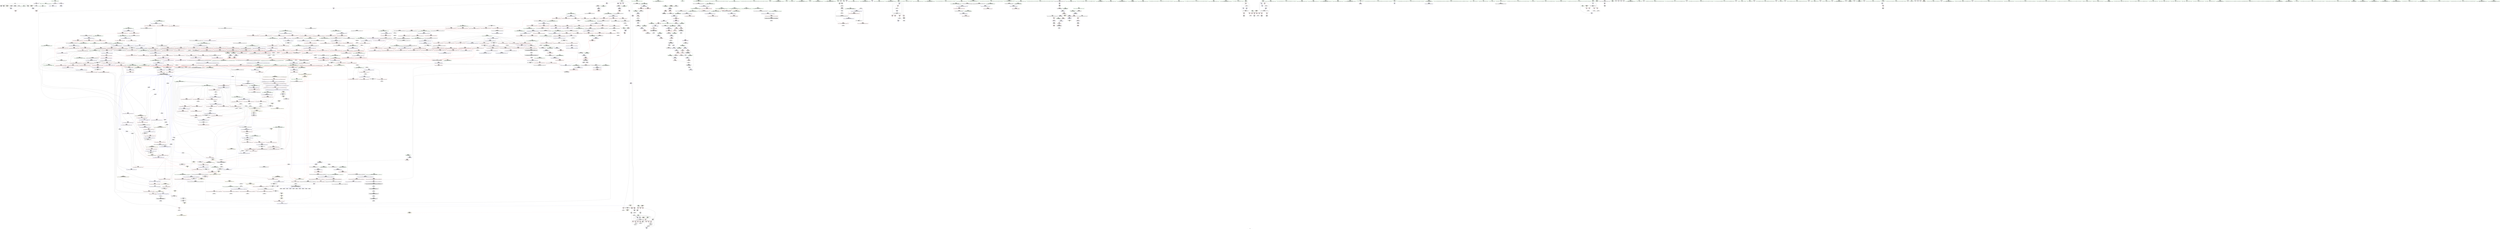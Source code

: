digraph "SVFG" {
	label="SVFG";

	Node0x55dd30469110 [shape=record,color=grey,label="{NodeID: 0\nNullPtr}"];
	Node0x55dd30469110 -> Node0x55dd30873e30[style=solid];
	Node0x55dd30469110 -> Node0x55dd30873f30[style=solid];
	Node0x55dd30469110 -> Node0x55dd30874000[style=solid];
	Node0x55dd30469110 -> Node0x55dd308740d0[style=solid];
	Node0x55dd30469110 -> Node0x55dd308741a0[style=solid];
	Node0x55dd30469110 -> Node0x55dd30874270[style=solid];
	Node0x55dd30469110 -> Node0x55dd3088ec70[style=solid];
	Node0x55dd30978610 [shape=record,color=black,label="{NodeID: 1882\n1223 = PHI(717, )\n2nd arg _ZSt21__unguarded_partitionIPiN9__gnu_cxx5__ops15_Iter_less_iterEET_S4_S4_S4_T0_ }"];
	Node0x55dd30978610 -> Node0x55dd3087d220[style=solid];
	Node0x55dd3087a980 [shape=record,color=blue,label="{NodeID: 775\n808\<--804\n__last.addr\<--__last\n_ZSt11__make_heapIPiN9__gnu_cxx5__ops15_Iter_less_iterEEvT_S4_RT0_\n}"];
	Node0x55dd3087a980 -> Node0x55dd308854f0[style=dashed];
	Node0x55dd3087a980 -> Node0x55dd308855c0[style=dashed];
	Node0x55dd30892a80 [shape=record,color=yellow,style=double,label="{NodeID: 1550\n2V_1 = ENCHI(MR_2V_0)\npts\{14 \}\nFun[_ZSt22__move_median_to_firstIPiN9__gnu_cxx5__ops15_Iter_less_iterEEvT_S4_S4_S4_T0_]|{<s0>77|<s1>78|<s2>79|<s3>80|<s4>81|<s5>82|<s6>83|<s7>84|<s8>85|<s9>86|<s10>87}}"];
	Node0x55dd30892a80:s0 -> Node0x55dd309091e0[style=dashed,color=red];
	Node0x55dd30892a80:s1 -> Node0x55dd309091e0[style=dashed,color=red];
	Node0x55dd30892a80:s2 -> Node0x55dd308940b0[style=dashed,color=red];
	Node0x55dd30892a80:s3 -> Node0x55dd309091e0[style=dashed,color=red];
	Node0x55dd30892a80:s4 -> Node0x55dd308940b0[style=dashed,color=red];
	Node0x55dd30892a80:s5 -> Node0x55dd308940b0[style=dashed,color=red];
	Node0x55dd30892a80:s6 -> Node0x55dd309091e0[style=dashed,color=red];
	Node0x55dd30892a80:s7 -> Node0x55dd308940b0[style=dashed,color=red];
	Node0x55dd30892a80:s8 -> Node0x55dd309091e0[style=dashed,color=red];
	Node0x55dd30892a80:s9 -> Node0x55dd308940b0[style=dashed,color=red];
	Node0x55dd30892a80:s10 -> Node0x55dd308940b0[style=dashed,color=red];
	Node0x55dd30871390 [shape=record,color=red,label="{NodeID: 443\n422\<--416\n\<--__a.addr\n_ZStaNRSt13_Ios_FmtflagsS_\n}"];
	Node0x55dd30871390 -> Node0x55dd30871600[style=solid];
	Node0x55dd30864af0 [shape=record,color=green,label="{NodeID: 111\n547\<--548\nagg.tmp3\<--agg.tmp3_field_insensitive\n_ZSt16__introsort_loopIPilN9__gnu_cxx5__ops15_Iter_less_iterEEvT_S4_T0_T1_\n}"];
	Node0x55dd30984330 [shape=record,color=black,label="{NodeID: 1993\n230 = PHI(119, )\n0th arg _ZSt4sortIPiEvT_S1_ }"];
	Node0x55dd30984330 -> Node0x55dd3088f800[style=solid];
	Node0x55dd30886e20 [shape=record,color=red,label="{NodeID: 554\n1020\<--946\n\<--__first.addr\n_ZSt13__adjust_heapIPiliN9__gnu_cxx5__ops15_Iter_less_iterEEvT_T0_S5_T1_T2_\n}"];
	Node0x55dd30886e20 -> Node0x55dd3087a090[style=solid];
	Node0x55dd308b9ca0 [shape=record,color=grey,label="{NodeID: 1329\n174 = Binary(173, 175, )\n}"];
	Node0x55dd308b9ca0 -> Node0x55dd308bd120[style=solid];
	Node0x55dd30869b00 [shape=record,color=green,label="{NodeID: 222\n1386\<--1387\n__first.addr\<--__first.addr_field_insensitive\n_ZSt26__unguarded_insertion_sortIPiN9__gnu_cxx5__ops15_Iter_less_iterEEvT_S4_T0_\n}"];
	Node0x55dd30869b00 -> Node0x55dd3088c6b0[style=solid];
	Node0x55dd30869b00 -> Node0x55dd3087e0c0[style=solid];
	Node0x55dd3088c850 [shape=record,color=red,label="{NodeID: 665\n1403\<--1390\n\<--__i\n_ZSt26__unguarded_insertion_sortIPiN9__gnu_cxx5__ops15_Iter_less_iterEEvT_S4_T0_\n}"];
	Node0x55dd3088c850 -> Node0x55dd308bcfa0[style=solid];
	Node0x55dd308779d0 [shape=record,color=purple,label="{NodeID: 333\n97\<--11\narrayidx\<--de\n_Z5solvev\n}"];
	Node0x55dd30861370 [shape=record,color=green,label="{NodeID: 1\n7\<--1\n__dso_handle\<--dummyObj\nGlob }"];
	Node0x55dd30978720 [shape=record,color=black,label="{NodeID: 1883\n1545 = PHI(1501, 1505, 1507, )\n0th arg _ZSt12__niter_baseIPiET_S1_ }"];
	Node0x55dd30978720 -> Node0x55dd3089ac50[style=solid];
	Node0x55dd3087aa50 [shape=record,color=blue,label="{NodeID: 776\n810\<--805\n__comp.addr\<--__comp\n_ZSt11__make_heapIPiN9__gnu_cxx5__ops15_Iter_less_iterEEvT_S4_RT0_\n}"];
	Node0x55dd3087aa50 -> Node0x55dd30885690[style=dashed];
	Node0x55dd30871460 [shape=record,color=red,label="{NodeID: 444\n426\<--416\n\<--__a.addr\n_ZStaNRSt13_Ios_FmtflagsS_\n}"];
	Node0x55dd30871460 -> Node0x55dd308757b0[style=solid];
	Node0x55dd30871460 -> Node0x55dd30890500[style=solid];
	Node0x55dd30864bc0 [shape=record,color=green,label="{NodeID: 112\n570\<--571\n_ZSt14__partial_sortIPiN9__gnu_cxx5__ops15_Iter_less_iterEEvT_S4_S4_T0_\<--_ZSt14__partial_sortIPiN9__gnu_cxx5__ops15_Iter_less_iterEEvT_S4_S4_T0__field_insensitive\n}"];
	Node0x55dd30984470 [shape=record,color=black,label="{NodeID: 1994\n231 = PHI(118, )\n1st arg _ZSt4sortIPiEvT_S1_ }"];
	Node0x55dd30984470 -> Node0x55dd3088f8d0[style=solid];
	Node0x55dd30886ef0 [shape=record,color=red,label="{NodeID: 555\n1026\<--946\n\<--__first.addr\n_ZSt13__adjust_heapIPiliN9__gnu_cxx5__ops15_Iter_less_iterEEvT_T0_S5_T1_T2_\n}"];
	Node0x55dd30886ef0 -> Node0x55dd3087a160[style=solid];
	Node0x55dd308b9e20 [shape=record,color=grey,label="{NodeID: 1330\n1120 = Binary(1119, 514, )\n}"];
	Node0x55dd308b9e20 -> Node0x55dd3087c930[style=solid];
	Node0x55dd30869bd0 [shape=record,color=green,label="{NodeID: 223\n1388\<--1389\n__last.addr\<--__last.addr_field_insensitive\n_ZSt26__unguarded_insertion_sortIPiN9__gnu_cxx5__ops15_Iter_less_iterEEvT_S4_T0_\n}"];
	Node0x55dd30869bd0 -> Node0x55dd3088c780[style=solid];
	Node0x55dd30869bd0 -> Node0x55dd3087e190[style=solid];
	Node0x55dd3088c920 [shape=record,color=red,label="{NodeID: 666\n1407\<--1390\n\<--__i\n_ZSt26__unguarded_insertion_sortIPiN9__gnu_cxx5__ops15_Iter_less_iterEEvT_S4_T0_\n|{<s0>102}}"];
	Node0x55dd3088c920:s0 -> Node0x55dd30986290[style=solid,color=red];
	Node0x55dd30902bf0 [shape=record,color=black,label="{NodeID: 1441\nMR_2V_4 = PHI(MR_2V_3, MR_2V_1, )\npts\{14 \}\n|{<s0>23}}"];
	Node0x55dd30902bf0:s0 -> Node0x55dd30927b20[style=dashed,color=blue];
	Node0x55dd30877aa0 [shape=record,color=purple,label="{NodeID: 334\n117\<--11\n\<--de\n_Z5solvev\n}"];
	Node0x55dd30861400 [shape=record,color=green,label="{NodeID: 2\n9\<--1\n\<--dummyObj\nCan only get source location for instruction, argument, global var or function.}"];
	Node0x55dd309788b0 [shape=record,color=black,label="{NodeID: 1884\n650 = PHI(566, )\n0th arg _ZSt14__partial_sortIPiN9__gnu_cxx5__ops15_Iter_less_iterEEvT_S4_S4_T0_ }"];
	Node0x55dd309788b0 -> Node0x55dd30891540[style=solid];
	Node0x55dd3087ab20 [shape=record,color=blue,label="{NodeID: 777\n812\<--837\n__len\<--sub.ptr.div4\n_ZSt11__make_heapIPiN9__gnu_cxx5__ops15_Iter_less_iterEEvT_S4_RT0_\n}"];
	Node0x55dd3087ab20 -> Node0x55dd30885760[style=dashed];
	Node0x55dd3087ab20 -> Node0x55dd30885830[style=dashed];
	Node0x55dd3087ab20 -> Node0x55dd308f49d0[style=dashed];
	Node0x55dd30871530 [shape=record,color=red,label="{NodeID: 445\n424\<--418\n\<--__b.addr\n_ZStaNRSt13_Ios_FmtflagsS_\n|{<s0>40}}"];
	Node0x55dd30871530:s0 -> Node0x55dd30978d30[style=solid,color=red];
	Node0x55dd30864c90 [shape=record,color=green,label="{NodeID: 113\n580\<--581\n_ZSt27__unguarded_partition_pivotIPiN9__gnu_cxx5__ops15_Iter_less_iterEET_S4_S4_T0_\<--_ZSt27__unguarded_partition_pivotIPiN9__gnu_cxx5__ops15_Iter_less_iterEET_S4_S4_T0__field_insensitive\n}"];
	Node0x55dd309845b0 [shape=record,color=black,label="{NodeID: 1995\n1151 = PHI(705, )\n0th arg _ZSt22__move_median_to_firstIPiN9__gnu_cxx5__ops15_Iter_less_iterEEvT_S4_S4_S4_T0_ }"];
	Node0x55dd309845b0 -> Node0x55dd3087cd40[style=solid];
	Node0x55dd30886fc0 [shape=record,color=red,label="{NodeID: 556\n1040\<--946\n\<--__first.addr\n_ZSt13__adjust_heapIPiliN9__gnu_cxx5__ops15_Iter_less_iterEEvT_T0_S5_T1_T2_\n|{<s0>73}}"];
	Node0x55dd30886fc0:s0 -> Node0x55dd30978e80[style=solid,color=red];
	Node0x55dd308b9fa0 [shape=record,color=grey,label="{NodeID: 1331\n1090 = Binary(1089, 514, )\n}"];
	Node0x55dd308b9fa0 -> Node0x55dd3087c6c0[style=solid];
	Node0x55dd30869ca0 [shape=record,color=green,label="{NodeID: 224\n1390\<--1391\n__i\<--__i_field_insensitive\n_ZSt26__unguarded_insertion_sortIPiN9__gnu_cxx5__ops15_Iter_less_iterEEvT_S4_T0_\n}"];
	Node0x55dd30869ca0 -> Node0x55dd3088c850[style=solid];
	Node0x55dd30869ca0 -> Node0x55dd3088c920[style=solid];
	Node0x55dd30869ca0 -> Node0x55dd3088c9f0[style=solid];
	Node0x55dd30869ca0 -> Node0x55dd3087e260[style=solid];
	Node0x55dd30869ca0 -> Node0x55dd3087e330[style=solid];
	Node0x55dd3088c9f0 [shape=record,color=red,label="{NodeID: 667\n1411\<--1390\n\<--__i\n_ZSt26__unguarded_insertion_sortIPiN9__gnu_cxx5__ops15_Iter_less_iterEEvT_S4_T0_\n}"];
	Node0x55dd3088c9f0 -> Node0x55dd30879530[style=solid];
	Node0x55dd30877b70 [shape=record,color=purple,label="{NodeID: 335\n119\<--11\n\<--de\n_Z5solvev\n|{<s0>11}}"];
	Node0x55dd30877b70:s0 -> Node0x55dd30984330[style=solid,color=red];
	Node0x55dd308616b0 [shape=record,color=green,label="{NodeID: 3\n15\<--1\n_ZSt3cin\<--dummyObj\nGlob }"];
	Node0x55dd309789c0 [shape=record,color=black,label="{NodeID: 1885\n651 = PHI(567, )\n1st arg _ZSt14__partial_sortIPiN9__gnu_cxx5__ops15_Iter_less_iterEEvT_S4_S4_T0_ }"];
	Node0x55dd309789c0 -> Node0x55dd30891610[style=solid];
	Node0x55dd3087abf0 [shape=record,color=blue,label="{NodeID: 778\n814\<--841\n__parent\<--div\n_ZSt11__make_heapIPiN9__gnu_cxx5__ops15_Iter_less_iterEEvT_S4_RT0_\n}"];
	Node0x55dd3087abf0 -> Node0x55dd30885900[style=dashed];
	Node0x55dd3087abf0 -> Node0x55dd308859d0[style=dashed];
	Node0x55dd3087abf0 -> Node0x55dd30885aa0[style=dashed];
	Node0x55dd3087abf0 -> Node0x55dd30885b70[style=dashed];
	Node0x55dd3087abf0 -> Node0x55dd3087ad90[style=dashed];
	Node0x55dd3087abf0 -> Node0x55dd308f4ed0[style=dashed];
	Node0x55dd30871600 [shape=record,color=red,label="{NodeID: 446\n423\<--422\n\<--\n_ZStaNRSt13_Ios_FmtflagsS_\n|{<s0>40}}"];
	Node0x55dd30871600:s0 -> Node0x55dd30978be0[style=solid,color=red];
	Node0x55dd30864d90 [shape=record,color=green,label="{NodeID: 114\n593\<--594\n__n.addr\<--__n.addr_field_insensitive\n_ZSt4__lgl\n}"];
	Node0x55dd30864d90 -> Node0x55dd30882f90[style=solid];
	Node0x55dd30864d90 -> Node0x55dd308912d0[style=solid];
	Node0x55dd309846f0 [shape=record,color=black,label="{NodeID: 1996\n1152 = PHI(707, )\n1st arg _ZSt22__move_median_to_firstIPiN9__gnu_cxx5__ops15_Iter_less_iterEEvT_S4_S4_S4_T0_ }"];
	Node0x55dd309846f0 -> Node0x55dd3087ce10[style=solid];
	Node0x55dd30887090 [shape=record,color=red,label="{NodeID: 557\n966\<--948\n\<--__holeIndex.addr\n_ZSt13__adjust_heapIPiliN9__gnu_cxx5__ops15_Iter_less_iterEEvT_T0_S5_T1_T2_\n}"];
	Node0x55dd30887090 -> Node0x55dd3087b9c0[style=solid];
	Node0x55dd308ba120 [shape=record,color=grey,label="{NodeID: 1332\n1089 = Binary(1088, 175, )\n}"];
	Node0x55dd308ba120 -> Node0x55dd308b9fa0[style=solid];
	Node0x55dd30869d70 [shape=record,color=green,label="{NodeID: 225\n1392\<--1393\nagg.tmp\<--agg.tmp_field_insensitive\n_ZSt26__unguarded_insertion_sortIPiN9__gnu_cxx5__ops15_Iter_less_iterEEvT_S4_T0_\n}"];
	Node0x55dd3088cac0 [shape=record,color=red,label="{NodeID: 668\n1429\<--1420\n\<--__first.addr\n_ZSt13move_backwardIPiS0_ET0_T_S2_S1_\n|{<s0>103}}"];
	Node0x55dd3088cac0:s0 -> Node0x55dd30984e70[style=solid,color=red];
	Node0x55dd30877c40 [shape=record,color=purple,label="{NodeID: 336\n123\<--11\n\<--de\n_Z5solvev\n}"];
	Node0x55dd30877c40 -> Node0x55dd3086ff40[style=solid];
	Node0x55dd30861740 [shape=record,color=green,label="{NodeID: 4\n18\<--1\n_ZSt4cerr\<--dummyObj\nGlob }"];
	Node0x55dd30978ad0 [shape=record,color=black,label="{NodeID: 1886\n652 = PHI(568, )\n2nd arg _ZSt14__partial_sortIPiN9__gnu_cxx5__ops15_Iter_less_iterEEvT_S4_S4_T0_ }"];
	Node0x55dd30978ad0 -> Node0x55dd308916e0[style=solid];
	Node0x55dd3087acc0 [shape=record,color=blue,label="{NodeID: 779\n816\<--850\n__value\<--\n_ZSt11__make_heapIPiN9__gnu_cxx5__ops15_Iter_less_iterEEvT_S4_RT0_\n}"];
	Node0x55dd3087acc0 -> Node0x55dd30885c40[style=dashed];
	Node0x55dd3087acc0 -> Node0x55dd30885d10[style=dashed];
	Node0x55dd3087acc0 -> Node0x55dd3087acc0[style=dashed];
	Node0x55dd3087acc0 -> Node0x55dd308f53d0[style=dashed];
	Node0x55dd308716d0 [shape=record,color=red,label="{NodeID: 447\n434\<--431\n\<--__a.addr\n_ZStcoSt13_Ios_Fmtflags\n}"];
	Node0x55dd308716d0 -> Node0x55dd308b6820[style=solid];
	Node0x55dd3086a210 [shape=record,color=green,label="{NodeID: 115\n599\<--600\nllvm.ctlz.i64\<--llvm.ctlz.i64_field_insensitive\n}"];
	Node0x55dd30984830 [shape=record,color=black,label="{NodeID: 1997\n1153 = PHI(708, )\n2nd arg _ZSt22__move_median_to_firstIPiN9__gnu_cxx5__ops15_Iter_less_iterEEvT_S4_S4_S4_T0_ }"];
	Node0x55dd30984830 -> Node0x55dd3087cee0[style=solid];
	Node0x55dd30887160 [shape=record,color=red,label="{NodeID: 558\n968\<--948\n\<--__holeIndex.addr\n_ZSt13__adjust_heapIPiliN9__gnu_cxx5__ops15_Iter_less_iterEEvT_T0_S5_T1_T2_\n}"];
	Node0x55dd30887160 -> Node0x55dd3087ba90[style=solid];
	Node0x55dd308ba2a0 [shape=record,color=grey,label="{NodeID: 1333\n837 = Binary(836, 509, )\n}"];
	Node0x55dd308ba2a0 -> Node0x55dd3087ab20[style=solid];
	Node0x55dd30869e40 [shape=record,color=green,label="{NodeID: 226\n1394\<--1395\nagg.tmp1\<--agg.tmp1_field_insensitive\n_ZSt26__unguarded_insertion_sortIPiN9__gnu_cxx5__ops15_Iter_less_iterEEvT_S4_T0_\n}"];
	Node0x55dd3088cb90 [shape=record,color=red,label="{NodeID: 669\n1433\<--1422\n\<--__last.addr\n_ZSt13move_backwardIPiS0_ET0_T_S2_S1_\n|{<s0>104}}"];
	Node0x55dd3088cb90:s0 -> Node0x55dd30984e70[style=solid,color=red];
	Node0x55dd30877d10 [shape=record,color=purple,label="{NodeID: 337\n135\<--11\n\<--de\n_Z5solvev\n}"];
	Node0x55dd30877d10 -> Node0x55dd30870010[style=solid];
	Node0x55dd308617d0 [shape=record,color=green,label="{NodeID: 5\n19\<--1\n_ZSt4cout\<--dummyObj\nGlob }"];
	Node0x55dd30978be0 [shape=record,color=black,label="{NodeID: 1887\n457 = PHI(402, 423, )\n0th arg _ZStanSt13_Ios_FmtflagsS_ }"];
	Node0x55dd30978be0 -> Node0x55dd30890910[style=solid];
	Node0x55dd3087ad90 [shape=record,color=blue,label="{NodeID: 780\n814\<--866\n__parent\<--dec\n_ZSt11__make_heapIPiN9__gnu_cxx5__ops15_Iter_less_iterEEvT_S4_RT0_\n}"];
	Node0x55dd3087ad90 -> Node0x55dd30885900[style=dashed];
	Node0x55dd3087ad90 -> Node0x55dd308859d0[style=dashed];
	Node0x55dd3087ad90 -> Node0x55dd30885aa0[style=dashed];
	Node0x55dd3087ad90 -> Node0x55dd30885b70[style=dashed];
	Node0x55dd3087ad90 -> Node0x55dd3087ad90[style=dashed];
	Node0x55dd3087ad90 -> Node0x55dd308f4ed0[style=dashed];
	Node0x55dd308717a0 [shape=record,color=red,label="{NodeID: 448\n447\<--441\n\<--__a.addr\n_ZStoRRSt13_Ios_FmtflagsS_\n}"];
	Node0x55dd308717a0 -> Node0x55dd30871a10[style=solid];
	Node0x55dd3086a310 [shape=record,color=green,label="{NodeID: 116\n609\<--610\n__comp\<--__comp_field_insensitive\n_ZSt22__final_insertion_sortIPiN9__gnu_cxx5__ops15_Iter_less_iterEEvT_S4_T0_\n}"];
	Node0x55dd30984970 [shape=record,color=black,label="{NodeID: 1998\n1154 = PHI(710, )\n3rd arg _ZSt22__move_median_to_firstIPiN9__gnu_cxx5__ops15_Iter_less_iterEEvT_S4_S4_S4_T0_ }"];
	Node0x55dd30984970 -> Node0x55dd3087cfb0[style=solid];
	Node0x55dd30887230 [shape=record,color=red,label="{NodeID: 559\n1000\<--948\n\<--__holeIndex.addr\n_ZSt13__adjust_heapIPiliN9__gnu_cxx5__ops15_Iter_less_iterEEvT_T0_S5_T1_T2_\n}"];
	Node0x55dd308ba420 [shape=record,color=grey,label="{NodeID: 1334\n836 = Binary(834, 835, )\n}"];
	Node0x55dd308ba420 -> Node0x55dd308ba2a0[style=solid];
	Node0x55dd30869f10 [shape=record,color=green,label="{NodeID: 227\n1396\<--1397\nundef.agg.tmp\<--undef.agg.tmp_field_insensitive\n_ZSt26__unguarded_insertion_sortIPiN9__gnu_cxx5__ops15_Iter_less_iterEEvT_S4_T0_\n}"];
	Node0x55dd3088cc60 [shape=record,color=red,label="{NodeID: 670\n1435\<--1424\n\<--__result.addr\n_ZSt13move_backwardIPiS0_ET0_T_S2_S1_\n|{<s0>105}}"];
	Node0x55dd3088cc60:s0 -> Node0x55dd309875f0[style=solid,color=red];
	Node0x55dd30877de0 [shape=record,color=purple,label="{NodeID: 338\n170\<--11\narrayidx22\<--de\n_Z5solvev\n}"];
	Node0x55dd30877de0 -> Node0x55dd308700e0[style=solid];
	Node0x55dd30861860 [shape=record,color=green,label="{NodeID: 6\n22\<--1\n.str\<--dummyObj\nGlob }"];
	Node0x55dd30978d30 [shape=record,color=black,label="{NodeID: 1888\n458 = PHI(403, 424, )\n1st arg _ZStanSt13_Ios_FmtflagsS_ }"];
	Node0x55dd30978d30 -> Node0x55dd308909e0[style=solid];
	Node0x55dd3087ae60 [shape=record,color=blue,label="{NodeID: 781\n874\<--871\nthis.addr\<--this\n_ZNK9__gnu_cxx5__ops15_Iter_less_iterclIPiS3_EEbT_T0_\n}"];
	Node0x55dd3087ae60 -> Node0x55dd30885de0[style=dashed];
	Node0x55dd30871870 [shape=record,color=red,label="{NodeID: 449\n453\<--441\n\<--__a.addr\n_ZStoRRSt13_Ios_FmtflagsS_\n}"];
	Node0x55dd30871870 -> Node0x55dd30875950[style=solid];
	Node0x55dd30871870 -> Node0x55dd30890840[style=solid];
	Node0x55dd3086a3e0 [shape=record,color=green,label="{NodeID: 117\n611\<--612\n__first.addr\<--__first.addr_field_insensitive\n_ZSt22__final_insertion_sortIPiN9__gnu_cxx5__ops15_Iter_less_iterEEvT_S4_T0_\n}"];
	Node0x55dd3086a3e0 -> Node0x55dd30883060[style=solid];
	Node0x55dd3086a3e0 -> Node0x55dd30883130[style=solid];
	Node0x55dd3086a3e0 -> Node0x55dd30883200[style=solid];
	Node0x55dd3086a3e0 -> Node0x55dd308832d0[style=solid];
	Node0x55dd3086a3e0 -> Node0x55dd308833a0[style=solid];
	Node0x55dd3086a3e0 -> Node0x55dd308913a0[style=solid];
	Node0x55dd30984ab0 [shape=record,color=black,label="{NodeID: 1999\n771 = PHI(672, )\n0th arg _ZSt11__sort_heapIPiN9__gnu_cxx5__ops15_Iter_less_iterEEvT_S4_RT0_ }"];
	Node0x55dd30984ab0 -> Node0x55dd3087a570[style=solid];
	Node0x55dd30887300 [shape=record,color=red,label="{NodeID: 560\n1027\<--948\n\<--__holeIndex.addr\n_ZSt13__adjust_heapIPiliN9__gnu_cxx5__ops15_Iter_less_iterEEvT_T0_S5_T1_T2_\n}"];
	Node0x55dd308ba5a0 [shape=record,color=grey,label="{NodeID: 1335\n574 = Binary(573, 575, )\n}"];
	Node0x55dd308ba5a0 -> Node0x55dd30891060[style=solid];
	Node0x55dd30869fe0 [shape=record,color=green,label="{NodeID: 228\n1420\<--1421\n__first.addr\<--__first.addr_field_insensitive\n_ZSt13move_backwardIPiS0_ET0_T_S2_S1_\n}"];
	Node0x55dd30869fe0 -> Node0x55dd3088cac0[style=solid];
	Node0x55dd30869fe0 -> Node0x55dd30899ce0[style=solid];
	Node0x55dd3088cd30 [shape=record,color=red,label="{NodeID: 671\n1451\<--1444\n\<--__last.addr\n_ZSt25__unguarded_linear_insertIPiN9__gnu_cxx5__ops14_Val_less_iterEEvT_T0_\n|{<s0>106}}"];
	Node0x55dd3088cd30:s0 -> Node0x55dd309770a0[style=solid,color=red];
	Node0x55dd30877eb0 [shape=record,color=purple,label="{NodeID: 339\n180\<--11\narrayidx27\<--de\n_Z5solvev\n}"];
	Node0x55dd30877eb0 -> Node0x55dd308701b0[style=solid];
	Node0x55dd308620a0 [shape=record,color=green,label="{NodeID: 7\n24\<--1\n.str.1\<--dummyObj\nGlob }"];
	Node0x55dd30978e80 [shape=record,color=black,label="{NodeID: 1889\n1066 = PHI(1040, )\n0th arg _ZSt11__push_heapIPiliN9__gnu_cxx5__ops14_Iter_less_valEEvT_T0_S5_T1_RT2_ }"];
	Node0x55dd30978e80 -> Node0x55dd3087c2b0[style=solid];
	Node0x55dd3087af30 [shape=record,color=blue,label="{NodeID: 782\n876\<--872\n__it1.addr\<--__it1\n_ZNK9__gnu_cxx5__ops15_Iter_less_iterclIPiS3_EEbT_T0_\n}"];
	Node0x55dd3087af30 -> Node0x55dd30885eb0[style=dashed];
	Node0x55dd30871940 [shape=record,color=red,label="{NodeID: 450\n449\<--443\n\<--__b.addr\n_ZStoRRSt13_Ios_FmtflagsS_\n|{<s0>41}}"];
	Node0x55dd30871940:s0 -> Node0x55dd3097b650[style=solid,color=red];
	Node0x55dd3086a4b0 [shape=record,color=green,label="{NodeID: 118\n613\<--614\n__last.addr\<--__last.addr_field_insensitive\n_ZSt22__final_insertion_sortIPiN9__gnu_cxx5__ops15_Iter_less_iterEEvT_S4_T0_\n}"];
	Node0x55dd3086a4b0 -> Node0x55dd30883470[style=solid];
	Node0x55dd3086a4b0 -> Node0x55dd30883540[style=solid];
	Node0x55dd3086a4b0 -> Node0x55dd30883610[style=solid];
	Node0x55dd3086a4b0 -> Node0x55dd30891470[style=solid];
	Node0x55dd30984bf0 [shape=record,color=black,label="{NodeID: 2000\n772 = PHI(673, )\n1st arg _ZSt11__sort_heapIPiN9__gnu_cxx5__ops15_Iter_less_iterEEvT_S4_RT0_ }"];
	Node0x55dd30984bf0 -> Node0x55dd3087a640[style=solid];
	Node0x55dd308873d0 [shape=record,color=red,label="{NodeID: 561\n1041\<--948\n\<--__holeIndex.addr\n_ZSt13__adjust_heapIPiliN9__gnu_cxx5__ops15_Iter_less_iterEEvT_T0_S5_T1_T2_\n|{<s0>73}}"];
	Node0x55dd308873d0:s0 -> Node0x55dd30978f90[style=solid,color=red];
	Node0x55dd308ba720 [shape=record,color=grey,label="{NodeID: 1336\n828 = Binary(827, 509, )\n}"];
	Node0x55dd308ba720 -> Node0x55dd308bdd20[style=solid];
	Node0x55dd3086a0b0 [shape=record,color=green,label="{NodeID: 229\n1422\<--1423\n__last.addr\<--__last.addr_field_insensitive\n_ZSt13move_backwardIPiS0_ET0_T_S2_S1_\n}"];
	Node0x55dd3086a0b0 -> Node0x55dd3088cb90[style=solid];
	Node0x55dd3086a0b0 -> Node0x55dd30899db0[style=solid];
	Node0x55dd3088ce00 [shape=record,color=red,label="{NodeID: 672\n1455\<--1444\n\<--__last.addr\n_ZSt25__unguarded_linear_insertIPiN9__gnu_cxx5__ops14_Val_less_iterEEvT_T0_\n}"];
	Node0x55dd3088ce00 -> Node0x55dd3089a0f0[style=solid];
	Node0x55dd30877f80 [shape=record,color=purple,label="{NodeID: 340\n307\<--22\n\<--.str\nmain\n}"];
	Node0x55dd30862130 [shape=record,color=green,label="{NodeID: 8\n27\<--1\n\<--dummyObj\nCan only get source location for instruction, argument, global var or function.}"];
	Node0x55dd30978f90 [shape=record,color=black,label="{NodeID: 1890\n1067 = PHI(1041, )\n1st arg _ZSt11__push_heapIPiliN9__gnu_cxx5__ops14_Iter_less_valEEvT_T0_S5_T1_RT2_ }"];
	Node0x55dd30978f90 -> Node0x55dd3087c380[style=solid];
	Node0x55dd3087b000 [shape=record,color=blue,label="{NodeID: 783\n878\<--873\n__it2.addr\<--__it2\n_ZNK9__gnu_cxx5__ops15_Iter_less_iterclIPiS3_EEbT_T0_\n}"];
	Node0x55dd3087b000 -> Node0x55dd30885f80[style=dashed];
	Node0x55dd30871a10 [shape=record,color=red,label="{NodeID: 451\n448\<--447\n\<--\n_ZStoRRSt13_Ios_FmtflagsS_\n|{<s0>41}}"];
	Node0x55dd30871a10:s0 -> Node0x55dd3097b540[style=solid,color=red];
	Node0x55dd3086a580 [shape=record,color=green,label="{NodeID: 119\n615\<--616\nagg.tmp\<--agg.tmp_field_insensitive\n_ZSt22__final_insertion_sortIPiN9__gnu_cxx5__ops15_Iter_less_iterEEvT_S4_T0_\n}"];
	Node0x55dd30984d30 [shape=record,color=black,label="{NodeID: 2001\n773 = PHI(653, )\n2nd arg _ZSt11__sort_heapIPiN9__gnu_cxx5__ops15_Iter_less_iterEEvT_S4_RT0_ }"];
	Node0x55dd30984d30 -> Node0x55dd3087a710[style=solid];
	Node0x55dd308874a0 [shape=record,color=red,label="{NodeID: 562\n972\<--950\n\<--__len.addr\n_ZSt13__adjust_heapIPiliN9__gnu_cxx5__ops15_Iter_less_iterEEvT_T0_S5_T1_T2_\n}"];
	Node0x55dd308874a0 -> Node0x55dd308baba0[style=solid];
	Node0x55dd308ba8a0 [shape=record,color=grey,label="{NodeID: 1337\n827 = Binary(825, 826, )\n}"];
	Node0x55dd308ba8a0 -> Node0x55dd308ba720[style=solid];
	Node0x55dd308723c0 [shape=record,color=green,label="{NodeID: 230\n1424\<--1425\n__result.addr\<--__result.addr_field_insensitive\n_ZSt13move_backwardIPiS0_ET0_T_S2_S1_\n}"];
	Node0x55dd308723c0 -> Node0x55dd3088cc60[style=solid];
	Node0x55dd308723c0 -> Node0x55dd30899e80[style=solid];
	Node0x55dd3088ced0 [shape=record,color=red,label="{NodeID: 673\n1469\<--1444\n\<--__last.addr\n_ZSt25__unguarded_linear_insertIPiN9__gnu_cxx5__ops14_Val_less_iterEEvT_T0_\n}"];
	Node0x55dd3088ced0 -> Node0x55dd3089a290[style=solid];
	Node0x55dd30878050 [shape=record,color=purple,label="{NodeID: 341\n319\<--24\n\<--.str.1\nmain\n}"];
	Node0x55dd308621c0 [shape=record,color=green,label="{NodeID: 9\n79\<--1\n\<--dummyObj\nCan only get source location for instruction, argument, global var or function.}"];
	Node0x55dd309790a0 [shape=record,color=black,label="{NodeID: 1891\n1068 = PHI(1042, )\n2nd arg _ZSt11__push_heapIPiliN9__gnu_cxx5__ops14_Iter_less_valEEvT_T0_S5_T1_RT2_ }"];
	Node0x55dd309790a0 -> Node0x55dd3087c450[style=solid];
	Node0x55dd3087b0d0 [shape=record,color=blue,label="{NodeID: 784\n895\<--891\n__first.addr\<--__first\n_ZSt10__pop_heapIPiN9__gnu_cxx5__ops15_Iter_less_iterEEvT_S4_S4_RT0_\n}"];
	Node0x55dd3087b0d0 -> Node0x55dd308861f0[style=dashed];
	Node0x55dd3087b0d0 -> Node0x55dd308862c0[style=dashed];
	Node0x55dd3087b0d0 -> Node0x55dd30886390[style=dashed];
	Node0x55dd30871ae0 [shape=record,color=red,label="{NodeID: 452\n465\<--459\n\<--__a.addr\n_ZStanSt13_Ios_FmtflagsS_\n}"];
	Node0x55dd30871ae0 -> Node0x55dd308b78a0[style=solid];
	Node0x55dd3086a650 [shape=record,color=green,label="{NodeID: 120\n617\<--618\nagg.tmp2\<--agg.tmp2_field_insensitive\n_ZSt22__final_insertion_sortIPiN9__gnu_cxx5__ops15_Iter_less_iterEEvT_S4_T0_\n}"];
	Node0x55dd30984e70 [shape=record,color=black,label="{NodeID: 2002\n1514 = PHI(1429, 1433, )\n0th arg _ZSt12__miter_baseIPiET_S1_ }"];
	Node0x55dd30984e70 -> Node0x55dd3089a840[style=solid];
	Node0x55dd30887570 [shape=record,color=red,label="{NodeID: 563\n1006\<--950\n\<--__len.addr\n_ZSt13__adjust_heapIPiliN9__gnu_cxx5__ops15_Iter_less_iterEEvT_T0_S5_T1_T2_\n}"];
	Node0x55dd30887570 -> Node0x55dd308bb7a0[style=solid];
	Node0x55dd308baa20 [shape=record,color=grey,label="{NodeID: 1338\n128 = Binary(127, 102, )\n}"];
	Node0x55dd308baa20 -> Node0x55dd3088f180[style=solid];
	Node0x55dd30872450 [shape=record,color=green,label="{NodeID: 231\n1431\<--1432\n_ZSt12__miter_baseIPiET_S1_\<--_ZSt12__miter_baseIPiET_S1__field_insensitive\n}"];
	Node0x55dd3088cfa0 [shape=record,color=red,label="{NodeID: 674\n1479\<--1444\n\<--__last.addr\n_ZSt25__unguarded_linear_insertIPiN9__gnu_cxx5__ops14_Val_less_iterEEvT_T0_\n}"];
	Node0x55dd3088cfa0 -> Node0x55dd3089a500[style=solid];
	Node0x55dd309050a0 [shape=record,color=yellow,style=double,label="{NodeID: 1449\n2V_1 = ENCHI(MR_2V_0)\npts\{14 \}\nFun[_ZSt27__unguarded_partition_pivotIPiN9__gnu_cxx5__ops15_Iter_less_iterEET_S4_S4_T0_]|{<s0>54}}"];
	Node0x55dd309050a0:s0 -> Node0x55dd30892a80[style=dashed,color=red];
	Node0x55dd30878120 [shape=record,color=purple,label="{NodeID: 342\n1623\<--26\nllvm.global_ctors_0\<--llvm.global_ctors\nGlob }"];
	Node0x55dd30878120 -> Node0x55dd3088ea70[style=solid];
	Node0x55dd30862250 [shape=record,color=green,label="{NodeID: 10\n102\<--1\n\<--dummyObj\nCan only get source location for instruction, argument, global var or function.}"];
	Node0x55dd309791b0 [shape=record,color=black,label="{NodeID: 1892\n1069 = PHI(1044, )\n3rd arg _ZSt11__push_heapIPiliN9__gnu_cxx5__ops14_Iter_less_valEEvT_T0_S5_T1_RT2_ }"];
	Node0x55dd309791b0 -> Node0x55dd3087c520[style=solid];
	Node0x55dd3087b1a0 [shape=record,color=blue,label="{NodeID: 785\n897\<--892\n__last.addr\<--__last\n_ZSt10__pop_heapIPiN9__gnu_cxx5__ops15_Iter_less_iterEEvT_S4_S4_RT0_\n}"];
	Node0x55dd3087b1a0 -> Node0x55dd30886460[style=dashed];
	Node0x55dd308933d0 [shape=record,color=yellow,style=double,label="{NodeID: 1560\n43V_1 = ENCHI(MR_43V_0)\npts\{365 \}\nFun[_ZSt5fixedRSt8ios_base]}"];
	Node0x55dd308933d0 -> Node0x55dd3088ff50[style=dashed];
	Node0x55dd30871bb0 [shape=record,color=red,label="{NodeID: 453\n466\<--461\n\<--__b.addr\n_ZStanSt13_Ios_FmtflagsS_\n}"];
	Node0x55dd30871bb0 -> Node0x55dd308b78a0[style=solid];
	Node0x55dd3086a720 [shape=record,color=green,label="{NodeID: 121\n619\<--620\nagg.tmp3\<--agg.tmp3_field_insensitive\n_ZSt22__final_insertion_sortIPiN9__gnu_cxx5__ops15_Iter_less_iterEEvT_S4_T0_\n}"];
	Node0x55dd30985080 [shape=record,color=black,label="{NodeID: 2003\n363 = PHI()\n0th arg _ZSt5fixedRSt8ios_base }"];
	Node0x55dd30985080 -> Node0x55dd3088ff50[style=solid];
	Node0x55dd30887640 [shape=record,color=red,label="{NodeID: 564\n1011\<--950\n\<--__len.addr\n_ZSt13__adjust_heapIPiliN9__gnu_cxx5__ops15_Iter_less_iterEEvT_T0_S5_T1_T2_\n}"];
	Node0x55dd30887640 -> Node0x55dd308bbaa0[style=solid];
	Node0x55dd308baba0 [shape=record,color=grey,label="{NodeID: 1339\n973 = Binary(972, 175, )\n}"];
	Node0x55dd308baba0 -> Node0x55dd308b6e20[style=solid];
	Node0x55dd30872550 [shape=record,color=green,label="{NodeID: 232\n1437\<--1438\n_ZSt23__copy_move_backward_a2ILb1EPiS0_ET1_T0_S2_S1_\<--_ZSt23__copy_move_backward_a2ILb1EPiS0_ET1_T0_S2_S1__field_insensitive\n}"];
	Node0x55dd3088d070 [shape=record,color=red,label="{NodeID: 675\n1457\<--1448\n\<--__next\n_ZSt25__unguarded_linear_insertIPiN9__gnu_cxx5__ops14_Val_less_iterEEvT_T0_\n}"];
	Node0x55dd3088d070 -> Node0x55dd30879600[style=solid];
	Node0x55dd30878220 [shape=record,color=purple,label="{NodeID: 343\n1624\<--26\nllvm.global_ctors_1\<--llvm.global_ctors\nGlob }"];
	Node0x55dd30878220 -> Node0x55dd3088eb70[style=solid];
	Node0x55dd30862350 [shape=record,color=green,label="{NodeID: 11\n152\<--1\n\<--dummyObj\nCan only get source location for instruction, argument, global var or function.}"];
	Node0x55dd309792c0 [shape=record,color=black,label="{NodeID: 1893\n1070 = PHI(958, )\n4th arg _ZSt11__push_heapIPiliN9__gnu_cxx5__ops14_Iter_less_valEEvT_T0_S5_T1_RT2_ }"];
	Node0x55dd309792c0 -> Node0x55dd3087c5f0[style=solid];
	Node0x55dd3087b270 [shape=record,color=blue,label="{NodeID: 786\n899\<--893\n__result.addr\<--__result\n_ZSt10__pop_heapIPiN9__gnu_cxx5__ops15_Iter_less_iterEEvT_S4_S4_RT0_\n}"];
	Node0x55dd3087b270 -> Node0x55dd30886530[style=dashed];
	Node0x55dd3087b270 -> Node0x55dd30886600[style=dashed];
	Node0x55dd308934e0 [shape=record,color=yellow,style=double,label="{NodeID: 1561\n2V_1 = ENCHI(MR_2V_0)\npts\{14 \}\nFun[_ZSt6__sortIPiN9__gnu_cxx5__ops15_Iter_less_iterEEvT_S4_T0_]|{|<s1>43}}"];
	Node0x55dd308934e0 -> Node0x55dd30902bf0[style=dashed];
	Node0x55dd308934e0:s1 -> Node0x55dd308fbdf0[style=dashed,color=red];
	Node0x55dd30871c80 [shape=record,color=red,label="{NodeID: 454\n478\<--472\n\<--__a.addr\n_ZStorSt13_Ios_FmtflagsS_\n}"];
	Node0x55dd30871c80 -> Node0x55dd308bb320[style=solid];
	Node0x55dd3086a7f0 [shape=record,color=green,label="{NodeID: 122\n635\<--636\n_ZSt16__insertion_sortIPiN9__gnu_cxx5__ops15_Iter_less_iterEEvT_S4_T0_\<--_ZSt16__insertion_sortIPiN9__gnu_cxx5__ops15_Iter_less_iterEEvT_S4_T0__field_insensitive\n}"];
	Node0x55dd30985150 [shape=record,color=black,label="{NodeID: 2004\n483 = PHI(242, )\n0th arg _ZSt6__sortIPiN9__gnu_cxx5__ops15_Iter_less_iterEEvT_S4_T0_ }"];
	Node0x55dd30985150 -> Node0x55dd30890c50[style=solid];
	Node0x55dd30887710 [shape=record,color=red,label="{NodeID: 565\n1042\<--954\n\<--__topIndex\n_ZSt13__adjust_heapIPiliN9__gnu_cxx5__ops15_Iter_less_iterEEvT_T0_S5_T1_T2_\n|{<s0>73}}"];
	Node0x55dd30887710:s0 -> Node0x55dd309790a0[style=solid,color=red];
	Node0x55dd308bad20 [shape=record,color=grey,label="{NodeID: 1340\n1022 = Binary(1021, 175, )\n}"];
	Node0x55dd30872650 [shape=record,color=green,label="{NodeID: 233\n1442\<--1443\n__comp\<--__comp_field_insensitive\n_ZSt25__unguarded_linear_insertIPiN9__gnu_cxx5__ops14_Val_less_iterEEvT_T0_\n|{<s0>107}}"];
	Node0x55dd30872650:s0 -> Node0x55dd309870a0[style=solid,color=red];
	Node0x55dd3088d140 [shape=record,color=red,label="{NodeID: 676\n1461\<--1448\n\<--__next\n_ZSt25__unguarded_linear_insertIPiN9__gnu_cxx5__ops14_Val_less_iterEEvT_T0_\n|{<s0>107}}"];
	Node0x55dd3088d140:s0 -> Node0x55dd309872c0[style=solid,color=red];
	Node0x55dd30878320 [shape=record,color=purple,label="{NodeID: 344\n1625\<--26\nllvm.global_ctors_2\<--llvm.global_ctors\nGlob }"];
	Node0x55dd30878320 -> Node0x55dd3088ec70[style=solid];
	Node0x55dd30862450 [shape=record,color=green,label="{NodeID: 12\n175\<--1\n\<--dummyObj\nCan only get source location for instruction, argument, global var or function.}"];
	Node0x55dd309793d0 [shape=record,color=black,label="{NodeID: 1894\n1286 = PHI(1279, )\n0th arg _ZSt4swapIiENSt9enable_ifIXsr6__and_ISt6__not_ISt15__is_tuple_likeIT_EESt21is_move_constructibleIS3_ESt18is_move_assignableIS3_EEE5valueEvE4typeERS3_SC_ }"];
	Node0x55dd309793d0 -> Node0x55dd3087d7d0[style=solid];
	Node0x55dd3087b340 [shape=record,color=blue,label="{NodeID: 787\n901\<--894\n__comp.addr\<--__comp\n_ZSt10__pop_heapIPiN9__gnu_cxx5__ops15_Iter_less_iterEEvT_S4_S4_RT0_\n}"];
	Node0x55dd3087b340 -> Node0x55dd308866d0[style=dashed];
	Node0x55dd30871d50 [shape=record,color=red,label="{NodeID: 455\n479\<--474\n\<--__b.addr\n_ZStorSt13_Ios_FmtflagsS_\n}"];
	Node0x55dd30871d50 -> Node0x55dd308bb320[style=solid];
	Node0x55dd3086a8f0 [shape=record,color=green,label="{NodeID: 123\n641\<--642\n_ZSt26__unguarded_insertion_sortIPiN9__gnu_cxx5__ops15_Iter_less_iterEEvT_S4_T0_\<--_ZSt26__unguarded_insertion_sortIPiN9__gnu_cxx5__ops15_Iter_less_iterEEvT_S4_T0__field_insensitive\n}"];
	Node0x55dd30985260 [shape=record,color=black,label="{NodeID: 2005\n484 = PHI(243, )\n1st arg _ZSt6__sortIPiN9__gnu_cxx5__ops15_Iter_less_iterEEvT_S4_T0_ }"];
	Node0x55dd30985260 -> Node0x55dd30890d20[style=solid];
	Node0x55dd308877e0 [shape=record,color=red,label="{NodeID: 566\n971\<--956\n\<--__secondChild\n_ZSt13__adjust_heapIPiliN9__gnu_cxx5__ops15_Iter_less_iterEEvT_T0_S5_T1_T2_\n}"];
	Node0x55dd308877e0 -> Node0x55dd308bc520[style=solid];
	Node0x55dd308baea0 [shape=record,color=grey,label="{NodeID: 1341\n1031 = Binary(1030, 175, )\n}"];
	Node0x55dd308baea0 -> Node0x55dd3087c040[style=solid];
	Node0x55dd30872720 [shape=record,color=green,label="{NodeID: 234\n1444\<--1445\n__last.addr\<--__last.addr_field_insensitive\n_ZSt25__unguarded_linear_insertIPiN9__gnu_cxx5__ops14_Val_less_iterEEvT_T0_\n}"];
	Node0x55dd30872720 -> Node0x55dd3088cd30[style=solid];
	Node0x55dd30872720 -> Node0x55dd3088ce00[style=solid];
	Node0x55dd30872720 -> Node0x55dd3088ced0[style=solid];
	Node0x55dd30872720 -> Node0x55dd3088cfa0[style=solid];
	Node0x55dd30872720 -> Node0x55dd30899f50[style=solid];
	Node0x55dd30872720 -> Node0x55dd3089a360[style=solid];
	Node0x55dd3088d210 [shape=record,color=red,label="{NodeID: 677\n1466\<--1448\n\<--__next\n_ZSt25__unguarded_linear_insertIPiN9__gnu_cxx5__ops14_Val_less_iterEEvT_T0_\n|{<s0>108}}"];
	Node0x55dd3088d210:s0 -> Node0x55dd309770a0[style=solid,color=red];
	Node0x55dd30878420 [shape=record,color=purple,label="{NodeID: 345\n282\<--281\nvbase.offset.ptr\<--vtable\nmain\n}"];
	Node0x55dd30878420 -> Node0x55dd30875130[style=solid];
	Node0x55dd30862550 [shape=record,color=green,label="{NodeID: 13\n278\<--1\n\<--dummyObj\nCan only get source location for instruction, argument, global var or function.}"];
	Node0x55dd309794e0 [shape=record,color=black,label="{NodeID: 1895\n1287 = PHI(1280, )\n1st arg _ZSt4swapIiENSt9enable_ifIXsr6__and_ISt6__not_ISt15__is_tuple_likeIT_EESt21is_move_constructibleIS3_ESt18is_move_assignableIS3_EEE5valueEvE4typeERS3_SC_ }"];
	Node0x55dd309794e0 -> Node0x55dd3087d8a0[style=solid];
	Node0x55dd3087b410 [shape=record,color=blue,label="{NodeID: 788\n903\<--913\n__value\<--\n_ZSt10__pop_heapIPiN9__gnu_cxx5__ops15_Iter_less_iterEEvT_S4_S4_RT0_\n}"];
	Node0x55dd3087b410 -> Node0x55dd30886870[style=dashed];
	Node0x55dd3087b410 -> Node0x55dd30886940[style=dashed];
	Node0x55dd30871e20 [shape=record,color=red,label="{NodeID: 456\n497\<--487\n\<--__first.addr\n_ZSt6__sortIPiN9__gnu_cxx5__ops15_Iter_less_iterEEvT_S4_T0_\n}"];
	Node0x55dd30871e20 -> Node0x55dd308be7a0[style=solid];
	Node0x55dd3086a9f0 [shape=record,color=green,label="{NodeID: 124\n653\<--654\n__comp\<--__comp_field_insensitive\n_ZSt14__partial_sortIPiN9__gnu_cxx5__ops15_Iter_less_iterEEvT_S4_S4_T0_\n|{<s0>53}}"];
	Node0x55dd3086a9f0:s0 -> Node0x55dd30984d30[style=solid,color=red];
	Node0x55dd30985370 [shape=record,color=black,label="{NodeID: 2006\n940 = PHI(852, 920, )\n0th arg _ZSt13__adjust_heapIPiliN9__gnu_cxx5__ops15_Iter_less_iterEEvT_T0_S5_T1_T2_ }"];
	Node0x55dd30985370 -> Node0x55dd3087b680[style=solid];
	Node0x55dd308878b0 [shape=record,color=red,label="{NodeID: 567\n977\<--956\n\<--__secondChild\n_ZSt13__adjust_heapIPiliN9__gnu_cxx5__ops15_Iter_less_iterEEvT_T0_S5_T1_T2_\n}"];
	Node0x55dd308878b0 -> Node0x55dd308b6ca0[style=solid];
	Node0x55dd308bb020 [shape=record,color=grey,label="{NodeID: 1342\n558 = Binary(557, 509, )\n}"];
	Node0x55dd308bb020 -> Node0x55dd308bdba0[style=solid];
	Node0x55dd308727f0 [shape=record,color=green,label="{NodeID: 235\n1446\<--1447\n__val\<--__val_field_insensitive\n_ZSt25__unguarded_linear_insertIPiN9__gnu_cxx5__ops14_Val_less_iterEEvT_T0_\n|{|<s1>107|<s2>109}}"];
	Node0x55dd308727f0 -> Node0x55dd3089a020[style=solid];
	Node0x55dd308727f0:s1 -> Node0x55dd309871b0[style=solid,color=red];
	Node0x55dd308727f0:s2 -> Node0x55dd309770a0[style=solid,color=red];
	Node0x55dd3088d2e0 [shape=record,color=red,label="{NodeID: 678\n1471\<--1448\n\<--__next\n_ZSt25__unguarded_linear_insertIPiN9__gnu_cxx5__ops14_Val_less_iterEEvT_T0_\n}"];
	Node0x55dd3088d2e0 -> Node0x55dd3089a360[style=solid];
	Node0x55dd308784f0 [shape=record,color=purple,label="{NodeID: 346\n292\<--291\nvbase.offset.ptr4\<--vtable3\nmain\n}"];
	Node0x55dd308784f0 -> Node0x55dd308752d0[style=solid];
	Node0x55dd30862650 [shape=record,color=green,label="{NodeID: 14\n298\<--1\n\<--dummyObj\nCan only get source location for instruction, argument, global var or function.|{<s0>27}}"];
	Node0x55dd30862650:s0 -> Node0x55dd3097a690[style=solid,color=red];
	Node0x55dd309795f0 [shape=record,color=black,label="{NodeID: 1896\n530 = PHI(501, 583, )\n0th arg _ZSt16__introsort_loopIPilN9__gnu_cxx5__ops15_Iter_less_iterEEvT_S4_T0_T1_ }"];
	Node0x55dd309795f0 -> Node0x55dd30890df0[style=solid];
	Node0x55dd3087b4e0 [shape=record,color=blue,label="{NodeID: 789\n918\<--917\n\<--\n_ZSt10__pop_heapIPiN9__gnu_cxx5__ops15_Iter_less_iterEEvT_S4_S4_RT0_\n|{|<s1>66}}"];
	Node0x55dd3087b4e0 -> Node0x55dd30886940[style=dashed];
	Node0x55dd3087b4e0:s1 -> Node0x55dd308feaf0[style=dashed,color=red];
	Node0x55dd30871ef0 [shape=record,color=red,label="{NodeID: 457\n501\<--487\n\<--__first.addr\n_ZSt6__sortIPiN9__gnu_cxx5__ops15_Iter_less_iterEEvT_S4_T0_\n|{<s0>43}}"];
	Node0x55dd30871ef0:s0 -> Node0x55dd309795f0[style=solid,color=red];
	Node0x55dd3086aac0 [shape=record,color=green,label="{NodeID: 125\n655\<--656\n__first.addr\<--__first.addr_field_insensitive\n_ZSt14__partial_sortIPiN9__gnu_cxx5__ops15_Iter_less_iterEEvT_S4_S4_T0_\n}"];
	Node0x55dd3086aac0 -> Node0x55dd308836e0[style=solid];
	Node0x55dd3086aac0 -> Node0x55dd308837b0[style=solid];
	Node0x55dd3086aac0 -> Node0x55dd30891540[style=solid];
	Node0x55dd30985580 [shape=record,color=black,label="{NodeID: 2007\n941 = PHI(853, 564, )\n1st arg _ZSt13__adjust_heapIPiliN9__gnu_cxx5__ops15_Iter_less_iterEEvT_T0_S5_T1_T2_ }"];
	Node0x55dd30985580 -> Node0x55dd3087b750[style=solid];
	Node0x55dd30887980 [shape=record,color=red,label="{NodeID: 568\n982\<--956\n\<--__secondChild\n_ZSt13__adjust_heapIPiliN9__gnu_cxx5__ops15_Iter_less_iterEEvT_T0_S5_T1_T2_\n}"];
	Node0x55dd308bb1a0 [shape=record,color=grey,label="{NodeID: 1343\n557 = Binary(555, 556, )\n}"];
	Node0x55dd308bb1a0 -> Node0x55dd308bb020[style=solid];
	Node0x55dd308728c0 [shape=record,color=green,label="{NodeID: 236\n1448\<--1449\n__next\<--__next_field_insensitive\n_ZSt25__unguarded_linear_insertIPiN9__gnu_cxx5__ops14_Val_less_iterEEvT_T0_\n}"];
	Node0x55dd308728c0 -> Node0x55dd3088d070[style=solid];
	Node0x55dd308728c0 -> Node0x55dd3088d140[style=solid];
	Node0x55dd308728c0 -> Node0x55dd3088d210[style=solid];
	Node0x55dd308728c0 -> Node0x55dd3088d2e0[style=solid];
	Node0x55dd308728c0 -> Node0x55dd3088d3b0[style=solid];
	Node0x55dd308728c0 -> Node0x55dd3089a0f0[style=solid];
	Node0x55dd308728c0 -> Node0x55dd3089a1c0[style=solid];
	Node0x55dd308728c0 -> Node0x55dd3089a430[style=solid];
	Node0x55dd3088d3b0 [shape=record,color=red,label="{NodeID: 679\n1473\<--1448\n\<--__next\n_ZSt25__unguarded_linear_insertIPiN9__gnu_cxx5__ops14_Val_less_iterEEvT_T0_\n}"];
	Node0x55dd3088d3b0 -> Node0x55dd308796d0[style=solid];
	Node0x55dd308785c0 [shape=record,color=purple,label="{NodeID: 347\n348\<--347\n_M_precision\<--this1\n_ZNSt8ios_base9precisionEl\n}"];
	Node0x55dd308785c0 -> Node0x55dd30870c40[style=solid];
	Node0x55dd30862750 [shape=record,color=green,label="{NodeID: 15\n369\<--1\n\<--dummyObj\nCan only get source location for instruction, argument, global var or function.|{<s0>35}}"];
	Node0x55dd30862750:s0 -> Node0x55dd3097b870[style=solid,color=red];
	Node0x55dd30979740 [shape=record,color=black,label="{NodeID: 1897\n531 = PHI(502, 584, )\n1st arg _ZSt16__introsort_loopIPilN9__gnu_cxx5__ops15_Iter_less_iterEEvT_S4_T0_T1_ }"];
	Node0x55dd30979740 -> Node0x55dd30890ec0[style=solid];
	Node0x55dd3087b5b0 [shape=record,color=blue,label="{NodeID: 790\n934\<--933\n__t.addr\<--__t\n_ZSt4moveIRiEONSt16remove_referenceIT_E4typeEOS2_\n}"];
	Node0x55dd3087b5b0 -> Node0x55dd30886a10[style=dashed];
	Node0x55dd30871fc0 [shape=record,color=red,label="{NodeID: 458\n504\<--487\n\<--__first.addr\n_ZSt6__sortIPiN9__gnu_cxx5__ops15_Iter_less_iterEEvT_S4_T0_\n}"];
	Node0x55dd30871fc0 -> Node0x55dd30875c90[style=solid];
	Node0x55dd3086ab90 [shape=record,color=green,label="{NodeID: 126\n657\<--658\n__middle.addr\<--__middle.addr_field_insensitive\n_ZSt14__partial_sortIPiN9__gnu_cxx5__ops15_Iter_less_iterEEvT_S4_S4_T0_\n}"];
	Node0x55dd3086ab90 -> Node0x55dd30883880[style=solid];
	Node0x55dd3086ab90 -> Node0x55dd30883950[style=solid];
	Node0x55dd3086ab90 -> Node0x55dd30891610[style=solid];
	Node0x55dd30985700 [shape=record,color=black,label="{NodeID: 2008\n942 = PHI(854, 926, )\n2nd arg _ZSt13__adjust_heapIPiliN9__gnu_cxx5__ops15_Iter_less_iterEEvT_T0_S5_T1_T2_ }"];
	Node0x55dd30985700 -> Node0x55dd3087b820[style=solid];
	Node0x55dd30887a50 [shape=record,color=red,label="{NodeID: 569\n985\<--956\n\<--__secondChild\n_ZSt13__adjust_heapIPiliN9__gnu_cxx5__ops15_Iter_less_iterEEvT_T0_S5_T1_T2_\n}"];
	Node0x55dd30887a50 -> Node0x55dd308bbf20[style=solid];
	Node0x55dd308bb320 [shape=record,color=grey,label="{NodeID: 1344\n480 = Binary(478, 479, )\n}"];
	Node0x55dd308bb320 -> Node0x55dd30875af0[style=solid];
	Node0x55dd30872990 [shape=record,color=green,label="{NodeID: 237\n1463\<--1464\n_ZNK9__gnu_cxx5__ops14_Val_less_iterclIiPiEEbRT_T0_\<--_ZNK9__gnu_cxx5__ops14_Val_less_iterclIiPiEEbRT_T0__field_insensitive\n}"];
	Node0x55dd3088d480 [shape=record,color=red,label="{NodeID: 680\n1453\<--1452\n\<--call\n_ZSt25__unguarded_linear_insertIPiN9__gnu_cxx5__ops14_Val_less_iterEEvT_T0_\n}"];
	Node0x55dd3088d480 -> Node0x55dd3089a020[style=solid];
	Node0x55dd30878690 [shape=record,color=purple,label="{NodeID: 348\n352\<--347\n_M_precision2\<--this1\n_ZNSt8ios_base9precisionEl\n}"];
	Node0x55dd30878690 -> Node0x55dd3088fe80[style=solid];
	Node0x55dd30862850 [shape=record,color=green,label="{NodeID: 16\n370\<--1\n\<--dummyObj\nCan only get source location for instruction, argument, global var or function.|{<s0>35}}"];
	Node0x55dd30862850:s0 -> Node0x55dd3097b980[style=solid,color=red];
	Node0x55dd30979890 [shape=record,color=black,label="{NodeID: 1898\n532 = PHI(513, 585, )\n2nd arg _ZSt16__introsort_loopIPilN9__gnu_cxx5__ops15_Iter_less_iterEEvT_S4_T0_T1_ }"];
	Node0x55dd30979890 -> Node0x55dd30890f90[style=solid];
	Node0x55dd3087b680 [shape=record,color=blue,label="{NodeID: 791\n946\<--940\n__first.addr\<--__first\n_ZSt13__adjust_heapIPiliN9__gnu_cxx5__ops15_Iter_less_iterEEvT_T0_S5_T1_T2_\n}"];
	Node0x55dd3087b680 -> Node0x55dd30886ae0[style=dashed];
	Node0x55dd3087b680 -> Node0x55dd30886bb0[style=dashed];
	Node0x55dd3087b680 -> Node0x55dd30886c80[style=dashed];
	Node0x55dd3087b680 -> Node0x55dd30886d50[style=dashed];
	Node0x55dd3087b680 -> Node0x55dd30886e20[style=dashed];
	Node0x55dd3087b680 -> Node0x55dd30886ef0[style=dashed];
	Node0x55dd3087b680 -> Node0x55dd30886fc0[style=dashed];
	Node0x55dd30872090 [shape=record,color=red,label="{NodeID: 459\n518\<--487\n\<--__first.addr\n_ZSt6__sortIPiN9__gnu_cxx5__ops15_Iter_less_iterEEvT_S4_T0_\n|{<s0>44}}"];
	Node0x55dd30872090:s0 -> Node0x55dd309840e0[style=solid,color=red];
	Node0x55dd3086ac60 [shape=record,color=green,label="{NodeID: 127\n659\<--660\n__last.addr\<--__last.addr_field_insensitive\n_ZSt14__partial_sortIPiN9__gnu_cxx5__ops15_Iter_less_iterEEvT_S4_S4_T0_\n}"];
	Node0x55dd3086ac60 -> Node0x55dd30883a20[style=solid];
	Node0x55dd3086ac60 -> Node0x55dd308916e0[style=solid];
	Node0x55dd30985880 [shape=record,color=black,label="{NodeID: 2009\n943 = PHI(856, 928, )\n3rd arg _ZSt13__adjust_heapIPiliN9__gnu_cxx5__ops15_Iter_less_iterEEvT_T0_S5_T1_T2_ }"];
	Node0x55dd30985880 -> Node0x55dd3087b8f0[style=solid];
	Node0x55dd30887b20 [shape=record,color=red,label="{NodeID: 570\n990\<--956\n\<--__secondChild\n_ZSt13__adjust_heapIPiliN9__gnu_cxx5__ops15_Iter_less_iterEEvT_T0_S5_T1_T2_\n}"];
	Node0x55dd30887b20 -> Node0x55dd308bc0a0[style=solid];
	Node0x55dd308bb4a0 [shape=record,color=grey,label="{NodeID: 1345\n788 = Binary(786, 787, )\n}"];
	Node0x55dd308bb4a0 -> Node0x55dd308bb620[style=solid];
	Node0x55dd30872a90 [shape=record,color=green,label="{NodeID: 238\n1483\<--1484\nretval\<--retval_field_insensitive\n_ZN9__gnu_cxx5__ops15__val_comp_iterENS0_15_Iter_less_iterE\n}"];
	Node0x55dd3088d550 [shape=record,color=red,label="{NodeID: 681\n1468\<--1467\n\<--call2\n_ZSt25__unguarded_linear_insertIPiN9__gnu_cxx5__ops14_Val_less_iterEEvT_T0_\n}"];
	Node0x55dd3088d550 -> Node0x55dd3089a290[style=solid];
	Node0x55dd30878760 [shape=record,color=purple,label="{NodeID: 349\n391\<--390\n_M_flags\<--this1\n_ZNSt8ios_base4setfESt13_Ios_FmtflagsS0_\n}"];
	Node0x55dd30878760 -> Node0x55dd308712c0[style=solid];
	Node0x55dd30862950 [shape=record,color=green,label="{NodeID: 17\n436\<--1\n\<--dummyObj\nCan only get source location for instruction, argument, global var or function.}"];
	Node0x55dd309799e0 [shape=record,color=black,label="{NodeID: 1899\n891 = PHI(757, 795, )\n0th arg _ZSt10__pop_heapIPiN9__gnu_cxx5__ops15_Iter_less_iterEEvT_S4_S4_RT0_ }"];
	Node0x55dd309799e0 -> Node0x55dd3087b0d0[style=solid];
	Node0x55dd3087b750 [shape=record,color=blue,label="{NodeID: 792\n948\<--941\n__holeIndex.addr\<--__holeIndex\n_ZSt13__adjust_heapIPiliN9__gnu_cxx5__ops15_Iter_less_iterEEvT_T0_S5_T1_T2_\n}"];
	Node0x55dd3087b750 -> Node0x55dd30887090[style=dashed];
	Node0x55dd3087b750 -> Node0x55dd30887160[style=dashed];
	Node0x55dd3087b750 -> Node0x55dd30887230[style=dashed];
	Node0x55dd3087b750 -> Node0x55dd30887300[style=dashed];
	Node0x55dd3087b750 -> Node0x55dd3087bdd0[style=dashed];
	Node0x55dd3087b750 -> Node0x55dd3087c040[style=dashed];
	Node0x55dd3087b750 -> Node0x55dd308f30d0[style=dashed];
	Node0x55dd30872160 [shape=record,color=red,label="{NodeID: 460\n498\<--489\n\<--__last.addr\n_ZSt6__sortIPiN9__gnu_cxx5__ops15_Iter_less_iterEEvT_S4_T0_\n}"];
	Node0x55dd30872160 -> Node0x55dd308be7a0[style=solid];
	Node0x55dd3086ad30 [shape=record,color=green,label="{NodeID: 128\n661\<--662\nagg.tmp\<--agg.tmp_field_insensitive\n_ZSt14__partial_sortIPiN9__gnu_cxx5__ops15_Iter_less_iterEEvT_S4_S4_T0_\n}"];
	Node0x55dd30985a00 [shape=record,color=black,label="{NodeID: 2010\n1271 = PHI(1177, 1187, 1191, 1201, 1209, 1213, 1263, )\n0th arg _ZSt9iter_swapIPiS0_EvT_T0_ }"];
	Node0x55dd30985a00 -> Node0x55dd3087d630[style=solid];
	Node0x55dd30887bf0 [shape=record,color=red,label="{NodeID: 571\n995\<--956\n\<--__secondChild\n_ZSt13__adjust_heapIPiliN9__gnu_cxx5__ops15_Iter_less_iterEEvT_T0_S5_T1_T2_\n}"];
	Node0x55dd308bb620 [shape=record,color=grey,label="{NodeID: 1346\n789 = Binary(788, 509, )\n}"];
	Node0x55dd308bb620 -> Node0x55dd308be4a0[style=solid];
	Node0x55dd30872b60 [shape=record,color=green,label="{NodeID: 239\n1485\<--1486\n\<--field_insensitive\n_ZN9__gnu_cxx5__ops15__val_comp_iterENS0_15_Iter_less_iterE\n}"];
	Node0x55dd3088d620 [shape=record,color=red,label="{NodeID: 682\n1478\<--1477\n\<--call4\n_ZSt25__unguarded_linear_insertIPiN9__gnu_cxx5__ops14_Val_less_iterEEvT_T0_\n}"];
	Node0x55dd3088d620 -> Node0x55dd3089a500[style=solid];
	Node0x55dd30878830 [shape=record,color=purple,label="{NodeID: 350\n398\<--390\n_M_flags2\<--this1\n_ZNSt8ios_base4setfESt13_Ios_FmtflagsS0_\n|{<s0>37}}"];
	Node0x55dd30878830:s0 -> Node0x55dd30983ec0[style=solid,color=red];
	Node0x55dd30862a50 [shape=record,color=green,label="{NodeID: 18\n509\<--1\n\<--dummyObj\nCan only get source location for instruction, argument, global var or function.}"];
	Node0x55dd30979b30 [shape=record,color=black,label="{NodeID: 1900\n892 = PHI(758, 796, )\n1st arg _ZSt10__pop_heapIPiN9__gnu_cxx5__ops15_Iter_less_iterEEvT_S4_S4_RT0_ }"];
	Node0x55dd30979b30 -> Node0x55dd3087b1a0[style=solid];
	Node0x55dd3087b820 [shape=record,color=blue,label="{NodeID: 793\n950\<--942\n__len.addr\<--__len\n_ZSt13__adjust_heapIPiliN9__gnu_cxx5__ops15_Iter_less_iterEEvT_T0_S5_T1_T2_\n}"];
	Node0x55dd3087b820 -> Node0x55dd308874a0[style=dashed];
	Node0x55dd3087b820 -> Node0x55dd30887570[style=dashed];
	Node0x55dd3087b820 -> Node0x55dd30887640[style=dashed];
	Node0x55dd30872230 [shape=record,color=red,label="{NodeID: 461\n502\<--489\n\<--__last.addr\n_ZSt6__sortIPiN9__gnu_cxx5__ops15_Iter_less_iterEEvT_S4_T0_\n|{<s0>43}}"];
	Node0x55dd30872230:s0 -> Node0x55dd30979740[style=solid,color=red];
	Node0x55dd3086ae00 [shape=record,color=green,label="{NodeID: 129\n670\<--671\n_ZSt13__heap_selectIPiN9__gnu_cxx5__ops15_Iter_less_iterEEvT_S4_S4_T0_\<--_ZSt13__heap_selectIPiN9__gnu_cxx5__ops15_Iter_less_iterEEvT_S4_S4_T0__field_insensitive\n}"];
	Node0x55dd308d7d30 [shape=record,color=black,label="{NodeID: 2011\n1272 = PHI(1178, 1188, 1192, 1202, 1210, 1214, 1264, )\n1st arg _ZSt9iter_swapIPiS0_EvT_T0_ }"];
	Node0x55dd308d7d30 -> Node0x55dd3087d700[style=solid];
	Node0x55dd30887cc0 [shape=record,color=red,label="{NodeID: 572\n1003\<--956\n\<--__secondChild\n_ZSt13__adjust_heapIPiliN9__gnu_cxx5__ops15_Iter_less_iterEEvT_T0_S5_T1_T2_\n}"];
	Node0x55dd30887cc0 -> Node0x55dd3087bdd0[style=solid];
	Node0x55dd308bb7a0 [shape=record,color=grey,label="{NodeID: 1347\n1007 = Binary(1006, 175, )\n}"];
	Node0x55dd308bb7a0 -> Node0x55dd308be620[style=solid];
	Node0x55dd30872c30 [shape=record,color=green,label="{NodeID: 240\n1492\<--1493\n__first.addr\<--__first.addr_field_insensitive\n_ZSt23__copy_move_backward_a2ILb1EPiS0_ET1_T0_S2_S1_\n}"];
	Node0x55dd30872c30 -> Node0x55dd3088d6f0[style=solid];
	Node0x55dd30872c30 -> Node0x55dd3089a5d0[style=solid];
	Node0x55dd3088d6f0 [shape=record,color=red,label="{NodeID: 683\n1501\<--1492\n\<--__first.addr\n_ZSt23__copy_move_backward_a2ILb1EPiS0_ET1_T0_S2_S1_\n|{<s0>110}}"];
	Node0x55dd3088d6f0:s0 -> Node0x55dd30978720[style=solid,color=red];
	Node0x55dd30905910 [shape=record,color=yellow,style=double,label="{NodeID: 1458\n2V_1 = ENCHI(MR_2V_0)\npts\{14 \}\nFun[_Z5solvev]|{<s0>11}}"];
	Node0x55dd30905910:s0 -> Node0x55dd308927b0[style=dashed,color=red];
	Node0x55dd30878900 [shape=record,color=purple,label="{NodeID: 351\n407\<--390\n_M_flags5\<--this1\n_ZNSt8ios_base4setfESt13_Ios_FmtflagsS0_\n|{<s0>39}}"];
	Node0x55dd30878900:s0 -> Node0x55dd30977fb0[style=solid,color=red];
	Node0x55dd30862b50 [shape=record,color=green,label="{NodeID: 19\n514\<--1\n\<--dummyObj\nCan only get source location for instruction, argument, global var or function.}"];
	Node0x55dd30979c80 [shape=record,color=black,label="{NodeID: 1901\n893 = PHI(759, 797, )\n2nd arg _ZSt10__pop_heapIPiN9__gnu_cxx5__ops15_Iter_less_iterEEvT_S4_S4_RT0_ }"];
	Node0x55dd30979c80 -> Node0x55dd3087b270[style=solid];
	Node0x55dd3087b8f0 [shape=record,color=blue,label="{NodeID: 794\n952\<--943\n__value.addr\<--__value\n_ZSt13__adjust_heapIPiliN9__gnu_cxx5__ops15_Iter_less_iterEEvT_T0_S5_T1_T2_\n}"];
	Node0x55dd3087b8f0 -> Node0x55dd308880d0[style=dashed];
	Node0x55dd3087b8f0 -> Node0x55dd308881a0[style=dashed];
	Node0x55dd3087b8f0 -> Node0x55dd30888270[style=dashed];
	Node0x55dd30872300 [shape=record,color=red,label="{NodeID: 462\n503\<--489\n\<--__last.addr\n_ZSt6__sortIPiN9__gnu_cxx5__ops15_Iter_less_iterEEvT_S4_T0_\n}"];
	Node0x55dd30872300 -> Node0x55dd30875bc0[style=solid];
	Node0x55dd3086af00 [shape=record,color=green,label="{NodeID: 130\n675\<--676\n_ZSt11__sort_heapIPiN9__gnu_cxx5__ops15_Iter_less_iterEEvT_S4_RT0_\<--_ZSt11__sort_heapIPiN9__gnu_cxx5__ops15_Iter_less_iterEEvT_S4_RT0__field_insensitive\n}"];
	Node0x55dd30986290 [shape=record,color=black,label="{NodeID: 2012\n1441 = PHI(1367, 1407, )\n0th arg _ZSt25__unguarded_linear_insertIPiN9__gnu_cxx5__ops14_Val_less_iterEEvT_T0_ }"];
	Node0x55dd30986290 -> Node0x55dd30899f50[style=solid];
	Node0x55dd30887d90 [shape=record,color=red,label="{NodeID: 573\n1010\<--956\n\<--__secondChild\n_ZSt13__adjust_heapIPiliN9__gnu_cxx5__ops15_Iter_less_iterEEvT_T0_S5_T1_T2_\n}"];
	Node0x55dd30887d90 -> Node0x55dd308be920[style=solid];
	Node0x55dd308bb920 [shape=record,color=grey,label="{NodeID: 1348\n1013 = Binary(1012, 514, )\n}"];
	Node0x55dd308bb920 -> Node0x55dd308be920[style=solid];
	Node0x55dd30872d00 [shape=record,color=green,label="{NodeID: 241\n1494\<--1495\n__last.addr\<--__last.addr_field_insensitive\n_ZSt23__copy_move_backward_a2ILb1EPiS0_ET1_T0_S2_S1_\n}"];
	Node0x55dd30872d00 -> Node0x55dd3088d7c0[style=solid];
	Node0x55dd30872d00 -> Node0x55dd3089a6a0[style=solid];
	Node0x55dd3088d7c0 [shape=record,color=red,label="{NodeID: 684\n1505\<--1494\n\<--__last.addr\n_ZSt23__copy_move_backward_a2ILb1EPiS0_ET1_T0_S2_S1_\n|{<s0>111}}"];
	Node0x55dd3088d7c0:s0 -> Node0x55dd30978720[style=solid,color=red];
	Node0x55dd308789d0 [shape=record,color=purple,label="{NodeID: 352\n633\<--632\nadd.ptr\<--\n_ZSt22__final_insertion_sortIPiN9__gnu_cxx5__ops15_Iter_less_iterEEvT_S4_T0_\n|{<s0>49}}"];
	Node0x55dd308789d0:s0 -> Node0x55dd30983d40[style=solid,color=red];
	Node0x55dd30862c50 [shape=record,color=green,label="{NodeID: 20\n560\<--1\n\<--dummyObj\nCan only get source location for instruction, argument, global var or function.}"];
	Node0x55dd30979dd0 [shape=record,color=black,label="{NodeID: 1902\n894 = PHI(726, 798, )\n3rd arg _ZSt10__pop_heapIPiN9__gnu_cxx5__ops15_Iter_less_iterEEvT_S4_S4_RT0_ }"];
	Node0x55dd30979dd0 -> Node0x55dd3087b340[style=solid];
	Node0x55dd3087b9c0 [shape=record,color=blue,label="{NodeID: 795\n954\<--966\n__topIndex\<--\n_ZSt13__adjust_heapIPiliN9__gnu_cxx5__ops15_Iter_less_iterEEvT_T0_S5_T1_T2_\n}"];
	Node0x55dd3087b9c0 -> Node0x55dd30887710[style=dashed];
	Node0x55dd30882430 [shape=record,color=red,label="{NodeID: 463\n519\<--489\n\<--__last.addr\n_ZSt6__sortIPiN9__gnu_cxx5__ops15_Iter_less_iterEEvT_S4_T0_\n|{<s0>44}}"];
	Node0x55dd30882430:s0 -> Node0x55dd309841f0[style=solid,color=red];
	Node0x55dd3086b000 [shape=record,color=green,label="{NodeID: 131\n681\<--682\n__comp\<--__comp_field_insensitive\n_ZSt27__unguarded_partition_pivotIPiN9__gnu_cxx5__ops15_Iter_less_iterEET_S4_S4_T0_\n}"];
	Node0x55dd309863e0 [shape=record,color=black,label="{NodeID: 2013\n1552 = PHI(1537, )\n0th arg _ZNSt20__copy_move_backwardILb1ELb1ESt26random_access_iterator_tagE13__copy_move_bIiEEPT_PKS3_S6_S4_ }"];
	Node0x55dd309863e0 -> Node0x55dd3089ad20[style=solid];
	Node0x55dd30887e60 [shape=record,color=red,label="{NodeID: 574\n1016\<--956\n\<--__secondChild\n_ZSt13__adjust_heapIPiliN9__gnu_cxx5__ops15_Iter_less_iterEEvT_T0_S5_T1_T2_\n}"];
	Node0x55dd30887e60 -> Node0x55dd308bbda0[style=solid];
	Node0x55dd308bbaa0 [shape=record,color=grey,label="{NodeID: 1349\n1012 = Binary(1011, 514, )\n}"];
	Node0x55dd308bbaa0 -> Node0x55dd308bb920[style=solid];
	Node0x55dd30872dd0 [shape=record,color=green,label="{NodeID: 242\n1496\<--1497\n__result.addr\<--__result.addr_field_insensitive\n_ZSt23__copy_move_backward_a2ILb1EPiS0_ET1_T0_S2_S1_\n}"];
	Node0x55dd30872dd0 -> Node0x55dd3088d890[style=solid];
	Node0x55dd30872dd0 -> Node0x55dd3089a770[style=solid];
	Node0x55dd3088d890 [shape=record,color=red,label="{NodeID: 685\n1507\<--1496\n\<--__result.addr\n_ZSt23__copy_move_backward_a2ILb1EPiS0_ET1_T0_S2_S1_\n|{<s0>112}}"];
	Node0x55dd3088d890:s0 -> Node0x55dd30978720[style=solid,color=red];
	Node0x55dd30905b00 [shape=record,color=yellow,style=double,label="{NodeID: 1460\n6V_1 = ENCHI(MR_6V_0)\npts\{59 \}\nFun[_Z5solvev]}"];
	Node0x55dd30905b00 -> Node0x55dd3086ec90[style=dashed];
	Node0x55dd30905b00 -> Node0x55dd3086ed60[style=dashed];
	Node0x55dd30905b00 -> Node0x55dd3086ee30[style=dashed];
	Node0x55dd30878aa0 [shape=record,color=purple,label="{NodeID: 353\n638\<--637\nadd.ptr1\<--\n_ZSt22__final_insertion_sortIPiN9__gnu_cxx5__ops15_Iter_less_iterEEvT_S4_T0_\n|{<s0>50}}"];
	Node0x55dd30878aa0:s0 -> Node0x55dd30979f20[style=solid,color=red];
	Node0x55dd30862d50 [shape=record,color=green,label="{NodeID: 21\n564\<--1\n\<--dummyObj\nCan only get source location for instruction, argument, global var or function.|{<s0>66}}"];
	Node0x55dd30862d50:s0 -> Node0x55dd30985580[style=solid,color=red];
	Node0x55dd30979f20 [shape=record,color=black,label="{NodeID: 1903\n1382 = PHI(638, )\n0th arg _ZSt26__unguarded_insertion_sortIPiN9__gnu_cxx5__ops15_Iter_less_iterEEvT_S4_T0_ }"];
	Node0x55dd30979f20 -> Node0x55dd3087e0c0[style=solid];
	Node0x55dd3087ba90 [shape=record,color=blue,label="{NodeID: 796\n956\<--968\n__secondChild\<--\n_ZSt13__adjust_heapIPiliN9__gnu_cxx5__ops15_Iter_less_iterEEvT_T0_S5_T1_T2_\n}"];
	Node0x55dd3087ba90 -> Node0x55dd308877e0[style=dashed];
	Node0x55dd3087ba90 -> Node0x55dd308878b0[style=dashed];
	Node0x55dd3087ba90 -> Node0x55dd30887d90[style=dashed];
	Node0x55dd3087ba90 -> Node0x55dd30887e60[style=dashed];
	Node0x55dd3087ba90 -> Node0x55dd3087bb60[style=dashed];
	Node0x55dd3087ba90 -> Node0x55dd3087bea0[style=dashed];
	Node0x55dd3087ba90 -> Node0x55dd308f35d0[style=dashed];
	Node0x55dd30893e00 [shape=record,color=yellow,style=double,label="{NodeID: 1571\n201V_1 = ENCHI(MR_201V_0)\npts\{817 904 1078 1293 1325 1447 \}\nFun[_ZSt13__adjust_heapIPiliN9__gnu_cxx5__ops15_Iter_less_iterEEvT_T0_S5_T1_T2_]}"];
	Node0x55dd30893e00 -> Node0x55dd308880d0[style=dashed];
	Node0x55dd30893e00 -> Node0x55dd308881a0[style=dashed];
	Node0x55dd30893e00 -> Node0x55dd30888270[style=dashed];
	Node0x55dd30882500 [shape=record,color=red,label="{NodeID: 464\n554\<--535\n\<--__first.addr\n_ZSt16__introsort_loopIPilN9__gnu_cxx5__ops15_Iter_less_iterEEvT_S4_T0_T1_\n}"];
	Node0x55dd30882500 -> Node0x55dd30875e30[style=solid];
	Node0x55dd3086b0d0 [shape=record,color=green,label="{NodeID: 132\n683\<--684\n__first.addr\<--__first.addr_field_insensitive\n_ZSt27__unguarded_partition_pivotIPiN9__gnu_cxx5__ops15_Iter_less_iterEET_S4_S4_T0_\n}"];
	Node0x55dd3086b0d0 -> Node0x55dd30883af0[style=solid];
	Node0x55dd3086b0d0 -> Node0x55dd30883bc0[style=solid];
	Node0x55dd3086b0d0 -> Node0x55dd30883c90[style=solid];
	Node0x55dd3086b0d0 -> Node0x55dd30883d60[style=solid];
	Node0x55dd3086b0d0 -> Node0x55dd30883e30[style=solid];
	Node0x55dd3086b0d0 -> Node0x55dd30883f00[style=solid];
	Node0x55dd3086b0d0 -> Node0x55dd308917b0[style=solid];
	Node0x55dd309864f0 [shape=record,color=black,label="{NodeID: 2014\n1553 = PHI(1538, )\n1st arg _ZNSt20__copy_move_backwardILb1ELb1ESt26random_access_iterator_tagE13__copy_move_bIiEEPT_PKS3_S6_S4_ }"];
	Node0x55dd309864f0 -> Node0x55dd3089adf0[style=solid];
	Node0x55dd30887f30 [shape=record,color=red,label="{NodeID: 575\n1021\<--956\n\<--__secondChild\n_ZSt13__adjust_heapIPiliN9__gnu_cxx5__ops15_Iter_less_iterEEvT_T0_S5_T1_T2_\n}"];
	Node0x55dd30887f30 -> Node0x55dd308bad20[style=solid];
	Node0x55dd308bbc20 [shape=record,color=grey,label="{NodeID: 1350\n1018 = Binary(514, 1017, )\n}"];
	Node0x55dd308bbc20 -> Node0x55dd3087bea0[style=solid];
	Node0x55dd30872ea0 [shape=record,color=green,label="{NodeID: 243\n1503\<--1504\n_ZSt12__niter_baseIPiET_S1_\<--_ZSt12__niter_baseIPiET_S1__field_insensitive\n}"];
	Node0x55dd3088d960 [shape=record,color=red,label="{NodeID: 686\n1518\<--1515\n\<--__it.addr\n_ZSt12__miter_baseIPiET_S1_\n}"];
	Node0x55dd3088d960 -> Node0x55dd308771b0[style=solid];
	Node0x55dd30905be0 [shape=record,color=yellow,style=double,label="{NodeID: 1461\n8V_1 = ENCHI(MR_8V_0)\npts\{61 \}\nFun[_Z5solvev]}"];
	Node0x55dd30905be0 -> Node0x55dd3086ef00[style=dashed];
	Node0x55dd30905be0 -> Node0x55dd3086efd0[style=dashed];
	Node0x55dd30905be0 -> Node0x55dd3086f0a0[style=dashed];
	Node0x55dd30878b70 [shape=record,color=purple,label="{NodeID: 354\n707\<--706\nadd.ptr1\<--\n_ZSt27__unguarded_partition_pivotIPiN9__gnu_cxx5__ops15_Iter_less_iterEET_S4_S4_T0_\n|{<s0>54}}"];
	Node0x55dd30878b70:s0 -> Node0x55dd309846f0[style=solid,color=red];
	Node0x55dd30862e50 [shape=record,color=green,label="{NodeID: 22\n575\<--1\n\<--dummyObj\nCan only get source location for instruction, argument, global var or function.}"];
	Node0x55dd3097a030 [shape=record,color=black,label="{NodeID: 1904\n1383 = PHI(639, )\n1st arg _ZSt26__unguarded_insertion_sortIPiN9__gnu_cxx5__ops15_Iter_less_iterEEvT_S4_T0_ }"];
	Node0x55dd3097a030 -> Node0x55dd3087e190[style=solid];
	Node0x55dd3087bb60 [shape=record,color=blue,label="{NodeID: 797\n956\<--979\n__secondChild\<--mul\n_ZSt13__adjust_heapIPiliN9__gnu_cxx5__ops15_Iter_less_iterEEvT_T0_S5_T1_T2_\n}"];
	Node0x55dd3087bb60 -> Node0x55dd308877e0[style=dashed];
	Node0x55dd3087bb60 -> Node0x55dd308878b0[style=dashed];
	Node0x55dd3087bb60 -> Node0x55dd30887980[style=dashed];
	Node0x55dd3087bb60 -> Node0x55dd30887a50[style=dashed];
	Node0x55dd3087bb60 -> Node0x55dd30887b20[style=dashed];
	Node0x55dd3087bb60 -> Node0x55dd30887bf0[style=dashed];
	Node0x55dd3087bb60 -> Node0x55dd30887cc0[style=dashed];
	Node0x55dd3087bb60 -> Node0x55dd30887d90[style=dashed];
	Node0x55dd3087bb60 -> Node0x55dd30887e60[style=dashed];
	Node0x55dd3087bb60 -> Node0x55dd3087bb60[style=dashed];
	Node0x55dd3087bb60 -> Node0x55dd3087bc30[style=dashed];
	Node0x55dd3087bb60 -> Node0x55dd3087bea0[style=dashed];
	Node0x55dd3087bb60 -> Node0x55dd308f35d0[style=dashed];
	Node0x55dd308825d0 [shape=record,color=red,label="{NodeID: 465\n566\<--535\n\<--__first.addr\n_ZSt16__introsort_loopIPilN9__gnu_cxx5__ops15_Iter_less_iterEEvT_S4_T0_T1_\n|{<s0>45}}"];
	Node0x55dd308825d0:s0 -> Node0x55dd309788b0[style=solid,color=red];
	Node0x55dd3086b1a0 [shape=record,color=green,label="{NodeID: 133\n685\<--686\n__last.addr\<--__last.addr_field_insensitive\n_ZSt27__unguarded_partition_pivotIPiN9__gnu_cxx5__ops15_Iter_less_iterEET_S4_S4_T0_\n}"];
	Node0x55dd3086b1a0 -> Node0x55dd30883fd0[style=solid];
	Node0x55dd3086b1a0 -> Node0x55dd308840a0[style=solid];
	Node0x55dd3086b1a0 -> Node0x55dd30884170[style=solid];
	Node0x55dd3086b1a0 -> Node0x55dd30891880[style=solid];
	Node0x55dd30986600 [shape=record,color=black,label="{NodeID: 2015\n1554 = PHI(1539, )\n2nd arg _ZNSt20__copy_move_backwardILb1ELb1ESt26random_access_iterator_tagE13__copy_move_bIiEEPT_PKS3_S6_S4_ }"];
	Node0x55dd30986600 -> Node0x55dd3089aec0[style=solid];
	Node0x55dd30888000 [shape=record,color=red,label="{NodeID: 576\n1030\<--956\n\<--__secondChild\n_ZSt13__adjust_heapIPiliN9__gnu_cxx5__ops15_Iter_less_iterEEvT_T0_S5_T1_T2_\n}"];
	Node0x55dd30888000 -> Node0x55dd308baea0[style=solid];
	Node0x55dd308bbda0 [shape=record,color=grey,label="{NodeID: 1351\n1017 = Binary(1016, 175, )\n}"];
	Node0x55dd308bbda0 -> Node0x55dd308bbc20[style=solid];
	Node0x55dd30872fa0 [shape=record,color=green,label="{NodeID: 244\n1510\<--1511\n_ZSt22__copy_move_backward_aILb1EPiS0_ET1_T0_S2_S1_\<--_ZSt22__copy_move_backward_aILb1EPiS0_ET1_T0_S2_S1__field_insensitive\n}"];
	Node0x55dd3088da30 [shape=record,color=red,label="{NodeID: 687\n1537\<--1524\n\<--__first.addr\n_ZSt22__copy_move_backward_aILb1EPiS0_ET1_T0_S2_S1_\n|{<s0>114}}"];
	Node0x55dd3088da30:s0 -> Node0x55dd309863e0[style=solid,color=red];
	Node0x55dd30905cc0 [shape=record,color=yellow,style=double,label="{NodeID: 1462\n10V_1 = ENCHI(MR_10V_0)\npts\{63 \}\nFun[_Z5solvev]}"];
	Node0x55dd30905cc0 -> Node0x55dd3086f170[style=dashed];
	Node0x55dd30878c40 [shape=record,color=purple,label="{NodeID: 355\n710\<--709\nadd.ptr2\<--\n_ZSt27__unguarded_partition_pivotIPiN9__gnu_cxx5__ops15_Iter_less_iterEET_S4_S4_T0_\n|{<s0>54}}"];
	Node0x55dd30878c40:s0 -> Node0x55dd30984970[style=solid,color=red];
	Node0x55dd30862f50 [shape=record,color=green,label="{NodeID: 23\n598\<--1\n\<--dummyObj\nCan only get source location for instruction, argument, global var or function.}"];
	Node0x55dd3097a140 [shape=record,color=black,label="{NodeID: 1905\n1521 = PHI(1502, )\n0th arg _ZSt22__copy_move_backward_aILb1EPiS0_ET1_T0_S2_S1_ }"];
	Node0x55dd3097a140 -> Node0x55dd3089a910[style=solid];
	Node0x55dd3087bc30 [shape=record,color=blue,label="{NodeID: 798\n956\<--991\n__secondChild\<--dec\n_ZSt13__adjust_heapIPiliN9__gnu_cxx5__ops15_Iter_less_iterEEvT_T0_S5_T1_T2_\n}"];
	Node0x55dd3087bc30 -> Node0x55dd308877e0[style=dashed];
	Node0x55dd3087bc30 -> Node0x55dd308878b0[style=dashed];
	Node0x55dd3087bc30 -> Node0x55dd30887bf0[style=dashed];
	Node0x55dd3087bc30 -> Node0x55dd30887cc0[style=dashed];
	Node0x55dd3087bc30 -> Node0x55dd30887d90[style=dashed];
	Node0x55dd3087bc30 -> Node0x55dd30887e60[style=dashed];
	Node0x55dd3087bc30 -> Node0x55dd3087bb60[style=dashed];
	Node0x55dd3087bc30 -> Node0x55dd3087bea0[style=dashed];
	Node0x55dd3087bc30 -> Node0x55dd308f35d0[style=dashed];
	Node0x55dd308940b0 [shape=record,color=yellow,style=double,label="{NodeID: 1573\n2V_1 = ENCHI(MR_2V_0)\npts\{14 \}\nFun[_ZSt9iter_swapIPiS0_EvT_T0_]|{<s0>91|<s1>91|<s2>91}}"];
	Node0x55dd308940b0:s0 -> Node0x55dd3088b740[style=dashed,color=red];
	Node0x55dd308940b0:s1 -> Node0x55dd3088b810[style=dashed,color=red];
	Node0x55dd308940b0:s2 -> Node0x55dd3087da40[style=dashed,color=red];
	Node0x55dd308826a0 [shape=record,color=red,label="{NodeID: 466\n577\<--535\n\<--__first.addr\n_ZSt16__introsort_loopIPilN9__gnu_cxx5__ops15_Iter_less_iterEEvT_S4_T0_T1_\n|{<s0>46}}"];
	Node0x55dd308826a0:s0 -> Node0x55dd309781d0[style=solid,color=red];
	Node0x55dd3086b270 [shape=record,color=green,label="{NodeID: 134\n687\<--688\n__mid\<--__mid_field_insensitive\n_ZSt27__unguarded_partition_pivotIPiN9__gnu_cxx5__ops15_Iter_less_iterEET_S4_S4_T0_\n}"];
	Node0x55dd3086b270 -> Node0x55dd30884240[style=solid];
	Node0x55dd3086b270 -> Node0x55dd30891950[style=solid];
	Node0x55dd30986710 [shape=record,color=black,label="{NodeID: 2016\n1417 = PHI(1355, )\n0th arg _ZSt13move_backwardIPiS0_ET0_T_S2_S1_ }"];
	Node0x55dd30986710 -> Node0x55dd30899ce0[style=solid];
	Node0x55dd308880d0 [shape=record,color=red,label="{NodeID: 577\n998\<--997\n\<--call4\n_ZSt13__adjust_heapIPiliN9__gnu_cxx5__ops15_Iter_less_iterEEvT_T0_S5_T1_T2_\n}"];
	Node0x55dd308880d0 -> Node0x55dd3087bd00[style=solid];
	Node0x55dd308bbf20 [shape=record,color=grey,label="{NodeID: 1352\n986 = Binary(985, 175, )\n}"];
	Node0x55dd308730a0 [shape=record,color=green,label="{NodeID: 245\n1515\<--1516\n__it.addr\<--__it.addr_field_insensitive\n_ZSt12__miter_baseIPiET_S1_\n}"];
	Node0x55dd308730a0 -> Node0x55dd3088d960[style=solid];
	Node0x55dd308730a0 -> Node0x55dd3089a840[style=solid];
	Node0x55dd3088db00 [shape=record,color=red,label="{NodeID: 688\n1538\<--1526\n\<--__last.addr\n_ZSt22__copy_move_backward_aILb1EPiS0_ET1_T0_S2_S1_\n|{<s0>114}}"];
	Node0x55dd3088db00:s0 -> Node0x55dd309864f0[style=solid,color=red];
	Node0x55dd30878d10 [shape=record,color=purple,label="{NodeID: 356\n715\<--714\nadd.ptr3\<--\n_ZSt27__unguarded_partition_pivotIPiN9__gnu_cxx5__ops15_Iter_less_iterEET_S4_S4_T0_\n|{<s0>55}}"];
	Node0x55dd30878d10:s0 -> Node0x55dd309783f0[style=solid,color=red];
	Node0x55dd30863050 [shape=record,color=green,label="{NodeID: 24\n604\<--1\n\<--dummyObj\nCan only get source location for instruction, argument, global var or function.}"];
	Node0x55dd3097a250 [shape=record,color=black,label="{NodeID: 1906\n1522 = PHI(1506, )\n1st arg _ZSt22__copy_move_backward_aILb1EPiS0_ET1_T0_S2_S1_ }"];
	Node0x55dd3097a250 -> Node0x55dd3089a9e0[style=solid];
	Node0x55dd3087bd00 [shape=record,color=blue,label="{NodeID: 799\n1001\<--998\nadd.ptr5\<--\n_ZSt13__adjust_heapIPiliN9__gnu_cxx5__ops15_Iter_less_iterEEvT_T0_S5_T1_T2_\n}"];
	Node0x55dd3087bd00 -> Node0x55dd308feaf0[style=dashed];
	Node0x55dd30882770 [shape=record,color=red,label="{NodeID: 467\n553\<--537\n\<--__last.addr\n_ZSt16__introsort_loopIPilN9__gnu_cxx5__ops15_Iter_less_iterEEvT_S4_T0_T1_\n}"];
	Node0x55dd30882770 -> Node0x55dd30875d60[style=solid];
	Node0x55dd3086b340 [shape=record,color=green,label="{NodeID: 135\n689\<--690\nagg.tmp\<--agg.tmp_field_insensitive\n_ZSt27__unguarded_partition_pivotIPiN9__gnu_cxx5__ops15_Iter_less_iterEET_S4_S4_T0_\n}"];
	Node0x55dd30986820 [shape=record,color=black,label="{NodeID: 2017\n1418 = PHI(1356, )\n1st arg _ZSt13move_backwardIPiS0_ET0_T_S2_S1_ }"];
	Node0x55dd30986820 -> Node0x55dd30899db0[style=solid];
	Node0x55dd308881a0 [shape=record,color=red,label="{NodeID: 578\n1025\<--1024\n\<--call15\n_ZSt13__adjust_heapIPiliN9__gnu_cxx5__ops15_Iter_less_iterEEvT_T0_S5_T1_T2_\n}"];
	Node0x55dd308881a0 -> Node0x55dd3087bf70[style=solid];
	Node0x55dd308bc0a0 [shape=record,color=grey,label="{NodeID: 1353\n991 = Binary(990, 575, )\n}"];
	Node0x55dd308bc0a0 -> Node0x55dd3087bc30[style=solid];
	Node0x55dd30873170 [shape=record,color=green,label="{NodeID: 246\n1524\<--1525\n__first.addr\<--__first.addr_field_insensitive\n_ZSt22__copy_move_backward_aILb1EPiS0_ET1_T0_S2_S1_\n}"];
	Node0x55dd30873170 -> Node0x55dd3088da30[style=solid];
	Node0x55dd30873170 -> Node0x55dd3089a910[style=solid];
	Node0x55dd3088dbd0 [shape=record,color=red,label="{NodeID: 689\n1539\<--1528\n\<--__result.addr\n_ZSt22__copy_move_backward_aILb1EPiS0_ET1_T0_S2_S1_\n|{<s0>114}}"];
	Node0x55dd3088dbd0:s0 -> Node0x55dd30986600[style=solid,color=red];
	Node0x55dd30905e80 [shape=record,color=yellow,style=double,label="{NodeID: 1464\n14V_1 = ENCHI(MR_14V_0)\npts\{71 \}\nFun[_Z5solvev]}"];
	Node0x55dd30905e80 -> Node0x55dd3088efe0[style=dashed];
	Node0x55dd30878de0 [shape=record,color=purple,label="{NodeID: 357\n766\<--765\nincdec.ptr\<--\n_ZSt13__heap_selectIPiN9__gnu_cxx5__ops15_Iter_less_iterEEvT_S4_S4_T0_\n}"];
	Node0x55dd30878de0 -> Node0x55dd3087a4a0[style=solid];
	Node0x55dd30863150 [shape=record,color=green,label="{NodeID: 25\n1536\<--1\n\<--dummyObj\nCan only get source location for instruction, argument, global var or function.}"];
	Node0x55dd3097a360 [shape=record,color=black,label="{NodeID: 1907\n1523 = PHI(1508, )\n2nd arg _ZSt22__copy_move_backward_aILb1EPiS0_ET1_T0_S2_S1_ }"];
	Node0x55dd3097a360 -> Node0x55dd3089aab0[style=solid];
	Node0x55dd3087bdd0 [shape=record,color=blue,label="{NodeID: 800\n948\<--1003\n__holeIndex.addr\<--\n_ZSt13__adjust_heapIPiliN9__gnu_cxx5__ops15_Iter_less_iterEEvT_T0_S5_T1_T2_\n}"];
	Node0x55dd3087bdd0 -> Node0x55dd30887230[style=dashed];
	Node0x55dd3087bdd0 -> Node0x55dd30887300[style=dashed];
	Node0x55dd3087bdd0 -> Node0x55dd3087bdd0[style=dashed];
	Node0x55dd3087bdd0 -> Node0x55dd3087c040[style=dashed];
	Node0x55dd3087bdd0 -> Node0x55dd308f30d0[style=dashed];
	Node0x55dd30882840 [shape=record,color=red,label="{NodeID: 468\n567\<--537\n\<--__last.addr\n_ZSt16__introsort_loopIPilN9__gnu_cxx5__ops15_Iter_less_iterEEvT_S4_T0_T1_\n|{<s0>45}}"];
	Node0x55dd30882840:s0 -> Node0x55dd309789c0[style=solid,color=red];
	Node0x55dd3086b410 [shape=record,color=green,label="{NodeID: 136\n691\<--692\nagg.tmp4\<--agg.tmp4_field_insensitive\n_ZSt27__unguarded_partition_pivotIPiN9__gnu_cxx5__ops15_Iter_less_iterEET_S4_S4_T0_\n}"];
	Node0x55dd30986930 [shape=record,color=black,label="{NodeID: 2018\n1419 = PHI(1358, )\n2nd arg _ZSt13move_backwardIPiS0_ET0_T_S2_S1_ }"];
	Node0x55dd30986930 -> Node0x55dd30899e80[style=solid];
	Node0x55dd30888270 [shape=record,color=red,label="{NodeID: 579\n1044\<--1043\n\<--call20\n_ZSt13__adjust_heapIPiliN9__gnu_cxx5__ops15_Iter_less_iterEEvT_T0_S5_T1_T2_\n|{<s0>73}}"];
	Node0x55dd30888270:s0 -> Node0x55dd309791b0[style=solid,color=red];
	Node0x55dd308bc220 [shape=record,color=grey,label="{NodeID: 1354\n749 = cmp(747, 748, )\n}"];
	Node0x55dd30873240 [shape=record,color=green,label="{NodeID: 247\n1526\<--1527\n__last.addr\<--__last.addr_field_insensitive\n_ZSt22__copy_move_backward_aILb1EPiS0_ET1_T0_S2_S1_\n}"];
	Node0x55dd30873240 -> Node0x55dd3088db00[style=solid];
	Node0x55dd30873240 -> Node0x55dd3089a9e0[style=solid];
	Node0x55dd3088dca0 [shape=record,color=red,label="{NodeID: 690\n1549\<--1546\n\<--__it.addr\n_ZSt12__niter_baseIPiET_S1_\n}"];
	Node0x55dd3088dca0 -> Node0x55dd30877350[style=solid];
	Node0x55dd30905f60 [shape=record,color=yellow,style=double,label="{NodeID: 1465\n16V_1 = ENCHI(MR_16V_0)\npts\{73 \}\nFun[_Z5solvev]}"];
	Node0x55dd30905f60 -> Node0x55dd3088f0b0[style=dashed];
	Node0x55dd30878eb0 [shape=record,color=purple,label="{NodeID: 358\n793\<--792\nincdec.ptr\<--\n_ZSt11__sort_heapIPiN9__gnu_cxx5__ops15_Iter_less_iterEEvT_S4_RT0_\n}"];
	Node0x55dd30878eb0 -> Node0x55dd3087a7e0[style=solid];
	Node0x55dd30863250 [shape=record,color=green,label="{NodeID: 26\n4\<--6\n_ZStL8__ioinit\<--_ZStL8__ioinit_field_insensitive\nGlob }"];
	Node0x55dd30863250 -> Node0x55dd30877900[style=solid];
	Node0x55dd3097a470 [shape=record,color=black,label="{NodeID: 1908\n430 = PHI(394, )\n0th arg _ZStcoSt13_Ios_Fmtflags }"];
	Node0x55dd3097a470 -> Node0x55dd308905d0[style=solid];
	Node0x55dd3087bea0 [shape=record,color=blue,label="{NodeID: 801\n956\<--1018\n__secondChild\<--mul12\n_ZSt13__adjust_heapIPiliN9__gnu_cxx5__ops15_Iter_less_iterEEvT_T0_S5_T1_T2_\n}"];
	Node0x55dd3087bea0 -> Node0x55dd30887f30[style=dashed];
	Node0x55dd3087bea0 -> Node0x55dd30888000[style=dashed];
	Node0x55dd3087bea0 -> Node0x55dd308f35d0[style=dashed];
	Node0x55dd30882910 [shape=record,color=red,label="{NodeID: 469\n568\<--537\n\<--__last.addr\n_ZSt16__introsort_loopIPilN9__gnu_cxx5__ops15_Iter_less_iterEEvT_S4_T0_T1_\n|{<s0>45}}"];
	Node0x55dd30882910:s0 -> Node0x55dd30978ad0[style=solid,color=red];
	Node0x55dd3086b4e0 [shape=record,color=green,label="{NodeID: 137\n712\<--713\n_ZSt22__move_median_to_firstIPiN9__gnu_cxx5__ops15_Iter_less_iterEEvT_S4_S4_S4_T0_\<--_ZSt22__move_median_to_firstIPiN9__gnu_cxx5__ops15_Iter_less_iterEEvT_S4_S4_S4_T0__field_insensitive\n}"];
	Node0x55dd30986a40 [shape=record,color=black,label="{NodeID: 2019\n803 = PHI(739, )\n0th arg _ZSt11__make_heapIPiN9__gnu_cxx5__ops15_Iter_less_iterEEvT_S4_RT0_ }"];
	Node0x55dd30986a40 -> Node0x55dd3087a8b0[style=solid];
	Node0x55dd30888340 [shape=record,color=red,label="{NodeID: 580\n1054\<--1051\n\<--__t.addr\n_ZSt4moveIRN9__gnu_cxx5__ops15_Iter_less_iterEEONSt16remove_referenceIT_E4typeEOS5_\n}"];
	Node0x55dd30888340 -> Node0x55dd30876da0[style=solid];
	Node0x55dd308bc3a0 [shape=record,color=grey,label="{NodeID: 1355\n1336 = cmp(1334, 1335, )\n}"];
	Node0x55dd30873310 [shape=record,color=green,label="{NodeID: 248\n1528\<--1529\n__result.addr\<--__result.addr_field_insensitive\n_ZSt22__copy_move_backward_aILb1EPiS0_ET1_T0_S2_S1_\n}"];
	Node0x55dd30873310 -> Node0x55dd3088dbd0[style=solid];
	Node0x55dd30873310 -> Node0x55dd3089aab0[style=solid];
	Node0x55dd3088dd70 [shape=record,color=red,label="{NodeID: 691\n1567\<--1555\n\<--__first.addr\n_ZNSt20__copy_move_backwardILb1ELb1ESt26random_access_iterator_tagE13__copy_move_bIiEEPT_PKS3_S6_S4_\n}"];
	Node0x55dd3088dd70 -> Node0x55dd308774f0[style=solid];
	Node0x55dd30878f80 [shape=record,color=purple,label="{NodeID: 359\n1242\<--1241\nincdec.ptr\<--\n_ZSt21__unguarded_partitionIPiN9__gnu_cxx5__ops15_Iter_less_iterEET_S4_S4_S4_T0_\n}"];
	Node0x55dd30878f80 -> Node0x55dd3087d2f0[style=solid];
	Node0x55dd30863350 [shape=record,color=green,label="{NodeID: 27\n8\<--10\nEPS\<--EPS_field_insensitive\nGlob }"];
	Node0x55dd30863350 -> Node0x55dd3088e9a0[style=solid];
	Node0x55dd3097a580 [shape=record,color=black,label="{NodeID: 1909\n337 = PHI(296, )\n0th arg _ZNSt8ios_base9precisionEl }"];
	Node0x55dd3097a580 -> Node0x55dd3088fc10[style=solid];
	Node0x55dd3087bf70 [shape=record,color=blue,label="{NodeID: 802\n1028\<--1025\nadd.ptr16\<--\n_ZSt13__adjust_heapIPiliN9__gnu_cxx5__ops15_Iter_less_iterEEvT_T0_S5_T1_T2_\n}"];
	Node0x55dd3087bf70 -> Node0x55dd308f2bd0[style=dashed];
	Node0x55dd308829e0 [shape=record,color=red,label="{NodeID: 470\n578\<--537\n\<--__last.addr\n_ZSt16__introsort_loopIPilN9__gnu_cxx5__ops15_Iter_less_iterEEvT_S4_T0_T1_\n|{<s0>46}}"];
	Node0x55dd308829e0:s0 -> Node0x55dd309782e0[style=solid,color=red];
	Node0x55dd3086b5e0 [shape=record,color=green,label="{NodeID: 138\n719\<--720\n_ZSt21__unguarded_partitionIPiN9__gnu_cxx5__ops15_Iter_less_iterEET_S4_S4_S4_T0_\<--_ZSt21__unguarded_partitionIPiN9__gnu_cxx5__ops15_Iter_less_iterEET_S4_S4_S4_T0__field_insensitive\n}"];
	Node0x55dd30986b50 [shape=record,color=black,label="{NodeID: 2020\n804 = PHI(740, )\n1st arg _ZSt11__make_heapIPiN9__gnu_cxx5__ops15_Iter_less_iterEEvT_S4_RT0_ }"];
	Node0x55dd30986b50 -> Node0x55dd3087a980[style=solid];
	Node0x55dd30888410 [shape=record,color=red,label="{NodeID: 581\n1063\<--1060\nthis1\<--this.addr\n_ZN9__gnu_cxx5__ops14_Iter_less_valC2ENS0_15_Iter_less_iterE\n}"];
	Node0x55dd308bc520 [shape=record,color=grey,label="{NodeID: 1356\n975 = cmp(971, 974, )\n}"];
	Node0x55dd308733e0 [shape=record,color=green,label="{NodeID: 249\n1530\<--1531\n__simple\<--__simple_field_insensitive\n_ZSt22__copy_move_backward_aILb1EPiS0_ET1_T0_S2_S1_\n}"];
	Node0x55dd308733e0 -> Node0x55dd3089ab80[style=solid];
	Node0x55dd3088de40 [shape=record,color=red,label="{NodeID: 692\n1581\<--1555\n\<--__first.addr\n_ZNSt20__copy_move_backwardILb1ELb1ESt26random_access_iterator_tagE13__copy_move_bIiEEPT_PKS3_S6_S4_\n}"];
	Node0x55dd3088de40 -> Node0x55dd30877690[style=solid];
	Node0x55dd30879050 [shape=record,color=purple,label="{NodeID: 360\n1246\<--1245\nincdec.ptr3\<--\n_ZSt21__unguarded_partitionIPiN9__gnu_cxx5__ops15_Iter_less_iterEET_S4_S4_S4_T0_\n}"];
	Node0x55dd30879050 -> Node0x55dd3087d3c0[style=solid];
	Node0x55dd30863450 [shape=record,color=green,label="{NodeID: 28\n11\<--14\nde\<--de_field_insensitive\nGlob }"];
	Node0x55dd30863450 -> Node0x55dd308779d0[style=solid];
	Node0x55dd30863450 -> Node0x55dd30877aa0[style=solid];
	Node0x55dd30863450 -> Node0x55dd30877b70[style=solid];
	Node0x55dd30863450 -> Node0x55dd30877c40[style=solid];
	Node0x55dd30863450 -> Node0x55dd30877d10[style=solid];
	Node0x55dd30863450 -> Node0x55dd30877de0[style=solid];
	Node0x55dd30863450 -> Node0x55dd30877eb0[style=solid];
	Node0x55dd30863450 -> Node0x55dd30879940[style=solid];
	Node0x55dd3097a690 [shape=record,color=black,label="{NodeID: 1910\n338 = PHI(298, )\n1st arg _ZNSt8ios_base9precisionEl }"];
	Node0x55dd3097a690 -> Node0x55dd3088fce0[style=solid];
	Node0x55dd3087c040 [shape=record,color=blue,label="{NodeID: 803\n948\<--1031\n__holeIndex.addr\<--sub17\n_ZSt13__adjust_heapIPiliN9__gnu_cxx5__ops15_Iter_less_iterEEvT_T0_S5_T1_T2_\n}"];
	Node0x55dd3087c040 -> Node0x55dd308f30d0[style=dashed];
	Node0x55dd30882ab0 [shape=record,color=red,label="{NodeID: 471\n584\<--537\n\<--__last.addr\n_ZSt16__introsort_loopIPilN9__gnu_cxx5__ops15_Iter_less_iterEEvT_S4_T0_T1_\n|{<s0>47}}"];
	Node0x55dd30882ab0:s0 -> Node0x55dd30979740[style=solid,color=red];
	Node0x55dd3086b6e0 [shape=record,color=green,label="{NodeID: 139\n726\<--727\n__comp\<--__comp_field_insensitive\n_ZSt13__heap_selectIPiN9__gnu_cxx5__ops15_Iter_less_iterEEvT_S4_S4_T0_\n|{<s0>56|<s1>57|<s2>58}}"];
	Node0x55dd3086b6e0:s0 -> Node0x55dd30986c60[style=solid,color=red];
	Node0x55dd3086b6e0:s1 -> Node0x55dd3097a7a0[style=solid,color=red];
	Node0x55dd3086b6e0:s2 -> Node0x55dd30979dd0[style=solid,color=red];
	Node0x55dd30986c60 [shape=record,color=black,label="{NodeID: 2021\n805 = PHI(726, )\n2nd arg _ZSt11__make_heapIPiN9__gnu_cxx5__ops15_Iter_less_iterEEvT_S4_RT0_ }"];
	Node0x55dd30986c60 -> Node0x55dd3087aa50[style=solid];
	Node0x55dd308884e0 [shape=record,color=red,label="{NodeID: 582\n1098\<--1071\n\<--__first.addr\n_ZSt11__push_heapIPiliN9__gnu_cxx5__ops14_Iter_less_valEEvT_T0_S5_T1_RT2_\n}"];
	Node0x55dd308884e0 -> Node0x55dd3087a230[style=solid];
	Node0x55dd308bc6a0 [shape=record,color=grey,label="{NodeID: 1357\n888 = cmp(885, 887, )\n}"];
	Node0x55dd308bc6a0 -> Node0x55dd30876a60[style=solid];
	Node0x55dd308734b0 [shape=record,color=green,label="{NodeID: 250\n1541\<--1542\n_ZNSt20__copy_move_backwardILb1ELb1ESt26random_access_iterator_tagE13__copy_move_bIiEEPT_PKS3_S6_S4_\<--_ZNSt20__copy_move_backwardILb1ELb1ESt26random_access_iterator_tagE13__copy_move_bIiEEPT_PKS3_S6_S4__field_insensitive\n}"];
	Node0x55dd3088df10 [shape=record,color=red,label="{NodeID: 693\n1566\<--1557\n\<--__last.addr\n_ZNSt20__copy_move_backwardILb1ELb1ESt26random_access_iterator_tagE13__copy_move_bIiEEPT_PKS3_S6_S4_\n}"];
	Node0x55dd3088df10 -> Node0x55dd30877420[style=solid];
	Node0x55dd30906200 [shape=record,color=yellow,style=double,label="{NodeID: 1468\n2V_1 = ENCHI(MR_2V_0)\npts\{14 \}\nFun[_ZSt14__partial_sortIPiN9__gnu_cxx5__ops15_Iter_less_iterEEvT_S4_S4_T0_]|{<s0>52}}"];
	Node0x55dd30906200:s0 -> Node0x55dd30909d50[style=dashed,color=red];
	Node0x55dd30879120 [shape=record,color=purple,label="{NodeID: 361\n1254\<--1253\nincdec.ptr7\<--\n_ZSt21__unguarded_partitionIPiN9__gnu_cxx5__ops15_Iter_less_iterEET_S4_S4_S4_T0_\n}"];
	Node0x55dd30879120 -> Node0x55dd3087d490[style=solid];
	Node0x55dd30863550 [shape=record,color=green,label="{NodeID: 29\n26\<--30\nllvm.global_ctors\<--llvm.global_ctors_field_insensitive\nGlob }"];
	Node0x55dd30863550 -> Node0x55dd30878120[style=solid];
	Node0x55dd30863550 -> Node0x55dd30878220[style=solid];
	Node0x55dd30863550 -> Node0x55dd30878320[style=solid];
	Node0x55dd3097a7a0 [shape=record,color=black,label="{NodeID: 1911\n871 = PHI(726, 944, 1155, 1155, 1155, 1155, 1155, 1224, 1224, 1316, )\n0th arg _ZNK9__gnu_cxx5__ops15_Iter_less_iterclIPiS3_EEbT_T0_ }"];
	Node0x55dd3097a7a0 -> Node0x55dd3087ae60[style=solid];
	Node0x55dd3087c110 [shape=record,color=blue,label="{NodeID: 804\n1051\<--1050\n__t.addr\<--__t\n_ZSt4moveIRN9__gnu_cxx5__ops15_Iter_less_iterEEONSt16remove_referenceIT_E4typeEOS5_\n}"];
	Node0x55dd3087c110 -> Node0x55dd30888340[style=dashed];
	Node0x55dd30894620 [shape=record,color=yellow,style=double,label="{NodeID: 1579\n292V_1 = ENCHI(MR_292V_0)\npts\{817 904 953 1078 1293 1325 \}\nFun[_ZSt25__unguarded_linear_insertIPiN9__gnu_cxx5__ops14_Val_less_iterEEvT_T0_]}"];
	Node0x55dd30894620 -> Node0x55dd3088d480[style=dashed];
	Node0x55dd30894620 -> Node0x55dd3088d550[style=dashed];
	Node0x55dd30894620 -> Node0x55dd3088d620[style=dashed];
	Node0x55dd30882b80 [shape=record,color=red,label="{NodeID: 472\n562\<--539\n\<--__depth_limit.addr\n_ZSt16__introsort_loopIPilN9__gnu_cxx5__ops15_Iter_less_iterEEvT_S4_T0_T1_\n}"];
	Node0x55dd30882b80 -> Node0x55dd308bda20[style=solid];
	Node0x55dd3086b7b0 [shape=record,color=green,label="{NodeID: 140\n728\<--729\n__first.addr\<--__first.addr_field_insensitive\n_ZSt13__heap_selectIPiN9__gnu_cxx5__ops15_Iter_less_iterEEvT_S4_S4_T0_\n}"];
	Node0x55dd3086b7b0 -> Node0x55dd30884310[style=solid];
	Node0x55dd3086b7b0 -> Node0x55dd308843e0[style=solid];
	Node0x55dd3086b7b0 -> Node0x55dd308844b0[style=solid];
	Node0x55dd3086b7b0 -> Node0x55dd30891a20[style=solid];
	Node0x55dd30986d70 [shape=record,color=black,label="{NodeID: 2022\n1131 = PHI(1097, )\n0th arg _ZNK9__gnu_cxx5__ops14_Iter_less_valclIPiiEEbT_RT0_ }"];
	Node0x55dd30986d70 -> Node0x55dd3087cad0[style=solid];
	Node0x55dd308885b0 [shape=record,color=red,label="{NodeID: 583\n1107\<--1071\n\<--__first.addr\n_ZSt11__push_heapIPiliN9__gnu_cxx5__ops14_Iter_less_valEEvT_T0_S5_T1_RT2_\n}"];
	Node0x55dd308885b0 -> Node0x55dd3087a300[style=solid];
	Node0x55dd308bc820 [shape=record,color=grey,label="{NodeID: 1358\n1574 = cmp(1573, 564, )\n}"];
	Node0x55dd308735b0 [shape=record,color=green,label="{NodeID: 251\n1546\<--1547\n__it.addr\<--__it.addr_field_insensitive\n_ZSt12__niter_baseIPiET_S1_\n}"];
	Node0x55dd308735b0 -> Node0x55dd3088dca0[style=solid];
	Node0x55dd308735b0 -> Node0x55dd3089ac50[style=solid];
	Node0x55dd3088dfe0 [shape=record,color=red,label="{NodeID: 694\n1576\<--1559\n\<--__result.addr\n_ZNSt20__copy_move_backwardILb1ELb1ESt26random_access_iterator_tagE13__copy_move_bIiEEPT_PKS3_S6_S4_\n}"];
	Node0x55dd3088dfe0 -> Node0x55dd3086e540[style=solid];
	Node0x55dd308791f0 [shape=record,color=purple,label="{NodeID: 362\n1267\<--1266\nincdec.ptr9\<--\n_ZSt21__unguarded_partitionIPiN9__gnu_cxx5__ops15_Iter_less_iterEET_S4_S4_S4_T0_\n}"];
	Node0x55dd308791f0 -> Node0x55dd3087d560[style=solid];
	Node0x55dd30863650 [shape=record,color=green,label="{NodeID: 30\n31\<--32\n__cxx_global_var_init\<--__cxx_global_var_init_field_insensitive\n}"];
	Node0x55dd3097ad30 [shape=record,color=black,label="{NodeID: 1912\n872 = PHI(751, 983, 1169, 1173, 1183, 1197, 1205, 1237, 1249, 1347, )\n1st arg _ZNK9__gnu_cxx5__ops15_Iter_less_iterclIPiS3_EEbT_T0_ }"];
	Node0x55dd3097ad30 -> Node0x55dd3087af30[style=solid];
	Node0x55dd3087c1e0 [shape=record,color=blue,label="{NodeID: 805\n1060\<--1057\nthis.addr\<--this\n_ZN9__gnu_cxx5__ops14_Iter_less_valC2ENS0_15_Iter_less_iterE\n}"];
	Node0x55dd3087c1e0 -> Node0x55dd30888410[style=dashed];
	Node0x55dd30882c50 [shape=record,color=red,label="{NodeID: 473\n573\<--539\n\<--__depth_limit.addr\n_ZSt16__introsort_loopIPilN9__gnu_cxx5__ops15_Iter_less_iterEEvT_S4_T0_T1_\n}"];
	Node0x55dd30882c50 -> Node0x55dd308ba5a0[style=solid];
	Node0x55dd3086b880 [shape=record,color=green,label="{NodeID: 141\n730\<--731\n__middle.addr\<--__middle.addr_field_insensitive\n_ZSt13__heap_selectIPiN9__gnu_cxx5__ops15_Iter_less_iterEEvT_S4_S4_T0_\n}"];
	Node0x55dd3086b880 -> Node0x55dd30884580[style=solid];
	Node0x55dd3086b880 -> Node0x55dd30884650[style=solid];
	Node0x55dd3086b880 -> Node0x55dd30884720[style=solid];
	Node0x55dd3086b880 -> Node0x55dd30891af0[style=solid];
	Node0x55dd30986e80 [shape=record,color=black,label="{NodeID: 2023\n1132 = PHI(1100, )\n1st arg _ZNK9__gnu_cxx5__ops14_Iter_less_valclIPiiEEbT_RT0_ }"];
	Node0x55dd30986e80 -> Node0x55dd3087cba0[style=solid];
	Node0x55dd30888680 [shape=record,color=red,label="{NodeID: 584\n1112\<--1071\n\<--__first.addr\n_ZSt11__push_heapIPiliN9__gnu_cxx5__ops14_Iter_less_valEEvT_T0_S5_T1_RT2_\n}"];
	Node0x55dd30888680 -> Node0x55dd3086e3a0[style=solid];
	Node0x55dd308bc9a0 [shape=record,color=grey,label="{NodeID: 1359\n1148 = cmp(1145, 1147, )\n}"];
	Node0x55dd308bc9a0 -> Node0x55dd30876e70[style=solid];
	Node0x55dd30873680 [shape=record,color=green,label="{NodeID: 252\n1555\<--1556\n__first.addr\<--__first.addr_field_insensitive\n_ZNSt20__copy_move_backwardILb1ELb1ESt26random_access_iterator_tagE13__copy_move_bIiEEPT_PKS3_S6_S4_\n}"];
	Node0x55dd30873680 -> Node0x55dd3088dd70[style=solid];
	Node0x55dd30873680 -> Node0x55dd3088de40[style=solid];
	Node0x55dd30873680 -> Node0x55dd3089ad20[style=solid];
	Node0x55dd3088e0b0 [shape=record,color=red,label="{NodeID: 695\n1589\<--1559\n\<--__result.addr\n_ZNSt20__copy_move_backwardILb1ELb1ESt26random_access_iterator_tagE13__copy_move_bIiEEPT_PKS3_S6_S4_\n}"];
	Node0x55dd3088e0b0 -> Node0x55dd3086e610[style=solid];
	Node0x55dd308792c0 [shape=record,color=purple,label="{NodeID: 363\n1340\<--1339\nadd.ptr\<--\n_ZSt16__insertion_sortIPiN9__gnu_cxx5__ops15_Iter_less_iterEEvT_S4_T0_\n}"];
	Node0x55dd308792c0 -> Node0x55dd3087dd80[style=solid];
	Node0x55dd30863750 [shape=record,color=green,label="{NodeID: 31\n35\<--36\n_ZNSt8ios_base4InitC1Ev\<--_ZNSt8ios_base4InitC1Ev_field_insensitive\n}"];
	Node0x55dd3097b0b0 [shape=record,color=black,label="{NodeID: 1913\n873 = PHI(752, 987, 1170, 1174, 1184, 1198, 1206, 1238, 1250, 1348, )\n2nd arg _ZNK9__gnu_cxx5__ops15_Iter_less_iterclIPiS3_EEbT_T0_ }"];
	Node0x55dd3097b0b0 -> Node0x55dd3087b000[style=solid];
	Node0x55dd3087c2b0 [shape=record,color=blue,label="{NodeID: 806\n1071\<--1066\n__first.addr\<--__first\n_ZSt11__push_heapIPiliN9__gnu_cxx5__ops14_Iter_less_valEEvT_T0_S5_T1_RT2_\n}"];
	Node0x55dd3087c2b0 -> Node0x55dd308884e0[style=dashed];
	Node0x55dd3087c2b0 -> Node0x55dd308885b0[style=dashed];
	Node0x55dd3087c2b0 -> Node0x55dd30888680[style=dashed];
	Node0x55dd3087c2b0 -> Node0x55dd30888750[style=dashed];
	Node0x55dd30882d20 [shape=record,color=red,label="{NodeID: 474\n585\<--539\n\<--__depth_limit.addr\n_ZSt16__introsort_loopIPilN9__gnu_cxx5__ops15_Iter_less_iterEEvT_S4_T0_T1_\n|{<s0>47}}"];
	Node0x55dd30882d20:s0 -> Node0x55dd30979890[style=solid,color=red];
	Node0x55dd3086b950 [shape=record,color=green,label="{NodeID: 142\n732\<--733\n__last.addr\<--__last.addr_field_insensitive\n_ZSt13__heap_selectIPiN9__gnu_cxx5__ops15_Iter_less_iterEEvT_S4_S4_T0_\n}"];
	Node0x55dd3086b950 -> Node0x55dd308847f0[style=solid];
	Node0x55dd3086b950 -> Node0x55dd30891bc0[style=solid];
	Node0x55dd30986f90 [shape=record,color=black,label="{NodeID: 2024\n1133 = PHI(1077, )\n2nd arg _ZNK9__gnu_cxx5__ops14_Iter_less_valclIPiiEEbT_RT0_ }"];
	Node0x55dd30986f90 -> Node0x55dd3087cc70[style=solid];
	Node0x55dd30888750 [shape=record,color=red,label="{NodeID: 585\n1125\<--1071\n\<--__first.addr\n_ZSt11__push_heapIPiliN9__gnu_cxx5__ops14_Iter_less_valEEvT_T0_S5_T1_RT2_\n}"];
	Node0x55dd30888750 -> Node0x55dd3086e470[style=solid];
	Node0x55dd308bcb20 [shape=record,color=grey,label="{NodeID: 1360\n1095 = cmp(1093, 1094, )\n}"];
	Node0x55dd30873750 [shape=record,color=green,label="{NodeID: 253\n1557\<--1558\n__last.addr\<--__last.addr_field_insensitive\n_ZNSt20__copy_move_backwardILb1ELb1ESt26random_access_iterator_tagE13__copy_move_bIiEEPT_PKS3_S6_S4_\n}"];
	Node0x55dd30873750 -> Node0x55dd3088df10[style=solid];
	Node0x55dd30873750 -> Node0x55dd3089adf0[style=solid];
	Node0x55dd3088e180 [shape=record,color=red,label="{NodeID: 696\n1573\<--1561\n\<--_Num\n_ZNSt20__copy_move_backwardILb1ELb1ESt26random_access_iterator_tagE13__copy_move_bIiEEPT_PKS3_S6_S4_\n}"];
	Node0x55dd3088e180 -> Node0x55dd308bc820[style=solid];
	Node0x55dd30879390 [shape=record,color=purple,label="{NodeID: 364\n1358\<--1357\nadd.ptr4\<--\n_ZSt16__insertion_sortIPiN9__gnu_cxx5__ops15_Iter_less_iterEEvT_S4_T0_\n|{<s0>97}}"];
	Node0x55dd30879390:s0 -> Node0x55dd30986930[style=solid,color=red];
	Node0x55dd30863850 [shape=record,color=green,label="{NodeID: 32\n41\<--42\n__cxa_atexit\<--__cxa_atexit_field_insensitive\n}"];
	Node0x55dd3097b430 [shape=record,color=black,label="{NodeID: 1914\n1057 = PHI(958, )\n0th arg _ZN9__gnu_cxx5__ops14_Iter_less_valC2ENS0_15_Iter_less_iterE }"];
	Node0x55dd3097b430 -> Node0x55dd3087c1e0[style=solid];
	Node0x55dd3087c380 [shape=record,color=blue,label="{NodeID: 807\n1073\<--1067\n__holeIndex.addr\<--__holeIndex\n_ZSt11__push_heapIPiliN9__gnu_cxx5__ops14_Iter_less_valEEvT_T0_S5_T1_RT2_\n}"];
	Node0x55dd3087c380 -> Node0x55dd30888820[style=dashed];
	Node0x55dd3087c380 -> Node0x55dd308fe5f0[style=dashed];
	Node0x55dd30882df0 [shape=record,color=red,label="{NodeID: 475\n583\<--543\n\<--__cut\n_ZSt16__introsort_loopIPilN9__gnu_cxx5__ops15_Iter_less_iterEEvT_S4_T0_T1_\n|{<s0>47}}"];
	Node0x55dd30882df0:s0 -> Node0x55dd309795f0[style=solid,color=red];
	Node0x55dd3086ba20 [shape=record,color=green,label="{NodeID: 143\n734\<--735\n__i\<--__i_field_insensitive\n_ZSt13__heap_selectIPiN9__gnu_cxx5__ops15_Iter_less_iterEEvT_S4_S4_T0_\n}"];
	Node0x55dd3086ba20 -> Node0x55dd308848c0[style=solid];
	Node0x55dd3086ba20 -> Node0x55dd30884990[style=solid];
	Node0x55dd3086ba20 -> Node0x55dd30884a60[style=solid];
	Node0x55dd3086ba20 -> Node0x55dd30884b30[style=solid];
	Node0x55dd3086ba20 -> Node0x55dd3087a3d0[style=solid];
	Node0x55dd3086ba20 -> Node0x55dd3087a4a0[style=solid];
	Node0x55dd309870a0 [shape=record,color=black,label="{NodeID: 2025\n1600 = PHI(1442, )\n0th arg _ZNK9__gnu_cxx5__ops14_Val_less_iterclIiPiEEbRT_T0_ }"];
	Node0x55dd309870a0 -> Node0x55dd3089b130[style=solid];
	Node0x55dd30888820 [shape=record,color=red,label="{NodeID: 586\n1088\<--1073\n\<--__holeIndex.addr\n_ZSt11__push_heapIPiliN9__gnu_cxx5__ops14_Iter_less_valEEvT_T0_S5_T1_RT2_\n}"];
	Node0x55dd30888820 -> Node0x55dd308ba120[style=solid];
	Node0x55dd308bcca0 [shape=record,color=grey,label="{NodeID: 1361\n1345 = cmp(1343, 1344, )\n}"];
	Node0x55dd30873820 [shape=record,color=green,label="{NodeID: 254\n1559\<--1560\n__result.addr\<--__result.addr_field_insensitive\n_ZNSt20__copy_move_backwardILb1ELb1ESt26random_access_iterator_tagE13__copy_move_bIiEEPT_PKS3_S6_S4_\n}"];
	Node0x55dd30873820 -> Node0x55dd3088dfe0[style=solid];
	Node0x55dd30873820 -> Node0x55dd3088e0b0[style=solid];
	Node0x55dd30873820 -> Node0x55dd3089aec0[style=solid];
	Node0x55dd3088e250 [shape=record,color=red,label="{NodeID: 697\n1577\<--1561\n\<--_Num\n_ZNSt20__copy_move_backwardILb1ELb1ESt26random_access_iterator_tagE13__copy_move_bIiEEPT_PKS3_S6_S4_\n}"];
	Node0x55dd3088e250 -> Node0x55dd308b8620[style=solid];
	Node0x55dd309065b0 [shape=record,color=yellow,style=double,label="{NodeID: 1472\n27V_1 = ENCHI(MR_27V_0)\npts\{1 \}\nFun[main]|{|<s2>27|<s3>27}}"];
	Node0x55dd309065b0 -> Node0x55dd3086e6e0[style=dashed];
	Node0x55dd309065b0 -> Node0x55dd3086e7b0[style=dashed];
	Node0x55dd309065b0:s2 -> Node0x55dd30870c40[style=dashed,color=red];
	Node0x55dd309065b0:s3 -> Node0x55dd3088fe80[style=dashed,color=red];
	Node0x55dd30879460 [shape=record,color=purple,label="{NodeID: 365\n1377\<--1376\nincdec.ptr\<--\n_ZSt16__insertion_sortIPiN9__gnu_cxx5__ops15_Iter_less_iterEEvT_S4_T0_\n}"];
	Node0x55dd30879460 -> Node0x55dd3087dff0[style=solid];
	Node0x55dd30863950 [shape=record,color=green,label="{NodeID: 33\n40\<--46\n_ZNSt8ios_base4InitD1Ev\<--_ZNSt8ios_base4InitD1Ev_field_insensitive\n}"];
	Node0x55dd30863950 -> Node0x55dd30874740[style=solid];
	Node0x55dd3097b540 [shape=record,color=black,label="{NodeID: 1915\n470 = PHI(448, )\n0th arg _ZStorSt13_Ios_FmtflagsS_ }"];
	Node0x55dd3097b540 -> Node0x55dd30890ab0[style=solid];
	Node0x55dd3087c450 [shape=record,color=blue,label="{NodeID: 808\n1075\<--1068\n__topIndex.addr\<--__topIndex\n_ZSt11__push_heapIPiliN9__gnu_cxx5__ops14_Iter_less_valEEvT_T0_S5_T1_RT2_\n}"];
	Node0x55dd3087c450 -> Node0x55dd30888c30[style=dashed];
	Node0x55dd30882ec0 [shape=record,color=red,label="{NodeID: 476\n587\<--543\n\<--__cut\n_ZSt16__introsort_loopIPilN9__gnu_cxx5__ops15_Iter_less_iterEEvT_S4_T0_T1_\n}"];
	Node0x55dd30882ec0 -> Node0x55dd30891200[style=solid];
	Node0x55dd3086baf0 [shape=record,color=green,label="{NodeID: 144\n742\<--743\n_ZSt11__make_heapIPiN9__gnu_cxx5__ops15_Iter_less_iterEEvT_S4_RT0_\<--_ZSt11__make_heapIPiN9__gnu_cxx5__ops15_Iter_less_iterEEvT_S4_RT0__field_insensitive\n}"];
	Node0x55dd309871b0 [shape=record,color=black,label="{NodeID: 2026\n1601 = PHI(1446, )\n1st arg _ZNK9__gnu_cxx5__ops14_Val_less_iterclIiPiEEbRT_T0_ }"];
	Node0x55dd309871b0 -> Node0x55dd3089b200[style=solid];
	Node0x55dd308888f0 [shape=record,color=red,label="{NodeID: 587\n1093\<--1073\n\<--__holeIndex.addr\n_ZSt11__push_heapIPiliN9__gnu_cxx5__ops14_Iter_less_valEEvT_T0_S5_T1_RT2_\n}"];
	Node0x55dd308888f0 -> Node0x55dd308bcb20[style=solid];
	Node0x55dd308bce20 [shape=record,color=grey,label="{NodeID: 1362\n862 = cmp(861, 564, )\n}"];
	Node0x55dd308738f0 [shape=record,color=green,label="{NodeID: 255\n1561\<--1562\n_Num\<--_Num_field_insensitive\n_ZNSt20__copy_move_backwardILb1ELb1ESt26random_access_iterator_tagE13__copy_move_bIiEEPT_PKS3_S6_S4_\n}"];
	Node0x55dd308738f0 -> Node0x55dd3088e180[style=solid];
	Node0x55dd308738f0 -> Node0x55dd3088e250[style=solid];
	Node0x55dd308738f0 -> Node0x55dd3088e320[style=solid];
	Node0x55dd308738f0 -> Node0x55dd3088e3f0[style=solid];
	Node0x55dd308738f0 -> Node0x55dd3089af90[style=solid];
	Node0x55dd3088e320 [shape=record,color=red,label="{NodeID: 698\n1583\<--1561\n\<--_Num\n_ZNSt20__copy_move_backwardILb1ELb1ESt26random_access_iterator_tagE13__copy_move_bIiEEPT_PKS3_S6_S4_\n}"];
	Node0x55dd3088e320 -> Node0x55dd308b8920[style=solid];
	Node0x55dd30879530 [shape=record,color=purple,label="{NodeID: 366\n1412\<--1411\nincdec.ptr\<--\n_ZSt26__unguarded_insertion_sortIPiN9__gnu_cxx5__ops15_Iter_less_iterEEvT_S4_T0_\n}"];
	Node0x55dd30879530 -> Node0x55dd3087e330[style=solid];
	Node0x55dd30863a50 [shape=record,color=green,label="{NodeID: 34\n53\<--54\n_Z5solvev\<--_Z5solvev_field_insensitive\n}"];
	Node0x55dd3097b650 [shape=record,color=black,label="{NodeID: 1916\n471 = PHI(449, )\n1st arg _ZStorSt13_Ios_FmtflagsS_ }"];
	Node0x55dd3097b650 -> Node0x55dd30890b80[style=solid];
	Node0x55dd3087c520 [shape=record,color=blue,label="{NodeID: 809\n1077\<--1069\n__value.addr\<--__value\n_ZSt11__push_heapIPiliN9__gnu_cxx5__ops14_Iter_less_valEEvT_T0_S5_T1_RT2_\n|{|<s2>74}}"];
	Node0x55dd3087c520 -> Node0x55dd30889040[style=dashed];
	Node0x55dd3087c520 -> Node0x55dd30889110[style=dashed];
	Node0x55dd3087c520:s2 -> Node0x55dd308958a0[style=dashed,color=red];
	Node0x55dd30882f90 [shape=record,color=red,label="{NodeID: 477\n596\<--593\n\<--__n.addr\n_ZSt4__lgl\n}"];
	Node0x55dd3086bbf0 [shape=record,color=green,label="{NodeID: 145\n754\<--755\n_ZNK9__gnu_cxx5__ops15_Iter_less_iterclIPiS3_EEbT_T0_\<--_ZNK9__gnu_cxx5__ops15_Iter_less_iterclIPiS3_EEbT_T0__field_insensitive\n}"];
	Node0x55dd309872c0 [shape=record,color=black,label="{NodeID: 2027\n1602 = PHI(1461, )\n2nd arg _ZNK9__gnu_cxx5__ops14_Val_less_iterclIiPiEEbRT_T0_ }"];
	Node0x55dd309872c0 -> Node0x55dd3089b2d0[style=solid];
	Node0x55dd308889c0 [shape=record,color=red,label="{NodeID: 588\n1113\<--1073\n\<--__holeIndex.addr\n_ZSt11__push_heapIPiliN9__gnu_cxx5__ops14_Iter_less_valEEvT_T0_S5_T1_RT2_\n}"];
	Node0x55dd308bcfa0 [shape=record,color=grey,label="{NodeID: 1363\n1405 = cmp(1403, 1404, )\n}"];
	Node0x55dd308739c0 [shape=record,color=green,label="{NodeID: 256\n1586\<--1587\nllvm.memmove.p0i8.p0i8.i64\<--llvm.memmove.p0i8.p0i8.i64_field_insensitive\n}"];
	Node0x55dd3088e3f0 [shape=record,color=red,label="{NodeID: 699\n1590\<--1561\n\<--_Num\n_ZNSt20__copy_move_backwardILb1ELb1ESt26random_access_iterator_tagE13__copy_move_bIiEEPT_PKS3_S6_S4_\n}"];
	Node0x55dd3088e3f0 -> Node0x55dd308b8aa0[style=solid];
	Node0x55dd30879600 [shape=record,color=purple,label="{NodeID: 367\n1458\<--1457\nincdec.ptr\<--\n_ZSt25__unguarded_linear_insertIPiN9__gnu_cxx5__ops14_Val_less_iterEEvT_T0_\n}"];
	Node0x55dd30879600 -> Node0x55dd3089a1c0[style=solid];
	Node0x55dd30863b50 [shape=record,color=green,label="{NodeID: 35\n56\<--57\nmi\<--mi_field_insensitive\n_Z5solvev\n}"];
	Node0x55dd30863b50 -> Node0x55dd3086e880[style=solid];
	Node0x55dd30863b50 -> Node0x55dd3086e950[style=solid];
	Node0x55dd30863b50 -> Node0x55dd3086ea20[style=solid];
	Node0x55dd30863b50 -> Node0x55dd3086eaf0[style=solid];
	Node0x55dd30863b50 -> Node0x55dd3086ebc0[style=solid];
	Node0x55dd30863b50 -> Node0x55dd3088ed70[style=solid];
	Node0x55dd30863b50 -> Node0x55dd3088f180[style=solid];
	Node0x55dd30863b50 -> Node0x55dd3088f660[style=solid];
	Node0x55dd3097b760 [shape=record,color=black,label="{NodeID: 1917\n376 = PHI(367, )\n0th arg _ZNSt8ios_base4setfESt13_Ios_FmtflagsS0_ }"];
	Node0x55dd3097b760 -> Node0x55dd30890020[style=solid];
	Node0x55dd3087c5f0 [shape=record,color=blue,label="{NodeID: 810\n1079\<--1070\n__comp.addr\<--__comp\n_ZSt11__push_heapIPiliN9__gnu_cxx5__ops14_Iter_less_valEEvT_T0_S5_T1_RT2_\n}"];
	Node0x55dd3087c5f0 -> Node0x55dd30888d00[style=dashed];
	Node0x55dd30894c20 [shape=record,color=yellow,style=double,label="{NodeID: 1585\n2V_1 = ENCHI(MR_2V_0)\npts\{14 \}\nFun[_ZSt13move_backwardIPiS0_ET0_T_S2_S1_]|{<s0>105}}"];
	Node0x55dd30894c20:s0 -> Node0x55dd308f8560[style=dashed,color=red];
	Node0x55dd30883060 [shape=record,color=red,label="{NodeID: 478\n624\<--611\n\<--__first.addr\n_ZSt22__final_insertion_sortIPiN9__gnu_cxx5__ops15_Iter_less_iterEEvT_S4_T0_\n}"];
	Node0x55dd30883060 -> Node0x55dd30876240[style=solid];
	Node0x55dd3086bcf0 [shape=record,color=green,label="{NodeID: 146\n761\<--762\n_ZSt10__pop_heapIPiN9__gnu_cxx5__ops15_Iter_less_iterEEvT_S4_S4_RT0_\<--_ZSt10__pop_heapIPiN9__gnu_cxx5__ops15_Iter_less_iterEEvT_S4_S4_RT0__field_insensitive\n}"];
	Node0x55dd309873d0 [shape=record,color=black,label="{NodeID: 2028\n1489 = PHI(1430, )\n0th arg _ZSt23__copy_move_backward_a2ILb1EPiS0_ET1_T0_S2_S1_ }"];
	Node0x55dd309873d0 -> Node0x55dd3089a5d0[style=solid];
	Node0x55dd30888a90 [shape=record,color=red,label="{NodeID: 589\n1118\<--1073\n\<--__holeIndex.addr\n_ZSt11__push_heapIPiliN9__gnu_cxx5__ops14_Iter_less_valEEvT_T0_S5_T1_RT2_\n}"];
	Node0x55dd30888a90 -> Node0x55dd308b9b20[style=solid];
	Node0x55dd308bd120 [shape=record,color=grey,label="{NodeID: 1364\n176 = cmp(172, 174, )\n}"];
	Node0x55dd30873ac0 [shape=record,color=green,label="{NodeID: 257\n1603\<--1604\nthis.addr\<--this.addr_field_insensitive\n_ZNK9__gnu_cxx5__ops14_Val_less_iterclIiPiEEbRT_T0_\n}"];
	Node0x55dd30873ac0 -> Node0x55dd3088e4c0[style=solid];
	Node0x55dd30873ac0 -> Node0x55dd3089b130[style=solid];
	Node0x55dd3088e4c0 [shape=record,color=red,label="{NodeID: 700\n1612\<--1603\nthis1\<--this.addr\n_ZNK9__gnu_cxx5__ops14_Val_less_iterclIiPiEEbRT_T0_\n}"];
	Node0x55dd30906880 [shape=record,color=yellow,style=double,label="{NodeID: 1475\n32V_1 = ENCHI(MR_32V_0)\npts\{273 \}\nFun[main]}"];
	Node0x55dd30906880 -> Node0x55dd308704f0[style=dashed];
	Node0x55dd308796d0 [shape=record,color=purple,label="{NodeID: 368\n1474\<--1473\nincdec.ptr3\<--\n_ZSt25__unguarded_linear_insertIPiN9__gnu_cxx5__ops14_Val_less_iterEEvT_T0_\n}"];
	Node0x55dd308796d0 -> Node0x55dd3089a430[style=solid];
	Node0x55dd30863c20 [shape=record,color=green,label="{NodeID: 36\n58\<--59\nc\<--c_field_insensitive\n_Z5solvev\n}"];
	Node0x55dd30863c20 -> Node0x55dd3086ec90[style=solid];
	Node0x55dd30863c20 -> Node0x55dd3086ed60[style=solid];
	Node0x55dd30863c20 -> Node0x55dd3086ee30[style=solid];
	Node0x55dd3097b870 [shape=record,color=black,label="{NodeID: 1918\n377 = PHI(369, )\n1st arg _ZNSt8ios_base4setfESt13_Ios_FmtflagsS0_ }"];
	Node0x55dd3097b870 -> Node0x55dd308900f0[style=solid];
	Node0x55dd3087c6c0 [shape=record,color=blue,label="{NodeID: 811\n1081\<--1090\n__parent\<--div\n_ZSt11__push_heapIPiliN9__gnu_cxx5__ops14_Iter_less_valEEvT_T0_S5_T1_RT2_\n}"];
	Node0x55dd3087c6c0 -> Node0x55dd308fdbf0[style=dashed];
	Node0x55dd30883130 [shape=record,color=red,label="{NodeID: 479\n631\<--611\n\<--__first.addr\n_ZSt22__final_insertion_sortIPiN9__gnu_cxx5__ops15_Iter_less_iterEEvT_S4_T0_\n|{<s0>49}}"];
	Node0x55dd30883130:s0 -> Node0x55dd30983b30[style=solid,color=red];
	Node0x55dd3086bdf0 [shape=record,color=green,label="{NodeID: 147\n774\<--775\n__first.addr\<--__first.addr_field_insensitive\n_ZSt11__sort_heapIPiN9__gnu_cxx5__ops15_Iter_less_iterEEvT_S4_RT0_\n}"];
	Node0x55dd3086bdf0 -> Node0x55dd30884c00[style=solid];
	Node0x55dd3086bdf0 -> Node0x55dd30884cd0[style=solid];
	Node0x55dd3086bdf0 -> Node0x55dd3087a570[style=solid];
	Node0x55dd309874e0 [shape=record,color=black,label="{NodeID: 2029\n1490 = PHI(1434, )\n1st arg _ZSt23__copy_move_backward_a2ILb1EPiS0_ET1_T0_S2_S1_ }"];
	Node0x55dd309874e0 -> Node0x55dd3089a6a0[style=solid];
	Node0x55dd30888b60 [shape=record,color=red,label="{NodeID: 590\n1126\<--1073\n\<--__holeIndex.addr\n_ZSt11__push_heapIPiliN9__gnu_cxx5__ops14_Iter_less_valEEvT_T0_S5_T1_RT2_\n}"];
	Node0x55dd308bd2a0 [shape=record,color=grey,label="{NodeID: 1365\n1617 = cmp(1614, 1616, )\n}"];
	Node0x55dd308bd2a0 -> Node0x55dd30877830[style=solid];
	Node0x55dd30873b90 [shape=record,color=green,label="{NodeID: 258\n1605\<--1606\n__val.addr\<--__val.addr_field_insensitive\n_ZNK9__gnu_cxx5__ops14_Val_less_iterclIiPiEEbRT_T0_\n}"];
	Node0x55dd30873b90 -> Node0x55dd3088e590[style=solid];
	Node0x55dd30873b90 -> Node0x55dd3089b200[style=solid];
	Node0x55dd3088e590 [shape=record,color=red,label="{NodeID: 701\n1613\<--1605\n\<--__val.addr\n_ZNK9__gnu_cxx5__ops14_Val_less_iterclIiPiEEbRT_T0_\n}"];
	Node0x55dd3088e590 -> Node0x55dd3088e730[style=solid];
	Node0x55dd308797a0 [shape=record,color=purple,label="{NodeID: 369\n1626\<--1580\noffset_0\<--\n}"];
	Node0x55dd308797a0 -> Node0x55dd3089b060[style=solid];
	Node0x55dd30863cf0 [shape=record,color=green,label="{NodeID: 37\n60\<--61\nd\<--d_field_insensitive\n_Z5solvev\n}"];
	Node0x55dd30863cf0 -> Node0x55dd3086ef00[style=solid];
	Node0x55dd30863cf0 -> Node0x55dd3086efd0[style=solid];
	Node0x55dd30863cf0 -> Node0x55dd3086f0a0[style=solid];
	Node0x55dd3097b980 [shape=record,color=black,label="{NodeID: 1919\n378 = PHI(370, )\n2nd arg _ZNSt8ios_base4setfESt13_Ios_FmtflagsS0_ }"];
	Node0x55dd3097b980 -> Node0x55dd308901c0[style=solid];
	Node0x55dd3087c790 [shape=record,color=blue,label="{NodeID: 812\n1114\<--1111\nadd.ptr3\<--\n_ZSt11__push_heapIPiliN9__gnu_cxx5__ops14_Iter_less_valEEvT_T0_S5_T1_RT2_\n}"];
	Node0x55dd3087c790 -> Node0x55dd308fe0f0[style=dashed];
	Node0x55dd30883200 [shape=record,color=red,label="{NodeID: 480\n632\<--611\n\<--__first.addr\n_ZSt22__final_insertion_sortIPiN9__gnu_cxx5__ops15_Iter_less_iterEEvT_S4_T0_\n}"];
	Node0x55dd30883200 -> Node0x55dd308789d0[style=solid];
	Node0x55dd3086bec0 [shape=record,color=green,label="{NodeID: 148\n776\<--777\n__last.addr\<--__last.addr_field_insensitive\n_ZSt11__sort_heapIPiN9__gnu_cxx5__ops15_Iter_less_iterEEvT_S4_RT0_\n}"];
	Node0x55dd3086bec0 -> Node0x55dd30884da0[style=solid];
	Node0x55dd3086bec0 -> Node0x55dd30884e70[style=solid];
	Node0x55dd3086bec0 -> Node0x55dd30884f40[style=solid];
	Node0x55dd3086bec0 -> Node0x55dd30885010[style=solid];
	Node0x55dd3086bec0 -> Node0x55dd3087a640[style=solid];
	Node0x55dd3086bec0 -> Node0x55dd3087a7e0[style=solid];
	Node0x55dd309875f0 [shape=record,color=black,label="{NodeID: 2030\n1491 = PHI(1435, )\n2nd arg _ZSt23__copy_move_backward_a2ILb1EPiS0_ET1_T0_S2_S1_ }"];
	Node0x55dd309875f0 -> Node0x55dd3089a770[style=solid];
	Node0x55dd30888c30 [shape=record,color=red,label="{NodeID: 591\n1094\<--1075\n\<--__topIndex.addr\n_ZSt11__push_heapIPiliN9__gnu_cxx5__ops14_Iter_less_valEEvT_T0_S5_T1_RT2_\n}"];
	Node0x55dd30888c30 -> Node0x55dd308bcb20[style=solid];
	Node0x55dd308bd420 [shape=record,color=grey,label="{NodeID: 1366\n629 = cmp(628, 560, )\n}"];
	Node0x55dd30873c60 [shape=record,color=green,label="{NodeID: 259\n1607\<--1608\n__it.addr\<--__it.addr_field_insensitive\n_ZNK9__gnu_cxx5__ops14_Val_less_iterclIiPiEEbRT_T0_\n}"];
	Node0x55dd30873c60 -> Node0x55dd3088e660[style=solid];
	Node0x55dd30873c60 -> Node0x55dd3089b2d0[style=solid];
	Node0x55dd3088e660 [shape=record,color=red,label="{NodeID: 702\n1615\<--1607\n\<--__it.addr\n_ZNK9__gnu_cxx5__ops14_Val_less_iterclIiPiEEbRT_T0_\n}"];
	Node0x55dd3088e660 -> Node0x55dd3088e800[style=solid];
	Node0x55dd30879870 [shape=record,color=purple,label="{NodeID: 370\n1627\<--1582\noffset_0\<--\n}"];
	Node0x55dd30879870 -> Node0x55dd3088e8d0[style=solid];
	Node0x55dd30863dc0 [shape=record,color=green,label="{NodeID: 38\n62\<--63\nv\<--v_field_insensitive\n_Z5solvev\n}"];
	Node0x55dd30863dc0 -> Node0x55dd3086f170[style=solid];
	Node0x55dd3097ba90 [shape=record,color=black,label="{NodeID: 1920\n592 = PHI(508, )\n0th arg _ZSt4__lgl }"];
	Node0x55dd3097ba90 -> Node0x55dd308912d0[style=solid];
	Node0x55dd3087c860 [shape=record,color=blue,label="{NodeID: 813\n1073\<--1116\n__holeIndex.addr\<--\n_ZSt11__push_heapIPiliN9__gnu_cxx5__ops14_Iter_less_valEEvT_T0_S5_T1_RT2_\n}"];
	Node0x55dd3087c860 -> Node0x55dd30888a90[style=dashed];
	Node0x55dd3087c860 -> Node0x55dd308fe5f0[style=dashed];
	Node0x55dd308832d0 [shape=record,color=red,label="{NodeID: 481\n637\<--611\n\<--__first.addr\n_ZSt22__final_insertion_sortIPiN9__gnu_cxx5__ops15_Iter_less_iterEEvT_S4_T0_\n}"];
	Node0x55dd308832d0 -> Node0x55dd30878aa0[style=solid];
	Node0x55dd3086bf90 [shape=record,color=green,label="{NodeID: 149\n778\<--779\n__comp.addr\<--__comp.addr_field_insensitive\n_ZSt11__sort_heapIPiN9__gnu_cxx5__ops15_Iter_less_iterEEvT_S4_RT0_\n}"];
	Node0x55dd3086bf90 -> Node0x55dd308850e0[style=solid];
	Node0x55dd3086bf90 -> Node0x55dd3087a710[style=solid];
	Node0x55dd30888d00 [shape=record,color=red,label="{NodeID: 592\n1097\<--1079\n\<--__comp.addr\n_ZSt11__push_heapIPiliN9__gnu_cxx5__ops14_Iter_less_valEEvT_T0_S5_T1_RT2_\n|{<s0>74}}"];
	Node0x55dd30888d00:s0 -> Node0x55dd30986d70[style=solid,color=red];
	Node0x55dd308bd5a0 [shape=record,color=grey,label="{NodeID: 1367\n166 = cmp(164, 165, )\n}"];
	Node0x55dd30873d30 [shape=record,color=green,label="{NodeID: 260\n28\<--1619\n_GLOBAL__sub_I_Carups_2_0.cpp\<--_GLOBAL__sub_I_Carups_2_0.cpp_field_insensitive\n}"];
	Node0x55dd30873d30 -> Node0x55dd3088eb70[style=solid];
	Node0x55dd3088e730 [shape=record,color=red,label="{NodeID: 703\n1614\<--1613\n\<--\n_ZNK9__gnu_cxx5__ops14_Val_less_iterclIiPiEEbRT_T0_\n}"];
	Node0x55dd3088e730 -> Node0x55dd308bd2a0[style=solid];
	Node0x55dd30879940 [shape=record,color=purple,label="{NodeID: 371\n118\<--11\nadd.ptr\<--de\n_Z5solvev\n|{<s0>11}}"];
	Node0x55dd30879940:s0 -> Node0x55dd30984470[style=solid,color=red];
	Node0x55dd30863e90 [shape=record,color=green,label="{NodeID: 39\n64\<--65\nket\<--ket_field_insensitive\n_Z5solvev\n}"];
	Node0x55dd3097bba0 [shape=record,color=black,label="{NodeID: 1921\n723 = PHI(666, )\n0th arg _ZSt13__heap_selectIPiN9__gnu_cxx5__ops15_Iter_less_iterEEvT_S4_S4_T0_ }"];
	Node0x55dd3097bba0 -> Node0x55dd30891a20[style=solid];
	Node0x55dd3087c930 [shape=record,color=blue,label="{NodeID: 814\n1081\<--1120\n__parent\<--div5\n_ZSt11__push_heapIPiliN9__gnu_cxx5__ops14_Iter_less_valEEvT_T0_S5_T1_RT2_\n}"];
	Node0x55dd3087c930 -> Node0x55dd308fdbf0[style=dashed];
	Node0x55dd308833a0 [shape=record,color=red,label="{NodeID: 482\n644\<--611\n\<--__first.addr\n_ZSt22__final_insertion_sortIPiN9__gnu_cxx5__ops15_Iter_less_iterEEvT_S4_T0_\n|{<s0>51}}"];
	Node0x55dd308833a0:s0 -> Node0x55dd30983b30[style=solid,color=red];
	Node0x55dd3086c060 [shape=record,color=green,label="{NodeID: 150\n806\<--807\n__first.addr\<--__first.addr_field_insensitive\n_ZSt11__make_heapIPiN9__gnu_cxx5__ops15_Iter_less_iterEEvT_S4_RT0_\n}"];
	Node0x55dd3086c060 -> Node0x55dd308851b0[style=solid];
	Node0x55dd3086c060 -> Node0x55dd30885280[style=solid];
	Node0x55dd3086c060 -> Node0x55dd30885350[style=solid];
	Node0x55dd3086c060 -> Node0x55dd30885420[style=solid];
	Node0x55dd3086c060 -> Node0x55dd3087a8b0[style=solid];
	Node0x55dd30888dd0 [shape=record,color=red,label="{NodeID: 593\n1099\<--1081\n\<--__parent\n_ZSt11__push_heapIPiliN9__gnu_cxx5__ops14_Iter_less_valEEvT_T0_S5_T1_RT2_\n}"];
	Node0x55dd308bd720 [shape=record,color=grey,label="{NodeID: 1368\n93 = cmp(91, 92, )\n}"];
	Node0x55dd30873e30 [shape=record,color=black,label="{NodeID: 261\n2\<--3\ndummyVal\<--dummyVal\n}"];
	Node0x55dd3088e800 [shape=record,color=red,label="{NodeID: 704\n1616\<--1615\n\<--\n_ZNK9__gnu_cxx5__ops14_Val_less_iterclIiPiEEbRT_T0_\n}"];
	Node0x55dd3088e800 -> Node0x55dd308bd2a0[style=solid];
	Node0x55dd30879a10 [shape=record,color=purple,label="{NodeID: 372\n285\<--16\nadd.ptr\<--\nmain\n}"];
	Node0x55dd30879a10 -> Node0x55dd30875200[style=solid];
	Node0x55dd30863f60 [shape=record,color=green,label="{NodeID: 40\n66\<--67\ntar\<--tar_field_insensitive\n_Z5solvev\n}"];
	Node0x55dd3097bcb0 [shape=record,color=black,label="{NodeID: 1922\n724 = PHI(667, )\n1st arg _ZSt13__heap_selectIPiN9__gnu_cxx5__ops15_Iter_less_iterEEvT_S4_S4_T0_ }"];
	Node0x55dd3097bcb0 -> Node0x55dd30891af0[style=solid];
	Node0x55dd3087ca00 [shape=record,color=blue,label="{NodeID: 815\n1127\<--1124\nadd.ptr7\<--\n_ZSt11__push_heapIPiliN9__gnu_cxx5__ops14_Iter_less_valEEvT_T0_S5_T1_RT2_\n|{<s0>73}}"];
	Node0x55dd3087ca00:s0 -> Node0x55dd309279c0[style=dashed,color=blue];
	Node0x55dd30883470 [shape=record,color=red,label="{NodeID: 483\n623\<--613\n\<--__last.addr\n_ZSt22__final_insertion_sortIPiN9__gnu_cxx5__ops15_Iter_less_iterEEvT_S4_T0_\n}"];
	Node0x55dd30883470 -> Node0x55dd30876170[style=solid];
	Node0x55dd3086c130 [shape=record,color=green,label="{NodeID: 151\n808\<--809\n__last.addr\<--__last.addr_field_insensitive\n_ZSt11__make_heapIPiN9__gnu_cxx5__ops15_Iter_less_iterEEvT_S4_RT0_\n}"];
	Node0x55dd3086c130 -> Node0x55dd308854f0[style=solid];
	Node0x55dd3086c130 -> Node0x55dd308855c0[style=solid];
	Node0x55dd3086c130 -> Node0x55dd3087a980[style=solid];
	Node0x55dd30888ea0 [shape=record,color=red,label="{NodeID: 594\n1108\<--1081\n\<--__parent\n_ZSt11__push_heapIPiliN9__gnu_cxx5__ops14_Iter_less_valEEvT_T0_S5_T1_RT2_\n}"];
	Node0x55dd308bd8a0 [shape=record,color=grey,label="{NodeID: 1369\n305 = cmp(303, 304, )\n}"];
	Node0x55dd30873f30 [shape=record,color=black,label="{NodeID: 262\n105\<--3\n\<--dummyVal\n_Z5solvev\n}"];
	Node0x55dd3088e8d0 [shape=record,color=red,label="{NodeID: 705\n1628\<--1627\ndummyVal\<--offset_0\n_ZNSt20__copy_move_backwardILb1ELb1ESt26random_access_iterator_tagE13__copy_move_bIiEEPT_PKS3_S6_S4_\n}"];
	Node0x55dd3088e8d0 -> Node0x55dd3089b060[style=solid];
	Node0x55dd30879ae0 [shape=record,color=purple,label="{NodeID: 373\n295\<--20\nadd.ptr6\<--\nmain\n}"];
	Node0x55dd30879ae0 -> Node0x55dd308753a0[style=solid];
	Node0x55dd30864030 [shape=record,color=green,label="{NodeID: 41\n68\<--69\ni\<--i_field_insensitive\n_Z5solvev\n}"];
	Node0x55dd30864030 -> Node0x55dd3086f240[style=solid];
	Node0x55dd30864030 -> Node0x55dd3086f310[style=solid];
	Node0x55dd30864030 -> Node0x55dd3086f3e0[style=solid];
	Node0x55dd30864030 -> Node0x55dd3088ee40[style=solid];
	Node0x55dd30864030 -> Node0x55dd3088ef10[style=solid];
	Node0x55dd3097bdc0 [shape=record,color=black,label="{NodeID: 1923\n725 = PHI(668, )\n2nd arg _ZSt13__heap_selectIPiN9__gnu_cxx5__ops15_Iter_less_iterEEvT_S4_S4_T0_ }"];
	Node0x55dd3097bdc0 -> Node0x55dd30891bc0[style=solid];
	Node0x55dd3087cad0 [shape=record,color=blue,label="{NodeID: 816\n1134\<--1131\nthis.addr\<--this\n_ZNK9__gnu_cxx5__ops14_Iter_less_valclIPiiEEbT_RT0_\n}"];
	Node0x55dd3087cad0 -> Node0x55dd308891e0[style=dashed];
	Node0x55dd30883540 [shape=record,color=red,label="{NodeID: 484\n639\<--613\n\<--__last.addr\n_ZSt22__final_insertion_sortIPiN9__gnu_cxx5__ops15_Iter_less_iterEEvT_S4_T0_\n|{<s0>50}}"];
	Node0x55dd30883540:s0 -> Node0x55dd3097a030[style=solid,color=red];
	Node0x55dd3086c200 [shape=record,color=green,label="{NodeID: 152\n810\<--811\n__comp.addr\<--__comp.addr_field_insensitive\n_ZSt11__make_heapIPiN9__gnu_cxx5__ops15_Iter_less_iterEEvT_S4_RT0_\n}"];
	Node0x55dd3086c200 -> Node0x55dd30885690[style=solid];
	Node0x55dd3086c200 -> Node0x55dd3087aa50[style=solid];
	Node0x55dd30888f70 [shape=record,color=red,label="{NodeID: 595\n1116\<--1081\n\<--__parent\n_ZSt11__push_heapIPiliN9__gnu_cxx5__ops14_Iter_less_valEEvT_T0_S5_T1_RT2_\n}"];
	Node0x55dd30888f70 -> Node0x55dd3087c860[style=solid];
	Node0x55dd308bda20 [shape=record,color=grey,label="{NodeID: 1370\n563 = cmp(562, 564, )\n}"];
	Node0x55dd30874000 [shape=record,color=black,label="{NodeID: 263\n106\<--3\n\<--dummyVal\n_Z5solvev\n}"];
	Node0x55dd30874000 -> Node0x55dd3088efe0[style=solid];
	Node0x55dd3088e9a0 [shape=record,color=blue,label="{NodeID: 706\n8\<--9\nEPS\<--\nGlob }"];
	Node0x55dd30879bb0 [shape=record,color=purple,label="{NodeID: 374\n703\<--695\nadd.ptr\<--\n_ZSt27__unguarded_partition_pivotIPiN9__gnu_cxx5__ops15_Iter_less_iterEET_S4_S4_T0_\n}"];
	Node0x55dd30879bb0 -> Node0x55dd30891950[style=solid];
	Node0x55dd30864100 [shape=record,color=green,label="{NodeID: 42\n70\<--71\nexn.slot\<--exn.slot_field_insensitive\n_Z5solvev\n}"];
	Node0x55dd30864100 -> Node0x55dd3086f4b0[style=solid];
	Node0x55dd30864100 -> Node0x55dd3088efe0[style=solid];
	Node0x55dd3097f140 [shape=record,color=black,label="{NodeID: 1924\n80 = PHI()\n}"];
	Node0x55dd3087cba0 [shape=record,color=blue,label="{NodeID: 817\n1136\<--1132\n__it.addr\<--__it\n_ZNK9__gnu_cxx5__ops14_Iter_less_valclIPiiEEbT_RT0_\n}"];
	Node0x55dd3087cba0 -> Node0x55dd308892b0[style=dashed];
	Node0x55dd30883610 [shape=record,color=red,label="{NodeID: 485\n645\<--613\n\<--__last.addr\n_ZSt22__final_insertion_sortIPiN9__gnu_cxx5__ops15_Iter_less_iterEEvT_S4_T0_\n|{<s0>51}}"];
	Node0x55dd30883610:s0 -> Node0x55dd30983d40[style=solid,color=red];
	Node0x55dd3086c2d0 [shape=record,color=green,label="{NodeID: 153\n812\<--813\n__len\<--__len_field_insensitive\n_ZSt11__make_heapIPiN9__gnu_cxx5__ops15_Iter_less_iterEEvT_S4_RT0_\n}"];
	Node0x55dd3086c2d0 -> Node0x55dd30885760[style=solid];
	Node0x55dd3086c2d0 -> Node0x55dd30885830[style=solid];
	Node0x55dd3086c2d0 -> Node0x55dd3087ab20[style=solid];
	Node0x55dd30889040 [shape=record,color=red,label="{NodeID: 596\n1111\<--1110\n\<--call2\n_ZSt11__push_heapIPiliN9__gnu_cxx5__ops14_Iter_less_valEEvT_T0_S5_T1_RT2_\n}"];
	Node0x55dd30889040 -> Node0x55dd3087c790[style=solid];
	Node0x55dd308bdba0 [shape=record,color=grey,label="{NodeID: 1371\n559 = cmp(558, 560, )\n}"];
	Node0x55dd308740d0 [shape=record,color=black,label="{NodeID: 264\n108\<--3\n\<--dummyVal\n_Z5solvev\n}"];
	Node0x55dd308740d0 -> Node0x55dd3088f0b0[style=solid];
	Node0x55dd3088ea70 [shape=record,color=blue,label="{NodeID: 707\n1623\<--27\nllvm.global_ctors_0\<--\nGlob }"];
	Node0x55dd30879c80 [shape=record,color=purple,label="{NodeID: 375\n846\<--844\nadd.ptr\<--\n_ZSt11__make_heapIPiN9__gnu_cxx5__ops15_Iter_less_iterEEvT_S4_RT0_\n|{<s0>60}}"];
	Node0x55dd30879c80:s0 -> Node0x55dd309770a0[style=solid,color=red];
	Node0x55dd308641d0 [shape=record,color=green,label="{NodeID: 43\n72\<--73\nehselector.slot\<--ehselector.slot_field_insensitive\n_Z5solvev\n}"];
	Node0x55dd308641d0 -> Node0x55dd3086f580[style=solid];
	Node0x55dd308641d0 -> Node0x55dd3088f0b0[style=solid];
	Node0x55dd3097f2a0 [shape=record,color=black,label="{NodeID: 1925\n98 = PHI()\n}"];
	Node0x55dd3087cc70 [shape=record,color=blue,label="{NodeID: 818\n1138\<--1133\n__val.addr\<--__val\n_ZNK9__gnu_cxx5__ops14_Iter_less_valclIPiiEEbT_RT0_\n}"];
	Node0x55dd3087cc70 -> Node0x55dd30889380[style=dashed];
	Node0x55dd308836e0 [shape=record,color=red,label="{NodeID: 486\n666\<--655\n\<--__first.addr\n_ZSt14__partial_sortIPiN9__gnu_cxx5__ops15_Iter_less_iterEEvT_S4_S4_T0_\n|{<s0>52}}"];
	Node0x55dd308836e0:s0 -> Node0x55dd3097bba0[style=solid,color=red];
	Node0x55dd3086c3a0 [shape=record,color=green,label="{NodeID: 154\n814\<--815\n__parent\<--__parent_field_insensitive\n_ZSt11__make_heapIPiN9__gnu_cxx5__ops15_Iter_less_iterEEvT_S4_RT0_\n}"];
	Node0x55dd3086c3a0 -> Node0x55dd30885900[style=solid];
	Node0x55dd3086c3a0 -> Node0x55dd308859d0[style=solid];
	Node0x55dd3086c3a0 -> Node0x55dd30885aa0[style=solid];
	Node0x55dd3086c3a0 -> Node0x55dd30885b70[style=solid];
	Node0x55dd3086c3a0 -> Node0x55dd3087abf0[style=solid];
	Node0x55dd3086c3a0 -> Node0x55dd3087ad90[style=solid];
	Node0x55dd30889110 [shape=record,color=red,label="{NodeID: 597\n1124\<--1123\n\<--call6\n_ZSt11__push_heapIPiliN9__gnu_cxx5__ops14_Iter_less_valEEvT_T0_S5_T1_RT2_\n}"];
	Node0x55dd30889110 -> Node0x55dd3087ca00[style=solid];
	Node0x55dd308bdd20 [shape=record,color=grey,label="{NodeID: 1372\n829 = cmp(828, 514, )\n}"];
	Node0x55dd308741a0 [shape=record,color=black,label="{NodeID: 265\n217\<--3\nlpad.val\<--dummyVal\n_Z5solvev\n}"];
	Node0x55dd3088eb70 [shape=record,color=blue,label="{NodeID: 708\n1624\<--28\nllvm.global_ctors_1\<--_GLOBAL__sub_I_Carups_2_0.cpp\nGlob }"];
	Node0x55dd30879d50 [shape=record,color=purple,label="{NodeID: 376\n983\<--981\nadd.ptr\<--\n_ZSt13__adjust_heapIPiliN9__gnu_cxx5__ops15_Iter_less_iterEEvT_T0_S5_T1_T2_\n|{<s0>67}}"];
	Node0x55dd30879d50:s0 -> Node0x55dd3097ad30[style=solid,color=red];
	Node0x55dd308642a0 [shape=record,color=green,label="{NodeID: 44\n74\<--75\nr\<--r_field_insensitive\n_Z5solvev\n}"];
	Node0x55dd308642a0 -> Node0x55dd3086f650[style=solid];
	Node0x55dd308642a0 -> Node0x55dd3086f720[style=solid];
	Node0x55dd308642a0 -> Node0x55dd3086f7f0[style=solid];
	Node0x55dd308642a0 -> Node0x55dd3086f8c0[style=solid];
	Node0x55dd308642a0 -> Node0x55dd3086f990[style=solid];
	Node0x55dd308642a0 -> Node0x55dd3086fa60[style=solid];
	Node0x55dd308642a0 -> Node0x55dd3086fb30[style=solid];
	Node0x55dd308642a0 -> Node0x55dd3088f250[style=solid];
	Node0x55dd308642a0 -> Node0x55dd3088f4c0[style=solid];
	Node0x55dd308642a0 -> Node0x55dd3088f730[style=solid];
	Node0x55dd3097f370 [shape=record,color=black,label="{NodeID: 1926\n83 = PHI()\n}"];
	Node0x55dd3087cd40 [shape=record,color=blue,label="{NodeID: 819\n1157\<--1151\n__result.addr\<--__result\n_ZSt22__move_median_to_firstIPiN9__gnu_cxx5__ops15_Iter_less_iterEEvT_S4_S4_S4_T0_\n}"];
	Node0x55dd3087cd40 -> Node0x55dd308895f0[style=dashed];
	Node0x55dd3087cd40 -> Node0x55dd308896c0[style=dashed];
	Node0x55dd3087cd40 -> Node0x55dd30889790[style=dashed];
	Node0x55dd3087cd40 -> Node0x55dd30889860[style=dashed];
	Node0x55dd3087cd40 -> Node0x55dd30889930[style=dashed];
	Node0x55dd3087cd40 -> Node0x55dd30889a00[style=dashed];
	Node0x55dd308837b0 [shape=record,color=red,label="{NodeID: 487\n672\<--655\n\<--__first.addr\n_ZSt14__partial_sortIPiN9__gnu_cxx5__ops15_Iter_less_iterEEvT_S4_S4_T0_\n|{<s0>53}}"];
	Node0x55dd308837b0:s0 -> Node0x55dd30984ab0[style=solid,color=red];
	Node0x55dd3086c470 [shape=record,color=green,label="{NodeID: 155\n816\<--817\n__value\<--__value_field_insensitive\n_ZSt11__make_heapIPiN9__gnu_cxx5__ops15_Iter_less_iterEEvT_S4_RT0_\n|{|<s1>61}}"];
	Node0x55dd3086c470 -> Node0x55dd3087acc0[style=solid];
	Node0x55dd3086c470:s1 -> Node0x55dd309770a0[style=solid,color=red];
	Node0x55dd308891e0 [shape=record,color=red,label="{NodeID: 598\n1143\<--1134\nthis1\<--this.addr\n_ZNK9__gnu_cxx5__ops14_Iter_less_valclIPiiEEbT_RT0_\n}"];
	Node0x55dd308bdea0 [shape=record,color=grey,label="{NodeID: 1373\n145 = cmp(142, 144, )\n}"];
	Node0x55dd30874270 [shape=record,color=black,label="{NodeID: 266\n218\<--3\nlpad.val46\<--dummyVal\n_Z5solvev\n}"];
	Node0x55dd3088ec70 [shape=record,color=blue, style = dotted,label="{NodeID: 709\n1625\<--3\nllvm.global_ctors_2\<--dummyVal\nGlob }"];
	Node0x55dd309070c0 [shape=record,color=yellow,style=double,label="{NodeID: 1484\n220V_1 = ENCHI(MR_220V_0)\npts\{817 904 953 1293 1325 1447 \}\nFun[_ZSt11__push_heapIPiliN9__gnu_cxx5__ops14_Iter_less_valEEvT_T0_S5_T1_RT2_]}"];
	Node0x55dd309070c0 -> Node0x55dd30889040[style=dashed];
	Node0x55dd309070c0 -> Node0x55dd30889110[style=dashed];
	Node0x55dd30879e20 [shape=record,color=purple,label="{NodeID: 377\n987\<--984\nadd.ptr2\<--\n_ZSt13__adjust_heapIPiliN9__gnu_cxx5__ops15_Iter_less_iterEEvT_T0_S5_T1_T2_\n|{<s0>67}}"];
	Node0x55dd30879e20:s0 -> Node0x55dd3097b0b0[style=solid,color=red];
	Node0x55dd30864370 [shape=record,color=green,label="{NodeID: 45\n76\<--77\nk\<--k_field_insensitive\n_Z5solvev\n}"];
	Node0x55dd30864370 -> Node0x55dd3086fc00[style=solid];
	Node0x55dd30864370 -> Node0x55dd3086fcd0[style=solid];
	Node0x55dd30864370 -> Node0x55dd3086fda0[style=solid];
	Node0x55dd30864370 -> Node0x55dd3086fe70[style=solid];
	Node0x55dd30864370 -> Node0x55dd3088f320[style=solid];
	Node0x55dd30864370 -> Node0x55dd3088f3f0[style=solid];
	Node0x55dd30864370 -> Node0x55dd3088f590[style=solid];
	Node0x55dd3097f4a0 [shape=record,color=black,label="{NodeID: 1927\n84 = PHI()\n}"];
	Node0x55dd3087ce10 [shape=record,color=blue,label="{NodeID: 820\n1159\<--1152\n__a.addr\<--__a\n_ZSt22__move_median_to_firstIPiN9__gnu_cxx5__ops15_Iter_less_iterEEvT_S4_S4_S4_T0_\n}"];
	Node0x55dd3087ce10 -> Node0x55dd30889ad0[style=dashed];
	Node0x55dd3087ce10 -> Node0x55dd30889ba0[style=dashed];
	Node0x55dd3087ce10 -> Node0x55dd30889c70[style=dashed];
	Node0x55dd3087ce10 -> Node0x55dd30889d40[style=dashed];
	Node0x55dd3087ce10 -> Node0x55dd30889e10[style=dashed];
	Node0x55dd30883880 [shape=record,color=red,label="{NodeID: 488\n667\<--657\n\<--__middle.addr\n_ZSt14__partial_sortIPiN9__gnu_cxx5__ops15_Iter_less_iterEEvT_S4_S4_T0_\n|{<s0>52}}"];
	Node0x55dd30883880:s0 -> Node0x55dd3097bcb0[style=solid,color=red];
	Node0x55dd3086c540 [shape=record,color=green,label="{NodeID: 156\n818\<--819\nagg.tmp\<--agg.tmp_field_insensitive\n_ZSt11__make_heapIPiN9__gnu_cxx5__ops15_Iter_less_iterEEvT_S4_RT0_\n}"];
	Node0x55dd308892b0 [shape=record,color=red,label="{NodeID: 599\n1144\<--1136\n\<--__it.addr\n_ZNK9__gnu_cxx5__ops14_Iter_less_valclIPiiEEbT_RT0_\n}"];
	Node0x55dd308892b0 -> Node0x55dd30889450[style=solid];
	Node0x55dd308be020 [shape=record,color=grey,label="{NodeID: 1374\n137 = cmp(136, 102, )\n}"];
	Node0x55dd30874340 [shape=record,color=black,label="{NodeID: 267\n16\<--15\n\<--_ZSt3cin\nCan only get source location for instruction, argument, global var or function.}"];
	Node0x55dd30874340 -> Node0x55dd30879a10[style=solid];
	Node0x55dd3088ed70 [shape=record,color=blue,label="{NodeID: 710\n56\<--79\nmi\<--\n_Z5solvev\n}"];
	Node0x55dd3088ed70 -> Node0x55dd3086e880[style=dashed];
	Node0x55dd3088ed70 -> Node0x55dd3088f180[style=dashed];
	Node0x55dd3088ed70 -> Node0x55dd308ee4b0[style=dashed];
	Node0x55dd30879ef0 [shape=record,color=purple,label="{NodeID: 378\n996\<--994\nadd.ptr3\<--\n_ZSt13__adjust_heapIPiliN9__gnu_cxx5__ops15_Iter_less_iterEEvT_T0_S5_T1_T2_\n|{<s0>68}}"];
	Node0x55dd30879ef0:s0 -> Node0x55dd309770a0[style=solid,color=red];
	Node0x55dd30864440 [shape=record,color=green,label="{NodeID: 46\n81\<--82\n_ZNSirsERi\<--_ZNSirsERi_field_insensitive\n}"];
	Node0x55dd3097f570 [shape=record,color=black,label="{NodeID: 1928\n148 = PHI()\n}"];
	Node0x55dd3087cee0 [shape=record,color=blue,label="{NodeID: 821\n1161\<--1153\n__b.addr\<--__b\n_ZSt22__move_median_to_firstIPiN9__gnu_cxx5__ops15_Iter_less_iterEEvT_S4_S4_S4_T0_\n}"];
	Node0x55dd3087cee0 -> Node0x55dd30889ee0[style=dashed];
	Node0x55dd3087cee0 -> Node0x55dd30889fb0[style=dashed];
	Node0x55dd3087cee0 -> Node0x55dd3088a080[style=dashed];
	Node0x55dd3087cee0 -> Node0x55dd3088a150[style=dashed];
	Node0x55dd3087cee0 -> Node0x55dd3088a220[style=dashed];
	Node0x55dd30895620 [shape=record,color=yellow,style=double,label="{NodeID: 1596\n164V_1 = ENCHI(MR_164V_0)\npts\{904 953 1078 1293 1325 1447 \}\nFun[_ZSt11__make_heapIPiN9__gnu_cxx5__ops15_Iter_less_iterEEvT_S4_RT0_]}"];
	Node0x55dd30895620 -> Node0x55dd30885c40[style=dashed];
	Node0x55dd30895620 -> Node0x55dd30885d10[style=dashed];
	Node0x55dd30883950 [shape=record,color=red,label="{NodeID: 489\n673\<--657\n\<--__middle.addr\n_ZSt14__partial_sortIPiN9__gnu_cxx5__ops15_Iter_less_iterEEvT_S4_S4_T0_\n|{<s0>53}}"];
	Node0x55dd30883950:s0 -> Node0x55dd30984bf0[style=solid,color=red];
	Node0x55dd3086c610 [shape=record,color=green,label="{NodeID: 157\n848\<--849\n_ZSt4moveIRiEONSt16remove_referenceIT_E4typeEOS2_\<--_ZSt4moveIRiEONSt16remove_referenceIT_E4typeEOS2__field_insensitive\n}"];
	Node0x55dd30889380 [shape=record,color=red,label="{NodeID: 600\n1146\<--1138\n\<--__val.addr\n_ZNK9__gnu_cxx5__ops14_Iter_less_valclIPiiEEbT_RT0_\n}"];
	Node0x55dd30889380 -> Node0x55dd30889520[style=solid];
	Node0x55dd308be1a0 [shape=record,color=grey,label="{NodeID: 1375\n125 = cmp(124, 102, )\n}"];
	Node0x55dd30874440 [shape=record,color=black,label="{NodeID: 268\n17\<--15\n\<--_ZSt3cin\nCan only get source location for instruction, argument, global var or function.}"];
	Node0x55dd30874440 -> Node0x55dd3086e6e0[style=solid];
	Node0x55dd3088ee40 [shape=record,color=blue,label="{NodeID: 711\n68\<--79\ni\<--\n_Z5solvev\n}"];
	Node0x55dd3088ee40 -> Node0x55dd308f62d0[style=dashed];
	Node0x55dd30879fc0 [shape=record,color=purple,label="{NodeID: 379\n1001\<--999\nadd.ptr5\<--\n_ZSt13__adjust_heapIPiliN9__gnu_cxx5__ops15_Iter_less_iterEEvT_T0_S5_T1_T2_\n}"];
	Node0x55dd30879fc0 -> Node0x55dd3087bd00[style=solid];
	Node0x55dd30864540 [shape=record,color=green,label="{NodeID: 47\n86\<--87\n_ZNSt7__cxx1112basic_stringIcSt11char_traitsIcESaIcEEC1Ev\<--_ZNSt7__cxx1112basic_stringIcSt11char_traitsIcESaIcEEC1Ev_field_insensitive\n}"];
	Node0x55dd3097f6a0 [shape=record,color=black,label="{NodeID: 1929\n151 = PHI()\n}"];
	Node0x55dd3087cfb0 [shape=record,color=blue,label="{NodeID: 822\n1163\<--1154\n__c.addr\<--__c\n_ZSt22__move_median_to_firstIPiN9__gnu_cxx5__ops15_Iter_less_iterEEvT_S4_S4_S4_T0_\n}"];
	Node0x55dd3087cfb0 -> Node0x55dd3088a2f0[style=dashed];
	Node0x55dd3087cfb0 -> Node0x55dd3088a3c0[style=dashed];
	Node0x55dd3087cfb0 -> Node0x55dd3088a490[style=dashed];
	Node0x55dd3087cfb0 -> Node0x55dd3088a560[style=dashed];
	Node0x55dd3087cfb0 -> Node0x55dd3088a630[style=dashed];
	Node0x55dd3087cfb0 -> Node0x55dd3088a700[style=dashed];
	Node0x55dd30895790 [shape=record,color=yellow,style=double,label="{NodeID: 1597\n2V_1 = ENCHI(MR_2V_0)\npts\{14 \}\nFun[_ZNK9__gnu_cxx5__ops14_Iter_less_valclIPiiEEbT_RT0_]}"];
	Node0x55dd30895790 -> Node0x55dd30889450[style=dashed];
	Node0x55dd30883a20 [shape=record,color=red,label="{NodeID: 490\n668\<--659\n\<--__last.addr\n_ZSt14__partial_sortIPiN9__gnu_cxx5__ops15_Iter_less_iterEEvT_S4_S4_T0_\n|{<s0>52}}"];
	Node0x55dd30883a20:s0 -> Node0x55dd3097bdc0[style=solid,color=red];
	Node0x55dd3086c710 [shape=record,color=green,label="{NodeID: 158\n859\<--860\n_ZSt13__adjust_heapIPiliN9__gnu_cxx5__ops15_Iter_less_iterEEvT_T0_S5_T1_T2_\<--_ZSt13__adjust_heapIPiliN9__gnu_cxx5__ops15_Iter_less_iterEEvT_T0_S5_T1_T2__field_insensitive\n}"];
	Node0x55dd30889450 [shape=record,color=red,label="{NodeID: 601\n1145\<--1144\n\<--\n_ZNK9__gnu_cxx5__ops14_Iter_less_valclIPiiEEbT_RT0_\n}"];
	Node0x55dd30889450 -> Node0x55dd308bc9a0[style=solid];
	Node0x55dd308be320 [shape=record,color=grey,label="{NodeID: 1376\n1259 = cmp(1257, 1258, )\n}"];
	Node0x55dd30874540 [shape=record,color=black,label="{NodeID: 269\n20\<--19\n\<--_ZSt4cout\nCan only get source location for instruction, argument, global var or function.}"];
	Node0x55dd30874540 -> Node0x55dd30879ae0[style=solid];
	Node0x55dd3088ef10 [shape=record,color=blue,label="{NodeID: 712\n68\<--101\ni\<--inc\n_Z5solvev\n}"];
	Node0x55dd3088ef10 -> Node0x55dd308f62d0[style=dashed];
	Node0x55dd3087a090 [shape=record,color=purple,label="{NodeID: 380\n1023\<--1020\nadd.ptr14\<--\n_ZSt13__adjust_heapIPiliN9__gnu_cxx5__ops15_Iter_less_iterEEvT_T0_S5_T1_T2_\n|{<s0>69}}"];
	Node0x55dd3087a090:s0 -> Node0x55dd309770a0[style=solid,color=red];
	Node0x55dd30865660 [shape=record,color=green,label="{NodeID: 48\n111\<--112\n_ZNSt7__cxx1112basic_stringIcSt11char_traitsIcESaIcEED1Ev\<--_ZNSt7__cxx1112basic_stringIcSt11char_traitsIcESaIcEED1Ev_field_insensitive\n}"];
	Node0x55dd3097f7a0 [shape=record,color=black,label="{NodeID: 1930\n38 = PHI()\n}"];
	Node0x55dd3087d080 [shape=record,color=blue,label="{NodeID: 823\n1226\<--1221\n__first.addr\<--__first\n_ZSt21__unguarded_partitionIPiN9__gnu_cxx5__ops15_Iter_less_iterEET_S4_S4_S4_T0_\n}"];
	Node0x55dd3087d080 -> Node0x55dd308f21d0[style=dashed];
	Node0x55dd308958a0 [shape=record,color=yellow,style=double,label="{NodeID: 1598\n214V_1 = ENCHI(MR_214V_0)\npts\{1078 \}\nFun[_ZNK9__gnu_cxx5__ops14_Iter_less_valclIPiiEEbT_RT0_]}"];
	Node0x55dd308958a0 -> Node0x55dd30889520[style=dashed];
	Node0x55dd30883af0 [shape=record,color=red,label="{NodeID: 491\n695\<--683\n\<--__first.addr\n_ZSt27__unguarded_partition_pivotIPiN9__gnu_cxx5__ops15_Iter_less_iterEET_S4_S4_T0_\n}"];
	Node0x55dd30883af0 -> Node0x55dd30879bb0[style=solid];
	Node0x55dd3086c810 [shape=record,color=green,label="{NodeID: 159\n874\<--875\nthis.addr\<--this.addr_field_insensitive\n_ZNK9__gnu_cxx5__ops15_Iter_less_iterclIPiS3_EEbT_T0_\n}"];
	Node0x55dd3086c810 -> Node0x55dd30885de0[style=solid];
	Node0x55dd3086c810 -> Node0x55dd3087ae60[style=solid];
	Node0x55dd30889520 [shape=record,color=red,label="{NodeID: 602\n1147\<--1146\n\<--\n_ZNK9__gnu_cxx5__ops14_Iter_less_valclIPiiEEbT_RT0_\n}"];
	Node0x55dd30889520 -> Node0x55dd308bc9a0[style=solid];
	Node0x55dd308be4a0 [shape=record,color=grey,label="{NodeID: 1377\n790 = cmp(789, 175, )\n}"];
	Node0x55dd30874640 [shape=record,color=black,label="{NodeID: 270\n21\<--19\n\<--_ZSt4cout\nCan only get source location for instruction, argument, global var or function.}"];
	Node0x55dd30874640 -> Node0x55dd3086e7b0[style=solid];
	Node0x55dd3088efe0 [shape=record,color=blue,label="{NodeID: 713\n70\<--106\nexn.slot\<--\n_Z5solvev\n}"];
	Node0x55dd3088efe0 -> Node0x55dd3086f4b0[style=dashed];
	Node0x55dd3087a160 [shape=record,color=purple,label="{NodeID: 381\n1028\<--1026\nadd.ptr16\<--\n_ZSt13__adjust_heapIPiliN9__gnu_cxx5__ops15_Iter_less_iterEEvT_T0_S5_T1_T2_\n}"];
	Node0x55dd3087a160 -> Node0x55dd3087bf70[style=solid];
	Node0x55dd30865760 [shape=record,color=green,label="{NodeID: 49\n121\<--122\n_ZSt4sortIPiEvT_S1_\<--_ZSt4sortIPiEvT_S1__field_insensitive\n}"];
	Node0x55dd3097f870 [shape=record,color=black,label="{NodeID: 1931\n510 = PHI(591, )\n}"];
	Node0x55dd3097f870 -> Node0x55dd308b81a0[style=solid];
	Node0x55dd3087d150 [shape=record,color=blue,label="{NodeID: 824\n1228\<--1222\n__last.addr\<--__last\n_ZSt21__unguarded_partitionIPiN9__gnu_cxx5__ops15_Iter_less_iterEET_S4_S4_S4_T0_\n}"];
	Node0x55dd3087d150 -> Node0x55dd3088acb0[style=dashed];
	Node0x55dd3087d150 -> Node0x55dd3087d3c0[style=dashed];
	Node0x55dd30883bc0 [shape=record,color=red,label="{NodeID: 492\n697\<--683\n\<--__first.addr\n_ZSt27__unguarded_partition_pivotIPiN9__gnu_cxx5__ops15_Iter_less_iterEET_S4_S4_T0_\n}"];
	Node0x55dd30883bc0 -> Node0x55dd308763e0[style=solid];
	Node0x55dd3086c8e0 [shape=record,color=green,label="{NodeID: 160\n876\<--877\n__it1.addr\<--__it1.addr_field_insensitive\n_ZNK9__gnu_cxx5__ops15_Iter_less_iterclIPiS3_EEbT_T0_\n}"];
	Node0x55dd3086c8e0 -> Node0x55dd30885eb0[style=solid];
	Node0x55dd3086c8e0 -> Node0x55dd3087af30[style=solid];
	Node0x55dd308895f0 [shape=record,color=red,label="{NodeID: 603\n1177\<--1157\n\<--__result.addr\n_ZSt22__move_median_to_firstIPiN9__gnu_cxx5__ops15_Iter_less_iterEEvT_S4_S4_S4_T0_\n|{<s0>79}}"];
	Node0x55dd308895f0:s0 -> Node0x55dd30985a00[style=solid,color=red];
	Node0x55dd308be620 [shape=record,color=grey,label="{NodeID: 1378\n1008 = cmp(1007, 564, )\n}"];
	Node0x55dd30874740 [shape=record,color=black,label="{NodeID: 271\n39\<--40\n\<--_ZNSt8ios_base4InitD1Ev\nCan only get source location for instruction, argument, global var or function.}"];
	Node0x55dd3088f0b0 [shape=record,color=blue,label="{NodeID: 714\n72\<--108\nehselector.slot\<--\n_Z5solvev\n}"];
	Node0x55dd3088f0b0 -> Node0x55dd3086f580[style=dashed];
	Node0x55dd3087a230 [shape=record,color=purple,label="{NodeID: 382\n1100\<--1098\nadd.ptr\<--\n_ZSt11__push_heapIPiliN9__gnu_cxx5__ops14_Iter_less_valEEvT_T0_S5_T1_RT2_\n|{<s0>74}}"];
	Node0x55dd3087a230:s0 -> Node0x55dd30986e80[style=solid,color=red];
	Node0x55dd30865860 [shape=record,color=green,label="{NodeID: 50\n149\<--150\n_ZNSolsEx\<--_ZNSolsEx_field_insensitive\n}"];
	Node0x55dd3097fa70 [shape=record,color=black,label="{NodeID: 1932\n156 = PHI()\n}"];
	Node0x55dd3087d220 [shape=record,color=blue,label="{NodeID: 825\n1230\<--1223\n__pivot.addr\<--__pivot\n_ZSt21__unguarded_partitionIPiN9__gnu_cxx5__ops15_Iter_less_iterEET_S4_S4_S4_T0_\n}"];
	Node0x55dd3087d220 -> Node0x55dd3088b0c0[style=dashed];
	Node0x55dd3087d220 -> Node0x55dd3088b190[style=dashed];
	Node0x55dd30883c90 [shape=record,color=red,label="{NodeID: 493\n705\<--683\n\<--__first.addr\n_ZSt27__unguarded_partition_pivotIPiN9__gnu_cxx5__ops15_Iter_less_iterEET_S4_S4_T0_\n|{<s0>54}}"];
	Node0x55dd30883c90:s0 -> Node0x55dd309845b0[style=solid,color=red];
	Node0x55dd3086c9b0 [shape=record,color=green,label="{NodeID: 161\n878\<--879\n__it2.addr\<--__it2.addr_field_insensitive\n_ZNK9__gnu_cxx5__ops15_Iter_less_iterclIPiS3_EEbT_T0_\n}"];
	Node0x55dd3086c9b0 -> Node0x55dd30885f80[style=solid];
	Node0x55dd3086c9b0 -> Node0x55dd3087b000[style=solid];
	Node0x55dd308896c0 [shape=record,color=red,label="{NodeID: 604\n1187\<--1157\n\<--__result.addr\n_ZSt22__move_median_to_firstIPiN9__gnu_cxx5__ops15_Iter_less_iterEEvT_S4_S4_S4_T0_\n|{<s0>81}}"];
	Node0x55dd308896c0:s0 -> Node0x55dd30985a00[style=solid,color=red];
	Node0x55dd308be7a0 [shape=record,color=grey,label="{NodeID: 1379\n499 = cmp(497, 498, )\n}"];
	Node0x55dd30874840 [shape=record,color=black,label="{NodeID: 272\n96\<--95\nidxprom\<--\n_Z5solvev\n}"];
	Node0x55dd3088f180 [shape=record,color=blue,label="{NodeID: 715\n56\<--128\nmi\<--inc6\n_Z5solvev\n}"];
	Node0x55dd3088f180 -> Node0x55dd308ee4b0[style=dashed];
	Node0x55dd3087a300 [shape=record,color=purple,label="{NodeID: 383\n1109\<--1107\nadd.ptr1\<--\n_ZSt11__push_heapIPiliN9__gnu_cxx5__ops14_Iter_less_valEEvT_T0_S5_T1_RT2_\n|{<s0>75}}"];
	Node0x55dd3087a300:s0 -> Node0x55dd309770a0[style=solid,color=red];
	Node0x55dd30865960 [shape=record,color=green,label="{NodeID: 51\n153\<--154\n_ZStlsISt11char_traitsIcEERSt13basic_ostreamIcT_ES5_c\<--_ZStlsISt11char_traitsIcEERSt13basic_ostreamIcT_ES5_c_field_insensitive\n}"];
	Node0x55dd3097fb40 [shape=record,color=black,label="{NodeID: 1933\n159 = PHI()\n}"];
	Node0x55dd3087d2f0 [shape=record,color=blue,label="{NodeID: 826\n1226\<--1242\n__first.addr\<--incdec.ptr\n_ZSt21__unguarded_partitionIPiN9__gnu_cxx5__ops15_Iter_less_iterEET_S4_S4_S4_T0_\n}"];
	Node0x55dd3087d2f0 -> Node0x55dd308f21d0[style=dashed];
	Node0x55dd30883d60 [shape=record,color=red,label="{NodeID: 494\n706\<--683\n\<--__first.addr\n_ZSt27__unguarded_partition_pivotIPiN9__gnu_cxx5__ops15_Iter_less_iterEET_S4_S4_T0_\n}"];
	Node0x55dd30883d60 -> Node0x55dd30878b70[style=solid];
	Node0x55dd3086ca80 [shape=record,color=green,label="{NodeID: 162\n895\<--896\n__first.addr\<--__first.addr_field_insensitive\n_ZSt10__pop_heapIPiN9__gnu_cxx5__ops15_Iter_less_iterEEvT_S4_S4_RT0_\n}"];
	Node0x55dd3086ca80 -> Node0x55dd308861f0[style=solid];
	Node0x55dd3086ca80 -> Node0x55dd308862c0[style=solid];
	Node0x55dd3086ca80 -> Node0x55dd30886390[style=solid];
	Node0x55dd3086ca80 -> Node0x55dd3087b0d0[style=solid];
	Node0x55dd30889790 [shape=record,color=red,label="{NodeID: 605\n1191\<--1157\n\<--__result.addr\n_ZSt22__move_median_to_firstIPiN9__gnu_cxx5__ops15_Iter_less_iterEEvT_S4_S4_S4_T0_\n|{<s0>82}}"];
	Node0x55dd30889790:s0 -> Node0x55dd30985a00[style=solid,color=red];
	Node0x55dd308be920 [shape=record,color=grey,label="{NodeID: 1380\n1014 = cmp(1010, 1013, )\n}"];
	Node0x55dd30874910 [shape=record,color=black,label="{NodeID: 273\n116\<--115\nidx.ext\<--\n_Z5solvev\n}"];
	Node0x55dd3088f250 [shape=record,color=blue,label="{NodeID: 716\n74\<--132\nr\<--conv\n_Z5solvev\n}"];
	Node0x55dd3088f250 -> Node0x55dd308ee9b0[style=dashed];
	Node0x55dd309077a0 [shape=record,color=yellow,style=double,label="{NodeID: 1491\n258V_1 = ENCHI(MR_258V_0)\npts\{817 904 953 1078 1325 1447 \}\nFun[_ZSt4swapIiENSt9enable_ifIXsr6__and_ISt6__not_ISt15__is_tuple_likeIT_EESt21is_move_constructibleIS3_ESt18is_move_assignableIS3_EEE5valueEvE4typeERS3_SC_]}"];
	Node0x55dd309077a0 -> Node0x55dd3088b740[style=dashed];
	Node0x55dd309077a0 -> Node0x55dd3088b810[style=dashed];
	Node0x55dd309077a0 -> Node0x55dd3088b8e0[style=dashed];
	Node0x55dd3086e3a0 [shape=record,color=purple,label="{NodeID: 384\n1114\<--1112\nadd.ptr3\<--\n_ZSt11__push_heapIPiliN9__gnu_cxx5__ops14_Iter_less_valEEvT_T0_S5_T1_RT2_\n}"];
	Node0x55dd3086e3a0 -> Node0x55dd3087c790[style=solid];
	Node0x55dd30865a60 [shape=record,color=green,label="{NodeID: 52\n157\<--158\n_ZNSolsEi\<--_ZNSolsEi_field_insensitive\n}"];
	Node0x55dd3097fc10 [shape=record,color=black,label="{NodeID: 1934\n194 = PHI()\n}"];
	Node0x55dd3087d3c0 [shape=record,color=blue,label="{NodeID: 827\n1228\<--1246\n__last.addr\<--incdec.ptr3\n_ZSt21__unguarded_partitionIPiN9__gnu_cxx5__ops15_Iter_less_iterEET_S4_S4_S4_T0_\n}"];
	Node0x55dd3087d3c0 -> Node0x55dd308f67d0[style=dashed];
	Node0x55dd308f80d0 [shape=record,color=yellow,style=double,label="{NodeID: 1602\n2V_1 = ENCHI(MR_2V_0)\npts\{14 \}\nFun[_ZNK9__gnu_cxx5__ops14_Val_less_iterclIiPiEEbRT_T0_]}"];
	Node0x55dd308f80d0 -> Node0x55dd3088e800[style=dashed];
	Node0x55dd30883e30 [shape=record,color=red,label="{NodeID: 495\n714\<--683\n\<--__first.addr\n_ZSt27__unguarded_partition_pivotIPiN9__gnu_cxx5__ops15_Iter_less_iterEET_S4_S4_T0_\n}"];
	Node0x55dd30883e30 -> Node0x55dd30878d10[style=solid];
	Node0x55dd3086cb50 [shape=record,color=green,label="{NodeID: 163\n897\<--898\n__last.addr\<--__last.addr_field_insensitive\n_ZSt10__pop_heapIPiN9__gnu_cxx5__ops15_Iter_less_iterEEvT_S4_S4_RT0_\n}"];
	Node0x55dd3086cb50 -> Node0x55dd30886460[style=solid];
	Node0x55dd3086cb50 -> Node0x55dd3087b1a0[style=solid];
	Node0x55dd30889860 [shape=record,color=red,label="{NodeID: 606\n1201\<--1157\n\<--__result.addr\n_ZSt22__move_median_to_firstIPiN9__gnu_cxx5__ops15_Iter_less_iterEEvT_S4_S4_S4_T0_\n|{<s0>84}}"];
	Node0x55dd30889860:s0 -> Node0x55dd30985a00[style=solid,color=red];
	Node0x55dd308749e0 [shape=record,color=black,label="{NodeID: 274\n132\<--131\nconv\<--\n_Z5solvev\n}"];
	Node0x55dd308749e0 -> Node0x55dd3088f250[style=solid];
	Node0x55dd3088f320 [shape=record,color=blue,label="{NodeID: 717\n76\<--79\nk\<--\n_Z5solvev\n}"];
	Node0x55dd3088f320 -> Node0x55dd3088f3f0[style=dashed];
	Node0x55dd3088f320 -> Node0x55dd308eeaa0[style=dashed];
	Node0x55dd3086e470 [shape=record,color=purple,label="{NodeID: 385\n1127\<--1125\nadd.ptr7\<--\n_ZSt11__push_heapIPiliN9__gnu_cxx5__ops14_Iter_less_valEEvT_T0_S5_T1_RT2_\n}"];
	Node0x55dd3086e470 -> Node0x55dd3087ca00[style=solid];
	Node0x55dd30865b60 [shape=record,color=green,label="{NodeID: 53\n160\<--161\n_ZSt4endlIcSt11char_traitsIcEERSt13basic_ostreamIT_T0_ES6_\<--_ZSt4endlIcSt11char_traitsIcEERSt13basic_ostreamIT_T0_ES6__field_insensitive\n}"];
	Node0x55dd3097fce0 [shape=record,color=black,label="{NodeID: 1935\n195 = PHI()\n}"];
	Node0x55dd3087d490 [shape=record,color=blue,label="{NodeID: 828\n1228\<--1254\n__last.addr\<--incdec.ptr7\n_ZSt21__unguarded_partitionIPiN9__gnu_cxx5__ops15_Iter_less_iterEET_S4_S4_S4_T0_\n}"];
	Node0x55dd3087d490 -> Node0x55dd308f67d0[style=dashed];
	Node0x55dd308f81e0 [shape=record,color=yellow,style=double,label="{NodeID: 1603\n288V_1 = ENCHI(MR_288V_0)\npts\{1447 \}\nFun[_ZNK9__gnu_cxx5__ops14_Val_less_iterclIiPiEEbRT_T0_]}"];
	Node0x55dd308f81e0 -> Node0x55dd3088e730[style=dashed];
	Node0x55dd30883f00 [shape=record,color=red,label="{NodeID: 496\n717\<--683\n\<--__first.addr\n_ZSt27__unguarded_partition_pivotIPiN9__gnu_cxx5__ops15_Iter_less_iterEET_S4_S4_T0_\n|{<s0>55}}"];
	Node0x55dd30883f00:s0 -> Node0x55dd30978610[style=solid,color=red];
	Node0x55dd3086cc20 [shape=record,color=green,label="{NodeID: 164\n899\<--900\n__result.addr\<--__result.addr_field_insensitive\n_ZSt10__pop_heapIPiN9__gnu_cxx5__ops15_Iter_less_iterEEvT_S4_S4_RT0_\n}"];
	Node0x55dd3086cc20 -> Node0x55dd30886530[style=solid];
	Node0x55dd3086cc20 -> Node0x55dd30886600[style=solid];
	Node0x55dd3086cc20 -> Node0x55dd3087b270[style=solid];
	Node0x55dd30889930 [shape=record,color=red,label="{NodeID: 607\n1209\<--1157\n\<--__result.addr\n_ZSt22__move_median_to_firstIPiN9__gnu_cxx5__ops15_Iter_less_iterEEvT_S4_S4_S4_T0_\n|{<s0>86}}"];
	Node0x55dd30889930:s0 -> Node0x55dd30985a00[style=solid,color=red];
	Node0x55dd308ee4b0 [shape=record,color=black,label="{NodeID: 1382\nMR_4V_6 = PHI(MR_4V_7, MR_4V_5, MR_4V_6, )\npts\{57 \}\n}"];
	Node0x55dd308ee4b0 -> Node0x55dd3086e950[style=dashed];
	Node0x55dd308ee4b0 -> Node0x55dd3086ea20[style=dashed];
	Node0x55dd308ee4b0 -> Node0x55dd3086eaf0[style=dashed];
	Node0x55dd308ee4b0 -> Node0x55dd3086ebc0[style=dashed];
	Node0x55dd308ee4b0 -> Node0x55dd3088f660[style=dashed];
	Node0x55dd308ee4b0 -> Node0x55dd308ee4b0[style=dashed];
	Node0x55dd30874ab0 [shape=record,color=black,label="{NodeID: 275\n144\<--143\nconv10\<--\n_Z5solvev\n}"];
	Node0x55dd30874ab0 -> Node0x55dd308bdea0[style=solid];
	Node0x55dd3088f3f0 [shape=record,color=blue,label="{NodeID: 718\n76\<--102\nk\<--\n_Z5solvev\n}"];
	Node0x55dd3088f3f0 -> Node0x55dd308eeaa0[style=dashed];
	Node0x55dd3086e540 [shape=record,color=purple,label="{NodeID: 386\n1579\<--1576\nadd.ptr\<--\n_ZNSt20__copy_move_backwardILb1ELb1ESt26random_access_iterator_tagE13__copy_move_bIiEEPT_PKS3_S6_S4_\n}"];
	Node0x55dd3086e540 -> Node0x55dd308775c0[style=solid];
	Node0x55dd30865c60 [shape=record,color=green,label="{NodeID: 54\n162\<--163\n_ZNSolsEPFRSoS_E\<--_ZNSolsEPFRSoS_E_field_insensitive\n}"];
	Node0x55dd3097fde0 [shape=record,color=black,label="{NodeID: 1936\n197 = PHI()\n}"];
	Node0x55dd3087d560 [shape=record,color=blue,label="{NodeID: 829\n1226\<--1267\n__first.addr\<--incdec.ptr9\n_ZSt21__unguarded_partitionIPiN9__gnu_cxx5__ops15_Iter_less_iterEET_S4_S4_S4_T0_\n}"];
	Node0x55dd3087d560 -> Node0x55dd308f21d0[style=dashed];
	Node0x55dd30883fd0 [shape=record,color=red,label="{NodeID: 497\n696\<--685\n\<--__last.addr\n_ZSt27__unguarded_partition_pivotIPiN9__gnu_cxx5__ops15_Iter_less_iterEET_S4_S4_T0_\n}"];
	Node0x55dd30883fd0 -> Node0x55dd30876310[style=solid];
	Node0x55dd3086ccf0 [shape=record,color=green,label="{NodeID: 165\n901\<--902\n__comp.addr\<--__comp.addr_field_insensitive\n_ZSt10__pop_heapIPiN9__gnu_cxx5__ops15_Iter_less_iterEEvT_S4_S4_RT0_\n}"];
	Node0x55dd3086ccf0 -> Node0x55dd308866d0[style=solid];
	Node0x55dd3086ccf0 -> Node0x55dd3087b340[style=solid];
	Node0x55dd30889a00 [shape=record,color=red,label="{NodeID: 608\n1213\<--1157\n\<--__result.addr\n_ZSt22__move_median_to_firstIPiN9__gnu_cxx5__ops15_Iter_less_iterEEvT_S4_S4_S4_T0_\n|{<s0>87}}"];
	Node0x55dd30889a00:s0 -> Node0x55dd30985a00[style=solid,color=red];
	Node0x55dd308ee9b0 [shape=record,color=black,label="{NodeID: 1383\nMR_18V_4 = PHI(MR_18V_6, MR_18V_3, MR_18V_5, )\npts\{75 \}\n}"];
	Node0x55dd308ee9b0 -> Node0x55dd3086f650[style=dashed];
	Node0x55dd308ee9b0 -> Node0x55dd3086f720[style=dashed];
	Node0x55dd308ee9b0 -> Node0x55dd3086f7f0[style=dashed];
	Node0x55dd308ee9b0 -> Node0x55dd3086f8c0[style=dashed];
	Node0x55dd308ee9b0 -> Node0x55dd3086f990[style=dashed];
	Node0x55dd308ee9b0 -> Node0x55dd3086fa60[style=dashed];
	Node0x55dd308ee9b0 -> Node0x55dd3086fb30[style=dashed];
	Node0x55dd308ee9b0 -> Node0x55dd3088f4c0[style=dashed];
	Node0x55dd308ee9b0 -> Node0x55dd3088f730[style=dashed];
	Node0x55dd30874b80 [shape=record,color=black,label="{NodeID: 276\n169\<--168\nidxprom21\<--\n_Z5solvev\n}"];
	Node0x55dd309275a0 [shape=record,color=yellow,style=double,label="{NodeID: 1826\n2V_2 = CSCHI(MR_2V_1)\npts\{14 \}\nCS[]|{<s0>44}}"];
	Node0x55dd309275a0:s0 -> Node0x55dd308924e0[style=dashed,color=red];
	Node0x55dd3088f4c0 [shape=record,color=blue,label="{NodeID: 719\n74\<--187\nr\<--add30\n_Z5solvev\n}"];
	Node0x55dd3088f4c0 -> Node0x55dd308ee9b0[style=dashed];
	Node0x55dd3086e610 [shape=record,color=purple,label="{NodeID: 387\n1592\<--1589\nadd.ptr2\<--\n_ZNSt20__copy_move_backwardILb1ELb1ESt26random_access_iterator_tagE13__copy_move_bIiEEPT_PKS3_S6_S4_\n}"];
	Node0x55dd3086e610 -> Node0x55dd30877760[style=solid];
	Node0x55dd30865d60 [shape=record,color=green,label="{NodeID: 55\n225\<--226\n__gxx_personality_v0\<--__gxx_personality_v0_field_insensitive\n}"];
	Node0x55dd3097fee0 [shape=record,color=black,label="{NodeID: 1937\n198 = PHI()\n}"];
	Node0x55dd3087d630 [shape=record,color=blue,label="{NodeID: 830\n1273\<--1271\n__a.addr\<--__a\n_ZSt9iter_swapIPiS0_EvT_T0_\n}"];
	Node0x55dd3087d630 -> Node0x55dd3088b260[style=dashed];
	Node0x55dd308840a0 [shape=record,color=red,label="{NodeID: 498\n709\<--685\n\<--__last.addr\n_ZSt27__unguarded_partition_pivotIPiN9__gnu_cxx5__ops15_Iter_less_iterEET_S4_S4_T0_\n}"];
	Node0x55dd308840a0 -> Node0x55dd30878c40[style=solid];
	Node0x55dd3086cdc0 [shape=record,color=green,label="{NodeID: 166\n903\<--904\n__value\<--__value_field_insensitive\n_ZSt10__pop_heapIPiN9__gnu_cxx5__ops15_Iter_less_iterEEvT_S4_S4_RT0_\n|{|<s1>65}}"];
	Node0x55dd3086cdc0 -> Node0x55dd3087b410[style=solid];
	Node0x55dd3086cdc0:s1 -> Node0x55dd309770a0[style=solid,color=red];
	Node0x55dd30889ad0 [shape=record,color=red,label="{NodeID: 609\n1169\<--1159\n\<--__a.addr\n_ZSt22__move_median_to_firstIPiN9__gnu_cxx5__ops15_Iter_less_iterEEvT_S4_S4_S4_T0_\n|{<s0>77}}"];
	Node0x55dd30889ad0:s0 -> Node0x55dd3097ad30[style=solid,color=red];
	Node0x55dd308eeaa0 [shape=record,color=black,label="{NodeID: 1384\nMR_20V_6 = PHI(MR_20V_6, MR_20V_5, MR_20V_7, )\npts\{77 \}\n}"];
	Node0x55dd308eeaa0 -> Node0x55dd3086fc00[style=dashed];
	Node0x55dd308eeaa0 -> Node0x55dd3086fcd0[style=dashed];
	Node0x55dd308eeaa0 -> Node0x55dd3086fda0[style=dashed];
	Node0x55dd308eeaa0 -> Node0x55dd3086fe70[style=dashed];
	Node0x55dd308eeaa0 -> Node0x55dd3088f590[style=dashed];
	Node0x55dd308eeaa0 -> Node0x55dd308eeaa0[style=dashed];
	Node0x55dd30874c50 [shape=record,color=black,label="{NodeID: 277\n172\<--171\nconv23\<--\n_Z5solvev\n}"];
	Node0x55dd30874c50 -> Node0x55dd308bd120[style=solid];
	Node0x55dd3088f590 [shape=record,color=blue,label="{NodeID: 720\n76\<--190\nk\<--inc31\n_Z5solvev\n}"];
	Node0x55dd3088f590 -> Node0x55dd308eeaa0[style=dashed];
	Node0x55dd3086e6e0 [shape=record,color=red,label="{NodeID: 388\n281\<--17\nvtable\<--\nmain\n}"];
	Node0x55dd3086e6e0 -> Node0x55dd30878420[style=solid];
	Node0x55dd30865e60 [shape=record,color=green,label="{NodeID: 56\n232\<--233\n__first.addr\<--__first.addr_field_insensitive\n_ZSt4sortIPiEvT_S1_\n}"];
	Node0x55dd30865e60 -> Node0x55dd30870280[style=solid];
	Node0x55dd30865e60 -> Node0x55dd3088f800[style=solid];
	Node0x55dd3097ffb0 [shape=record,color=black,label="{NodeID: 1938\n368 = PHI(375, )\n}"];
	Node0x55dd3087d700 [shape=record,color=blue,label="{NodeID: 831\n1275\<--1272\n__b.addr\<--__b\n_ZSt9iter_swapIPiS0_EvT_T0_\n}"];
	Node0x55dd3087d700 -> Node0x55dd3088b330[style=dashed];
	Node0x55dd30884170 [shape=record,color=red,label="{NodeID: 499\n716\<--685\n\<--__last.addr\n_ZSt27__unguarded_partition_pivotIPiN9__gnu_cxx5__ops15_Iter_less_iterEET_S4_S4_T0_\n|{<s0>55}}"];
	Node0x55dd30884170:s0 -> Node0x55dd30978500[style=solid,color=red];
	Node0x55dd3086ce90 [shape=record,color=green,label="{NodeID: 167\n905\<--906\nagg.tmp\<--agg.tmp_field_insensitive\n_ZSt10__pop_heapIPiN9__gnu_cxx5__ops15_Iter_less_iterEEvT_S4_S4_RT0_\n}"];
	Node0x55dd30889ba0 [shape=record,color=red,label="{NodeID: 610\n1183\<--1159\n\<--__a.addr\n_ZSt22__move_median_to_firstIPiN9__gnu_cxx5__ops15_Iter_less_iterEEvT_S4_S4_S4_T0_\n|{<s0>80}}"];
	Node0x55dd30889ba0:s0 -> Node0x55dd3097ad30[style=solid,color=red];
	Node0x55dd308f0400 [shape=record,color=black,label="{NodeID: 1385\nMR_2V_2 = PHI(MR_2V_3, MR_2V_1, )\npts\{14 \}\n|{<s0>53|<s1>59|<s2>59|<s3>59}}"];
	Node0x55dd308f0400:s0 -> Node0x55dd30928a40[style=dashed,color=blue];
	Node0x55dd308f0400:s1 -> Node0x55dd308867a0[style=dashed,color=red];
	Node0x55dd308f0400:s2 -> Node0x55dd30886870[style=dashed,color=red];
	Node0x55dd308f0400:s3 -> Node0x55dd3087b4e0[style=dashed,color=red];
	Node0x55dd30874d20 [shape=record,color=black,label="{NodeID: 278\n179\<--178\nidxprom26\<--\n_Z5solvev\n}"];
	Node0x55dd30927860 [shape=record,color=yellow,style=double,label="{NodeID: 1828\n2V_3 = CSCHI(MR_2V_1)\npts\{14 \}\nCS[]|{|<s4>32}}"];
	Node0x55dd30927860 -> Node0x55dd3086ff40[style=dashed];
	Node0x55dd30927860 -> Node0x55dd30870010[style=dashed];
	Node0x55dd30927860 -> Node0x55dd308700e0[style=dashed];
	Node0x55dd30927860 -> Node0x55dd308701b0[style=dashed];
	Node0x55dd30927860:s4 -> Node0x55dd308fa9f0[style=dashed,color=blue];
	Node0x55dd3088f660 [shape=record,color=blue,label="{NodeID: 721\n56\<--200\nmi\<--inc41\n_Z5solvev\n}"];
	Node0x55dd3088f660 -> Node0x55dd308ee4b0[style=dashed];
	Node0x55dd3086e7b0 [shape=record,color=red,label="{NodeID: 389\n291\<--21\nvtable3\<--\nmain\n}"];
	Node0x55dd3086e7b0 -> Node0x55dd308784f0[style=solid];
	Node0x55dd30865f30 [shape=record,color=green,label="{NodeID: 57\n234\<--235\n__last.addr\<--__last.addr_field_insensitive\n_ZSt4sortIPiEvT_S1_\n}"];
	Node0x55dd30865f30 -> Node0x55dd30870350[style=solid];
	Node0x55dd30865f30 -> Node0x55dd3088f8d0[style=solid];
	Node0x55dd30980120 [shape=record,color=black,label="{NodeID: 1939\n277 = PHI()\n}"];
	Node0x55dd3087d7d0 [shape=record,color=blue,label="{NodeID: 832\n1288\<--1286\n__a.addr\<--__a\n_ZSt4swapIiENSt9enable_ifIXsr6__and_ISt6__not_ISt15__is_tuple_likeIT_EESt21is_move_constructibleIS3_ESt18is_move_assignableIS3_EEE5valueEvE4typeERS3_SC_\n}"];
	Node0x55dd3087d7d0 -> Node0x55dd3088b400[style=dashed];
	Node0x55dd3087d7d0 -> Node0x55dd3088b4d0[style=dashed];
	Node0x55dd308f8560 [shape=record,color=yellow,style=double,label="{NodeID: 1607\n2V_1 = ENCHI(MR_2V_0)\npts\{14 \}\nFun[_ZSt23__copy_move_backward_a2ILb1EPiS0_ET1_T0_S2_S1_]|{<s0>113}}"];
	Node0x55dd308f8560:s0 -> Node0x55dd30908890[style=dashed,color=red];
	Node0x55dd30884240 [shape=record,color=red,label="{NodeID: 500\n708\<--687\n\<--__mid\n_ZSt27__unguarded_partition_pivotIPiN9__gnu_cxx5__ops15_Iter_less_iterEET_S4_S4_T0_\n|{<s0>54}}"];
	Node0x55dd30884240:s0 -> Node0x55dd30984830[style=solid,color=red];
	Node0x55dd3086cf60 [shape=record,color=green,label="{NodeID: 168\n934\<--935\n__t.addr\<--__t.addr_field_insensitive\n_ZSt4moveIRiEONSt16remove_referenceIT_E4typeEOS2_\n}"];
	Node0x55dd3086cf60 -> Node0x55dd30886a10[style=solid];
	Node0x55dd3086cf60 -> Node0x55dd3087b5b0[style=solid];
	Node0x55dd30889c70 [shape=record,color=red,label="{NodeID: 611\n1192\<--1159\n\<--__a.addr\n_ZSt22__move_median_to_firstIPiN9__gnu_cxx5__ops15_Iter_less_iterEEvT_S4_S4_S4_T0_\n|{<s0>82}}"];
	Node0x55dd30889c70:s0 -> Node0x55dd308d7d30[style=solid,color=red];
	Node0x55dd308f08d0 [shape=record,color=black,label="{NodeID: 1386\nMR_147V_3 = PHI(MR_147V_4, MR_147V_2, )\npts\{777 \}\n}"];
	Node0x55dd308f08d0 -> Node0x55dd30884da0[style=dashed];
	Node0x55dd308f08d0 -> Node0x55dd30884e70[style=dashed];
	Node0x55dd308f08d0 -> Node0x55dd3087a7e0[style=dashed];
	Node0x55dd30874df0 [shape=record,color=black,label="{NodeID: 279\n182\<--181\nconv28\<--\n_Z5solvev\n}"];
	Node0x55dd30874df0 -> Node0x55dd308b93a0[style=solid];
	Node0x55dd309279c0 [shape=record,color=yellow,style=double,label="{NodeID: 1829\n2V_6 = CSCHI(MR_2V_5)\npts\{14 \}\nCS[]|{<s0>62|<s1>62|<s2>66}}"];
	Node0x55dd309279c0:s0 -> Node0x55dd308f44d0[style=dashed,color=blue];
	Node0x55dd309279c0:s1 -> Node0x55dd308faef0[style=dashed,color=blue];
	Node0x55dd309279c0:s2 -> Node0x55dd30929280[style=dashed,color=blue];
	Node0x55dd3088f730 [shape=record,color=blue,label="{NodeID: 722\n74\<--208\nr\<--add45\n_Z5solvev\n}"];
	Node0x55dd3088f730 -> Node0x55dd308ee9b0[style=dashed];
	Node0x55dd3086e880 [shape=record,color=red,label="{NodeID: 390\n127\<--56\n\<--mi\n_Z5solvev\n}"];
	Node0x55dd3086e880 -> Node0x55dd308baa20[style=solid];
	Node0x55dd30866000 [shape=record,color=green,label="{NodeID: 58\n236\<--237\nagg.tmp\<--agg.tmp_field_insensitive\n_ZSt4sortIPiEvT_S1_\n}"];
	Node0x55dd309801f0 [shape=record,color=black,label="{NodeID: 1940\n287 = PHI()\n}"];
	Node0x55dd3087d8a0 [shape=record,color=blue,label="{NodeID: 833\n1290\<--1287\n__b.addr\<--__b\n_ZSt4swapIiENSt9enable_ifIXsr6__and_ISt6__not_ISt15__is_tuple_likeIT_EESt21is_move_constructibleIS3_ESt18is_move_assignableIS3_EEE5valueEvE4typeERS3_SC_\n}"];
	Node0x55dd3087d8a0 -> Node0x55dd3088b5a0[style=dashed];
	Node0x55dd3087d8a0 -> Node0x55dd3088b670[style=dashed];
	Node0x55dd30884310 [shape=record,color=red,label="{NodeID: 501\n739\<--728\n\<--__first.addr\n_ZSt13__heap_selectIPiN9__gnu_cxx5__ops15_Iter_less_iterEEvT_S4_S4_T0_\n|{<s0>56}}"];
	Node0x55dd30884310:s0 -> Node0x55dd30986a40[style=solid,color=red];
	Node0x55dd3086d030 [shape=record,color=green,label="{NodeID: 169\n944\<--945\n__comp\<--__comp_field_insensitive\n_ZSt13__adjust_heapIPiliN9__gnu_cxx5__ops15_Iter_less_iterEEvT_T0_S5_T1_T2_\n|{<s0>67|<s1>70}}"];
	Node0x55dd3086d030:s0 -> Node0x55dd3097a7a0[style=solid,color=red];
	Node0x55dd3086d030:s1 -> Node0x55dd309839f0[style=solid,color=red];
	Node0x55dd30889d40 [shape=record,color=red,label="{NodeID: 612\n1197\<--1159\n\<--__a.addr\n_ZSt22__move_median_to_firstIPiN9__gnu_cxx5__ops15_Iter_less_iterEEvT_S4_S4_S4_T0_\n|{<s0>83}}"];
	Node0x55dd30889d40:s0 -> Node0x55dd3097ad30[style=solid,color=red];
	Node0x55dd308f0dd0 [shape=record,color=black,label="{NodeID: 1387\nMR_2V_2 = PHI(MR_2V_1, MR_2V_3, )\npts\{14 \}\n|{<s0>55|<s1>88|<s2>89|<s3>90}}"];
	Node0x55dd308f0dd0:s0 -> Node0x55dd30928d00[style=dashed,color=blue];
	Node0x55dd308f0dd0:s1 -> Node0x55dd309091e0[style=dashed,color=red];
	Node0x55dd308f0dd0:s2 -> Node0x55dd309091e0[style=dashed,color=red];
	Node0x55dd308f0dd0:s3 -> Node0x55dd308940b0[style=dashed,color=red];
	Node0x55dd30874ec0 [shape=record,color=black,label="{NodeID: 280\n184\<--183\nconv29\<--\n_Z5solvev\n}"];
	Node0x55dd30874ec0 -> Node0x55dd308b93a0[style=solid];
	Node0x55dd30927b20 [shape=record,color=yellow,style=double,label="{NodeID: 1830\n2V_2 = CSCHI(MR_2V_1)\npts\{14 \}\nCS[]|{<s0>11}}"];
	Node0x55dd30927b20:s0 -> Node0x55dd30927860[style=dashed,color=blue];
	Node0x55dd3088f800 [shape=record,color=blue,label="{NodeID: 723\n232\<--230\n__first.addr\<--__first\n_ZSt4sortIPiEvT_S1_\n}"];
	Node0x55dd3088f800 -> Node0x55dd30870280[style=dashed];
	Node0x55dd3086e950 [shape=record,color=red,label="{NodeID: 391\n155\<--56\n\<--mi\n_Z5solvev\n}"];
	Node0x55dd308660d0 [shape=record,color=green,label="{NodeID: 59\n238\<--239\nundef.agg.tmp\<--undef.agg.tmp_field_insensitive\n_ZSt4sortIPiEvT_S1_\n}"];
	Node0x55dd309802c0 [shape=record,color=black,label="{NodeID: 1941\n290 = PHI()\n}"];
	Node0x55dd3087d970 [shape=record,color=blue,label="{NodeID: 834\n1292\<--1298\n__tmp\<--\n_ZSt4swapIiENSt9enable_ifIXsr6__and_ISt6__not_ISt15__is_tuple_likeIT_EESt21is_move_constructibleIS3_ESt18is_move_assignableIS3_EEE5valueEvE4typeERS3_SC_\n}"];
	Node0x55dd3087d970 -> Node0x55dd3088b810[style=dashed];
	Node0x55dd3087d970 -> Node0x55dd3088b8e0[style=dashed];
	Node0x55dd308843e0 [shape=record,color=red,label="{NodeID: 502\n752\<--728\n\<--__first.addr\n_ZSt13__heap_selectIPiN9__gnu_cxx5__ops15_Iter_less_iterEEvT_S4_S4_T0_\n|{<s0>57}}"];
	Node0x55dd308843e0:s0 -> Node0x55dd3097b0b0[style=solid,color=red];
	Node0x55dd3086d100 [shape=record,color=green,label="{NodeID: 170\n946\<--947\n__first.addr\<--__first.addr_field_insensitive\n_ZSt13__adjust_heapIPiliN9__gnu_cxx5__ops15_Iter_less_iterEEvT_T0_S5_T1_T2_\n}"];
	Node0x55dd3086d100 -> Node0x55dd30886ae0[style=solid];
	Node0x55dd3086d100 -> Node0x55dd30886bb0[style=solid];
	Node0x55dd3086d100 -> Node0x55dd30886c80[style=solid];
	Node0x55dd3086d100 -> Node0x55dd30886d50[style=solid];
	Node0x55dd3086d100 -> Node0x55dd30886e20[style=solid];
	Node0x55dd3086d100 -> Node0x55dd30886ef0[style=solid];
	Node0x55dd3086d100 -> Node0x55dd30886fc0[style=solid];
	Node0x55dd3086d100 -> Node0x55dd3087b680[style=solid];
	Node0x55dd30889e10 [shape=record,color=red,label="{NodeID: 613\n1202\<--1159\n\<--__a.addr\n_ZSt22__move_median_to_firstIPiN9__gnu_cxx5__ops15_Iter_less_iterEEvT_S4_S4_S4_T0_\n|{<s0>84}}"];
	Node0x55dd30889e10:s0 -> Node0x55dd308d7d30[style=solid,color=red];
	Node0x55dd30874f90 [shape=record,color=black,label="{NodeID: 281\n205\<--204\nconv43\<--\n_Z5solvev\n}"];
	Node0x55dd30874f90 -> Node0x55dd308b7120[style=solid];
	Node0x55dd30927c80 [shape=record,color=yellow,style=double,label="{NodeID: 1831\n27V_2 = CSCHI(MR_27V_1)\npts\{1 \}\nCS[]}"];
	Node0x55dd3088f8d0 [shape=record,color=blue,label="{NodeID: 724\n234\<--231\n__last.addr\<--__last\n_ZSt4sortIPiEvT_S1_\n}"];
	Node0x55dd3088f8d0 -> Node0x55dd30870350[style=dashed];
	Node0x55dd3086ea20 [shape=record,color=red,label="{NodeID: 392\n196\<--56\n\<--mi\n_Z5solvev\n}"];
	Node0x55dd308661a0 [shape=record,color=green,label="{NodeID: 60\n245\<--246\n_ZN9__gnu_cxx5__ops16__iter_less_iterEv\<--_ZN9__gnu_cxx5__ops16__iter_less_iterEv_field_insensitive\n}"];
	Node0x55dd309803c0 [shape=record,color=black,label="{NodeID: 1942\n297 = PHI(336, )\n}"];
	Node0x55dd3087da40 [shape=record,color=blue,label="{NodeID: 835\n1303\<--1302\n\<--\n_ZSt4swapIiENSt9enable_ifIXsr6__and_ISt6__not_ISt15__is_tuple_likeIT_EESt21is_move_constructibleIS3_ESt18is_move_assignableIS3_EEE5valueEvE4typeERS3_SC_\n}"];
	Node0x55dd3087da40 -> Node0x55dd3088b8e0[style=dashed];
	Node0x55dd3087da40 -> Node0x55dd3087db10[style=dashed];
	Node0x55dd308844b0 [shape=record,color=red,label="{NodeID: 503\n757\<--728\n\<--__first.addr\n_ZSt13__heap_selectIPiN9__gnu_cxx5__ops15_Iter_less_iterEEvT_S4_S4_T0_\n|{<s0>58}}"];
	Node0x55dd308844b0:s0 -> Node0x55dd309799e0[style=solid,color=red];
	Node0x55dd3086d1d0 [shape=record,color=green,label="{NodeID: 171\n948\<--949\n__holeIndex.addr\<--__holeIndex.addr_field_insensitive\n_ZSt13__adjust_heapIPiliN9__gnu_cxx5__ops15_Iter_less_iterEEvT_T0_S5_T1_T2_\n}"];
	Node0x55dd3086d1d0 -> Node0x55dd30887090[style=solid];
	Node0x55dd3086d1d0 -> Node0x55dd30887160[style=solid];
	Node0x55dd3086d1d0 -> Node0x55dd30887230[style=solid];
	Node0x55dd3086d1d0 -> Node0x55dd30887300[style=solid];
	Node0x55dd3086d1d0 -> Node0x55dd308873d0[style=solid];
	Node0x55dd3086d1d0 -> Node0x55dd3087b750[style=solid];
	Node0x55dd3086d1d0 -> Node0x55dd3087bdd0[style=solid];
	Node0x55dd3086d1d0 -> Node0x55dd3087c040[style=solid];
	Node0x55dd30889ee0 [shape=record,color=red,label="{NodeID: 614\n1170\<--1161\n\<--__b.addr\n_ZSt22__move_median_to_firstIPiN9__gnu_cxx5__ops15_Iter_less_iterEEvT_S4_S4_S4_T0_\n|{<s0>77}}"];
	Node0x55dd30889ee0:s0 -> Node0x55dd3097b0b0[style=solid,color=red];
	Node0x55dd30875060 [shape=record,color=black,label="{NodeID: 282\n55\<--211\n_Z5solvev_ret\<--\n_Z5solvev\n|{<s0>32}}"];
	Node0x55dd30875060:s0 -> Node0x55dd30980960[style=solid,color=blue];
	Node0x55dd3088f9a0 [shape=record,color=blue,label="{NodeID: 725\n270\<--79\nretval\<--\nmain\n}"];
	Node0x55dd3088f9a0 -> Node0x55dd30870420[style=dashed];
	Node0x55dd3086eaf0 [shape=record,color=red,label="{NodeID: 393\n199\<--56\n\<--mi\n_Z5solvev\n}"];
	Node0x55dd3086eaf0 -> Node0x55dd308b69a0[style=solid];
	Node0x55dd308662a0 [shape=record,color=green,label="{NodeID: 61\n248\<--249\n_ZSt6__sortIPiN9__gnu_cxx5__ops15_Iter_less_iterEEvT_S4_T0_\<--_ZSt6__sortIPiN9__gnu_cxx5__ops15_Iter_less_iterEEvT_S4_T0__field_insensitive\n}"];
	Node0x55dd30980560 [shape=record,color=black,label="{NodeID: 1943\n308 = PHI()\n}"];
	Node0x55dd3087db10 [shape=record,color=blue,label="{NodeID: 836\n1307\<--1306\n\<--\n_ZSt4swapIiENSt9enable_ifIXsr6__and_ISt6__not_ISt15__is_tuple_likeIT_EESt21is_move_constructibleIS3_ESt18is_move_assignableIS3_EEE5valueEvE4typeERS3_SC_\n|{<s0>91}}"];
	Node0x55dd3087db10:s0 -> Node0x55dd30929ee0[style=dashed,color=blue];
	Node0x55dd30884580 [shape=record,color=red,label="{NodeID: 504\n740\<--730\n\<--__middle.addr\n_ZSt13__heap_selectIPiN9__gnu_cxx5__ops15_Iter_less_iterEEvT_S4_S4_T0_\n|{<s0>56}}"];
	Node0x55dd30884580:s0 -> Node0x55dd30986b50[style=solid,color=red];
	Node0x55dd3086d2a0 [shape=record,color=green,label="{NodeID: 172\n950\<--951\n__len.addr\<--__len.addr_field_insensitive\n_ZSt13__adjust_heapIPiliN9__gnu_cxx5__ops15_Iter_less_iterEEvT_T0_S5_T1_T2_\n}"];
	Node0x55dd3086d2a0 -> Node0x55dd308874a0[style=solid];
	Node0x55dd3086d2a0 -> Node0x55dd30887570[style=solid];
	Node0x55dd3086d2a0 -> Node0x55dd30887640[style=solid];
	Node0x55dd3086d2a0 -> Node0x55dd3087b820[style=solid];
	Node0x55dd30889fb0 [shape=record,color=red,label="{NodeID: 615\n1173\<--1161\n\<--__b.addr\n_ZSt22__move_median_to_firstIPiN9__gnu_cxx5__ops15_Iter_less_iterEEvT_S4_S4_S4_T0_\n|{<s0>78}}"];
	Node0x55dd30889fb0:s0 -> Node0x55dd3097ad30[style=solid,color=red];
	Node0x55dd30875130 [shape=record,color=black,label="{NodeID: 283\n283\<--282\n\<--vbase.offset.ptr\nmain\n}"];
	Node0x55dd30875130 -> Node0x55dd30870830[style=solid];
	Node0x55dd3088fa70 [shape=record,color=blue,label="{NodeID: 726\n274\<--79\ni\<--\nmain\n}"];
	Node0x55dd3088fa70 -> Node0x55dd308fa4f0[style=dashed];
	Node0x55dd3086ebc0 [shape=record,color=red,label="{NodeID: 394\n211\<--56\n\<--mi\n_Z5solvev\n}"];
	Node0x55dd3086ebc0 -> Node0x55dd30875060[style=solid];
	Node0x55dd308663a0 [shape=record,color=green,label="{NodeID: 62\n267\<--268\nmain\<--main_field_insensitive\n}"];
	Node0x55dd30980660 [shape=record,color=black,label="{NodeID: 1944\n311 = PHI()\n}"];
	Node0x55dd3087dbe0 [shape=record,color=blue,label="{NodeID: 837\n1318\<--1314\n__first.addr\<--__first\n_ZSt16__insertion_sortIPiN9__gnu_cxx5__ops15_Iter_less_iterEEvT_S4_T0_\n}"];
	Node0x55dd3087dbe0 -> Node0x55dd3088b9b0[style=dashed];
	Node0x55dd3087dbe0 -> Node0x55dd3088ba80[style=dashed];
	Node0x55dd3087dbe0 -> Node0x55dd3088bb50[style=dashed];
	Node0x55dd3087dbe0 -> Node0x55dd3088bc20[style=dashed];
	Node0x55dd3087dbe0 -> Node0x55dd3088bcf0[style=dashed];
	Node0x55dd30884650 [shape=record,color=red,label="{NodeID: 505\n744\<--730\n\<--__middle.addr\n_ZSt13__heap_selectIPiN9__gnu_cxx5__ops15_Iter_less_iterEEvT_S4_S4_T0_\n}"];
	Node0x55dd30884650 -> Node0x55dd3087a3d0[style=solid];
	Node0x55dd3086d370 [shape=record,color=green,label="{NodeID: 173\n952\<--953\n__value.addr\<--__value.addr_field_insensitive\n_ZSt13__adjust_heapIPiliN9__gnu_cxx5__ops15_Iter_less_iterEEvT_T0_S5_T1_T2_\n|{|<s1>72}}"];
	Node0x55dd3086d370 -> Node0x55dd3087b8f0[style=solid];
	Node0x55dd3086d370:s1 -> Node0x55dd309770a0[style=solid,color=red];
	Node0x55dd3088a080 [shape=record,color=red,label="{NodeID: 616\n1178\<--1161\n\<--__b.addr\n_ZSt22__move_median_to_firstIPiN9__gnu_cxx5__ops15_Iter_less_iterEEvT_S4_S4_S4_T0_\n|{<s0>79}}"];
	Node0x55dd3088a080:s0 -> Node0x55dd308d7d30[style=solid,color=red];
	Node0x55dd308f21d0 [shape=record,color=black,label="{NodeID: 1391\nMR_240V_4 = PHI(MR_240V_5, MR_240V_3, )\npts\{1227 \}\n}"];
	Node0x55dd308f21d0 -> Node0x55dd3088a7d0[style=dashed];
	Node0x55dd308f21d0 -> Node0x55dd3088a8a0[style=dashed];
	Node0x55dd308f21d0 -> Node0x55dd3088a970[style=dashed];
	Node0x55dd308f21d0 -> Node0x55dd3088aa40[style=dashed];
	Node0x55dd308f21d0 -> Node0x55dd3088ab10[style=dashed];
	Node0x55dd308f21d0 -> Node0x55dd3088abe0[style=dashed];
	Node0x55dd308f21d0 -> Node0x55dd3087d2f0[style=dashed];
	Node0x55dd308f21d0 -> Node0x55dd3087d560[style=dashed];
	Node0x55dd30875200 [shape=record,color=black,label="{NodeID: 284\n286\<--285\n\<--add.ptr\nmain\n}"];
	Node0x55dd3088fb40 [shape=record,color=blue,label="{NodeID: 727\n274\<--326\ni\<--inc\nmain\n}"];
	Node0x55dd3088fb40 -> Node0x55dd308fa4f0[style=dashed];
	Node0x55dd3086ec90 [shape=record,color=red,label="{NodeID: 395\n131\<--58\n\<--c\n_Z5solvev\n}"];
	Node0x55dd3086ec90 -> Node0x55dd308749e0[style=solid];
	Node0x55dd308664a0 [shape=record,color=green,label="{NodeID: 63\n270\<--271\nretval\<--retval_field_insensitive\nmain\n}"];
	Node0x55dd308664a0 -> Node0x55dd30870420[style=solid];
	Node0x55dd308664a0 -> Node0x55dd3088f9a0[style=solid];
	Node0x55dd30980760 [shape=record,color=black,label="{NodeID: 1945\n318 = PHI()\n}"];
	Node0x55dd3087dcb0 [shape=record,color=blue,label="{NodeID: 838\n1320\<--1315\n__last.addr\<--__last\n_ZSt16__insertion_sortIPiN9__gnu_cxx5__ops15_Iter_less_iterEEvT_S4_T0_\n}"];
	Node0x55dd3087dcb0 -> Node0x55dd3088bdc0[style=dashed];
	Node0x55dd3087dcb0 -> Node0x55dd3088be90[style=dashed];
	Node0x55dd30884720 [shape=record,color=red,label="{NodeID: 506\n758\<--730\n\<--__middle.addr\n_ZSt13__heap_selectIPiN9__gnu_cxx5__ops15_Iter_less_iterEEvT_S4_S4_T0_\n|{<s0>58}}"];
	Node0x55dd30884720:s0 -> Node0x55dd30979b30[style=solid,color=red];
	Node0x55dd3086d440 [shape=record,color=green,label="{NodeID: 174\n954\<--955\n__topIndex\<--__topIndex_field_insensitive\n_ZSt13__adjust_heapIPiliN9__gnu_cxx5__ops15_Iter_less_iterEEvT_T0_S5_T1_T2_\n}"];
	Node0x55dd3086d440 -> Node0x55dd30887710[style=solid];
	Node0x55dd3086d440 -> Node0x55dd3087b9c0[style=solid];
	Node0x55dd3088a150 [shape=record,color=red,label="{NodeID: 617\n1205\<--1161\n\<--__b.addr\n_ZSt22__move_median_to_firstIPiN9__gnu_cxx5__ops15_Iter_less_iterEEvT_S4_S4_S4_T0_\n|{<s0>85}}"];
	Node0x55dd3088a150:s0 -> Node0x55dd3097ad30[style=solid,color=red];
	Node0x55dd308752d0 [shape=record,color=black,label="{NodeID: 285\n293\<--292\n\<--vbase.offset.ptr4\nmain\n}"];
	Node0x55dd308752d0 -> Node0x55dd30870900[style=solid];
	Node0x55dd30928200 [shape=record,color=yellow,style=double,label="{NodeID: 1835\n2V_4 = CSCHI(MR_2V_2)\npts\{14 \}\nCS[]|{<s0>47}}"];
	Node0x55dd30928200:s0 -> Node0x55dd308fbdf0[style=dashed,color=red];
	Node0x55dd3088fc10 [shape=record,color=blue,label="{NodeID: 728\n339\<--337\nthis.addr\<--this\n_ZNSt8ios_base9precisionEl\n}"];
	Node0x55dd3088fc10 -> Node0x55dd308709d0[style=dashed];
	Node0x55dd30908340 [shape=record,color=yellow,style=double,label="{NodeID: 1503\n184V_1 = ENCHI(MR_184V_0)\npts\{817 953 1078 1293 1325 1447 \}\nFun[_ZSt10__pop_heapIPiN9__gnu_cxx5__ops15_Iter_less_iterEEvT_S4_S4_RT0_]}"];
	Node0x55dd30908340 -> Node0x55dd308867a0[style=dashed];
	Node0x55dd30908340 -> Node0x55dd30886870[style=dashed];
	Node0x55dd30908340 -> Node0x55dd30886940[style=dashed];
	Node0x55dd3086ed60 [shape=record,color=red,label="{NodeID: 396\n183\<--58\n\<--c\n_Z5solvev\n}"];
	Node0x55dd3086ed60 -> Node0x55dd30874ec0[style=solid];
	Node0x55dd30866570 [shape=record,color=green,label="{NodeID: 64\n272\<--273\nt\<--t_field_insensitive\nmain\n}"];
	Node0x55dd30866570 -> Node0x55dd308704f0[style=solid];
	Node0x55dd30980860 [shape=record,color=black,label="{NodeID: 1946\n320 = PHI()\n}"];
	Node0x55dd3087dd80 [shape=record,color=blue,label="{NodeID: 839\n1322\<--1340\n__i\<--add.ptr\n_ZSt16__insertion_sortIPiN9__gnu_cxx5__ops15_Iter_less_iterEEvT_S4_T0_\n}"];
	Node0x55dd3087dd80 -> Node0x55dd3088bf60[style=dashed];
	Node0x55dd3087dd80 -> Node0x55dd3088c030[style=dashed];
	Node0x55dd3087dd80 -> Node0x55dd3088c100[style=dashed];
	Node0x55dd3087dd80 -> Node0x55dd3088c1d0[style=dashed];
	Node0x55dd3087dd80 -> Node0x55dd3088c2a0[style=dashed];
	Node0x55dd3087dd80 -> Node0x55dd3088c370[style=dashed];
	Node0x55dd3087dd80 -> Node0x55dd3088c440[style=dashed];
	Node0x55dd3087dd80 -> Node0x55dd3087dff0[style=dashed];
	Node0x55dd3087dd80 -> Node0x55dd30901cf0[style=dashed];
	Node0x55dd308847f0 [shape=record,color=red,label="{NodeID: 507\n748\<--732\n\<--__last.addr\n_ZSt13__heap_selectIPiN9__gnu_cxx5__ops15_Iter_less_iterEEvT_S4_S4_T0_\n}"];
	Node0x55dd308847f0 -> Node0x55dd308bc220[style=solid];
	Node0x55dd3086d510 [shape=record,color=green,label="{NodeID: 175\n956\<--957\n__secondChild\<--__secondChild_field_insensitive\n_ZSt13__adjust_heapIPiliN9__gnu_cxx5__ops15_Iter_less_iterEEvT_T0_S5_T1_T2_\n}"];
	Node0x55dd3086d510 -> Node0x55dd308877e0[style=solid];
	Node0x55dd3086d510 -> Node0x55dd308878b0[style=solid];
	Node0x55dd3086d510 -> Node0x55dd30887980[style=solid];
	Node0x55dd3086d510 -> Node0x55dd30887a50[style=solid];
	Node0x55dd3086d510 -> Node0x55dd30887b20[style=solid];
	Node0x55dd3086d510 -> Node0x55dd30887bf0[style=solid];
	Node0x55dd3086d510 -> Node0x55dd30887cc0[style=solid];
	Node0x55dd3086d510 -> Node0x55dd30887d90[style=solid];
	Node0x55dd3086d510 -> Node0x55dd30887e60[style=solid];
	Node0x55dd3086d510 -> Node0x55dd30887f30[style=solid];
	Node0x55dd3086d510 -> Node0x55dd30888000[style=solid];
	Node0x55dd3086d510 -> Node0x55dd3087ba90[style=solid];
	Node0x55dd3086d510 -> Node0x55dd3087bb60[style=solid];
	Node0x55dd3086d510 -> Node0x55dd3087bc30[style=solid];
	Node0x55dd3086d510 -> Node0x55dd3087bea0[style=solid];
	Node0x55dd30920150 [shape=record,color=yellow,style=double,label="{NodeID: 1725\nRETMU(43V_2)\npts\{365 \}\nFun[_ZSt5fixedRSt8ios_base]}"];
	Node0x55dd3088a220 [shape=record,color=red,label="{NodeID: 618\n1214\<--1161\n\<--__b.addr\n_ZSt22__move_median_to_firstIPiN9__gnu_cxx5__ops15_Iter_less_iterEEvT_S4_S4_S4_T0_\n|{<s0>87}}"];
	Node0x55dd3088a220:s0 -> Node0x55dd308d7d30[style=solid,color=red];
	Node0x55dd308f2bd0 [shape=record,color=black,label="{NodeID: 1393\nMR_2V_5 = PHI(MR_2V_4, MR_2V_2, MR_2V_2, )\npts\{14 \}\n|{|<s1>73}}"];
	Node0x55dd308f2bd0 -> Node0x55dd30888270[style=dashed];
	Node0x55dd308f2bd0:s1 -> Node0x55dd308fe0f0[style=dashed,color=red];
	Node0x55dd308753a0 [shape=record,color=black,label="{NodeID: 286\n296\<--295\n\<--add.ptr6\nmain\n|{<s0>27}}"];
	Node0x55dd308753a0:s0 -> Node0x55dd3097a580[style=solid,color=red];
	Node0x55dd3088fce0 [shape=record,color=blue,label="{NodeID: 729\n341\<--338\n__prec.addr\<--__prec\n_ZNSt8ios_base9precisionEl\n}"];
	Node0x55dd3088fce0 -> Node0x55dd30870aa0[style=dashed];
	Node0x55dd3086ee30 [shape=record,color=red,label="{NodeID: 397\n204\<--58\n\<--c\n_Z5solvev\n}"];
	Node0x55dd3086ee30 -> Node0x55dd30874f90[style=solid];
	Node0x55dd30866640 [shape=record,color=green,label="{NodeID: 65\n274\<--275\ni\<--i_field_insensitive\nmain\n}"];
	Node0x55dd30866640 -> Node0x55dd308705c0[style=solid];
	Node0x55dd30866640 -> Node0x55dd30870690[style=solid];
	Node0x55dd30866640 -> Node0x55dd30870760[style=solid];
	Node0x55dd30866640 -> Node0x55dd3088fa70[style=solid];
	Node0x55dd30866640 -> Node0x55dd3088fb40[style=solid];
	Node0x55dd30980960 [shape=record,color=black,label="{NodeID: 1947\n321 = PHI(55, )\n}"];
	Node0x55dd3087de50 [shape=record,color=blue,label="{NodeID: 840\n1324\<--1353\n__val\<--\n_ZSt16__insertion_sortIPiN9__gnu_cxx5__ops15_Iter_less_iterEEvT_S4_T0_\n}"];
	Node0x55dd3087de50 -> Node0x55dd3088c5e0[style=dashed];
	Node0x55dd3087de50 -> Node0x55dd308f76d0[style=dashed];
	Node0x55dd308848c0 [shape=record,color=red,label="{NodeID: 508\n747\<--734\n\<--__i\n_ZSt13__heap_selectIPiN9__gnu_cxx5__ops15_Iter_less_iterEEvT_S4_S4_T0_\n}"];
	Node0x55dd308848c0 -> Node0x55dd308bc220[style=solid];
	Node0x55dd3086d5e0 [shape=record,color=green,label="{NodeID: 176\n958\<--959\n__cmp\<--__cmp_field_insensitive\n_ZSt13__adjust_heapIPiliN9__gnu_cxx5__ops15_Iter_less_iterEEvT_T0_S5_T1_T2_\n|{<s0>71|<s1>73}}"];
	Node0x55dd3086d5e0:s0 -> Node0x55dd3097b430[style=solid,color=red];
	Node0x55dd3086d5e0:s1 -> Node0x55dd309792c0[style=solid,color=red];
	Node0x55dd3088a2f0 [shape=record,color=red,label="{NodeID: 619\n1174\<--1163\n\<--__c.addr\n_ZSt22__move_median_to_firstIPiN9__gnu_cxx5__ops15_Iter_less_iterEEvT_S4_S4_S4_T0_\n|{<s0>78}}"];
	Node0x55dd3088a2f0:s0 -> Node0x55dd3097b0b0[style=solid,color=red];
	Node0x55dd308f30d0 [shape=record,color=black,label="{NodeID: 1394\nMR_191V_6 = PHI(MR_191V_5, MR_191V_3, MR_191V_3, )\npts\{949 \}\n}"];
	Node0x55dd308f30d0 -> Node0x55dd308873d0[style=dashed];
	Node0x55dd30875470 [shape=record,color=black,label="{NodeID: 287\n269\<--329\nmain_ret\<--\nmain\n}"];
	Node0x55dd309284c0 [shape=record,color=yellow,style=double,label="{NodeID: 1837\n2V_2 = CSCHI(MR_2V_1)\npts\{14 \}\nCS[]|{<s0>50}}"];
	Node0x55dd309284c0:s0 -> Node0x55dd308fd6f0[style=dashed,color=red];
	Node0x55dd3088fdb0 [shape=record,color=blue,label="{NodeID: 730\n343\<--349\n__old\<--\n_ZNSt8ios_base9precisionEl\n}"];
	Node0x55dd3088fdb0 -> Node0x55dd30870b70[style=dashed];
	Node0x55dd3086ef00 [shape=record,color=red,label="{NodeID: 398\n92\<--60\n\<--d\n_Z5solvev\n}"];
	Node0x55dd3086ef00 -> Node0x55dd308bd720[style=solid];
	Node0x55dd30866710 [shape=record,color=green,label="{NodeID: 66\n279\<--280\n_ZNSt8ios_base15sync_with_stdioEb\<--_ZNSt8ios_base15sync_with_stdioEb_field_insensitive\n}"];
	Node0x55dd30980b30 [shape=record,color=black,label="{NodeID: 1948\n322 = PHI()\n}"];
	Node0x55dd3087df20 [shape=record,color=blue,label="{NodeID: 841\n1364\<--1363\n\<--\n_ZSt16__insertion_sortIPiN9__gnu_cxx5__ops15_Iter_less_iterEEvT_S4_T0_\n}"];
	Node0x55dd3087df20 -> Node0x55dd308f6cd0[style=dashed];
	Node0x55dd30884990 [shape=record,color=red,label="{NodeID: 509\n751\<--734\n\<--__i\n_ZSt13__heap_selectIPiN9__gnu_cxx5__ops15_Iter_less_iterEEvT_S4_S4_T0_\n|{<s0>57}}"];
	Node0x55dd30884990:s0 -> Node0x55dd3097ad30[style=solid,color=red];
	Node0x55dd3086d6b0 [shape=record,color=green,label="{NodeID: 177\n960\<--961\nagg.tmp\<--agg.tmp_field_insensitive\n_ZSt13__adjust_heapIPiliN9__gnu_cxx5__ops15_Iter_less_iterEEvT_T0_S5_T1_T2_\n}"];
	Node0x55dd3088a3c0 [shape=record,color=red,label="{NodeID: 620\n1184\<--1163\n\<--__c.addr\n_ZSt22__move_median_to_firstIPiN9__gnu_cxx5__ops15_Iter_less_iterEEvT_S4_S4_S4_T0_\n|{<s0>80}}"];
	Node0x55dd3088a3c0:s0 -> Node0x55dd3097b0b0[style=solid,color=red];
	Node0x55dd308f35d0 [shape=record,color=black,label="{NodeID: 1395\nMR_199V_8 = PHI(MR_199V_7, MR_199V_3, MR_199V_3, )\npts\{957 \}\n}"];
	Node0x55dd30875540 [shape=record,color=black,label="{NodeID: 288\n336\<--354\n_ZNSt8ios_base9precisionEl_ret\<--\n_ZNSt8ios_base9precisionEl\n|{<s0>27}}"];
	Node0x55dd30875540:s0 -> Node0x55dd309803c0[style=solid,color=blue];
	Node0x55dd3088fe80 [shape=record,color=blue,label="{NodeID: 731\n352\<--351\n_M_precision2\<--\n_ZNSt8ios_base9precisionEl\n|{<s0>27}}"];
	Node0x55dd3088fe80:s0 -> Node0x55dd30927c80[style=dashed,color=blue];
	Node0x55dd3086efd0 [shape=record,color=red,label="{NodeID: 399\n115\<--60\n\<--d\n_Z5solvev\n}"];
	Node0x55dd3086efd0 -> Node0x55dd30874910[style=solid];
	Node0x55dd30866810 [shape=record,color=green,label="{NodeID: 67\n288\<--289\n_ZNSt9basic_iosIcSt11char_traitsIcEE3tieEPSo\<--_ZNSt9basic_iosIcSt11char_traitsIcEE3tieEPSo_field_insensitive\n}"];
	Node0x55dd30980c00 [shape=record,color=black,label="{NodeID: 1949\n323 = PHI()\n}"];
	Node0x55dd3087dff0 [shape=record,color=blue,label="{NodeID: 842\n1322\<--1377\n__i\<--incdec.ptr\n_ZSt16__insertion_sortIPiN9__gnu_cxx5__ops15_Iter_less_iterEEvT_S4_T0_\n}"];
	Node0x55dd3087dff0 -> Node0x55dd3088bf60[style=dashed];
	Node0x55dd3087dff0 -> Node0x55dd3088c030[style=dashed];
	Node0x55dd3087dff0 -> Node0x55dd3088c100[style=dashed];
	Node0x55dd3087dff0 -> Node0x55dd3088c1d0[style=dashed];
	Node0x55dd3087dff0 -> Node0x55dd3088c2a0[style=dashed];
	Node0x55dd3087dff0 -> Node0x55dd3088c370[style=dashed];
	Node0x55dd3087dff0 -> Node0x55dd3088c440[style=dashed];
	Node0x55dd3087dff0 -> Node0x55dd3087dff0[style=dashed];
	Node0x55dd3087dff0 -> Node0x55dd30901cf0[style=dashed];
	Node0x55dd30884a60 [shape=record,color=red,label="{NodeID: 510\n759\<--734\n\<--__i\n_ZSt13__heap_selectIPiN9__gnu_cxx5__ops15_Iter_less_iterEEvT_S4_S4_T0_\n|{<s0>58}}"];
	Node0x55dd30884a60:s0 -> Node0x55dd30979c80[style=solid,color=red];
	Node0x55dd3086d780 [shape=record,color=green,label="{NodeID: 178\n1035\<--1036\n_ZSt4moveIRN9__gnu_cxx5__ops15_Iter_less_iterEEONSt16remove_referenceIT_E4typeEOS5_\<--_ZSt4moveIRN9__gnu_cxx5__ops15_Iter_less_iterEEONSt16remove_referenceIT_E4typeEOS5__field_insensitive\n}"];
	Node0x55dd3088a490 [shape=record,color=red,label="{NodeID: 621\n1188\<--1163\n\<--__c.addr\n_ZSt22__move_median_to_firstIPiN9__gnu_cxx5__ops15_Iter_less_iterEEvT_S4_S4_S4_T0_\n|{<s0>81}}"];
	Node0x55dd3088a490:s0 -> Node0x55dd308d7d30[style=solid,color=red];
	Node0x55dd308f3ad0 [shape=record,color=black,label="{NodeID: 1396\nMR_2V_6 = PHI(MR_2V_3, MR_2V_2, )\npts\{14 \}\n|{<s0>43|<s1>47}}"];
	Node0x55dd308f3ad0:s0 -> Node0x55dd309275a0[style=dashed,color=blue];
	Node0x55dd308f3ad0:s1 -> Node0x55dd308fbdf0[style=dashed,color=blue];
	Node0x55dd30875610 [shape=record,color=black,label="{NodeID: 289\n362\<--373\n_ZSt5fixedRSt8ios_base_ret\<--\n_ZSt5fixedRSt8ios_base\n}"];
	Node0x55dd3088ff50 [shape=record,color=blue,label="{NodeID: 732\n364\<--363\n__base.addr\<--__base\n_ZSt5fixedRSt8ios_base\n}"];
	Node0x55dd3088ff50 -> Node0x55dd30870d10[style=dashed];
	Node0x55dd3088ff50 -> Node0x55dd30870de0[style=dashed];
	Node0x55dd3086f0a0 [shape=record,color=red,label="{NodeID: 400\n165\<--60\n\<--d\n_Z5solvev\n}"];
	Node0x55dd3086f0a0 -> Node0x55dd308bd5a0[style=solid];
	Node0x55dd30866910 [shape=record,color=green,label="{NodeID: 68\n299\<--300\n_ZNSt8ios_base9precisionEl\<--_ZNSt8ios_base9precisionEl_field_insensitive\n}"];
	Node0x55dd30980cd0 [shape=record,color=black,label="{NodeID: 1950\n847 = PHI(932, )\n}"];
	Node0x55dd30980cd0 -> Node0x55dd30885c40[style=solid];
	Node0x55dd3087e0c0 [shape=record,color=blue,label="{NodeID: 843\n1386\<--1382\n__first.addr\<--__first\n_ZSt26__unguarded_insertion_sortIPiN9__gnu_cxx5__ops15_Iter_less_iterEEvT_S4_T0_\n}"];
	Node0x55dd3087e0c0 -> Node0x55dd3088c6b0[style=dashed];
	Node0x55dd30884b30 [shape=record,color=red,label="{NodeID: 511\n765\<--734\n\<--__i\n_ZSt13__heap_selectIPiN9__gnu_cxx5__ops15_Iter_less_iterEEvT_S4_S4_T0_\n}"];
	Node0x55dd30884b30 -> Node0x55dd30878de0[style=solid];
	Node0x55dd3086d880 [shape=record,color=green,label="{NodeID: 179\n1038\<--1039\n_ZN9__gnu_cxx5__ops14_Iter_less_valC2ENS0_15_Iter_less_iterE\<--_ZN9__gnu_cxx5__ops14_Iter_less_valC2ENS0_15_Iter_less_iterE_field_insensitive\n}"];
	Node0x55dd3088a560 [shape=record,color=red,label="{NodeID: 622\n1198\<--1163\n\<--__c.addr\n_ZSt22__move_median_to_firstIPiN9__gnu_cxx5__ops15_Iter_less_iterEEvT_S4_S4_S4_T0_\n|{<s0>83}}"];
	Node0x55dd3088a560:s0 -> Node0x55dd3097b0b0[style=solid,color=red];
	Node0x55dd308756e0 [shape=record,color=black,label="{NodeID: 290\n375\<--411\n_ZNSt8ios_base4setfESt13_Ios_FmtflagsS0__ret\<--\n_ZNSt8ios_base4setfESt13_Ios_FmtflagsS0_\n|{<s0>35}}"];
	Node0x55dd308756e0:s0 -> Node0x55dd3097ffb0[style=solid,color=blue];
	Node0x55dd309288e0 [shape=record,color=yellow,style=double,label="{NodeID: 1840\n2V_2 = CSCHI(MR_2V_1)\npts\{14 \}\nCS[]|{<s0>53}}"];
	Node0x55dd309288e0:s0 -> Node0x55dd308f0400[style=dashed,color=red];
	Node0x55dd30890020 [shape=record,color=blue,label="{NodeID: 733\n379\<--376\nthis.addr\<--this\n_ZNSt8ios_base4setfESt13_Ios_FmtflagsS0_\n}"];
	Node0x55dd30890020 -> Node0x55dd30870eb0[style=dashed];
	Node0x55dd30908890 [shape=record,color=yellow,style=double,label="{NodeID: 1508\n2V_1 = ENCHI(MR_2V_0)\npts\{14 \}\nFun[_ZSt22__copy_move_backward_aILb1EPiS0_ET1_T0_S2_S1_]|{<s0>114|<s1>114|<s2>114}}"];
	Node0x55dd30908890:s0 -> Node0x55dd3088e8d0[style=dashed,color=red];
	Node0x55dd30908890:s1 -> Node0x55dd3089b060[style=dashed,color=red];
	Node0x55dd30908890:s2 -> Node0x55dd308ff9f0[style=dashed,color=red];
	Node0x55dd3086f170 [shape=record,color=red,label="{NodeID: 401\n143\<--62\n\<--v\n_Z5solvev\n}"];
	Node0x55dd3086f170 -> Node0x55dd30874ab0[style=solid];
	Node0x55dd30866a10 [shape=record,color=green,label="{NodeID: 69\n309\<--310\n_ZStlsISt11char_traitsIcEERSt13basic_ostreamIcT_ES5_PKc\<--_ZStlsISt11char_traitsIcEERSt13basic_ostreamIcT_ES5_PKc_field_insensitive\n}"];
	Node0x55dd30980e70 [shape=record,color=black,label="{NodeID: 1951\n855 = PHI(932, )\n}"];
	Node0x55dd30980e70 -> Node0x55dd30885d10[style=solid];
	Node0x55dd3087e190 [shape=record,color=blue,label="{NodeID: 844\n1388\<--1383\n__last.addr\<--__last\n_ZSt26__unguarded_insertion_sortIPiN9__gnu_cxx5__ops15_Iter_less_iterEEvT_S4_T0_\n}"];
	Node0x55dd3087e190 -> Node0x55dd3088c780[style=dashed];
	Node0x55dd30884c00 [shape=record,color=red,label="{NodeID: 512\n785\<--774\n\<--__first.addr\n_ZSt11__sort_heapIPiN9__gnu_cxx5__ops15_Iter_less_iterEEvT_S4_RT0_\n}"];
	Node0x55dd30884c00 -> Node0x55dd30876650[style=solid];
	Node0x55dd3086d980 [shape=record,color=green,label="{NodeID: 180\n1046\<--1047\n_ZSt11__push_heapIPiliN9__gnu_cxx5__ops14_Iter_less_valEEvT_T0_S5_T1_RT2_\<--_ZSt11__push_heapIPiliN9__gnu_cxx5__ops14_Iter_less_valEEvT_T0_S5_T1_RT2__field_insensitive\n}"];
	Node0x55dd3088a630 [shape=record,color=red,label="{NodeID: 623\n1206\<--1163\n\<--__c.addr\n_ZSt22__move_median_to_firstIPiN9__gnu_cxx5__ops15_Iter_less_iterEEvT_S4_S4_S4_T0_\n|{<s0>85}}"];
	Node0x55dd3088a630:s0 -> Node0x55dd3097b0b0[style=solid,color=red];
	Node0x55dd308f44d0 [shape=record,color=black,label="{NodeID: 1398\nMR_2V_2 = PHI(MR_2V_4, MR_2V_1, )\npts\{14 \}\n|{<s0>56}}"];
	Node0x55dd308f44d0:s0 -> Node0x55dd308f58d0[style=dashed,color=blue];
	Node0x55dd308757b0 [shape=record,color=black,label="{NodeID: 291\n413\<--426\n_ZStaNRSt13_Ios_FmtflagsS__ret\<--\n_ZStaNRSt13_Ios_FmtflagsS_\n|{<s0>37}}"];
	Node0x55dd308757b0:s0 -> Node0x55dd309810f0[style=solid,color=blue];
	Node0x55dd30928a40 [shape=record,color=yellow,style=double,label="{NodeID: 1841\n2V_3 = CSCHI(MR_2V_2)\npts\{14 \}\nCS[]|{<s0>45}}"];
	Node0x55dd30928a40:s0 -> Node0x55dd308f3ad0[style=dashed,color=blue];
	Node0x55dd308900f0 [shape=record,color=blue,label="{NodeID: 734\n381\<--377\n__fmtfl.addr\<--__fmtfl\n_ZNSt8ios_base4setfESt13_Ios_FmtflagsS0_\n}"];
	Node0x55dd308900f0 -> Node0x55dd30870f80[style=dashed];
	Node0x55dd3086f240 [shape=record,color=red,label="{NodeID: 402\n91\<--68\n\<--i\n_Z5solvev\n}"];
	Node0x55dd3086f240 -> Node0x55dd308bd720[style=solid];
	Node0x55dd30866b10 [shape=record,color=green,label="{NodeID: 70\n312\<--313\n_ZSt5fixedRSt8ios_base\<--_ZSt5fixedRSt8ios_base_field_insensitive\n}"];
	Node0x55dd30980fb0 [shape=record,color=black,label="{NodeID: 1952\n395 = PHI(429, )\n|{<s0>37}}"];
	Node0x55dd30980fb0:s0 -> Node0x55dd30983fd0[style=solid,color=red];
	Node0x55dd3087e260 [shape=record,color=blue,label="{NodeID: 845\n1390\<--1400\n__i\<--\n_ZSt26__unguarded_insertion_sortIPiN9__gnu_cxx5__ops15_Iter_less_iterEEvT_S4_T0_\n}"];
	Node0x55dd3087e260 -> Node0x55dd308fd1f0[style=dashed];
	Node0x55dd30884cd0 [shape=record,color=red,label="{NodeID: 513\n795\<--774\n\<--__first.addr\n_ZSt11__sort_heapIPiN9__gnu_cxx5__ops15_Iter_less_iterEEvT_S4_RT0_\n|{<s0>59}}"];
	Node0x55dd30884cd0:s0 -> Node0x55dd309799e0[style=solid,color=red];
	Node0x55dd3086da80 [shape=record,color=green,label="{NodeID: 181\n1051\<--1052\n__t.addr\<--__t.addr_field_insensitive\n_ZSt4moveIRN9__gnu_cxx5__ops15_Iter_less_iterEEONSt16remove_referenceIT_E4typeEOS5_\n}"];
	Node0x55dd3086da80 -> Node0x55dd30888340[style=solid];
	Node0x55dd3086da80 -> Node0x55dd3087c110[style=solid];
	Node0x55dd3088a700 [shape=record,color=red,label="{NodeID: 624\n1210\<--1163\n\<--__c.addr\n_ZSt22__move_median_to_firstIPiN9__gnu_cxx5__ops15_Iter_less_iterEEvT_S4_S4_S4_T0_\n|{<s0>86}}"];
	Node0x55dd3088a700:s0 -> Node0x55dd308d7d30[style=solid,color=red];
	Node0x55dd308f49d0 [shape=record,color=black,label="{NodeID: 1399\nMR_158V_2 = PHI(MR_158V_3, MR_158V_1, )\npts\{813 \}\n}"];
	Node0x55dd30875880 [shape=record,color=black,label="{NodeID: 292\n429\<--435\n_ZStcoSt13_Ios_Fmtflags_ret\<--neg\n_ZStcoSt13_Ios_Fmtflags\n|{<s0>36}}"];
	Node0x55dd30875880:s0 -> Node0x55dd30980fb0[style=solid,color=blue];
	Node0x55dd30928ba0 [shape=record,color=yellow,style=double,label="{NodeID: 1842\n2V_2 = CSCHI(MR_2V_1)\npts\{14 \}\nCS[]|{<s0>55}}"];
	Node0x55dd30928ba0:s0 -> Node0x55dd308f0dd0[style=dashed,color=red];
	Node0x55dd308901c0 [shape=record,color=blue,label="{NodeID: 735\n383\<--378\n__mask.addr\<--__mask\n_ZNSt8ios_base4setfESt13_Ios_FmtflagsS0_\n}"];
	Node0x55dd308901c0 -> Node0x55dd30871050[style=dashed];
	Node0x55dd308901c0 -> Node0x55dd30871120[style=dashed];
	Node0x55dd3086f310 [shape=record,color=red,label="{NodeID: 403\n95\<--68\n\<--i\n_Z5solvev\n}"];
	Node0x55dd3086f310 -> Node0x55dd30874840[style=solid];
	Node0x55dd30866c10 [shape=record,color=green,label="{NodeID: 71\n314\<--315\n_ZNSolsEPFRSt8ios_baseS0_E\<--_ZNSolsEPFRSt8ios_baseS0_E_field_insensitive\n}"];
	Node0x55dd309810f0 [shape=record,color=black,label="{NodeID: 1953\n399 = PHI(413, )\n}"];
	Node0x55dd3087e330 [shape=record,color=blue,label="{NodeID: 846\n1390\<--1412\n__i\<--incdec.ptr\n_ZSt26__unguarded_insertion_sortIPiN9__gnu_cxx5__ops15_Iter_less_iterEEvT_S4_T0_\n}"];
	Node0x55dd3087e330 -> Node0x55dd308fd1f0[style=dashed];
	Node0x55dd30884da0 [shape=record,color=red,label="{NodeID: 514\n784\<--776\n\<--__last.addr\n_ZSt11__sort_heapIPiN9__gnu_cxx5__ops15_Iter_less_iterEEvT_S4_RT0_\n}"];
	Node0x55dd30884da0 -> Node0x55dd30876580[style=solid];
	Node0x55dd3086db50 [shape=record,color=green,label="{NodeID: 182\n1058\<--1059\n\<--field_insensitive\n_ZN9__gnu_cxx5__ops14_Iter_less_valC2ENS0_15_Iter_less_iterE\n}"];
	Node0x55dd3088a7d0 [shape=record,color=red,label="{NodeID: 625\n1237\<--1226\n\<--__first.addr\n_ZSt21__unguarded_partitionIPiN9__gnu_cxx5__ops15_Iter_less_iterEET_S4_S4_S4_T0_\n|{<s0>88}}"];
	Node0x55dd3088a7d0:s0 -> Node0x55dd3097ad30[style=solid,color=red];
	Node0x55dd308f4ed0 [shape=record,color=black,label="{NodeID: 1400\nMR_160V_2 = PHI(MR_160V_4, MR_160V_1, )\npts\{815 \}\n}"];
	Node0x55dd30875950 [shape=record,color=black,label="{NodeID: 293\n438\<--453\n_ZStoRRSt13_Ios_FmtflagsS__ret\<--\n_ZStoRRSt13_Ios_FmtflagsS_\n|{<s0>39}}"];
	Node0x55dd30875950:s0 -> Node0x55dd30981400[style=solid,color=blue];
	Node0x55dd30928d00 [shape=record,color=yellow,style=double,label="{NodeID: 1843\n2V_3 = CSCHI(MR_2V_2)\npts\{14 \}\nCS[]|{<s0>46}}"];
	Node0x55dd30928d00:s0 -> Node0x55dd30928200[style=dashed,color=blue];
	Node0x55dd30890290 [shape=record,color=blue,label="{NodeID: 736\n385\<--392\n__old\<--\n_ZNSt8ios_base4setfESt13_Ios_FmtflagsS0_\n}"];
	Node0x55dd30890290 -> Node0x55dd308711f0[style=dashed];
	Node0x55dd3086f3e0 [shape=record,color=red,label="{NodeID: 404\n100\<--68\n\<--i\n_Z5solvev\n}"];
	Node0x55dd3086f3e0 -> Node0x55dd308b7ea0[style=solid];
	Node0x55dd30866d10 [shape=record,color=green,label="{NodeID: 72\n339\<--340\nthis.addr\<--this.addr_field_insensitive\n_ZNSt8ios_base9precisionEl\n}"];
	Node0x55dd30866d10 -> Node0x55dd308709d0[style=solid];
	Node0x55dd30866d10 -> Node0x55dd3088fc10[style=solid];
	Node0x55dd30981200 [shape=record,color=black,label="{NodeID: 1954\n404 = PHI(456, )\n|{<s0>39}}"];
	Node0x55dd30981200:s0 -> Node0x55dd309780c0[style=solid,color=red];
	Node0x55dd30899ce0 [shape=record,color=blue,label="{NodeID: 847\n1420\<--1417\n__first.addr\<--__first\n_ZSt13move_backwardIPiS0_ET0_T_S2_S1_\n}"];
	Node0x55dd30899ce0 -> Node0x55dd3088cac0[style=dashed];
	Node0x55dd30884e70 [shape=record,color=red,label="{NodeID: 515\n792\<--776\n\<--__last.addr\n_ZSt11__sort_heapIPiN9__gnu_cxx5__ops15_Iter_less_iterEEvT_S4_RT0_\n}"];
	Node0x55dd30884e70 -> Node0x55dd30878eb0[style=solid];
	Node0x55dd3086dc20 [shape=record,color=green,label="{NodeID: 183\n1060\<--1061\nthis.addr\<--this.addr_field_insensitive\n_ZN9__gnu_cxx5__ops14_Iter_less_valC2ENS0_15_Iter_less_iterE\n}"];
	Node0x55dd3086dc20 -> Node0x55dd30888410[style=solid];
	Node0x55dd3086dc20 -> Node0x55dd3087c1e0[style=solid];
	Node0x55dd3088a8a0 [shape=record,color=red,label="{NodeID: 626\n1241\<--1226\n\<--__first.addr\n_ZSt21__unguarded_partitionIPiN9__gnu_cxx5__ops15_Iter_less_iterEET_S4_S4_S4_T0_\n}"];
	Node0x55dd3088a8a0 -> Node0x55dd30878f80[style=solid];
	Node0x55dd308f53d0 [shape=record,color=black,label="{NodeID: 1401\nMR_162V_2 = PHI(MR_162V_4, MR_162V_1, )\npts\{817 \}\n}"];
	Node0x55dd30875a20 [shape=record,color=black,label="{NodeID: 294\n456\<--467\n_ZStanSt13_Ios_FmtflagsS__ret\<--and\n_ZStanSt13_Ios_FmtflagsS_\n|{<s0>38|<s1>40}}"];
	Node0x55dd30875a20:s0 -> Node0x55dd30981200[style=solid,color=blue];
	Node0x55dd30875a20:s1 -> Node0x55dd30981510[style=solid,color=blue];
	Node0x55dd30890360 [shape=record,color=blue,label="{NodeID: 737\n416\<--414\n__a.addr\<--__a\n_ZStaNRSt13_Ios_FmtflagsS_\n}"];
	Node0x55dd30890360 -> Node0x55dd30871390[style=dashed];
	Node0x55dd30890360 -> Node0x55dd30871460[style=dashed];
	Node0x55dd3086f4b0 [shape=record,color=red,label="{NodeID: 405\n215\<--70\nexn\<--exn.slot\n_Z5solvev\n}"];
	Node0x55dd30866de0 [shape=record,color=green,label="{NodeID: 73\n341\<--342\n__prec.addr\<--__prec.addr_field_insensitive\n_ZNSt8ios_base9precisionEl\n}"];
	Node0x55dd30866de0 -> Node0x55dd30870aa0[style=solid];
	Node0x55dd30866de0 -> Node0x55dd3088fce0[style=solid];
	Node0x55dd30981400 [shape=record,color=black,label="{NodeID: 1955\n408 = PHI(438, )\n}"];
	Node0x55dd30899db0 [shape=record,color=blue,label="{NodeID: 848\n1422\<--1418\n__last.addr\<--__last\n_ZSt13move_backwardIPiS0_ET0_T_S2_S1_\n}"];
	Node0x55dd30899db0 -> Node0x55dd3088cb90[style=dashed];
	Node0x55dd30884f40 [shape=record,color=red,label="{NodeID: 516\n796\<--776\n\<--__last.addr\n_ZSt11__sort_heapIPiN9__gnu_cxx5__ops15_Iter_less_iterEEvT_S4_RT0_\n|{<s0>59}}"];
	Node0x55dd30884f40:s0 -> Node0x55dd30979b30[style=solid,color=red];
	Node0x55dd3086dcf0 [shape=record,color=green,label="{NodeID: 184\n1071\<--1072\n__first.addr\<--__first.addr_field_insensitive\n_ZSt11__push_heapIPiliN9__gnu_cxx5__ops14_Iter_less_valEEvT_T0_S5_T1_RT2_\n}"];
	Node0x55dd3086dcf0 -> Node0x55dd308884e0[style=solid];
	Node0x55dd3086dcf0 -> Node0x55dd308885b0[style=solid];
	Node0x55dd3086dcf0 -> Node0x55dd30888680[style=solid];
	Node0x55dd3086dcf0 -> Node0x55dd30888750[style=solid];
	Node0x55dd3086dcf0 -> Node0x55dd3087c2b0[style=solid];
	Node0x55dd3088a970 [shape=record,color=red,label="{NodeID: 627\n1257\<--1226\n\<--__first.addr\n_ZSt21__unguarded_partitionIPiN9__gnu_cxx5__ops15_Iter_less_iterEET_S4_S4_S4_T0_\n}"];
	Node0x55dd3088a970 -> Node0x55dd308be320[style=solid];
	Node0x55dd308f58d0 [shape=record,color=black,label="{NodeID: 1402\nMR_2V_3 = PHI(MR_2V_5, MR_2V_2, )\npts\{14 \}\n|{|<s1>52|<s2>57|<s3>58|<s4>58|<s5>58}}"];
	Node0x55dd308f58d0 -> Node0x55dd308f58d0[style=dashed];
	Node0x55dd308f58d0:s1 -> Node0x55dd309288e0[style=dashed,color=blue];
	Node0x55dd308f58d0:s2 -> Node0x55dd309091e0[style=dashed,color=red];
	Node0x55dd308f58d0:s3 -> Node0x55dd308867a0[style=dashed,color=red];
	Node0x55dd308f58d0:s4 -> Node0x55dd30886870[style=dashed,color=red];
	Node0x55dd308f58d0:s5 -> Node0x55dd3087b4e0[style=dashed,color=red];
	Node0x55dd30875af0 [shape=record,color=black,label="{NodeID: 295\n469\<--480\n_ZStorSt13_Ios_FmtflagsS__ret\<--or\n_ZStorSt13_Ios_FmtflagsS_\n|{<s0>41}}"];
	Node0x55dd30875af0:s0 -> Node0x55dd30981620[style=solid,color=blue];
	Node0x55dd30890430 [shape=record,color=blue,label="{NodeID: 738\n418\<--415\n__b.addr\<--__b\n_ZStaNRSt13_Ios_FmtflagsS_\n}"];
	Node0x55dd30890430 -> Node0x55dd30871530[style=dashed];
	Node0x55dd3086f580 [shape=record,color=red,label="{NodeID: 406\n216\<--72\nsel\<--ehselector.slot\n_Z5solvev\n}"];
	Node0x55dd30866eb0 [shape=record,color=green,label="{NodeID: 74\n343\<--344\n__old\<--__old_field_insensitive\n_ZNSt8ios_base9precisionEl\n}"];
	Node0x55dd30866eb0 -> Node0x55dd30870b70[style=solid];
	Node0x55dd30866eb0 -> Node0x55dd3088fdb0[style=solid];
	Node0x55dd30981510 [shape=record,color=black,label="{NodeID: 1956\n425 = PHI(456, )\n}"];
	Node0x55dd30981510 -> Node0x55dd30890500[style=solid];
	Node0x55dd30899e80 [shape=record,color=blue,label="{NodeID: 849\n1424\<--1419\n__result.addr\<--__result\n_ZSt13move_backwardIPiS0_ET0_T_S2_S1_\n}"];
	Node0x55dd30899e80 -> Node0x55dd3088cc60[style=dashed];
	Node0x55dd30885010 [shape=record,color=red,label="{NodeID: 517\n797\<--776\n\<--__last.addr\n_ZSt11__sort_heapIPiN9__gnu_cxx5__ops15_Iter_less_iterEEvT_S4_RT0_\n|{<s0>59}}"];
	Node0x55dd30885010:s0 -> Node0x55dd30979c80[style=solid,color=red];
	Node0x55dd3086ddc0 [shape=record,color=green,label="{NodeID: 185\n1073\<--1074\n__holeIndex.addr\<--__holeIndex.addr_field_insensitive\n_ZSt11__push_heapIPiliN9__gnu_cxx5__ops14_Iter_less_valEEvT_T0_S5_T1_RT2_\n}"];
	Node0x55dd3086ddc0 -> Node0x55dd30888820[style=solid];
	Node0x55dd3086ddc0 -> Node0x55dd308888f0[style=solid];
	Node0x55dd3086ddc0 -> Node0x55dd308889c0[style=solid];
	Node0x55dd3086ddc0 -> Node0x55dd30888a90[style=solid];
	Node0x55dd3086ddc0 -> Node0x55dd30888b60[style=solid];
	Node0x55dd3086ddc0 -> Node0x55dd3087c380[style=solid];
	Node0x55dd3086ddc0 -> Node0x55dd3087c860[style=solid];
	Node0x55dd3088aa40 [shape=record,color=red,label="{NodeID: 628\n1261\<--1226\n\<--__first.addr\n_ZSt21__unguarded_partitionIPiN9__gnu_cxx5__ops15_Iter_less_iterEET_S4_S4_S4_T0_\n}"];
	Node0x55dd3088aa40 -> Node0x55dd30876f40[style=solid];
	Node0x55dd308f5dd0 [shape=record,color=black,label="{NodeID: 1403\nMR_142V_3 = PHI(MR_142V_4, MR_142V_2, )\npts\{735 \}\n}"];
	Node0x55dd308f5dd0 -> Node0x55dd308848c0[style=dashed];
	Node0x55dd308f5dd0 -> Node0x55dd30884990[style=dashed];
	Node0x55dd308f5dd0 -> Node0x55dd30884a60[style=dashed];
	Node0x55dd308f5dd0 -> Node0x55dd30884b30[style=dashed];
	Node0x55dd308f5dd0 -> Node0x55dd3087a4a0[style=dashed];
	Node0x55dd30875bc0 [shape=record,color=black,label="{NodeID: 296\n505\<--503\nsub.ptr.lhs.cast\<--\n_ZSt6__sortIPiN9__gnu_cxx5__ops15_Iter_less_iterEEvT_S4_T0_\n}"];
	Node0x55dd30875bc0 -> Node0x55dd308b84a0[style=solid];
	Node0x55dd30890500 [shape=record,color=blue,label="{NodeID: 739\n426\<--425\n\<--call\n_ZStaNRSt13_Ios_FmtflagsS_\n}"];
	Node0x55dd3086f650 [shape=record,color=red,label="{NodeID: 407\n142\<--74\n\<--r\n_Z5solvev\n}"];
	Node0x55dd3086f650 -> Node0x55dd308bdea0[style=solid];
	Node0x55dd30866f80 [shape=record,color=green,label="{NodeID: 75\n364\<--365\n__base.addr\<--__base.addr_field_insensitive\n_ZSt5fixedRSt8ios_base\n}"];
	Node0x55dd30866f80 -> Node0x55dd30870d10[style=solid];
	Node0x55dd30866f80 -> Node0x55dd30870de0[style=solid];
	Node0x55dd30866f80 -> Node0x55dd3088ff50[style=solid];
	Node0x55dd30981620 [shape=record,color=black,label="{NodeID: 1957\n450 = PHI(469, )\n}"];
	Node0x55dd30981620 -> Node0x55dd30890840[style=solid];
	Node0x55dd30899f50 [shape=record,color=blue,label="{NodeID: 850\n1444\<--1441\n__last.addr\<--__last\n_ZSt25__unguarded_linear_insertIPiN9__gnu_cxx5__ops14_Val_less_iterEEvT_T0_\n}"];
	Node0x55dd30899f50 -> Node0x55dd3088cd30[style=dashed];
	Node0x55dd30899f50 -> Node0x55dd3088ce00[style=dashed];
	Node0x55dd30899f50 -> Node0x55dd30900df0[style=dashed];
	Node0x55dd308850e0 [shape=record,color=red,label="{NodeID: 518\n798\<--778\n\<--__comp.addr\n_ZSt11__sort_heapIPiN9__gnu_cxx5__ops15_Iter_less_iterEEvT_S4_RT0_\n|{<s0>59}}"];
	Node0x55dd308850e0:s0 -> Node0x55dd30979dd0[style=solid,color=red];
	Node0x55dd308b66d0 [shape=record,color=black,label="{NodeID: 1293\n1105 = PHI(278, 1101, )\n}"];
	Node0x55dd3086de90 [shape=record,color=green,label="{NodeID: 186\n1075\<--1076\n__topIndex.addr\<--__topIndex.addr_field_insensitive\n_ZSt11__push_heapIPiliN9__gnu_cxx5__ops14_Iter_less_valEEvT_T0_S5_T1_RT2_\n}"];
	Node0x55dd3086de90 -> Node0x55dd30888c30[style=solid];
	Node0x55dd3086de90 -> Node0x55dd3087c450[style=solid];
	Node0x55dd3088ab10 [shape=record,color=red,label="{NodeID: 629\n1263\<--1226\n\<--__first.addr\n_ZSt21__unguarded_partitionIPiN9__gnu_cxx5__ops15_Iter_less_iterEET_S4_S4_S4_T0_\n|{<s0>90}}"];
	Node0x55dd3088ab10:s0 -> Node0x55dd30985a00[style=solid,color=red];
	Node0x55dd308f62d0 [shape=record,color=black,label="{NodeID: 1404\nMR_12V_3 = PHI(MR_12V_4, MR_12V_2, )\npts\{69 \}\n}"];
	Node0x55dd308f62d0 -> Node0x55dd3086f240[style=dashed];
	Node0x55dd308f62d0 -> Node0x55dd3086f310[style=dashed];
	Node0x55dd308f62d0 -> Node0x55dd3086f3e0[style=dashed];
	Node0x55dd308f62d0 -> Node0x55dd3088ef10[style=dashed];
	Node0x55dd30875c90 [shape=record,color=black,label="{NodeID: 297\n506\<--504\nsub.ptr.rhs.cast\<--\n_ZSt6__sortIPiN9__gnu_cxx5__ops15_Iter_less_iterEEvT_S4_T0_\n}"];
	Node0x55dd30875c90 -> Node0x55dd308b84a0[style=solid];
	Node0x55dd30929280 [shape=record,color=yellow,style=double,label="{NodeID: 1847\n2V_3 = CSCHI(MR_2V_2)\npts\{14 \}\nCS[]|{<s0>58|<s1>59}}"];
	Node0x55dd30929280:s0 -> Node0x55dd308f58d0[style=dashed,color=blue];
	Node0x55dd30929280:s1 -> Node0x55dd308f0400[style=dashed,color=blue];
	Node0x55dd308905d0 [shape=record,color=blue,label="{NodeID: 740\n431\<--430\n__a.addr\<--__a\n_ZStcoSt13_Ios_Fmtflags\n}"];
	Node0x55dd308905d0 -> Node0x55dd308716d0[style=dashed];
	Node0x55dd3086f720 [shape=record,color=red,label="{NodeID: 408\n147\<--74\n\<--r\n_Z5solvev\n}"];
	Node0x55dd30867050 [shape=record,color=green,label="{NodeID: 76\n371\<--372\n_ZNSt8ios_base4setfESt13_Ios_FmtflagsS0_\<--_ZNSt8ios_base4setfESt13_Ios_FmtflagsS0__field_insensitive\n}"];
	Node0x55dd30981730 [shape=record,color=black,label="{NodeID: 1958\n579 = PHI(678, )\n}"];
	Node0x55dd30981730 -> Node0x55dd30891130[style=solid];
	Node0x55dd3089a020 [shape=record,color=blue,label="{NodeID: 851\n1446\<--1453\n__val\<--\n_ZSt25__unguarded_linear_insertIPiN9__gnu_cxx5__ops14_Val_less_iterEEvT_T0_\n|{|<s2>107}}"];
	Node0x55dd3089a020 -> Node0x55dd3088d550[style=dashed];
	Node0x55dd3089a020 -> Node0x55dd3088d620[style=dashed];
	Node0x55dd3089a020:s2 -> Node0x55dd308f81e0[style=dashed,color=red];
	Node0x55dd308851b0 [shape=record,color=red,label="{NodeID: 519\n824\<--806\n\<--__first.addr\n_ZSt11__make_heapIPiN9__gnu_cxx5__ops15_Iter_less_iterEEvT_S4_RT0_\n}"];
	Node0x55dd308851b0 -> Node0x55dd308767f0[style=solid];
	Node0x55dd308b6820 [shape=record,color=grey,label="{NodeID: 1294\n435 = Binary(434, 436, )\n}"];
	Node0x55dd308b6820 -> Node0x55dd30875880[style=solid];
	Node0x55dd3086df60 [shape=record,color=green,label="{NodeID: 187\n1077\<--1078\n__value.addr\<--__value.addr_field_insensitive\n_ZSt11__push_heapIPiliN9__gnu_cxx5__ops14_Iter_less_valEEvT_T0_S5_T1_RT2_\n|{|<s1>74|<s2>76}}"];
	Node0x55dd3086df60 -> Node0x55dd3087c520[style=solid];
	Node0x55dd3086df60:s1 -> Node0x55dd30986f90[style=solid,color=red];
	Node0x55dd3086df60:s2 -> Node0x55dd309770a0[style=solid,color=red];
	Node0x55dd3088abe0 [shape=record,color=red,label="{NodeID: 630\n1266\<--1226\n\<--__first.addr\n_ZSt21__unguarded_partitionIPiN9__gnu_cxx5__ops15_Iter_less_iterEET_S4_S4_S4_T0_\n}"];
	Node0x55dd3088abe0 -> Node0x55dd308791f0[style=solid];
	Node0x55dd308f67d0 [shape=record,color=black,label="{NodeID: 1405\nMR_242V_5 = PHI(MR_242V_6, MR_242V_4, )\npts\{1229 \}\n}"];
	Node0x55dd308f67d0 -> Node0x55dd3088acb0[style=dashed];
	Node0x55dd308f67d0 -> Node0x55dd3088ad80[style=dashed];
	Node0x55dd308f67d0 -> Node0x55dd3088ae50[style=dashed];
	Node0x55dd308f67d0 -> Node0x55dd3088af20[style=dashed];
	Node0x55dd308f67d0 -> Node0x55dd3088aff0[style=dashed];
	Node0x55dd308f67d0 -> Node0x55dd3087d3c0[style=dashed];
	Node0x55dd308f67d0 -> Node0x55dd3087d490[style=dashed];
	Node0x55dd30875d60 [shape=record,color=black,label="{NodeID: 298\n555\<--553\nsub.ptr.lhs.cast\<--\n_ZSt16__introsort_loopIPilN9__gnu_cxx5__ops15_Iter_less_iterEEvT_S4_T0_T1_\n}"];
	Node0x55dd30875d60 -> Node0x55dd308bb1a0[style=solid];
	Node0x55dd309293e0 [shape=record,color=yellow,style=double,label="{NodeID: 1848\n2V_2 = CSCHI(MR_2V_1)\npts\{14 \}\nCS[]|{<s0>97|<s1>97}}"];
	Node0x55dd309293e0:s0 -> Node0x55dd3088c5e0[style=dashed,color=blue];
	Node0x55dd309293e0:s1 -> Node0x55dd3087df20[style=dashed,color=blue];
	Node0x55dd308906a0 [shape=record,color=blue,label="{NodeID: 741\n441\<--439\n__a.addr\<--__a\n_ZStoRRSt13_Ios_FmtflagsS_\n}"];
	Node0x55dd308906a0 -> Node0x55dd308717a0[style=dashed];
	Node0x55dd308906a0 -> Node0x55dd30871870[style=dashed];
	Node0x55dd3086f7f0 [shape=record,color=red,label="{NodeID: 409\n173\<--74\n\<--r\n_Z5solvev\n}"];
	Node0x55dd3086f7f0 -> Node0x55dd308b9ca0[style=solid];
	Node0x55dd30867150 [shape=record,color=green,label="{NodeID: 77\n379\<--380\nthis.addr\<--this.addr_field_insensitive\n_ZNSt8ios_base4setfESt13_Ios_FmtflagsS0_\n}"];
	Node0x55dd30867150 -> Node0x55dd30870eb0[style=solid];
	Node0x55dd30867150 -> Node0x55dd30890020[style=solid];
	Node0x55dd30981870 [shape=record,color=black,label="{NodeID: 1959\n597 = PHI()\n}"];
	Node0x55dd30981870 -> Node0x55dd30875f00[style=solid];
	Node0x55dd30981870 -> Node0x55dd30875fd0[style=solid];
	Node0x55dd3089a0f0 [shape=record,color=blue,label="{NodeID: 852\n1448\<--1455\n__next\<--\n_ZSt25__unguarded_linear_insertIPiN9__gnu_cxx5__ops14_Val_less_iterEEvT_T0_\n}"];
	Node0x55dd3089a0f0 -> Node0x55dd3088d070[style=dashed];
	Node0x55dd3089a0f0 -> Node0x55dd3089a1c0[style=dashed];
	Node0x55dd30885280 [shape=record,color=red,label="{NodeID: 520\n833\<--806\n\<--__first.addr\n_ZSt11__make_heapIPiN9__gnu_cxx5__ops15_Iter_less_iterEEvT_S4_RT0_\n}"];
	Node0x55dd30885280 -> Node0x55dd30876990[style=solid];
	Node0x55dd308b69a0 [shape=record,color=grey,label="{NodeID: 1295\n200 = Binary(199, 102, )\n}"];
	Node0x55dd308b69a0 -> Node0x55dd3088f660[style=solid];
	Node0x55dd3086e030 [shape=record,color=green,label="{NodeID: 188\n1079\<--1080\n__comp.addr\<--__comp.addr_field_insensitive\n_ZSt11__push_heapIPiliN9__gnu_cxx5__ops14_Iter_less_valEEvT_T0_S5_T1_RT2_\n}"];
	Node0x55dd3086e030 -> Node0x55dd30888d00[style=solid];
	Node0x55dd3086e030 -> Node0x55dd3087c5f0[style=solid];
	Node0x55dd3088acb0 [shape=record,color=red,label="{NodeID: 631\n1245\<--1228\n\<--__last.addr\n_ZSt21__unguarded_partitionIPiN9__gnu_cxx5__ops15_Iter_less_iterEET_S4_S4_S4_T0_\n}"];
	Node0x55dd3088acb0 -> Node0x55dd30879050[style=solid];
	Node0x55dd308f6cd0 [shape=record,color=black,label="{NodeID: 1406\nMR_2V_3 = PHI(MR_2V_6, MR_2V_1, )\npts\{14 \}\n|{|<s2>95|<s3>97|<s4>100|<s5>100}}"];
	Node0x55dd308f6cd0 -> Node0x55dd3088c510[style=dashed];
	Node0x55dd308f6cd0 -> Node0x55dd309017f0[style=dashed];
	Node0x55dd308f6cd0:s2 -> Node0x55dd309091e0[style=dashed,color=red];
	Node0x55dd308f6cd0:s3 -> Node0x55dd30894c20[style=dashed,color=red];
	Node0x55dd308f6cd0:s4 -> Node0x55dd3088d480[style=dashed,color=red];
	Node0x55dd308f6cd0:s5 -> Node0x55dd309008f0[style=dashed,color=red];
	Node0x55dd30875e30 [shape=record,color=black,label="{NodeID: 299\n556\<--554\nsub.ptr.rhs.cast\<--\n_ZSt16__introsort_loopIPilN9__gnu_cxx5__ops15_Iter_less_iterEEvT_S4_T0_T1_\n}"];
	Node0x55dd30875e30 -> Node0x55dd308bb1a0[style=solid];
	Node0x55dd30890770 [shape=record,color=blue,label="{NodeID: 742\n443\<--440\n__b.addr\<--__b\n_ZStoRRSt13_Ios_FmtflagsS_\n}"];
	Node0x55dd30890770 -> Node0x55dd30871940[style=dashed];
	Node0x55dd3086f8c0 [shape=record,color=red,label="{NodeID: 410\n186\<--74\n\<--r\n_Z5solvev\n}"];
	Node0x55dd3086f8c0 -> Node0x55dd308b99a0[style=solid];
	Node0x55dd30867220 [shape=record,color=green,label="{NodeID: 78\n381\<--382\n__fmtfl.addr\<--__fmtfl.addr_field_insensitive\n_ZNSt8ios_base4setfESt13_Ios_FmtflagsS0_\n}"];
	Node0x55dd30867220 -> Node0x55dd30870f80[style=solid];
	Node0x55dd30867220 -> Node0x55dd308900f0[style=solid];
	Node0x55dd30981970 [shape=record,color=black,label="{NodeID: 1960\n718 = PHI(1220, )\n}"];
	Node0x55dd30981970 -> Node0x55dd308764b0[style=solid];
	Node0x55dd3089a1c0 [shape=record,color=blue,label="{NodeID: 853\n1448\<--1458\n__next\<--incdec.ptr\n_ZSt25__unguarded_linear_insertIPiN9__gnu_cxx5__ops14_Val_less_iterEEvT_T0_\n}"];
	Node0x55dd3089a1c0 -> Node0x55dd309012f0[style=dashed];
	Node0x55dd30885350 [shape=record,color=red,label="{NodeID: 521\n844\<--806\n\<--__first.addr\n_ZSt11__make_heapIPiN9__gnu_cxx5__ops15_Iter_less_iterEEvT_S4_RT0_\n}"];
	Node0x55dd30885350 -> Node0x55dd30879c80[style=solid];
	Node0x55dd308b6b20 [shape=record,color=grey,label="{NodeID: 1296\n979 = Binary(514, 978, )\n}"];
	Node0x55dd308b6b20 -> Node0x55dd3087bb60[style=solid];
	Node0x55dd3086e100 [shape=record,color=green,label="{NodeID: 189\n1081\<--1082\n__parent\<--__parent_field_insensitive\n_ZSt11__push_heapIPiliN9__gnu_cxx5__ops14_Iter_less_valEEvT_T0_S5_T1_RT2_\n}"];
	Node0x55dd3086e100 -> Node0x55dd30888dd0[style=solid];
	Node0x55dd3086e100 -> Node0x55dd30888ea0[style=solid];
	Node0x55dd3086e100 -> Node0x55dd30888f70[style=solid];
	Node0x55dd3086e100 -> Node0x55dd3087c6c0[style=solid];
	Node0x55dd3086e100 -> Node0x55dd3087c930[style=solid];
	Node0x55dd3088ad80 [shape=record,color=red,label="{NodeID: 632\n1250\<--1228\n\<--__last.addr\n_ZSt21__unguarded_partitionIPiN9__gnu_cxx5__ops15_Iter_less_iterEET_S4_S4_S4_T0_\n|{<s0>89}}"];
	Node0x55dd3088ad80:s0 -> Node0x55dd3097b0b0[style=solid,color=red];
	Node0x55dd30875f00 [shape=record,color=black,label="{NodeID: 300\n601\<--597\ncast\<--\n_ZSt4__lgl\n}"];
	Node0x55dd30890840 [shape=record,color=blue,label="{NodeID: 743\n453\<--450\n\<--call\n_ZStoRRSt13_Ios_FmtflagsS_\n}"];
	Node0x55dd309091e0 [shape=record,color=yellow,style=double,label="{NodeID: 1518\n2V_1 = ENCHI(MR_2V_0)\npts\{14 \}\nFun[_ZNK9__gnu_cxx5__ops15_Iter_less_iterclIPiS3_EEbT_T0_]}"];
	Node0x55dd309091e0 -> Node0x55dd30886050[style=dashed];
	Node0x55dd309091e0 -> Node0x55dd30886120[style=dashed];
	Node0x55dd3086f990 [shape=record,color=red,label="{NodeID: 411\n193\<--74\n\<--r\n_Z5solvev\n}"];
	Node0x55dd308672f0 [shape=record,color=green,label="{NodeID: 79\n383\<--384\n__mask.addr\<--__mask.addr_field_insensitive\n_ZNSt8ios_base4setfESt13_Ios_FmtflagsS0_\n}"];
	Node0x55dd308672f0 -> Node0x55dd30871050[style=solid];
	Node0x55dd308672f0 -> Node0x55dd30871120[style=solid];
	Node0x55dd308672f0 -> Node0x55dd308901c0[style=solid];
	Node0x55dd30981ab0 [shape=record,color=black,label="{NodeID: 1961\n753 = PHI(870, )\n}"];
	Node0x55dd3089a290 [shape=record,color=blue,label="{NodeID: 854\n1469\<--1468\n\<--\n_ZSt25__unguarded_linear_insertIPiN9__gnu_cxx5__ops14_Val_less_iterEEvT_T0_\n}"];
	Node0x55dd3089a290 -> Node0x55dd309008f0[style=dashed];
	Node0x55dd30885420 [shape=record,color=red,label="{NodeID: 522\n852\<--806\n\<--__first.addr\n_ZSt11__make_heapIPiN9__gnu_cxx5__ops15_Iter_less_iterEEvT_S4_RT0_\n|{<s0>62}}"];
	Node0x55dd30885420:s0 -> Node0x55dd30985370[style=solid,color=red];
	Node0x55dd308b6ca0 [shape=record,color=grey,label="{NodeID: 1297\n978 = Binary(977, 175, )\n}"];
	Node0x55dd308b6ca0 -> Node0x55dd308b6b20[style=solid];
	Node0x55dd3086e1d0 [shape=record,color=green,label="{NodeID: 190\n1102\<--1103\n_ZNK9__gnu_cxx5__ops14_Iter_less_valclIPiiEEbT_RT0_\<--_ZNK9__gnu_cxx5__ops14_Iter_less_valclIPiiEEbT_RT0__field_insensitive\n}"];
	Node0x55dd3088ae50 [shape=record,color=red,label="{NodeID: 633\n1253\<--1228\n\<--__last.addr\n_ZSt21__unguarded_partitionIPiN9__gnu_cxx5__ops15_Iter_less_iterEET_S4_S4_S4_T0_\n}"];
	Node0x55dd3088ae50 -> Node0x55dd30879120[style=solid];
	Node0x55dd308f76d0 [shape=record,color=black,label="{NodeID: 1408\nMR_267V_3 = PHI(MR_267V_5, MR_267V_1, )\npts\{1325 \}\n}"];
	Node0x55dd308f76d0 -> Node0x55dd3088c510[style=dashed];
	Node0x55dd308f76d0 -> Node0x55dd3087de50[style=dashed];
	Node0x55dd308f76d0 -> Node0x55dd308f76d0[style=dashed];
	Node0x55dd308f76d0 -> Node0x55dd309021f0[style=dashed];
	Node0x55dd30875fd0 [shape=record,color=black,label="{NodeID: 301\n602\<--597\nconv\<--\n_ZSt4__lgl\n}"];
	Node0x55dd30875fd0 -> Node0x55dd308b7d20[style=solid];
	Node0x55dd30890910 [shape=record,color=blue,label="{NodeID: 744\n459\<--457\n__a.addr\<--__a\n_ZStanSt13_Ios_FmtflagsS_\n}"];
	Node0x55dd30890910 -> Node0x55dd30871ae0[style=dashed];
	Node0x55dd3086fa60 [shape=record,color=red,label="{NodeID: 412\n202\<--74\n\<--r\n_Z5solvev\n}"];
	Node0x55dd3086fa60 -> Node0x55dd308b72a0[style=solid];
	Node0x55dd308673c0 [shape=record,color=green,label="{NodeID: 80\n385\<--386\n__old\<--__old_field_insensitive\n_ZNSt8ios_base4setfESt13_Ios_FmtflagsS0_\n}"];
	Node0x55dd308673c0 -> Node0x55dd308711f0[style=solid];
	Node0x55dd308673c0 -> Node0x55dd30890290[style=solid];
	Node0x55dd30981bc0 [shape=record,color=black,label="{NodeID: 1962\n912 = PHI(932, )\n}"];
	Node0x55dd30981bc0 -> Node0x55dd308867a0[style=solid];
	Node0x55dd3089a360 [shape=record,color=blue,label="{NodeID: 855\n1444\<--1471\n__last.addr\<--\n_ZSt25__unguarded_linear_insertIPiN9__gnu_cxx5__ops14_Val_less_iterEEvT_T0_\n}"];
	Node0x55dd3089a360 -> Node0x55dd30900df0[style=dashed];
	Node0x55dd308854f0 [shape=record,color=red,label="{NodeID: 523\n823\<--808\n\<--__last.addr\n_ZSt11__make_heapIPiN9__gnu_cxx5__ops15_Iter_less_iterEEvT_S4_RT0_\n}"];
	Node0x55dd308854f0 -> Node0x55dd30876720[style=solid];
	Node0x55dd308b6e20 [shape=record,color=grey,label="{NodeID: 1298\n974 = Binary(973, 514, )\n}"];
	Node0x55dd308b6e20 -> Node0x55dd308bc520[style=solid];
	Node0x55dd3086e2d0 [shape=record,color=green,label="{NodeID: 191\n1134\<--1135\nthis.addr\<--this.addr_field_insensitive\n_ZNK9__gnu_cxx5__ops14_Iter_less_valclIPiiEEbT_RT0_\n}"];
	Node0x55dd3086e2d0 -> Node0x55dd308891e0[style=solid];
	Node0x55dd3086e2d0 -> Node0x55dd3087cad0[style=solid];
	Node0x55dd3088af20 [shape=record,color=red,label="{NodeID: 634\n1258\<--1228\n\<--__last.addr\n_ZSt21__unguarded_partitionIPiN9__gnu_cxx5__ops15_Iter_less_iterEET_S4_S4_S4_T0_\n}"];
	Node0x55dd3088af20 -> Node0x55dd308be320[style=solid];
	Node0x55dd308f7bd0 [shape=record,color=black,label="{NodeID: 1409\nMR_2V_7 = PHI(MR_2V_9, MR_2V_3, )\npts\{14 \}\n|{<s0>54}}"];
	Node0x55dd308f7bd0:s0 -> Node0x55dd30928ba0[style=dashed,color=blue];
	Node0x55dd308760a0 [shape=record,color=black,label="{NodeID: 302\n591\<--603\n_ZSt4__lgl_ret\<--sub\n_ZSt4__lgl\n|{<s0>42}}"];
	Node0x55dd308760a0:s0 -> Node0x55dd3097f870[style=solid,color=blue];
	Node0x55dd308909e0 [shape=record,color=blue,label="{NodeID: 745\n461\<--458\n__b.addr\<--__b\n_ZStanSt13_Ios_FmtflagsS_\n}"];
	Node0x55dd308909e0 -> Node0x55dd30871bb0[style=dashed];
	Node0x55dd3086fb30 [shape=record,color=red,label="{NodeID: 413\n207\<--74\n\<--r\n_Z5solvev\n}"];
	Node0x55dd3086fb30 -> Node0x55dd308b6fa0[style=solid];
	Node0x55dd30867490 [shape=record,color=green,label="{NodeID: 81\n396\<--397\n_ZStcoSt13_Ios_Fmtflags\<--_ZStcoSt13_Ios_Fmtflags_field_insensitive\n}"];
	Node0x55dd30981d30 [shape=record,color=black,label="{NodeID: 1963\n916 = PHI(932, )\n}"];
	Node0x55dd30981d30 -> Node0x55dd30886870[style=solid];
	Node0x55dd3089a430 [shape=record,color=blue,label="{NodeID: 856\n1448\<--1474\n__next\<--incdec.ptr3\n_ZSt25__unguarded_linear_insertIPiN9__gnu_cxx5__ops14_Val_less_iterEEvT_T0_\n}"];
	Node0x55dd3089a430 -> Node0x55dd309012f0[style=dashed];
	Node0x55dd308855c0 [shape=record,color=red,label="{NodeID: 524\n832\<--808\n\<--__last.addr\n_ZSt11__make_heapIPiN9__gnu_cxx5__ops15_Iter_less_iterEEvT_S4_RT0_\n}"];
	Node0x55dd308855c0 -> Node0x55dd308768c0[style=solid];
	Node0x55dd308b6fa0 [shape=record,color=grey,label="{NodeID: 1299\n208 = Binary(207, 206, )\n}"];
	Node0x55dd308b6fa0 -> Node0x55dd3088f730[style=solid];
	Node0x55dd308681b0 [shape=record,color=green,label="{NodeID: 192\n1136\<--1137\n__it.addr\<--__it.addr_field_insensitive\n_ZNK9__gnu_cxx5__ops14_Iter_less_valclIPiiEEbT_RT0_\n}"];
	Node0x55dd308681b0 -> Node0x55dd308892b0[style=solid];
	Node0x55dd308681b0 -> Node0x55dd3087cba0[style=solid];
	Node0x55dd3088aff0 [shape=record,color=red,label="{NodeID: 635\n1264\<--1228\n\<--__last.addr\n_ZSt21__unguarded_partitionIPiN9__gnu_cxx5__ops15_Iter_less_iterEET_S4_S4_S4_T0_\n|{<s0>90}}"];
	Node0x55dd3088aff0:s0 -> Node0x55dd308d7d30[style=solid,color=red];
	Node0x55dd30876170 [shape=record,color=black,label="{NodeID: 303\n625\<--623\nsub.ptr.lhs.cast\<--\n_ZSt22__final_insertion_sortIPiN9__gnu_cxx5__ops15_Iter_less_iterEEvT_S4_T0_\n}"];
	Node0x55dd30876170 -> Node0x55dd308b9520[style=solid];
	Node0x55dd30890ab0 [shape=record,color=blue,label="{NodeID: 746\n472\<--470\n__a.addr\<--__a\n_ZStorSt13_Ios_FmtflagsS_\n}"];
	Node0x55dd30890ab0 -> Node0x55dd30871c80[style=dashed];
	Node0x55dd3086fc00 [shape=record,color=red,label="{NodeID: 414\n164\<--76\n\<--k\n_Z5solvev\n}"];
	Node0x55dd3086fc00 -> Node0x55dd308bd5a0[style=solid];
	Node0x55dd30867590 [shape=record,color=green,label="{NodeID: 82\n400\<--401\n_ZStaNRSt13_Ios_FmtflagsS_\<--_ZStaNRSt13_Ios_FmtflagsS__field_insensitive\n}"];
	Node0x55dd30981e70 [shape=record,color=black,label="{NodeID: 1964\n927 = PHI(932, )\n}"];
	Node0x55dd30981e70 -> Node0x55dd30886940[style=solid];
	Node0x55dd3089a500 [shape=record,color=blue,label="{NodeID: 857\n1479\<--1478\n\<--\n_ZSt25__unguarded_linear_insertIPiN9__gnu_cxx5__ops14_Val_less_iterEEvT_T0_\n|{<s0>100|<s1>102}}"];
	Node0x55dd3089a500:s0 -> Node0x55dd308f6cd0[style=dashed,color=blue];
	Node0x55dd3089a500:s1 -> Node0x55dd308fd6f0[style=dashed,color=blue];
	Node0x55dd30885690 [shape=record,color=red,label="{NodeID: 525\n857\<--810\n\<--__comp.addr\n_ZSt11__make_heapIPiN9__gnu_cxx5__ops15_Iter_less_iterEEvT_S4_RT0_\n}"];
	Node0x55dd308b7120 [shape=record,color=grey,label="{NodeID: 1300\n206 = Binary(203, 205, )\n}"];
	Node0x55dd308b7120 -> Node0x55dd308b6fa0[style=solid];
	Node0x55dd30868280 [shape=record,color=green,label="{NodeID: 193\n1138\<--1139\n__val.addr\<--__val.addr_field_insensitive\n_ZNK9__gnu_cxx5__ops14_Iter_less_valclIPiiEEbT_RT0_\n}"];
	Node0x55dd30868280 -> Node0x55dd30889380[style=solid];
	Node0x55dd30868280 -> Node0x55dd3087cc70[style=solid];
	Node0x55dd3088b0c0 [shape=record,color=red,label="{NodeID: 636\n1238\<--1230\n\<--__pivot.addr\n_ZSt21__unguarded_partitionIPiN9__gnu_cxx5__ops15_Iter_less_iterEET_S4_S4_S4_T0_\n|{<s0>88}}"];
	Node0x55dd3088b0c0:s0 -> Node0x55dd3097b0b0[style=solid,color=red];
	Node0x55dd30876240 [shape=record,color=black,label="{NodeID: 304\n626\<--624\nsub.ptr.rhs.cast\<--\n_ZSt22__final_insertion_sortIPiN9__gnu_cxx5__ops15_Iter_less_iterEEvT_S4_T0_\n}"];
	Node0x55dd30876240 -> Node0x55dd308b9520[style=solid];
	Node0x55dd30890b80 [shape=record,color=blue,label="{NodeID: 747\n474\<--471\n__b.addr\<--__b\n_ZStorSt13_Ios_FmtflagsS_\n}"];
	Node0x55dd30890b80 -> Node0x55dd30871d50[style=dashed];
	Node0x55dd3086fcd0 [shape=record,color=red,label="{NodeID: 415\n168\<--76\n\<--k\n_Z5solvev\n}"];
	Node0x55dd3086fcd0 -> Node0x55dd30874b80[style=solid];
	Node0x55dd30867690 [shape=record,color=green,label="{NodeID: 83\n405\<--406\n_ZStanSt13_Ios_FmtflagsS_\<--_ZStanSt13_Ios_FmtflagsS__field_insensitive\n}"];
	Node0x55dd30981fb0 [shape=record,color=black,label="{NodeID: 1965\n1430 = PHI(1513, )\n|{<s0>105}}"];
	Node0x55dd30981fb0:s0 -> Node0x55dd309873d0[style=solid,color=red];
	Node0x55dd3089a5d0 [shape=record,color=blue,label="{NodeID: 858\n1492\<--1489\n__first.addr\<--__first\n_ZSt23__copy_move_backward_a2ILb1EPiS0_ET1_T0_S2_S1_\n}"];
	Node0x55dd3089a5d0 -> Node0x55dd3088d6f0[style=dashed];
	Node0x55dd30885760 [shape=record,color=red,label="{NodeID: 526\n839\<--812\n\<--__len\n_ZSt11__make_heapIPiN9__gnu_cxx5__ops15_Iter_less_iterEEvT_S4_RT0_\n}"];
	Node0x55dd30885760 -> Node0x55dd308b8da0[style=solid];
	Node0x55dd308b72a0 [shape=record,color=grey,label="{NodeID: 1301\n203 = Binary(202, 175, )\n}"];
	Node0x55dd308b72a0 -> Node0x55dd308b7120[style=solid];
	Node0x55dd30868350 [shape=record,color=green,label="{NodeID: 194\n1155\<--1156\n__comp\<--__comp_field_insensitive\n_ZSt22__move_median_to_firstIPiN9__gnu_cxx5__ops15_Iter_less_iterEEvT_S4_S4_S4_T0_\n|{<s0>77|<s1>78|<s2>80|<s3>83|<s4>85}}"];
	Node0x55dd30868350:s0 -> Node0x55dd3097a7a0[style=solid,color=red];
	Node0x55dd30868350:s1 -> Node0x55dd3097a7a0[style=solid,color=red];
	Node0x55dd30868350:s2 -> Node0x55dd3097a7a0[style=solid,color=red];
	Node0x55dd30868350:s3 -> Node0x55dd3097a7a0[style=solid,color=red];
	Node0x55dd30868350:s4 -> Node0x55dd3097a7a0[style=solid,color=red];
	Node0x55dd3088b190 [shape=record,color=red,label="{NodeID: 637\n1249\<--1230\n\<--__pivot.addr\n_ZSt21__unguarded_partitionIPiN9__gnu_cxx5__ops15_Iter_less_iterEET_S4_S4_S4_T0_\n|{<s0>89}}"];
	Node0x55dd3088b190:s0 -> Node0x55dd3097ad30[style=solid,color=red];
	Node0x55dd30876310 [shape=record,color=black,label="{NodeID: 305\n698\<--696\nsub.ptr.lhs.cast\<--\n_ZSt27__unguarded_partition_pivotIPiN9__gnu_cxx5__ops15_Iter_less_iterEET_S4_S4_T0_\n}"];
	Node0x55dd30876310 -> Node0x55dd308b8c20[style=solid];
	Node0x55dd30890c50 [shape=record,color=blue,label="{NodeID: 748\n487\<--483\n__first.addr\<--__first\n_ZSt6__sortIPiN9__gnu_cxx5__ops15_Iter_less_iterEEvT_S4_T0_\n}"];
	Node0x55dd30890c50 -> Node0x55dd30871e20[style=dashed];
	Node0x55dd30890c50 -> Node0x55dd30871ef0[style=dashed];
	Node0x55dd30890c50 -> Node0x55dd30871fc0[style=dashed];
	Node0x55dd30890c50 -> Node0x55dd30872090[style=dashed];
	Node0x55dd3086fda0 [shape=record,color=red,label="{NodeID: 416\n178\<--76\n\<--k\n_Z5solvev\n}"];
	Node0x55dd3086fda0 -> Node0x55dd30874d20[style=solid];
	Node0x55dd30867790 [shape=record,color=green,label="{NodeID: 84\n409\<--410\n_ZStoRRSt13_Ios_FmtflagsS_\<--_ZStoRRSt13_Ios_FmtflagsS__field_insensitive\n}"];
	Node0x55dd309820f0 [shape=record,color=black,label="{NodeID: 1966\n1434 = PHI(1513, )\n|{<s0>105}}"];
	Node0x55dd309820f0:s0 -> Node0x55dd309874e0[style=solid,color=red];
	Node0x55dd3089a6a0 [shape=record,color=blue,label="{NodeID: 859\n1494\<--1490\n__last.addr\<--__last\n_ZSt23__copy_move_backward_a2ILb1EPiS0_ET1_T0_S2_S1_\n}"];
	Node0x55dd3089a6a0 -> Node0x55dd3088d7c0[style=dashed];
	Node0x55dd30885830 [shape=record,color=red,label="{NodeID: 527\n854\<--812\n\<--__len\n_ZSt11__make_heapIPiN9__gnu_cxx5__ops15_Iter_less_iterEEvT_S4_RT0_\n|{<s0>62}}"];
	Node0x55dd30885830:s0 -> Node0x55dd30985700[style=solid,color=red];
	Node0x55dd308b7420 [shape=record,color=grey,label="{NodeID: 1302\n1570 = Binary(1568, 1569, )\n}"];
	Node0x55dd308b7420 -> Node0x55dd308b7a20[style=solid];
	Node0x55dd30868420 [shape=record,color=green,label="{NodeID: 195\n1157\<--1158\n__result.addr\<--__result.addr_field_insensitive\n_ZSt22__move_median_to_firstIPiN9__gnu_cxx5__ops15_Iter_less_iterEEvT_S4_S4_S4_T0_\n}"];
	Node0x55dd30868420 -> Node0x55dd308895f0[style=solid];
	Node0x55dd30868420 -> Node0x55dd308896c0[style=solid];
	Node0x55dd30868420 -> Node0x55dd30889790[style=solid];
	Node0x55dd30868420 -> Node0x55dd30889860[style=solid];
	Node0x55dd30868420 -> Node0x55dd30889930[style=solid];
	Node0x55dd30868420 -> Node0x55dd30889a00[style=solid];
	Node0x55dd30868420 -> Node0x55dd3087cd40[style=solid];
	Node0x55dd3088b260 [shape=record,color=red,label="{NodeID: 638\n1279\<--1273\n\<--__a.addr\n_ZSt9iter_swapIPiS0_EvT_T0_\n|{<s0>91}}"];
	Node0x55dd3088b260:s0 -> Node0x55dd309793d0[style=solid,color=red];
	Node0x55dd308763e0 [shape=record,color=black,label="{NodeID: 306\n699\<--697\nsub.ptr.rhs.cast\<--\n_ZSt27__unguarded_partition_pivotIPiN9__gnu_cxx5__ops15_Iter_less_iterEET_S4_S4_T0_\n}"];
	Node0x55dd308763e0 -> Node0x55dd308b8c20[style=solid];
	Node0x55dd30929ee0 [shape=record,color=yellow,style=double,label="{NodeID: 1856\n2V_2 = CSCHI(MR_2V_1)\npts\{14 \}\nCS[]|{<s0>79|<s1>81|<s2>82|<s3>84|<s4>86|<s5>87|<s6>90}}"];
	Node0x55dd30929ee0:s0 -> Node0x55dd308f7bd0[style=dashed,color=blue];
	Node0x55dd30929ee0:s1 -> Node0x55dd308f7bd0[style=dashed,color=blue];
	Node0x55dd30929ee0:s2 -> Node0x55dd308f7bd0[style=dashed,color=blue];
	Node0x55dd30929ee0:s3 -> Node0x55dd308f7bd0[style=dashed,color=blue];
	Node0x55dd30929ee0:s4 -> Node0x55dd308f7bd0[style=dashed,color=blue];
	Node0x55dd30929ee0:s5 -> Node0x55dd308f7bd0[style=dashed,color=blue];
	Node0x55dd30929ee0:s6 -> Node0x55dd308f0dd0[style=dashed,color=blue];
	Node0x55dd30890d20 [shape=record,color=blue,label="{NodeID: 749\n489\<--484\n__last.addr\<--__last\n_ZSt6__sortIPiN9__gnu_cxx5__ops15_Iter_less_iterEEvT_S4_T0_\n}"];
	Node0x55dd30890d20 -> Node0x55dd30872160[style=dashed];
	Node0x55dd30890d20 -> Node0x55dd30872230[style=dashed];
	Node0x55dd30890d20 -> Node0x55dd30872300[style=dashed];
	Node0x55dd30890d20 -> Node0x55dd30882430[style=dashed];
	Node0x55dd3086fe70 [shape=record,color=red,label="{NodeID: 417\n189\<--76\n\<--k\n_Z5solvev\n}"];
	Node0x55dd3086fe70 -> Node0x55dd308b9820[style=solid];
	Node0x55dd30867890 [shape=record,color=green,label="{NodeID: 85\n416\<--417\n__a.addr\<--__a.addr_field_insensitive\n_ZStaNRSt13_Ios_FmtflagsS_\n}"];
	Node0x55dd30867890 -> Node0x55dd30871390[style=solid];
	Node0x55dd30867890 -> Node0x55dd30871460[style=solid];
	Node0x55dd30867890 -> Node0x55dd30890360[style=solid];
	Node0x55dd30982230 [shape=record,color=black,label="{NodeID: 1967\n1436 = PHI(1488, )\n}"];
	Node0x55dd30982230 -> Node0x55dd30877010[style=solid];
	Node0x55dd3089a770 [shape=record,color=blue,label="{NodeID: 860\n1496\<--1491\n__result.addr\<--__result\n_ZSt23__copy_move_backward_a2ILb1EPiS0_ET1_T0_S2_S1_\n}"];
	Node0x55dd3089a770 -> Node0x55dd3088d890[style=dashed];
	Node0x55dd30885900 [shape=record,color=red,label="{NodeID: 528\n845\<--814\n\<--__parent\n_ZSt11__make_heapIPiN9__gnu_cxx5__ops15_Iter_less_iterEEvT_S4_RT0_\n}"];
	Node0x55dd308b75a0 [shape=record,color=grey,label="{NodeID: 1303\n925 = Binary(923, 924, )\n}"];
	Node0x55dd308b75a0 -> Node0x55dd308b7720[style=solid];
	Node0x55dd308684f0 [shape=record,color=green,label="{NodeID: 196\n1159\<--1160\n__a.addr\<--__a.addr_field_insensitive\n_ZSt22__move_median_to_firstIPiN9__gnu_cxx5__ops15_Iter_less_iterEEvT_S4_S4_S4_T0_\n}"];
	Node0x55dd308684f0 -> Node0x55dd30889ad0[style=solid];
	Node0x55dd308684f0 -> Node0x55dd30889ba0[style=solid];
	Node0x55dd308684f0 -> Node0x55dd30889c70[style=solid];
	Node0x55dd308684f0 -> Node0x55dd30889d40[style=solid];
	Node0x55dd308684f0 -> Node0x55dd30889e10[style=solid];
	Node0x55dd308684f0 -> Node0x55dd3087ce10[style=solid];
	Node0x55dd3088b330 [shape=record,color=red,label="{NodeID: 639\n1280\<--1275\n\<--__b.addr\n_ZSt9iter_swapIPiS0_EvT_T0_\n|{<s0>91}}"];
	Node0x55dd3088b330:s0 -> Node0x55dd309794e0[style=solid,color=red];
	Node0x55dd308fa4f0 [shape=record,color=black,label="{NodeID: 1414\nMR_34V_3 = PHI(MR_34V_4, MR_34V_2, )\npts\{275 \}\n}"];
	Node0x55dd308fa4f0 -> Node0x55dd308705c0[style=dashed];
	Node0x55dd308fa4f0 -> Node0x55dd30870690[style=dashed];
	Node0x55dd308fa4f0 -> Node0x55dd30870760[style=dashed];
	Node0x55dd308fa4f0 -> Node0x55dd3088fb40[style=dashed];
	Node0x55dd308764b0 [shape=record,color=black,label="{NodeID: 307\n678\<--718\n_ZSt27__unguarded_partition_pivotIPiN9__gnu_cxx5__ops15_Iter_less_iterEET_S4_S4_T0__ret\<--call\n_ZSt27__unguarded_partition_pivotIPiN9__gnu_cxx5__ops15_Iter_less_iterEET_S4_S4_T0_\n|{<s0>46}}"];
	Node0x55dd308764b0:s0 -> Node0x55dd30981730[style=solid,color=blue];
	Node0x55dd30890df0 [shape=record,color=blue,label="{NodeID: 750\n535\<--530\n__first.addr\<--__first\n_ZSt16__introsort_loopIPilN9__gnu_cxx5__ops15_Iter_less_iterEEvT_S4_T0_T1_\n}"];
	Node0x55dd30890df0 -> Node0x55dd30882500[style=dashed];
	Node0x55dd30890df0 -> Node0x55dd308825d0[style=dashed];
	Node0x55dd30890df0 -> Node0x55dd308826a0[style=dashed];
	Node0x55dd3086ff40 [shape=record,color=red,label="{NodeID: 418\n124\<--123\n\<--\n_Z5solvev\n}"];
	Node0x55dd3086ff40 -> Node0x55dd308be1a0[style=solid];
	Node0x55dd30867960 [shape=record,color=green,label="{NodeID: 86\n418\<--419\n__b.addr\<--__b.addr_field_insensitive\n_ZStaNRSt13_Ios_FmtflagsS_\n}"];
	Node0x55dd30867960 -> Node0x55dd30871530[style=solid];
	Node0x55dd30867960 -> Node0x55dd30890430[style=solid];
	Node0x55dd30982370 [shape=record,color=black,label="{NodeID: 1968\n1452 = PHI(932, )\n}"];
	Node0x55dd30982370 -> Node0x55dd3088d480[style=solid];
	Node0x55dd3089a840 [shape=record,color=blue,label="{NodeID: 861\n1515\<--1514\n__it.addr\<--__it\n_ZSt12__miter_baseIPiET_S1_\n}"];
	Node0x55dd3089a840 -> Node0x55dd3088d960[style=dashed];
	Node0x55dd308859d0 [shape=record,color=red,label="{NodeID: 529\n853\<--814\n\<--__parent\n_ZSt11__make_heapIPiN9__gnu_cxx5__ops15_Iter_less_iterEEvT_S4_RT0_\n|{<s0>62}}"];
	Node0x55dd308859d0:s0 -> Node0x55dd30985580[style=solid,color=red];
	Node0x55dd308b7720 [shape=record,color=grey,label="{NodeID: 1304\n926 = Binary(925, 509, )\n|{<s0>66}}"];
	Node0x55dd308b7720:s0 -> Node0x55dd30985700[style=solid,color=red];
	Node0x55dd308685c0 [shape=record,color=green,label="{NodeID: 197\n1161\<--1162\n__b.addr\<--__b.addr_field_insensitive\n_ZSt22__move_median_to_firstIPiN9__gnu_cxx5__ops15_Iter_less_iterEEvT_S4_S4_S4_T0_\n}"];
	Node0x55dd308685c0 -> Node0x55dd30889ee0[style=solid];
	Node0x55dd308685c0 -> Node0x55dd30889fb0[style=solid];
	Node0x55dd308685c0 -> Node0x55dd3088a080[style=solid];
	Node0x55dd308685c0 -> Node0x55dd3088a150[style=solid];
	Node0x55dd308685c0 -> Node0x55dd3088a220[style=solid];
	Node0x55dd308685c0 -> Node0x55dd3087cee0[style=solid];
	Node0x55dd3088b400 [shape=record,color=red,label="{NodeID: 640\n1296\<--1288\n\<--__a.addr\n_ZSt4swapIiENSt9enable_ifIXsr6__and_ISt6__not_ISt15__is_tuple_likeIT_EESt21is_move_constructibleIS3_ESt18is_move_assignableIS3_EEE5valueEvE4typeERS3_SC_\n|{<s0>92}}"];
	Node0x55dd3088b400:s0 -> Node0x55dd309770a0[style=solid,color=red];
	Node0x55dd308fa9f0 [shape=record,color=black,label="{NodeID: 1415\nMR_2V_2 = PHI(MR_2V_3, MR_2V_1, )\npts\{14 \}\n|{<s0>32}}"];
	Node0x55dd308fa9f0:s0 -> Node0x55dd30905910[style=dashed,color=red];
	Node0x55dd30876580 [shape=record,color=black,label="{NodeID: 308\n786\<--784\nsub.ptr.lhs.cast\<--\n_ZSt11__sort_heapIPiN9__gnu_cxx5__ops15_Iter_less_iterEEvT_S4_RT0_\n}"];
	Node0x55dd30876580 -> Node0x55dd308bb4a0[style=solid];
	Node0x55dd30890ec0 [shape=record,color=blue,label="{NodeID: 751\n537\<--531\n__last.addr\<--__last\n_ZSt16__introsort_loopIPilN9__gnu_cxx5__ops15_Iter_less_iterEEvT_S4_T0_T1_\n}"];
	Node0x55dd30890ec0 -> Node0x55dd308fc2f0[style=dashed];
	Node0x55dd30870010 [shape=record,color=red,label="{NodeID: 419\n136\<--135\n\<--\n_Z5solvev\n}"];
	Node0x55dd30870010 -> Node0x55dd308be020[style=solid];
	Node0x55dd30867a30 [shape=record,color=green,label="{NodeID: 87\n431\<--432\n__a.addr\<--__a.addr_field_insensitive\n_ZStcoSt13_Ios_Fmtflags\n}"];
	Node0x55dd30867a30 -> Node0x55dd308716d0[style=solid];
	Node0x55dd30867a30 -> Node0x55dd308905d0[style=solid];
	Node0x55dd309824b0 [shape=record,color=black,label="{NodeID: 1969\n988 = PHI(870, )\n}"];
	Node0x55dd3089a910 [shape=record,color=blue,label="{NodeID: 862\n1524\<--1521\n__first.addr\<--__first\n_ZSt22__copy_move_backward_aILb1EPiS0_ET1_T0_S2_S1_\n}"];
	Node0x55dd3089a910 -> Node0x55dd3088da30[style=dashed];
	Node0x55dd30885aa0 [shape=record,color=red,label="{NodeID: 530\n861\<--814\n\<--__parent\n_ZSt11__make_heapIPiN9__gnu_cxx5__ops15_Iter_less_iterEEvT_S4_RT0_\n}"];
	Node0x55dd30885aa0 -> Node0x55dd308bce20[style=solid];
	Node0x55dd308b78a0 [shape=record,color=grey,label="{NodeID: 1305\n467 = Binary(465, 466, )\n}"];
	Node0x55dd308b78a0 -> Node0x55dd30875a20[style=solid];
	Node0x55dd30868690 [shape=record,color=green,label="{NodeID: 198\n1163\<--1164\n__c.addr\<--__c.addr_field_insensitive\n_ZSt22__move_median_to_firstIPiN9__gnu_cxx5__ops15_Iter_less_iterEEvT_S4_S4_S4_T0_\n}"];
	Node0x55dd30868690 -> Node0x55dd3088a2f0[style=solid];
	Node0x55dd30868690 -> Node0x55dd3088a3c0[style=solid];
	Node0x55dd30868690 -> Node0x55dd3088a490[style=solid];
	Node0x55dd30868690 -> Node0x55dd3088a560[style=solid];
	Node0x55dd30868690 -> Node0x55dd3088a630[style=solid];
	Node0x55dd30868690 -> Node0x55dd3088a700[style=solid];
	Node0x55dd30868690 -> Node0x55dd3087cfb0[style=solid];
	Node0x55dd3088b4d0 [shape=record,color=red,label="{NodeID: 641\n1303\<--1288\n\<--__a.addr\n_ZSt4swapIiENSt9enable_ifIXsr6__and_ISt6__not_ISt15__is_tuple_likeIT_EESt21is_move_constructibleIS3_ESt18is_move_assignableIS3_EEE5valueEvE4typeERS3_SC_\n}"];
	Node0x55dd3088b4d0 -> Node0x55dd3087da40[style=solid];
	Node0x55dd308faef0 [shape=record,color=black,label="{NodeID: 1416\nMR_2V_3 = PHI(MR_2V_1, MR_2V_4, )\npts\{14 \}\n|{|<s2>62}}"];
	Node0x55dd308faef0 -> Node0x55dd30885c40[style=dashed];
	Node0x55dd308faef0 -> Node0x55dd30885d10[style=dashed];
	Node0x55dd308faef0:s2 -> Node0x55dd308feaf0[style=dashed,color=red];
	Node0x55dd30876650 [shape=record,color=black,label="{NodeID: 309\n787\<--785\nsub.ptr.rhs.cast\<--\n_ZSt11__sort_heapIPiN9__gnu_cxx5__ops15_Iter_less_iterEEvT_S4_RT0_\n}"];
	Node0x55dd30876650 -> Node0x55dd308bb4a0[style=solid];
	Node0x55dd30890f90 [shape=record,color=blue,label="{NodeID: 752\n539\<--532\n__depth_limit.addr\<--__depth_limit\n_ZSt16__introsort_loopIPilN9__gnu_cxx5__ops15_Iter_less_iterEEvT_S4_T0_T1_\n}"];
	Node0x55dd30890f90 -> Node0x55dd308fc7f0[style=dashed];
	Node0x55dd308700e0 [shape=record,color=red,label="{NodeID: 420\n171\<--170\n\<--arrayidx22\n_Z5solvev\n}"];
	Node0x55dd308700e0 -> Node0x55dd30874c50[style=solid];
	Node0x55dd30867b00 [shape=record,color=green,label="{NodeID: 88\n441\<--442\n__a.addr\<--__a.addr_field_insensitive\n_ZStoRRSt13_Ios_FmtflagsS_\n}"];
	Node0x55dd30867b00 -> Node0x55dd308717a0[style=solid];
	Node0x55dd30867b00 -> Node0x55dd30871870[style=solid];
	Node0x55dd30867b00 -> Node0x55dd308906a0[style=solid];
	Node0x55dd309825c0 [shape=record,color=black,label="{NodeID: 1970\n997 = PHI(932, )\n}"];
	Node0x55dd309825c0 -> Node0x55dd308880d0[style=solid];
	Node0x55dd3089a9e0 [shape=record,color=blue,label="{NodeID: 863\n1526\<--1522\n__last.addr\<--__last\n_ZSt22__copy_move_backward_aILb1EPiS0_ET1_T0_S2_S1_\n}"];
	Node0x55dd3089a9e0 -> Node0x55dd3088db00[style=dashed];
	Node0x55dd30885b70 [shape=record,color=red,label="{NodeID: 531\n865\<--814\n\<--__parent\n_ZSt11__make_heapIPiN9__gnu_cxx5__ops15_Iter_less_iterEEvT_S4_RT0_\n}"];
	Node0x55dd30885b70 -> Node0x55dd308b87a0[style=solid];
	Node0x55dd308b7a20 [shape=record,color=grey,label="{NodeID: 1306\n1571 = Binary(1570, 509, )\n}"];
	Node0x55dd308b7a20 -> Node0x55dd3089af90[style=solid];
	Node0x55dd30868760 [shape=record,color=green,label="{NodeID: 199\n1180\<--1181\n_ZSt9iter_swapIPiS0_EvT_T0_\<--_ZSt9iter_swapIPiS0_EvT_T0__field_insensitive\n}"];
	Node0x55dd3088b5a0 [shape=record,color=red,label="{NodeID: 642\n1300\<--1290\n\<--__b.addr\n_ZSt4swapIiENSt9enable_ifIXsr6__and_ISt6__not_ISt15__is_tuple_likeIT_EESt21is_move_constructibleIS3_ESt18is_move_assignableIS3_EEE5valueEvE4typeERS3_SC_\n|{<s0>93}}"];
	Node0x55dd3088b5a0:s0 -> Node0x55dd309770a0[style=solid,color=red];
	Node0x55dd30876720 [shape=record,color=black,label="{NodeID: 310\n825\<--823\nsub.ptr.lhs.cast\<--\n_ZSt11__make_heapIPiN9__gnu_cxx5__ops15_Iter_less_iterEEvT_S4_RT0_\n}"];
	Node0x55dd30876720 -> Node0x55dd308ba8a0[style=solid];
	Node0x55dd3092a460 [shape=record,color=yellow,style=double,label="{NodeID: 1860\n2V_2 = CSCHI(MR_2V_1)\npts\{14 \}\nCS[]|{<s0>105}}"];
	Node0x55dd3092a460:s0 -> Node0x55dd309293e0[style=dashed,color=blue];
	Node0x55dd30891060 [shape=record,color=blue,label="{NodeID: 753\n539\<--574\n__depth_limit.addr\<--dec\n_ZSt16__introsort_loopIPilN9__gnu_cxx5__ops15_Iter_less_iterEEvT_S4_T0_T1_\n}"];
	Node0x55dd30891060 -> Node0x55dd30882d20[style=dashed];
	Node0x55dd30891060 -> Node0x55dd308fc7f0[style=dashed];
	Node0x55dd308701b0 [shape=record,color=red,label="{NodeID: 421\n181\<--180\n\<--arrayidx27\n_Z5solvev\n}"];
	Node0x55dd308701b0 -> Node0x55dd30874df0[style=solid];
	Node0x55dd30867bd0 [shape=record,color=green,label="{NodeID: 89\n443\<--444\n__b.addr\<--__b.addr_field_insensitive\n_ZStoRRSt13_Ios_FmtflagsS_\n}"];
	Node0x55dd30867bd0 -> Node0x55dd30871940[style=solid];
	Node0x55dd30867bd0 -> Node0x55dd30890770[style=solid];
	Node0x55dd30982730 [shape=record,color=black,label="{NodeID: 1971\n1024 = PHI(932, )\n}"];
	Node0x55dd30982730 -> Node0x55dd308881a0[style=solid];
	Node0x55dd3089aab0 [shape=record,color=blue,label="{NodeID: 864\n1528\<--1523\n__result.addr\<--__result\n_ZSt22__copy_move_backward_aILb1EPiS0_ET1_T0_S2_S1_\n}"];
	Node0x55dd3089aab0 -> Node0x55dd3088dbd0[style=dashed];
	Node0x55dd30885c40 [shape=record,color=red,label="{NodeID: 532\n850\<--847\n\<--call\n_ZSt11__make_heapIPiN9__gnu_cxx5__ops15_Iter_less_iterEEvT_S4_RT0_\n}"];
	Node0x55dd30885c40 -> Node0x55dd3087acc0[style=solid];
	Node0x55dd308b7ba0 [shape=record,color=grey,label="{NodeID: 1307\n326 = Binary(325, 102, )\n}"];
	Node0x55dd308b7ba0 -> Node0x55dd3088fb40[style=solid];
	Node0x55dd30868860 [shape=record,color=green,label="{NodeID: 200\n1224\<--1225\n__comp\<--__comp_field_insensitive\n_ZSt21__unguarded_partitionIPiN9__gnu_cxx5__ops15_Iter_less_iterEET_S4_S4_S4_T0_\n|{<s0>88|<s1>89}}"];
	Node0x55dd30868860:s0 -> Node0x55dd3097a7a0[style=solid,color=red];
	Node0x55dd30868860:s1 -> Node0x55dd3097a7a0[style=solid,color=red];
	Node0x55dd3088b670 [shape=record,color=red,label="{NodeID: 643\n1307\<--1290\n\<--__b.addr\n_ZSt4swapIiENSt9enable_ifIXsr6__and_ISt6__not_ISt15__is_tuple_likeIT_EESt21is_move_constructibleIS3_ESt18is_move_assignableIS3_EEE5valueEvE4typeERS3_SC_\n}"];
	Node0x55dd3088b670 -> Node0x55dd3087db10[style=solid];
	Node0x55dd308767f0 [shape=record,color=black,label="{NodeID: 311\n826\<--824\nsub.ptr.rhs.cast\<--\n_ZSt11__make_heapIPiN9__gnu_cxx5__ops15_Iter_less_iterEEvT_S4_RT0_\n}"];
	Node0x55dd308767f0 -> Node0x55dd308ba8a0[style=solid];
	Node0x55dd3092a5c0 [shape=record,color=yellow,style=double,label="{NodeID: 1861\n2V_2 = CSCHI(MR_2V_1)\npts\{14 \}\nCS[]|{<s0>113}}"];
	Node0x55dd3092a5c0:s0 -> Node0x55dd3092a460[style=dashed,color=blue];
	Node0x55dd30891130 [shape=record,color=blue,label="{NodeID: 754\n543\<--579\n__cut\<--call\n_ZSt16__introsort_loopIPilN9__gnu_cxx5__ops15_Iter_less_iterEEvT_S4_T0_T1_\n}"];
	Node0x55dd30891130 -> Node0x55dd30882df0[style=dashed];
	Node0x55dd30891130 -> Node0x55dd30882ec0[style=dashed];
	Node0x55dd30891130 -> Node0x55dd308fccf0[style=dashed];
	Node0x55dd30870280 [shape=record,color=red,label="{NodeID: 422\n242\<--232\n\<--__first.addr\n_ZSt4sortIPiEvT_S1_\n|{<s0>23}}"];
	Node0x55dd30870280:s0 -> Node0x55dd30985150[style=solid,color=red];
	Node0x55dd30867ca0 [shape=record,color=green,label="{NodeID: 90\n451\<--452\n_ZStorSt13_Ios_FmtflagsS_\<--_ZStorSt13_Ios_FmtflagsS__field_insensitive\n}"];
	Node0x55dd30982870 [shape=record,color=black,label="{NodeID: 1972\n1034 = PHI(1049, )\n}"];
	Node0x55dd3089ab80 [shape=record,color=blue,label="{NodeID: 865\n1530\<--1536\n__simple\<--\n_ZSt22__copy_move_backward_aILb1EPiS0_ET1_T0_S2_S1_\n}"];
	Node0x55dd30885d10 [shape=record,color=red,label="{NodeID: 533\n856\<--855\n\<--call5\n_ZSt11__make_heapIPiN9__gnu_cxx5__ops15_Iter_less_iterEEvT_S4_RT0_\n|{<s0>62}}"];
	Node0x55dd30885d10:s0 -> Node0x55dd30985880[style=solid,color=red];
	Node0x55dd308b7d20 [shape=record,color=grey,label="{NodeID: 1308\n603 = Binary(604, 602, )\n}"];
	Node0x55dd308b7d20 -> Node0x55dd308760a0[style=solid];
	Node0x55dd30868930 [shape=record,color=green,label="{NodeID: 201\n1226\<--1227\n__first.addr\<--__first.addr_field_insensitive\n_ZSt21__unguarded_partitionIPiN9__gnu_cxx5__ops15_Iter_less_iterEET_S4_S4_S4_T0_\n}"];
	Node0x55dd30868930 -> Node0x55dd3088a7d0[style=solid];
	Node0x55dd30868930 -> Node0x55dd3088a8a0[style=solid];
	Node0x55dd30868930 -> Node0x55dd3088a970[style=solid];
	Node0x55dd30868930 -> Node0x55dd3088aa40[style=solid];
	Node0x55dd30868930 -> Node0x55dd3088ab10[style=solid];
	Node0x55dd30868930 -> Node0x55dd3088abe0[style=solid];
	Node0x55dd30868930 -> Node0x55dd3087d080[style=solid];
	Node0x55dd30868930 -> Node0x55dd3087d2f0[style=solid];
	Node0x55dd30868930 -> Node0x55dd3087d560[style=solid];
	Node0x55dd3088b740 [shape=record,color=red,label="{NodeID: 644\n1298\<--1297\n\<--call\n_ZSt4swapIiENSt9enable_ifIXsr6__and_ISt6__not_ISt15__is_tuple_likeIT_EESt21is_move_constructibleIS3_ESt18is_move_assignableIS3_EEE5valueEvE4typeERS3_SC_\n}"];
	Node0x55dd3088b740 -> Node0x55dd3087d970[style=solid];
	Node0x55dd308fbdf0 [shape=record,color=black,label="{NodeID: 1419\nMR_2V_2 = PHI(MR_2V_5, MR_2V_1, )\npts\{14 \}\n|{|<s1>45|<s2>46}}"];
	Node0x55dd308fbdf0 -> Node0x55dd308f3ad0[style=dashed];
	Node0x55dd308fbdf0:s1 -> Node0x55dd30906200[style=dashed,color=red];
	Node0x55dd308fbdf0:s2 -> Node0x55dd309050a0[style=dashed,color=red];
	Node0x55dd308768c0 [shape=record,color=black,label="{NodeID: 312\n834\<--832\nsub.ptr.lhs.cast1\<--\n_ZSt11__make_heapIPiN9__gnu_cxx5__ops15_Iter_less_iterEEvT_S4_RT0_\n}"];
	Node0x55dd308768c0 -> Node0x55dd308ba420[style=solid];
	Node0x55dd3096bc00 [shape=record,color=black,label="{NodeID: 1862\n1305 = PHI(932, )\n}"];
	Node0x55dd3096bc00 -> Node0x55dd3088b8e0[style=solid];
	Node0x55dd30891200 [shape=record,color=blue,label="{NodeID: 755\n537\<--587\n__last.addr\<--\n_ZSt16__introsort_loopIPilN9__gnu_cxx5__ops15_Iter_less_iterEEvT_S4_T0_T1_\n}"];
	Node0x55dd30891200 -> Node0x55dd308fc2f0[style=dashed];
	Node0x55dd30909d50 [shape=record,color=yellow,style=double,label="{NodeID: 1530\n2V_1 = ENCHI(MR_2V_0)\npts\{14 \}\nFun[_ZSt13__heap_selectIPiN9__gnu_cxx5__ops15_Iter_less_iterEEvT_S4_S4_T0_]|{<s0>56|<s1>56}}"];
	Node0x55dd30909d50:s0 -> Node0x55dd308f44d0[style=dashed,color=red];
	Node0x55dd30909d50:s1 -> Node0x55dd308faef0[style=dashed,color=red];
	Node0x55dd30870350 [shape=record,color=red,label="{NodeID: 423\n243\<--234\n\<--__last.addr\n_ZSt4sortIPiEvT_S1_\n|{<s0>23}}"];
	Node0x55dd30870350:s0 -> Node0x55dd30985260[style=solid,color=red];
	Node0x55dd30867da0 [shape=record,color=green,label="{NodeID: 91\n459\<--460\n__a.addr\<--__a.addr_field_insensitive\n_ZStanSt13_Ios_FmtflagsS_\n}"];
	Node0x55dd30867da0 -> Node0x55dd30871ae0[style=solid];
	Node0x55dd30867da0 -> Node0x55dd30890910[style=solid];
	Node0x55dd30982980 [shape=record,color=black,label="{NodeID: 1973\n1043 = PHI(932, )\n}"];
	Node0x55dd30982980 -> Node0x55dd30888270[style=solid];
	Node0x55dd3089ac50 [shape=record,color=blue,label="{NodeID: 866\n1546\<--1545\n__it.addr\<--__it\n_ZSt12__niter_baseIPiET_S1_\n}"];
	Node0x55dd3089ac50 -> Node0x55dd3088dca0[style=dashed];
	Node0x55dd30885de0 [shape=record,color=red,label="{NodeID: 534\n883\<--874\nthis1\<--this.addr\n_ZNK9__gnu_cxx5__ops15_Iter_less_iterclIPiS3_EEbT_T0_\n}"];
	Node0x55dd308b7ea0 [shape=record,color=grey,label="{NodeID: 1309\n101 = Binary(100, 102, )\n}"];
	Node0x55dd308b7ea0 -> Node0x55dd3088ef10[style=solid];
	Node0x55dd30868a00 [shape=record,color=green,label="{NodeID: 202\n1228\<--1229\n__last.addr\<--__last.addr_field_insensitive\n_ZSt21__unguarded_partitionIPiN9__gnu_cxx5__ops15_Iter_less_iterEET_S4_S4_S4_T0_\n}"];
	Node0x55dd30868a00 -> Node0x55dd3088acb0[style=solid];
	Node0x55dd30868a00 -> Node0x55dd3088ad80[style=solid];
	Node0x55dd30868a00 -> Node0x55dd3088ae50[style=solid];
	Node0x55dd30868a00 -> Node0x55dd3088af20[style=solid];
	Node0x55dd30868a00 -> Node0x55dd3088aff0[style=solid];
	Node0x55dd30868a00 -> Node0x55dd3087d150[style=solid];
	Node0x55dd30868a00 -> Node0x55dd3087d3c0[style=solid];
	Node0x55dd30868a00 -> Node0x55dd3087d490[style=solid];
	Node0x55dd3088b810 [shape=record,color=red,label="{NodeID: 645\n1302\<--1301\n\<--call1\n_ZSt4swapIiENSt9enable_ifIXsr6__and_ISt6__not_ISt15__is_tuple_likeIT_EESt21is_move_constructibleIS3_ESt18is_move_assignableIS3_EEE5valueEvE4typeERS3_SC_\n}"];
	Node0x55dd3088b810 -> Node0x55dd3087da40[style=solid];
	Node0x55dd308fc2f0 [shape=record,color=black,label="{NodeID: 1420\nMR_115V_3 = PHI(MR_115V_4, MR_115V_2, )\npts\{538 \}\n}"];
	Node0x55dd308fc2f0 -> Node0x55dd30882770[style=dashed];
	Node0x55dd308fc2f0 -> Node0x55dd30882840[style=dashed];
	Node0x55dd308fc2f0 -> Node0x55dd30882910[style=dashed];
	Node0x55dd308fc2f0 -> Node0x55dd308829e0[style=dashed];
	Node0x55dd308fc2f0 -> Node0x55dd30882ab0[style=dashed];
	Node0x55dd308fc2f0 -> Node0x55dd30891200[style=dashed];
	Node0x55dd30876990 [shape=record,color=black,label="{NodeID: 313\n835\<--833\nsub.ptr.rhs.cast2\<--\n_ZSt11__make_heapIPiN9__gnu_cxx5__ops15_Iter_less_iterEEvT_S4_RT0_\n}"];
	Node0x55dd30876990 -> Node0x55dd308ba420[style=solid];
	Node0x55dd3096bcd0 [shape=record,color=black,label="{NodeID: 1863\n1349 = PHI(870, )\n}"];
	Node0x55dd308912d0 [shape=record,color=blue,label="{NodeID: 756\n593\<--592\n__n.addr\<--__n\n_ZSt4__lgl\n}"];
	Node0x55dd308912d0 -> Node0x55dd30882f90[style=dashed];
	Node0x55dd30870420 [shape=record,color=red,label="{NodeID: 424\n329\<--270\n\<--retval\nmain\n}"];
	Node0x55dd30870420 -> Node0x55dd30875470[style=solid];
	Node0x55dd30867e70 [shape=record,color=green,label="{NodeID: 92\n461\<--462\n__b.addr\<--__b.addr_field_insensitive\n_ZStanSt13_Ios_FmtflagsS_\n}"];
	Node0x55dd30867e70 -> Node0x55dd30871bb0[style=solid];
	Node0x55dd30867e70 -> Node0x55dd308909e0[style=solid];
	Node0x55dd30982af0 [shape=record,color=black,label="{NodeID: 1974\n1101 = PHI(1130, )\n}"];
	Node0x55dd30982af0 -> Node0x55dd308b66d0[style=solid];
	Node0x55dd3089ad20 [shape=record,color=blue,label="{NodeID: 867\n1555\<--1552\n__first.addr\<--__first\n_ZNSt20__copy_move_backwardILb1ELb1ESt26random_access_iterator_tagE13__copy_move_bIiEEPT_PKS3_S6_S4_\n}"];
	Node0x55dd3089ad20 -> Node0x55dd3088dd70[style=dashed];
	Node0x55dd3089ad20 -> Node0x55dd3088de40[style=dashed];
	Node0x55dd30885eb0 [shape=record,color=red,label="{NodeID: 535\n884\<--876\n\<--__it1.addr\n_ZNK9__gnu_cxx5__ops15_Iter_less_iterclIPiS3_EEbT_T0_\n}"];
	Node0x55dd30885eb0 -> Node0x55dd30886050[style=solid];
	Node0x55dd308b8020 [shape=record,color=grey,label="{NodeID: 1310\n508 = Binary(507, 509, )\n|{<s0>42}}"];
	Node0x55dd308b8020:s0 -> Node0x55dd3097ba90[style=solid,color=red];
	Node0x55dd30868ad0 [shape=record,color=green,label="{NodeID: 203\n1230\<--1231\n__pivot.addr\<--__pivot.addr_field_insensitive\n_ZSt21__unguarded_partitionIPiN9__gnu_cxx5__ops15_Iter_less_iterEET_S4_S4_S4_T0_\n}"];
	Node0x55dd30868ad0 -> Node0x55dd3088b0c0[style=solid];
	Node0x55dd30868ad0 -> Node0x55dd3088b190[style=solid];
	Node0x55dd30868ad0 -> Node0x55dd3087d220[style=solid];
	Node0x55dd3088b8e0 [shape=record,color=red,label="{NodeID: 646\n1306\<--1305\n\<--call2\n_ZSt4swapIiENSt9enable_ifIXsr6__and_ISt6__not_ISt15__is_tuple_likeIT_EESt21is_move_constructibleIS3_ESt18is_move_assignableIS3_EEE5valueEvE4typeERS3_SC_\n}"];
	Node0x55dd3088b8e0 -> Node0x55dd3087db10[style=solid];
	Node0x55dd308fc7f0 [shape=record,color=black,label="{NodeID: 1421\nMR_117V_3 = PHI(MR_117V_4, MR_117V_2, )\npts\{540 \}\n}"];
	Node0x55dd308fc7f0 -> Node0x55dd30882b80[style=dashed];
	Node0x55dd308fc7f0 -> Node0x55dd30882c50[style=dashed];
	Node0x55dd308fc7f0 -> Node0x55dd30891060[style=dashed];
	Node0x55dd30876a60 [shape=record,color=black,label="{NodeID: 314\n870\<--888\n_ZNK9__gnu_cxx5__ops15_Iter_less_iterclIPiS3_EEbT_T0__ret\<--cmp\n_ZNK9__gnu_cxx5__ops15_Iter_less_iterclIPiS3_EEbT_T0_\n|{<s0>57|<s1>67|<s2>77|<s3>78|<s4>80|<s5>83|<s6>85|<s7>88|<s8>89|<s9>95}}"];
	Node0x55dd30876a60:s0 -> Node0x55dd30981ab0[style=solid,color=blue];
	Node0x55dd30876a60:s1 -> Node0x55dd309824b0[style=solid,color=blue];
	Node0x55dd30876a60:s2 -> Node0x55dd30982eb0[style=solid,color=blue];
	Node0x55dd30876a60:s3 -> Node0x55dd30982fc0[style=solid,color=blue];
	Node0x55dd30876a60:s4 -> Node0x55dd309830d0[style=solid,color=blue];
	Node0x55dd30876a60:s5 -> Node0x55dd309831e0[style=solid,color=blue];
	Node0x55dd30876a60:s6 -> Node0x55dd30983320[style=solid,color=blue];
	Node0x55dd30876a60:s7 -> Node0x55dd30983460[style=solid,color=blue];
	Node0x55dd30876a60:s8 -> Node0x55dd309835a0[style=solid,color=blue];
	Node0x55dd30876a60:s9 -> Node0x55dd3096bcd0[style=solid,color=blue];
	Node0x55dd309762b0 [shape=record,color=black,label="{NodeID: 1864\n1352 = PHI(932, )\n}"];
	Node0x55dd309762b0 -> Node0x55dd3088c510[style=solid];
	Node0x55dd308913a0 [shape=record,color=blue,label="{NodeID: 757\n611\<--607\n__first.addr\<--__first\n_ZSt22__final_insertion_sortIPiN9__gnu_cxx5__ops15_Iter_less_iterEEvT_S4_T0_\n}"];
	Node0x55dd308913a0 -> Node0x55dd30883060[style=dashed];
	Node0x55dd308913a0 -> Node0x55dd30883130[style=dashed];
	Node0x55dd308913a0 -> Node0x55dd30883200[style=dashed];
	Node0x55dd308913a0 -> Node0x55dd308832d0[style=dashed];
	Node0x55dd308913a0 -> Node0x55dd308833a0[style=dashed];
	Node0x55dd308704f0 [shape=record,color=red,label="{NodeID: 425\n304\<--272\n\<--t\nmain\n}"];
	Node0x55dd308704f0 -> Node0x55dd308bd8a0[style=solid];
	Node0x55dd30867f40 [shape=record,color=green,label="{NodeID: 93\n472\<--473\n__a.addr\<--__a.addr_field_insensitive\n_ZStorSt13_Ios_FmtflagsS_\n}"];
	Node0x55dd30867f40 -> Node0x55dd30871c80[style=solid];
	Node0x55dd30867f40 -> Node0x55dd30890ab0[style=solid];
	Node0x55dd30982c30 [shape=record,color=black,label="{NodeID: 1975\n1110 = PHI(932, )\n}"];
	Node0x55dd30982c30 -> Node0x55dd30889040[style=solid];
	Node0x55dd3089adf0 [shape=record,color=blue,label="{NodeID: 868\n1557\<--1553\n__last.addr\<--__last\n_ZNSt20__copy_move_backwardILb1ELb1ESt26random_access_iterator_tagE13__copy_move_bIiEEPT_PKS3_S6_S4_\n}"];
	Node0x55dd3089adf0 -> Node0x55dd3088df10[style=dashed];
	Node0x55dd30885f80 [shape=record,color=red,label="{NodeID: 536\n886\<--878\n\<--__it2.addr\n_ZNK9__gnu_cxx5__ops15_Iter_less_iterclIPiS3_EEbT_T0_\n}"];
	Node0x55dd30885f80 -> Node0x55dd30886120[style=solid];
	Node0x55dd308b81a0 [shape=record,color=grey,label="{NodeID: 1311\n513 = Binary(510, 514, )\n|{<s0>43}}"];
	Node0x55dd308b81a0:s0 -> Node0x55dd30979890[style=solid,color=red];
	Node0x55dd30868ba0 [shape=record,color=green,label="{NodeID: 204\n1273\<--1274\n__a.addr\<--__a.addr_field_insensitive\n_ZSt9iter_swapIPiS0_EvT_T0_\n}"];
	Node0x55dd30868ba0 -> Node0x55dd3088b260[style=solid];
	Node0x55dd30868ba0 -> Node0x55dd3087d630[style=solid];
	Node0x55dd3088b9b0 [shape=record,color=red,label="{NodeID: 647\n1334\<--1318\n\<--__first.addr\n_ZSt16__insertion_sortIPiN9__gnu_cxx5__ops15_Iter_less_iterEEvT_S4_T0_\n}"];
	Node0x55dd3088b9b0 -> Node0x55dd308bc3a0[style=solid];
	Node0x55dd308fccf0 [shape=record,color=black,label="{NodeID: 1422\nMR_119V_2 = PHI(MR_119V_3, MR_119V_1, )\npts\{544 \}\n}"];
	Node0x55dd308fccf0 -> Node0x55dd30891130[style=dashed];
	Node0x55dd30876b30 [shape=record,color=black,label="{NodeID: 315\n923\<--921\nsub.ptr.lhs.cast\<--\n_ZSt10__pop_heapIPiN9__gnu_cxx5__ops15_Iter_less_iterEEvT_S4_S4_RT0_\n}"];
	Node0x55dd30876b30 -> Node0x55dd308b75a0[style=solid];
	Node0x55dd30976420 [shape=record,color=black,label="{NodeID: 1865\n1359 = PHI(1416, )\n}"];
	Node0x55dd30891470 [shape=record,color=blue,label="{NodeID: 758\n613\<--608\n__last.addr\<--__last\n_ZSt22__final_insertion_sortIPiN9__gnu_cxx5__ops15_Iter_less_iterEEvT_S4_T0_\n}"];
	Node0x55dd30891470 -> Node0x55dd30883470[style=dashed];
	Node0x55dd30891470 -> Node0x55dd30883540[style=dashed];
	Node0x55dd30891470 -> Node0x55dd30883610[style=dashed];
	Node0x55dd308705c0 [shape=record,color=red,label="{NodeID: 426\n303\<--274\n\<--i\nmain\n}"];
	Node0x55dd308705c0 -> Node0x55dd308bd8a0[style=solid];
	Node0x55dd30868010 [shape=record,color=green,label="{NodeID: 94\n474\<--475\n__b.addr\<--__b.addr_field_insensitive\n_ZStorSt13_Ios_FmtflagsS_\n}"];
	Node0x55dd30868010 -> Node0x55dd30871d50[style=solid];
	Node0x55dd30868010 -> Node0x55dd30890b80[style=solid];
	Node0x55dd30982d70 [shape=record,color=black,label="{NodeID: 1976\n1123 = PHI(932, )\n}"];
	Node0x55dd30982d70 -> Node0x55dd30889110[style=solid];
	Node0x55dd3089aec0 [shape=record,color=blue,label="{NodeID: 869\n1559\<--1554\n__result.addr\<--__result\n_ZNSt20__copy_move_backwardILb1ELb1ESt26random_access_iterator_tagE13__copy_move_bIiEEPT_PKS3_S6_S4_\n}"];
	Node0x55dd3089aec0 -> Node0x55dd3088dfe0[style=dashed];
	Node0x55dd3089aec0 -> Node0x55dd3088e0b0[style=dashed];
	Node0x55dd30886050 [shape=record,color=red,label="{NodeID: 537\n885\<--884\n\<--\n_ZNK9__gnu_cxx5__ops15_Iter_less_iterclIPiS3_EEbT_T0_\n}"];
	Node0x55dd30886050 -> Node0x55dd308bc6a0[style=solid];
	Node0x55dd308b8320 [shape=record,color=grey,label="{NodeID: 1312\n317 = Binary(316, 102, )\n}"];
	Node0x55dd30868c70 [shape=record,color=green,label="{NodeID: 205\n1275\<--1276\n__b.addr\<--__b.addr_field_insensitive\n_ZSt9iter_swapIPiS0_EvT_T0_\n}"];
	Node0x55dd30868c70 -> Node0x55dd3088b330[style=solid];
	Node0x55dd30868c70 -> Node0x55dd3087d700[style=solid];
	Node0x55dd3088ba80 [shape=record,color=red,label="{NodeID: 648\n1339\<--1318\n\<--__first.addr\n_ZSt16__insertion_sortIPiN9__gnu_cxx5__ops15_Iter_less_iterEEvT_S4_T0_\n}"];
	Node0x55dd3088ba80 -> Node0x55dd308792c0[style=solid];
	Node0x55dd308fd1f0 [shape=record,color=black,label="{NodeID: 1423\nMR_276V_3 = PHI(MR_276V_4, MR_276V_2, )\npts\{1391 \}\n}"];
	Node0x55dd308fd1f0 -> Node0x55dd3088c850[style=dashed];
	Node0x55dd308fd1f0 -> Node0x55dd3088c920[style=dashed];
	Node0x55dd308fd1f0 -> Node0x55dd3088c9f0[style=dashed];
	Node0x55dd308fd1f0 -> Node0x55dd3087e330[style=dashed];
	Node0x55dd30876c00 [shape=record,color=black,label="{NodeID: 316\n924\<--922\nsub.ptr.rhs.cast\<--\n_ZSt10__pop_heapIPiN9__gnu_cxx5__ops15_Iter_less_iterEEvT_S4_S4_RT0_\n}"];
	Node0x55dd30876c00 -> Node0x55dd308b75a0[style=solid];
	Node0x55dd30976530 [shape=record,color=black,label="{NodeID: 1866\n1362 = PHI(932, )\n}"];
	Node0x55dd30976530 -> Node0x55dd3088c5e0[style=solid];
	Node0x55dd30891540 [shape=record,color=blue,label="{NodeID: 759\n655\<--650\n__first.addr\<--__first\n_ZSt14__partial_sortIPiN9__gnu_cxx5__ops15_Iter_less_iterEEvT_S4_S4_T0_\n}"];
	Node0x55dd30891540 -> Node0x55dd308836e0[style=dashed];
	Node0x55dd30891540 -> Node0x55dd308837b0[style=dashed];
	Node0x55dd30870690 [shape=record,color=red,label="{NodeID: 427\n316\<--274\n\<--i\nmain\n}"];
	Node0x55dd30870690 -> Node0x55dd308b8320[style=solid];
	Node0x55dd308680e0 [shape=record,color=green,label="{NodeID: 95\n485\<--486\n__comp\<--__comp_field_insensitive\n_ZSt6__sortIPiN9__gnu_cxx5__ops15_Iter_less_iterEEvT_S4_T0_\n}"];
	Node0x55dd30982eb0 [shape=record,color=black,label="{NodeID: 1977\n1171 = PHI(870, )\n}"];
	Node0x55dd3089af90 [shape=record,color=blue,label="{NodeID: 870\n1561\<--1571\n_Num\<--sub.ptr.div\n_ZNSt20__copy_move_backwardILb1ELb1ESt26random_access_iterator_tagE13__copy_move_bIiEEPT_PKS3_S6_S4_\n}"];
	Node0x55dd3089af90 -> Node0x55dd3088e180[style=dashed];
	Node0x55dd3089af90 -> Node0x55dd3088e250[style=dashed];
	Node0x55dd3089af90 -> Node0x55dd3088e320[style=dashed];
	Node0x55dd3089af90 -> Node0x55dd3088e3f0[style=dashed];
	Node0x55dd30886120 [shape=record,color=red,label="{NodeID: 538\n887\<--886\n\<--\n_ZNK9__gnu_cxx5__ops15_Iter_less_iterclIPiS3_EEbT_T0_\n}"];
	Node0x55dd30886120 -> Node0x55dd308bc6a0[style=solid];
	Node0x55dd308b84a0 [shape=record,color=grey,label="{NodeID: 1313\n507 = Binary(505, 506, )\n}"];
	Node0x55dd308b84a0 -> Node0x55dd308b8020[style=solid];
	Node0x55dd30868d40 [shape=record,color=green,label="{NodeID: 206\n1282\<--1283\n_ZSt4swapIiENSt9enable_ifIXsr6__and_ISt6__not_ISt15__is_tuple_likeIT_EESt21is_move_constructibleIS3_ESt18is_move_assignableIS3_EEE5valueEvE4typeERS3_SC_\<--_ZSt4swapIiENSt9enable_ifIXsr6__and_ISt6__not_ISt15__is_tuple_likeIT_EESt21is_move_constructibleIS3_ESt18is_move_assignableIS3_EEE5valueEvE4typeERS3_SC__field_insensitive\n}"];
	Node0x55dd3088bb50 [shape=record,color=red,label="{NodeID: 649\n1348\<--1318\n\<--__first.addr\n_ZSt16__insertion_sortIPiN9__gnu_cxx5__ops15_Iter_less_iterEEvT_S4_T0_\n|{<s0>95}}"];
	Node0x55dd3088bb50:s0 -> Node0x55dd3097b0b0[style=solid,color=red];
	Node0x55dd308fd6f0 [shape=record,color=black,label="{NodeID: 1424\nMR_2V_2 = PHI(MR_2V_3, MR_2V_1, )\npts\{14 \}\n|{<s0>50|<s1>102|<s2>102}}"];
	Node0x55dd308fd6f0:s0 -> Node0x55dd308ffef0[style=dashed,color=blue];
	Node0x55dd308fd6f0:s1 -> Node0x55dd3088d480[style=dashed,color=red];
	Node0x55dd308fd6f0:s2 -> Node0x55dd309008f0[style=dashed,color=red];
	Node0x55dd30876cd0 [shape=record,color=black,label="{NodeID: 317\n932\<--937\n_ZSt4moveIRiEONSt16remove_referenceIT_E4typeEOS2__ret\<--\n_ZSt4moveIRiEONSt16remove_referenceIT_E4typeEOS2_\n|{<s0>60|<s1>61|<s2>63|<s3>64|<s4>65|<s5>68|<s6>69|<s7>72|<s8>75|<s9>76|<s10>92|<s11>93|<s12>94|<s13>96|<s14>98|<s15>106|<s16>108|<s17>109}}"];
	Node0x55dd30876cd0:s0 -> Node0x55dd30980cd0[style=solid,color=blue];
	Node0x55dd30876cd0:s1 -> Node0x55dd30980e70[style=solid,color=blue];
	Node0x55dd30876cd0:s2 -> Node0x55dd30981bc0[style=solid,color=blue];
	Node0x55dd30876cd0:s3 -> Node0x55dd30981d30[style=solid,color=blue];
	Node0x55dd30876cd0:s4 -> Node0x55dd30981e70[style=solid,color=blue];
	Node0x55dd30876cd0:s5 -> Node0x55dd309825c0[style=solid,color=blue];
	Node0x55dd30876cd0:s6 -> Node0x55dd30982730[style=solid,color=blue];
	Node0x55dd30876cd0:s7 -> Node0x55dd30982980[style=solid,color=blue];
	Node0x55dd30876cd0:s8 -> Node0x55dd30982c30[style=solid,color=blue];
	Node0x55dd30876cd0:s9 -> Node0x55dd30982d70[style=solid,color=blue];
	Node0x55dd30876cd0:s10 -> Node0x55dd309836e0[style=solid,color=blue];
	Node0x55dd30876cd0:s11 -> Node0x55dd309838b0[style=solid,color=blue];
	Node0x55dd30876cd0:s12 -> Node0x55dd3096bc00[style=solid,color=blue];
	Node0x55dd30876cd0:s13 -> Node0x55dd309762b0[style=solid,color=blue];
	Node0x55dd30876cd0:s14 -> Node0x55dd30976530[style=solid,color=blue];
	Node0x55dd30876cd0:s15 -> Node0x55dd30982370[style=solid,color=blue];
	Node0x55dd30876cd0:s16 -> Node0x55dd309767b0[style=solid,color=blue];
	Node0x55dd30876cd0:s17 -> Node0x55dd30976920[style=solid,color=blue];
	Node0x55dd309766a0 [shape=record,color=black,label="{NodeID: 1867\n1462 = PHI(1599, )\n}"];
	Node0x55dd30891610 [shape=record,color=blue,label="{NodeID: 760\n657\<--651\n__middle.addr\<--__middle\n_ZSt14__partial_sortIPiN9__gnu_cxx5__ops15_Iter_less_iterEEvT_S4_S4_T0_\n}"];
	Node0x55dd30891610 -> Node0x55dd30883880[style=dashed];
	Node0x55dd30891610 -> Node0x55dd30883950[style=dashed];
	Node0x55dd30870760 [shape=record,color=red,label="{NodeID: 428\n325\<--274\n\<--i\nmain\n}"];
	Node0x55dd30870760 -> Node0x55dd308b7ba0[style=solid];
	Node0x55dd30864e50 [shape=record,color=green,label="{NodeID: 96\n487\<--488\n__first.addr\<--__first.addr_field_insensitive\n_ZSt6__sortIPiN9__gnu_cxx5__ops15_Iter_less_iterEEvT_S4_T0_\n}"];
	Node0x55dd30864e50 -> Node0x55dd30871e20[style=solid];
	Node0x55dd30864e50 -> Node0x55dd30871ef0[style=solid];
	Node0x55dd30864e50 -> Node0x55dd30871fc0[style=solid];
	Node0x55dd30864e50 -> Node0x55dd30872090[style=solid];
	Node0x55dd30864e50 -> Node0x55dd30890c50[style=solid];
	Node0x55dd30982fc0 [shape=record,color=black,label="{NodeID: 1978\n1175 = PHI(870, )\n}"];
	Node0x55dd3089b060 [shape=record,color=blue, style = dotted,label="{NodeID: 871\n1626\<--1628\noffset_0\<--dummyVal\n_ZNSt20__copy_move_backwardILb1ELb1ESt26random_access_iterator_tagE13__copy_move_bIiEEPT_PKS3_S6_S4_\n}"];
	Node0x55dd3089b060 -> Node0x55dd308ff9f0[style=dashed];
	Node0x55dd308861f0 [shape=record,color=red,label="{NodeID: 539\n915\<--895\n\<--__first.addr\n_ZSt10__pop_heapIPiN9__gnu_cxx5__ops15_Iter_less_iterEEvT_S4_S4_RT0_\n|{<s0>64}}"];
	Node0x55dd308861f0:s0 -> Node0x55dd309770a0[style=solid,color=red];
	Node0x55dd308b8620 [shape=record,color=grey,label="{NodeID: 1314\n1578 = Binary(564, 1577, )\n}"];
	Node0x55dd30868e40 [shape=record,color=green,label="{NodeID: 207\n1288\<--1289\n__a.addr\<--__a.addr_field_insensitive\n_ZSt4swapIiENSt9enable_ifIXsr6__and_ISt6__not_ISt15__is_tuple_likeIT_EESt21is_move_constructibleIS3_ESt18is_move_assignableIS3_EEE5valueEvE4typeERS3_SC_\n}"];
	Node0x55dd30868e40 -> Node0x55dd3088b400[style=solid];
	Node0x55dd30868e40 -> Node0x55dd3088b4d0[style=solid];
	Node0x55dd30868e40 -> Node0x55dd3087d7d0[style=solid];
	Node0x55dd3088bc20 [shape=record,color=red,label="{NodeID: 650\n1355\<--1318\n\<--__first.addr\n_ZSt16__insertion_sortIPiN9__gnu_cxx5__ops15_Iter_less_iterEEvT_S4_T0_\n|{<s0>97}}"];
	Node0x55dd3088bc20:s0 -> Node0x55dd30986710[style=solid,color=red];
	Node0x55dd308fdbf0 [shape=record,color=black,label="{NodeID: 1425\nMR_218V_3 = PHI(MR_218V_4, MR_218V_2, )\npts\{1082 \}\n}"];
	Node0x55dd308fdbf0 -> Node0x55dd30888dd0[style=dashed];
	Node0x55dd308fdbf0 -> Node0x55dd30888ea0[style=dashed];
	Node0x55dd308fdbf0 -> Node0x55dd30888f70[style=dashed];
	Node0x55dd308fdbf0 -> Node0x55dd3087c930[style=dashed];
	Node0x55dd30876da0 [shape=record,color=black,label="{NodeID: 318\n1049\<--1054\n_ZSt4moveIRN9__gnu_cxx5__ops15_Iter_less_iterEEONSt16remove_referenceIT_E4typeEOS5__ret\<--\n_ZSt4moveIRN9__gnu_cxx5__ops15_Iter_less_iterEEONSt16remove_referenceIT_E4typeEOS5_\n|{<s0>70}}"];
	Node0x55dd30876da0:s0 -> Node0x55dd30982870[style=solid,color=blue];
	Node0x55dd309767b0 [shape=record,color=black,label="{NodeID: 1868\n1467 = PHI(932, )\n}"];
	Node0x55dd309767b0 -> Node0x55dd3088d550[style=solid];
	Node0x55dd308916e0 [shape=record,color=blue,label="{NodeID: 761\n659\<--652\n__last.addr\<--__last\n_ZSt14__partial_sortIPiN9__gnu_cxx5__ops15_Iter_less_iterEEvT_S4_S4_T0_\n}"];
	Node0x55dd308916e0 -> Node0x55dd30883a20[style=dashed];
	Node0x55dd30870830 [shape=record,color=red,label="{NodeID: 429\n284\<--283\nvbase.offset\<--\nmain\n}"];
	Node0x55dd30864f20 [shape=record,color=green,label="{NodeID: 97\n489\<--490\n__last.addr\<--__last.addr_field_insensitive\n_ZSt6__sortIPiN9__gnu_cxx5__ops15_Iter_less_iterEEvT_S4_T0_\n}"];
	Node0x55dd30864f20 -> Node0x55dd30872160[style=solid];
	Node0x55dd30864f20 -> Node0x55dd30872230[style=solid];
	Node0x55dd30864f20 -> Node0x55dd30872300[style=solid];
	Node0x55dd30864f20 -> Node0x55dd30882430[style=solid];
	Node0x55dd30864f20 -> Node0x55dd30890d20[style=solid];
	Node0x55dd309830d0 [shape=record,color=black,label="{NodeID: 1979\n1185 = PHI(870, )\n}"];
	Node0x55dd3089b130 [shape=record,color=blue,label="{NodeID: 872\n1603\<--1600\nthis.addr\<--this\n_ZNK9__gnu_cxx5__ops14_Val_less_iterclIiPiEEbRT_T0_\n}"];
	Node0x55dd3089b130 -> Node0x55dd3088e4c0[style=dashed];
	Node0x55dd308862c0 [shape=record,color=red,label="{NodeID: 540\n920\<--895\n\<--__first.addr\n_ZSt10__pop_heapIPiN9__gnu_cxx5__ops15_Iter_less_iterEEvT_S4_S4_RT0_\n|{<s0>66}}"];
	Node0x55dd308862c0:s0 -> Node0x55dd30985370[style=solid,color=red];
	Node0x55dd308b87a0 [shape=record,color=grey,label="{NodeID: 1315\n866 = Binary(865, 575, )\n}"];
	Node0x55dd308b87a0 -> Node0x55dd3087ad90[style=solid];
	Node0x55dd30868f10 [shape=record,color=green,label="{NodeID: 208\n1290\<--1291\n__b.addr\<--__b.addr_field_insensitive\n_ZSt4swapIiENSt9enable_ifIXsr6__and_ISt6__not_ISt15__is_tuple_likeIT_EESt21is_move_constructibleIS3_ESt18is_move_assignableIS3_EEE5valueEvE4typeERS3_SC_\n}"];
	Node0x55dd30868f10 -> Node0x55dd3088b5a0[style=solid];
	Node0x55dd30868f10 -> Node0x55dd3088b670[style=solid];
	Node0x55dd30868f10 -> Node0x55dd3087d8a0[style=solid];
	Node0x55dd3088bcf0 [shape=record,color=red,label="{NodeID: 651\n1364\<--1318\n\<--__first.addr\n_ZSt16__insertion_sortIPiN9__gnu_cxx5__ops15_Iter_less_iterEEvT_S4_T0_\n}"];
	Node0x55dd3088bcf0 -> Node0x55dd3087df20[style=solid];
	Node0x55dd308fe0f0 [shape=record,color=black,label="{NodeID: 1426\nMR_2V_2 = PHI(MR_2V_3, MR_2V_1, )\npts\{14 \}\n|{|<s4>74}}"];
	Node0x55dd308fe0f0 -> Node0x55dd30889040[style=dashed];
	Node0x55dd308fe0f0 -> Node0x55dd30889110[style=dashed];
	Node0x55dd308fe0f0 -> Node0x55dd3087c790[style=dashed];
	Node0x55dd308fe0f0 -> Node0x55dd3087ca00[style=dashed];
	Node0x55dd308fe0f0:s4 -> Node0x55dd30895790[style=dashed,color=red];
	Node0x55dd30876e70 [shape=record,color=black,label="{NodeID: 319\n1130\<--1148\n_ZNK9__gnu_cxx5__ops14_Iter_less_valclIPiiEEbT_RT0__ret\<--cmp\n_ZNK9__gnu_cxx5__ops14_Iter_less_valclIPiiEEbT_RT0_\n|{<s0>74}}"];
	Node0x55dd30876e70:s0 -> Node0x55dd30982af0[style=solid,color=blue];
	Node0x55dd30976920 [shape=record,color=black,label="{NodeID: 1869\n1477 = PHI(932, )\n}"];
	Node0x55dd30976920 -> Node0x55dd3088d620[style=solid];
	Node0x55dd308917b0 [shape=record,color=blue,label="{NodeID: 762\n683\<--679\n__first.addr\<--__first\n_ZSt27__unguarded_partition_pivotIPiN9__gnu_cxx5__ops15_Iter_less_iterEET_S4_S4_T0_\n}"];
	Node0x55dd308917b0 -> Node0x55dd30883af0[style=dashed];
	Node0x55dd308917b0 -> Node0x55dd30883bc0[style=dashed];
	Node0x55dd308917b0 -> Node0x55dd30883c90[style=dashed];
	Node0x55dd308917b0 -> Node0x55dd30883d60[style=dashed];
	Node0x55dd308917b0 -> Node0x55dd30883e30[style=dashed];
	Node0x55dd308917b0 -> Node0x55dd30883f00[style=dashed];
	Node0x55dd30870900 [shape=record,color=red,label="{NodeID: 430\n294\<--293\nvbase.offset5\<--\nmain\n}"];
	Node0x55dd30864ff0 [shape=record,color=green,label="{NodeID: 98\n491\<--492\nagg.tmp\<--agg.tmp_field_insensitive\n_ZSt6__sortIPiN9__gnu_cxx5__ops15_Iter_less_iterEEvT_S4_T0_\n}"];
	Node0x55dd309831e0 [shape=record,color=black,label="{NodeID: 1980\n1199 = PHI(870, )\n}"];
	Node0x55dd3089b200 [shape=record,color=blue,label="{NodeID: 873\n1605\<--1601\n__val.addr\<--__val\n_ZNK9__gnu_cxx5__ops14_Val_less_iterclIiPiEEbRT_T0_\n}"];
	Node0x55dd3089b200 -> Node0x55dd3088e590[style=dashed];
	Node0x55dd30886390 [shape=record,color=red,label="{NodeID: 541\n922\<--895\n\<--__first.addr\n_ZSt10__pop_heapIPiN9__gnu_cxx5__ops15_Iter_less_iterEEvT_S4_S4_RT0_\n}"];
	Node0x55dd30886390 -> Node0x55dd30876c00[style=solid];
	Node0x55dd308b8920 [shape=record,color=grey,label="{NodeID: 1316\n1584 = Binary(509, 1583, )\n}"];
	Node0x55dd30868fe0 [shape=record,color=green,label="{NodeID: 209\n1292\<--1293\n__tmp\<--__tmp_field_insensitive\n_ZSt4swapIiENSt9enable_ifIXsr6__and_ISt6__not_ISt15__is_tuple_likeIT_EESt21is_move_constructibleIS3_ESt18is_move_assignableIS3_EEE5valueEvE4typeERS3_SC_\n|{|<s1>94}}"];
	Node0x55dd30868fe0 -> Node0x55dd3087d970[style=solid];
	Node0x55dd30868fe0:s1 -> Node0x55dd309770a0[style=solid,color=red];
	Node0x55dd3088bdc0 [shape=record,color=red,label="{NodeID: 652\n1335\<--1320\n\<--__last.addr\n_ZSt16__insertion_sortIPiN9__gnu_cxx5__ops15_Iter_less_iterEEvT_S4_T0_\n}"];
	Node0x55dd3088bdc0 -> Node0x55dd308bc3a0[style=solid];
	Node0x55dd308fe5f0 [shape=record,color=black,label="{NodeID: 1427\nMR_210V_3 = PHI(MR_210V_4, MR_210V_2, )\npts\{1074 \}\n}"];
	Node0x55dd308fe5f0 -> Node0x55dd308888f0[style=dashed];
	Node0x55dd308fe5f0 -> Node0x55dd308889c0[style=dashed];
	Node0x55dd308fe5f0 -> Node0x55dd30888b60[style=dashed];
	Node0x55dd308fe5f0 -> Node0x55dd3087c860[style=dashed];
	Node0x55dd30876f40 [shape=record,color=black,label="{NodeID: 320\n1220\<--1261\n_ZSt21__unguarded_partitionIPiN9__gnu_cxx5__ops15_Iter_less_iterEET_S4_S4_S4_T0__ret\<--\n_ZSt21__unguarded_partitionIPiN9__gnu_cxx5__ops15_Iter_less_iterEET_S4_S4_S4_T0_\n|{<s0>55}}"];
	Node0x55dd30876f40:s0 -> Node0x55dd30981970[style=solid,color=blue];
	Node0x55dd30976a60 [shape=record,color=black,label="{NodeID: 1870\n1502 = PHI(1544, )\n|{<s0>113}}"];
	Node0x55dd30976a60:s0 -> Node0x55dd3097a140[style=solid,color=red];
	Node0x55dd30891880 [shape=record,color=blue,label="{NodeID: 763\n685\<--680\n__last.addr\<--__last\n_ZSt27__unguarded_partition_pivotIPiN9__gnu_cxx5__ops15_Iter_less_iterEET_S4_S4_T0_\n}"];
	Node0x55dd30891880 -> Node0x55dd30883fd0[style=dashed];
	Node0x55dd30891880 -> Node0x55dd308840a0[style=dashed];
	Node0x55dd30891880 -> Node0x55dd30884170[style=dashed];
	Node0x55dd308709d0 [shape=record,color=red,label="{NodeID: 431\n347\<--339\nthis1\<--this.addr\n_ZNSt8ios_base9precisionEl\n}"];
	Node0x55dd308709d0 -> Node0x55dd308785c0[style=solid];
	Node0x55dd308709d0 -> Node0x55dd30878690[style=solid];
	Node0x55dd308650c0 [shape=record,color=green,label="{NodeID: 99\n493\<--494\nagg.tmp1\<--agg.tmp1_field_insensitive\n_ZSt6__sortIPiN9__gnu_cxx5__ops15_Iter_less_iterEEvT_S4_T0_\n}"];
	Node0x55dd30983320 [shape=record,color=black,label="{NodeID: 1981\n1207 = PHI(870, )\n}"];
	Node0x55dd3089b2d0 [shape=record,color=blue,label="{NodeID: 874\n1607\<--1602\n__it.addr\<--__it\n_ZNK9__gnu_cxx5__ops14_Val_less_iterclIiPiEEbRT_T0_\n}"];
	Node0x55dd3089b2d0 -> Node0x55dd3088e660[style=dashed];
	Node0x55dd30886460 [shape=record,color=red,label="{NodeID: 542\n921\<--897\n\<--__last.addr\n_ZSt10__pop_heapIPiN9__gnu_cxx5__ops15_Iter_less_iterEEvT_S4_S4_RT0_\n}"];
	Node0x55dd30886460 -> Node0x55dd30876b30[style=solid];
	Node0x55dd308b8aa0 [shape=record,color=grey,label="{NodeID: 1317\n1591 = Binary(564, 1590, )\n}"];
	Node0x55dd308690b0 [shape=record,color=green,label="{NodeID: 210\n1316\<--1317\n__comp\<--__comp_field_insensitive\n_ZSt16__insertion_sortIPiN9__gnu_cxx5__ops15_Iter_less_iterEEvT_S4_T0_\n|{<s0>95}}"];
	Node0x55dd308690b0:s0 -> Node0x55dd3097a7a0[style=solid,color=red];
	Node0x55dd3088be90 [shape=record,color=red,label="{NodeID: 653\n1344\<--1320\n\<--__last.addr\n_ZSt16__insertion_sortIPiN9__gnu_cxx5__ops15_Iter_less_iterEEvT_S4_T0_\n}"];
	Node0x55dd3088be90 -> Node0x55dd308bcca0[style=solid];
	Node0x55dd308feaf0 [shape=record,color=black,label="{NodeID: 1428\nMR_2V_2 = PHI(MR_2V_3, MR_2V_1, )\npts\{14 \}\n|{|<s5>67}}"];
	Node0x55dd308feaf0 -> Node0x55dd308880d0[style=dashed];
	Node0x55dd308feaf0 -> Node0x55dd308881a0[style=dashed];
	Node0x55dd308feaf0 -> Node0x55dd3087bd00[style=dashed];
	Node0x55dd308feaf0 -> Node0x55dd3087bf70[style=dashed];
	Node0x55dd308feaf0 -> Node0x55dd308f2bd0[style=dashed];
	Node0x55dd308feaf0:s5 -> Node0x55dd309091e0[style=dashed,color=red];
	Node0x55dd30877010 [shape=record,color=black,label="{NodeID: 321\n1416\<--1436\n_ZSt13move_backwardIPiS0_ET0_T_S2_S1__ret\<--call2\n_ZSt13move_backwardIPiS0_ET0_T_S2_S1_\n|{<s0>97}}"];
	Node0x55dd30877010:s0 -> Node0x55dd30976420[style=solid,color=blue];
	Node0x55dd30976ba0 [shape=record,color=black,label="{NodeID: 1871\n1506 = PHI(1544, )\n|{<s0>113}}"];
	Node0x55dd30976ba0:s0 -> Node0x55dd3097a250[style=solid,color=red];
	Node0x55dd30891950 [shape=record,color=blue,label="{NodeID: 764\n687\<--703\n__mid\<--add.ptr\n_ZSt27__unguarded_partition_pivotIPiN9__gnu_cxx5__ops15_Iter_less_iterEET_S4_S4_T0_\n}"];
	Node0x55dd30891950 -> Node0x55dd30884240[style=dashed];
	Node0x55dd30870aa0 [shape=record,color=red,label="{NodeID: 432\n351\<--341\n\<--__prec.addr\n_ZNSt8ios_base9precisionEl\n}"];
	Node0x55dd30870aa0 -> Node0x55dd3088fe80[style=solid];
	Node0x55dd30865190 [shape=record,color=green,label="{NodeID: 100\n511\<--512\n_ZSt4__lgl\<--_ZSt4__lgl_field_insensitive\n}"];
	Node0x55dd30983460 [shape=record,color=black,label="{NodeID: 1982\n1239 = PHI(870, )\n}"];
	Node0x55dd30886530 [shape=record,color=red,label="{NodeID: 543\n911\<--899\n\<--__result.addr\n_ZSt10__pop_heapIPiN9__gnu_cxx5__ops15_Iter_less_iterEEvT_S4_S4_RT0_\n|{<s0>63}}"];
	Node0x55dd30886530:s0 -> Node0x55dd309770a0[style=solid,color=red];
	Node0x55dd308b8c20 [shape=record,color=grey,label="{NodeID: 1318\n700 = Binary(698, 699, )\n}"];
	Node0x55dd308b8c20 -> Node0x55dd308b9220[style=solid];
	Node0x55dd30869180 [shape=record,color=green,label="{NodeID: 211\n1318\<--1319\n__first.addr\<--__first.addr_field_insensitive\n_ZSt16__insertion_sortIPiN9__gnu_cxx5__ops15_Iter_less_iterEEvT_S4_T0_\n}"];
	Node0x55dd30869180 -> Node0x55dd3088b9b0[style=solid];
	Node0x55dd30869180 -> Node0x55dd3088ba80[style=solid];
	Node0x55dd30869180 -> Node0x55dd3088bb50[style=solid];
	Node0x55dd30869180 -> Node0x55dd3088bc20[style=solid];
	Node0x55dd30869180 -> Node0x55dd3088bcf0[style=solid];
	Node0x55dd30869180 -> Node0x55dd3087dbe0[style=solid];
	Node0x55dd3088bf60 [shape=record,color=red,label="{NodeID: 654\n1343\<--1322\n\<--__i\n_ZSt16__insertion_sortIPiN9__gnu_cxx5__ops15_Iter_less_iterEEvT_S4_T0_\n}"];
	Node0x55dd3088bf60 -> Node0x55dd308bcca0[style=solid];
	Node0x55dd308770e0 [shape=record,color=black,label="{NodeID: 322\n1488\<--1509\n_ZSt23__copy_move_backward_a2ILb1EPiS0_ET1_T0_S2_S1__ret\<--call3\n_ZSt23__copy_move_backward_a2ILb1EPiS0_ET1_T0_S2_S1_\n|{<s0>105}}"];
	Node0x55dd308770e0:s0 -> Node0x55dd30982230[style=solid,color=blue];
	Node0x55dd30976ce0 [shape=record,color=black,label="{NodeID: 1872\n1508 = PHI(1544, )\n|{<s0>113}}"];
	Node0x55dd30976ce0:s0 -> Node0x55dd3097a360[style=solid,color=red];
	Node0x55dd30891a20 [shape=record,color=blue,label="{NodeID: 765\n728\<--723\n__first.addr\<--__first\n_ZSt13__heap_selectIPiN9__gnu_cxx5__ops15_Iter_less_iterEEvT_S4_S4_T0_\n}"];
	Node0x55dd30891a20 -> Node0x55dd30884310[style=dashed];
	Node0x55dd30891a20 -> Node0x55dd308843e0[style=dashed];
	Node0x55dd30891a20 -> Node0x55dd308844b0[style=dashed];
	Node0x55dd30870b70 [shape=record,color=red,label="{NodeID: 433\n354\<--343\n\<--__old\n_ZNSt8ios_base9precisionEl\n}"];
	Node0x55dd30870b70 -> Node0x55dd30875540[style=solid];
	Node0x55dd30865290 [shape=record,color=green,label="{NodeID: 101\n516\<--517\n_ZSt16__introsort_loopIPilN9__gnu_cxx5__ops15_Iter_less_iterEEvT_S4_T0_T1_\<--_ZSt16__introsort_loopIPilN9__gnu_cxx5__ops15_Iter_less_iterEEvT_S4_T0_T1__field_insensitive\n}"];
	Node0x55dd309835a0 [shape=record,color=black,label="{NodeID: 1983\n1251 = PHI(870, )\n}"];
	Node0x55dd30886600 [shape=record,color=red,label="{NodeID: 544\n918\<--899\n\<--__result.addr\n_ZSt10__pop_heapIPiN9__gnu_cxx5__ops15_Iter_less_iterEEvT_S4_S4_RT0_\n}"];
	Node0x55dd30886600 -> Node0x55dd3087b4e0[style=solid];
	Node0x55dd308b8da0 [shape=record,color=grey,label="{NodeID: 1319\n840 = Binary(839, 514, )\n}"];
	Node0x55dd308b8da0 -> Node0x55dd308b8f20[style=solid];
	Node0x55dd30869250 [shape=record,color=green,label="{NodeID: 212\n1320\<--1321\n__last.addr\<--__last.addr_field_insensitive\n_ZSt16__insertion_sortIPiN9__gnu_cxx5__ops15_Iter_less_iterEEvT_S4_T0_\n}"];
	Node0x55dd30869250 -> Node0x55dd3088bdc0[style=solid];
	Node0x55dd30869250 -> Node0x55dd3088be90[style=solid];
	Node0x55dd30869250 -> Node0x55dd3087dcb0[style=solid];
	Node0x55dd3088c030 [shape=record,color=red,label="{NodeID: 655\n1347\<--1322\n\<--__i\n_ZSt16__insertion_sortIPiN9__gnu_cxx5__ops15_Iter_less_iterEEvT_S4_T0_\n|{<s0>95}}"];
	Node0x55dd3088c030:s0 -> Node0x55dd3097ad30[style=solid,color=red];
	Node0x55dd308771b0 [shape=record,color=black,label="{NodeID: 323\n1513\<--1518\n_ZSt12__miter_baseIPiET_S1__ret\<--\n_ZSt12__miter_baseIPiET_S1_\n|{<s0>103|<s1>104}}"];
	Node0x55dd308771b0:s0 -> Node0x55dd30981fb0[style=solid,color=blue];
	Node0x55dd308771b0:s1 -> Node0x55dd309820f0[style=solid,color=blue];
	Node0x55dd30976e20 [shape=record,color=black,label="{NodeID: 1873\n1509 = PHI(1520, )\n}"];
	Node0x55dd30976e20 -> Node0x55dd308770e0[style=solid];
	Node0x55dd30891af0 [shape=record,color=blue,label="{NodeID: 766\n730\<--724\n__middle.addr\<--__middle\n_ZSt13__heap_selectIPiN9__gnu_cxx5__ops15_Iter_less_iterEEvT_S4_S4_T0_\n}"];
	Node0x55dd30891af0 -> Node0x55dd30884580[style=dashed];
	Node0x55dd30891af0 -> Node0x55dd30884650[style=dashed];
	Node0x55dd30891af0 -> Node0x55dd30884720[style=dashed];
	Node0x55dd30892150 [shape=record,color=yellow,style=double,label="{NodeID: 1541\n269V_1 = ENCHI(MR_269V_0)\npts\{817 904 953 1078 1293 1447 \}\nFun[_ZSt16__insertion_sortIPiN9__gnu_cxx5__ops15_Iter_less_iterEEvT_S4_T0_]}"];
	Node0x55dd30892150 -> Node0x55dd3088c510[style=dashed];
	Node0x55dd30892150 -> Node0x55dd3088c5e0[style=dashed];
	Node0x55dd30870c40 [shape=record,color=red,label="{NodeID: 434\n349\<--348\n\<--_M_precision\n_ZNSt8ios_base9precisionEl\n}"];
	Node0x55dd30870c40 -> Node0x55dd3088fdb0[style=solid];
	Node0x55dd30865390 [shape=record,color=green,label="{NodeID: 102\n521\<--522\n_ZSt22__final_insertion_sortIPiN9__gnu_cxx5__ops15_Iter_less_iterEEvT_S4_T0_\<--_ZSt22__final_insertion_sortIPiN9__gnu_cxx5__ops15_Iter_less_iterEEvT_S4_T0__field_insensitive\n}"];
	Node0x55dd309836e0 [shape=record,color=black,label="{NodeID: 1984\n1297 = PHI(932, )\n}"];
	Node0x55dd309836e0 -> Node0x55dd3088b740[style=solid];
	Node0x55dd308866d0 [shape=record,color=red,label="{NodeID: 545\n929\<--901\n\<--__comp.addr\n_ZSt10__pop_heapIPiN9__gnu_cxx5__ops15_Iter_less_iterEEvT_S4_S4_RT0_\n}"];
	Node0x55dd308b8f20 [shape=record,color=grey,label="{NodeID: 1320\n841 = Binary(840, 514, )\n}"];
	Node0x55dd308b8f20 -> Node0x55dd3087abf0[style=solid];
	Node0x55dd30869320 [shape=record,color=green,label="{NodeID: 213\n1322\<--1323\n__i\<--__i_field_insensitive\n_ZSt16__insertion_sortIPiN9__gnu_cxx5__ops15_Iter_less_iterEEvT_S4_T0_\n}"];
	Node0x55dd30869320 -> Node0x55dd3088bf60[style=solid];
	Node0x55dd30869320 -> Node0x55dd3088c030[style=solid];
	Node0x55dd30869320 -> Node0x55dd3088c100[style=solid];
	Node0x55dd30869320 -> Node0x55dd3088c1d0[style=solid];
	Node0x55dd30869320 -> Node0x55dd3088c2a0[style=solid];
	Node0x55dd30869320 -> Node0x55dd3088c370[style=solid];
	Node0x55dd30869320 -> Node0x55dd3088c440[style=solid];
	Node0x55dd30869320 -> Node0x55dd3087dd80[style=solid];
	Node0x55dd30869320 -> Node0x55dd3087dff0[style=solid];
	Node0x55dd3088c100 [shape=record,color=red,label="{NodeID: 656\n1351\<--1322\n\<--__i\n_ZSt16__insertion_sortIPiN9__gnu_cxx5__ops15_Iter_less_iterEEvT_S4_T0_\n|{<s0>96}}"];
	Node0x55dd3088c100:s0 -> Node0x55dd309770a0[style=solid,color=red];
	Node0x55dd308ff9f0 [shape=record,color=black,label="{NodeID: 1431\nMR_2V_3 = PHI(MR_2V_2, MR_2V_1, )\npts\{14 \}\n|{<s0>114}}"];
	Node0x55dd308ff9f0:s0 -> Node0x55dd3092a5c0[style=dashed,color=blue];
	Node0x55dd30877280 [shape=record,color=black,label="{NodeID: 324\n1520\<--1540\n_ZSt22__copy_move_backward_aILb1EPiS0_ET1_T0_S2_S1__ret\<--call\n_ZSt22__copy_move_backward_aILb1EPiS0_ET1_T0_S2_S1_\n|{<s0>113}}"];
	Node0x55dd30877280:s0 -> Node0x55dd30976e20[style=solid,color=blue];
	Node0x55dd30976f60 [shape=record,color=black,label="{NodeID: 1874\n1540 = PHI(1551, )\n}"];
	Node0x55dd30976f60 -> Node0x55dd30877280[style=solid];
	Node0x55dd30891bc0 [shape=record,color=blue,label="{NodeID: 767\n732\<--725\n__last.addr\<--__last\n_ZSt13__heap_selectIPiN9__gnu_cxx5__ops15_Iter_less_iterEEvT_S4_S4_T0_\n}"];
	Node0x55dd30891bc0 -> Node0x55dd308847f0[style=dashed];
	Node0x55dd30870d10 [shape=record,color=red,label="{NodeID: 435\n367\<--364\n\<--__base.addr\n_ZSt5fixedRSt8ios_base\n|{<s0>35}}"];
	Node0x55dd30870d10:s0 -> Node0x55dd3097b760[style=solid,color=red];
	Node0x55dd30865490 [shape=record,color=green,label="{NodeID: 103\n526\<--527\nretval\<--retval_field_insensitive\n_ZN9__gnu_cxx5__ops16__iter_less_iterEv\n}"];
	Node0x55dd309838b0 [shape=record,color=black,label="{NodeID: 1985\n1301 = PHI(932, )\n}"];
	Node0x55dd309838b0 -> Node0x55dd3088b810[style=solid];
	Node0x55dd308867a0 [shape=record,color=red,label="{NodeID: 546\n913\<--912\n\<--call\n_ZSt10__pop_heapIPiN9__gnu_cxx5__ops15_Iter_less_iterEEvT_S4_S4_RT0_\n}"];
	Node0x55dd308867a0 -> Node0x55dd3087b410[style=solid];
	Node0x55dd308b90a0 [shape=record,color=grey,label="{NodeID: 1321\n702 = Binary(701, 514, )\n}"];
	Node0x55dd308693f0 [shape=record,color=green,label="{NodeID: 214\n1324\<--1325\n__val\<--__val_field_insensitive\n_ZSt16__insertion_sortIPiN9__gnu_cxx5__ops15_Iter_less_iterEEvT_S4_T0_\n|{|<s1>98}}"];
	Node0x55dd308693f0 -> Node0x55dd3087de50[style=solid];
	Node0x55dd308693f0:s1 -> Node0x55dd309770a0[style=solid,color=red];
	Node0x55dd3088c1d0 [shape=record,color=red,label="{NodeID: 657\n1356\<--1322\n\<--__i\n_ZSt16__insertion_sortIPiN9__gnu_cxx5__ops15_Iter_less_iterEEvT_S4_T0_\n|{<s0>97}}"];
	Node0x55dd3088c1d0:s0 -> Node0x55dd30986820[style=solid,color=red];
	Node0x55dd308ffef0 [shape=record,color=black,label="{NodeID: 1432\nMR_2V_4 = PHI(MR_2V_5, MR_2V_3, )\npts\{14 \}\n|{<s0>44}}"];
	Node0x55dd308ffef0:s0 -> Node0x55dd30902bf0[style=dashed,color=blue];
	Node0x55dd30877350 [shape=record,color=black,label="{NodeID: 325\n1544\<--1549\n_ZSt12__niter_baseIPiET_S1__ret\<--\n_ZSt12__niter_baseIPiET_S1_\n|{<s0>110|<s1>111|<s2>112}}"];
	Node0x55dd30877350:s0 -> Node0x55dd30976a60[style=solid,color=blue];
	Node0x55dd30877350:s1 -> Node0x55dd30976ba0[style=solid,color=blue];
	Node0x55dd30877350:s2 -> Node0x55dd30976ce0[style=solid,color=blue];
	Node0x55dd309770a0 [shape=record,color=black,label="{NodeID: 1875\n933 = PHI(846, 816, 911, 915, 903, 996, 1023, 952, 1109, 1077, 1296, 1300, 1292, 1351, 1324, 1451, 1466, 1446, )\n0th arg _ZSt4moveIRiEONSt16remove_referenceIT_E4typeEOS2_ }"];
	Node0x55dd309770a0 -> Node0x55dd3087b5b0[style=solid];
	Node0x55dd3087a3d0 [shape=record,color=blue,label="{NodeID: 768\n734\<--744\n__i\<--\n_ZSt13__heap_selectIPiN9__gnu_cxx5__ops15_Iter_less_iterEEvT_S4_S4_T0_\n}"];
	Node0x55dd3087a3d0 -> Node0x55dd308f5dd0[style=dashed];
	Node0x55dd30870de0 [shape=record,color=red,label="{NodeID: 436\n373\<--364\n\<--__base.addr\n_ZSt5fixedRSt8ios_base\n}"];
	Node0x55dd30870de0 -> Node0x55dd30875610[style=solid];
	Node0x55dd30865560 [shape=record,color=green,label="{NodeID: 104\n533\<--534\n__comp\<--__comp_field_insensitive\n_ZSt16__introsort_loopIPilN9__gnu_cxx5__ops15_Iter_less_iterEEvT_S4_T0_T1_\n}"];
	Node0x55dd309839f0 [shape=record,color=black,label="{NodeID: 1986\n1050 = PHI(944, )\n0th arg _ZSt4moveIRN9__gnu_cxx5__ops15_Iter_less_iterEEONSt16remove_referenceIT_E4typeEOS5_ }"];
	Node0x55dd309839f0 -> Node0x55dd3087c110[style=solid];
	Node0x55dd30886870 [shape=record,color=red,label="{NodeID: 547\n917\<--916\n\<--call1\n_ZSt10__pop_heapIPiN9__gnu_cxx5__ops15_Iter_less_iterEEvT_S4_S4_RT0_\n}"];
	Node0x55dd30886870 -> Node0x55dd3087b4e0[style=solid];
	Node0x55dd308b9220 [shape=record,color=grey,label="{NodeID: 1322\n701 = Binary(700, 509, )\n}"];
	Node0x55dd308b9220 -> Node0x55dd308b90a0[style=solid];
	Node0x55dd308694c0 [shape=record,color=green,label="{NodeID: 215\n1326\<--1327\nagg.tmp\<--agg.tmp_field_insensitive\n_ZSt16__insertion_sortIPiN9__gnu_cxx5__ops15_Iter_less_iterEEvT_S4_T0_\n}"];
	Node0x55dd3088c2a0 [shape=record,color=red,label="{NodeID: 658\n1357\<--1322\n\<--__i\n_ZSt16__insertion_sortIPiN9__gnu_cxx5__ops15_Iter_less_iterEEvT_S4_T0_\n}"];
	Node0x55dd3088c2a0 -> Node0x55dd30879390[style=solid];
	Node0x55dd30877420 [shape=record,color=black,label="{NodeID: 326\n1568\<--1566\nsub.ptr.lhs.cast\<--\n_ZNSt20__copy_move_backwardILb1ELb1ESt26random_access_iterator_tagE13__copy_move_bIiEEPT_PKS3_S6_S4_\n}"];
	Node0x55dd30877420 -> Node0x55dd308b7420[style=solid];
	Node0x55dd30977fb0 [shape=record,color=black,label="{NodeID: 1876\n439 = PHI(407, )\n0th arg _ZStoRRSt13_Ios_FmtflagsS_ }"];
	Node0x55dd30977fb0 -> Node0x55dd308906a0[style=solid];
	Node0x55dd3087a4a0 [shape=record,color=blue,label="{NodeID: 769\n734\<--766\n__i\<--incdec.ptr\n_ZSt13__heap_selectIPiN9__gnu_cxx5__ops15_Iter_less_iterEEvT_S4_S4_T0_\n}"];
	Node0x55dd3087a4a0 -> Node0x55dd308f5dd0[style=dashed];
	Node0x55dd308924e0 [shape=record,color=yellow,style=double,label="{NodeID: 1544\n2V_1 = ENCHI(MR_2V_0)\npts\{14 \}\nFun[_ZSt22__final_insertion_sortIPiN9__gnu_cxx5__ops15_Iter_less_iterEEvT_S4_T0_]|{<s0>49|<s1>49|<s2>51|<s3>51}}"];
	Node0x55dd308924e0:s0 -> Node0x55dd308f6cd0[style=dashed,color=red];
	Node0x55dd308924e0:s1 -> Node0x55dd309017f0[style=dashed,color=red];
	Node0x55dd308924e0:s2 -> Node0x55dd308f6cd0[style=dashed,color=red];
	Node0x55dd308924e0:s3 -> Node0x55dd309017f0[style=dashed,color=red];
	Node0x55dd30870eb0 [shape=record,color=red,label="{NodeID: 437\n390\<--379\nthis1\<--this.addr\n_ZNSt8ios_base4setfESt13_Ios_FmtflagsS0_\n}"];
	Node0x55dd30870eb0 -> Node0x55dd30878760[style=solid];
	Node0x55dd30870eb0 -> Node0x55dd30878830[style=solid];
	Node0x55dd30870eb0 -> Node0x55dd30878900[style=solid];
	Node0x55dd30864610 [shape=record,color=green,label="{NodeID: 105\n535\<--536\n__first.addr\<--__first.addr_field_insensitive\n_ZSt16__introsort_loopIPilN9__gnu_cxx5__ops15_Iter_less_iterEEvT_S4_T0_T1_\n}"];
	Node0x55dd30864610 -> Node0x55dd30882500[style=solid];
	Node0x55dd30864610 -> Node0x55dd308825d0[style=solid];
	Node0x55dd30864610 -> Node0x55dd308826a0[style=solid];
	Node0x55dd30864610 -> Node0x55dd30890df0[style=solid];
	Node0x55dd30983b30 [shape=record,color=black,label="{NodeID: 1987\n1314 = PHI(631, 644, )\n0th arg _ZSt16__insertion_sortIPiN9__gnu_cxx5__ops15_Iter_less_iterEEvT_S4_T0_ }"];
	Node0x55dd30983b30 -> Node0x55dd3087dbe0[style=solid];
	Node0x55dd30886940 [shape=record,color=red,label="{NodeID: 548\n928\<--927\n\<--call2\n_ZSt10__pop_heapIPiN9__gnu_cxx5__ops15_Iter_less_iterEEvT_S4_S4_RT0_\n|{<s0>66}}"];
	Node0x55dd30886940:s0 -> Node0x55dd30985880[style=solid,color=red];
	Node0x55dd308b93a0 [shape=record,color=grey,label="{NodeID: 1323\n185 = Binary(182, 184, )\n}"];
	Node0x55dd308b93a0 -> Node0x55dd308b99a0[style=solid];
	Node0x55dd30869590 [shape=record,color=green,label="{NodeID: 216\n1328\<--1329\nagg.tmp7\<--agg.tmp7_field_insensitive\n_ZSt16__insertion_sortIPiN9__gnu_cxx5__ops15_Iter_less_iterEEvT_S4_T0_\n}"];
	Node0x55dd3088c370 [shape=record,color=red,label="{NodeID: 659\n1367\<--1322\n\<--__i\n_ZSt16__insertion_sortIPiN9__gnu_cxx5__ops15_Iter_less_iterEEvT_S4_T0_\n|{<s0>100}}"];
	Node0x55dd3088c370:s0 -> Node0x55dd30986290[style=solid,color=red];
	Node0x55dd309008f0 [shape=record,color=black,label="{NodeID: 1434\nMR_2V_2 = PHI(MR_2V_3, MR_2V_1, )\npts\{14 \}\n|{|<s4>107}}"];
	Node0x55dd309008f0 -> Node0x55dd3088d550[style=dashed];
	Node0x55dd309008f0 -> Node0x55dd3088d620[style=dashed];
	Node0x55dd309008f0 -> Node0x55dd3089a290[style=dashed];
	Node0x55dd309008f0 -> Node0x55dd3089a500[style=dashed];
	Node0x55dd309008f0:s4 -> Node0x55dd308f80d0[style=dashed,color=red];
	Node0x55dd308774f0 [shape=record,color=black,label="{NodeID: 327\n1569\<--1567\nsub.ptr.rhs.cast\<--\n_ZNSt20__copy_move_backwardILb1ELb1ESt26random_access_iterator_tagE13__copy_move_bIiEEPT_PKS3_S6_S4_\n}"];
	Node0x55dd308774f0 -> Node0x55dd308b7420[style=solid];
	Node0x55dd309780c0 [shape=record,color=black,label="{NodeID: 1877\n440 = PHI(404, )\n1st arg _ZStoRRSt13_Ios_FmtflagsS_ }"];
	Node0x55dd309780c0 -> Node0x55dd30890770[style=solid];
	Node0x55dd3087a570 [shape=record,color=blue,label="{NodeID: 770\n774\<--771\n__first.addr\<--__first\n_ZSt11__sort_heapIPiN9__gnu_cxx5__ops15_Iter_less_iterEEvT_S4_RT0_\n}"];
	Node0x55dd3087a570 -> Node0x55dd30884c00[style=dashed];
	Node0x55dd3087a570 -> Node0x55dd30884cd0[style=dashed];
	Node0x55dd30870f80 [shape=record,color=red,label="{NodeID: 438\n402\<--381\n\<--__fmtfl.addr\n_ZNSt8ios_base4setfESt13_Ios_FmtflagsS0_\n|{<s0>38}}"];
	Node0x55dd30870f80:s0 -> Node0x55dd30978be0[style=solid,color=red];
	Node0x55dd308646e0 [shape=record,color=green,label="{NodeID: 106\n537\<--538\n__last.addr\<--__last.addr_field_insensitive\n_ZSt16__introsort_loopIPilN9__gnu_cxx5__ops15_Iter_less_iterEEvT_S4_T0_T1_\n}"];
	Node0x55dd308646e0 -> Node0x55dd30882770[style=solid];
	Node0x55dd308646e0 -> Node0x55dd30882840[style=solid];
	Node0x55dd308646e0 -> Node0x55dd30882910[style=solid];
	Node0x55dd308646e0 -> Node0x55dd308829e0[style=solid];
	Node0x55dd308646e0 -> Node0x55dd30882ab0[style=solid];
	Node0x55dd308646e0 -> Node0x55dd30890ec0[style=solid];
	Node0x55dd308646e0 -> Node0x55dd30891200[style=solid];
	Node0x55dd30983d40 [shape=record,color=black,label="{NodeID: 1988\n1315 = PHI(633, 645, )\n1st arg _ZSt16__insertion_sortIPiN9__gnu_cxx5__ops15_Iter_less_iterEEvT_S4_T0_ }"];
	Node0x55dd30983d40 -> Node0x55dd3087dcb0[style=solid];
	Node0x55dd30886a10 [shape=record,color=red,label="{NodeID: 549\n937\<--934\n\<--__t.addr\n_ZSt4moveIRiEONSt16remove_referenceIT_E4typeEOS2_\n}"];
	Node0x55dd30886a10 -> Node0x55dd30876cd0[style=solid];
	Node0x55dd308b9520 [shape=record,color=grey,label="{NodeID: 1324\n627 = Binary(625, 626, )\n}"];
	Node0x55dd308b9520 -> Node0x55dd308b96a0[style=solid];
	Node0x55dd30869660 [shape=record,color=green,label="{NodeID: 217\n1330\<--1331\nundef.agg.tmp\<--undef.agg.tmp_field_insensitive\n_ZSt16__insertion_sortIPiN9__gnu_cxx5__ops15_Iter_less_iterEEvT_S4_T0_\n}"];
	Node0x55dd3088c440 [shape=record,color=red,label="{NodeID: 660\n1376\<--1322\n\<--__i\n_ZSt16__insertion_sortIPiN9__gnu_cxx5__ops15_Iter_less_iterEEvT_S4_T0_\n}"];
	Node0x55dd3088c440 -> Node0x55dd30879460[style=solid];
	Node0x55dd30900df0 [shape=record,color=black,label="{NodeID: 1435\nMR_286V_3 = PHI(MR_286V_4, MR_286V_2, )\npts\{1445 \}\n}"];
	Node0x55dd30900df0 -> Node0x55dd3088ced0[style=dashed];
	Node0x55dd30900df0 -> Node0x55dd3088cfa0[style=dashed];
	Node0x55dd30900df0 -> Node0x55dd3089a360[style=dashed];
	Node0x55dd308775c0 [shape=record,color=black,label="{NodeID: 328\n1580\<--1579\n\<--add.ptr\n_ZNSt20__copy_move_backwardILb1ELb1ESt26random_access_iterator_tagE13__copy_move_bIiEEPT_PKS3_S6_S4_\n}"];
	Node0x55dd308775c0 -> Node0x55dd308797a0[style=solid];
	Node0x55dd309781d0 [shape=record,color=black,label="{NodeID: 1878\n679 = PHI(577, )\n0th arg _ZSt27__unguarded_partition_pivotIPiN9__gnu_cxx5__ops15_Iter_less_iterEET_S4_S4_T0_ }"];
	Node0x55dd309781d0 -> Node0x55dd308917b0[style=solid];
	Node0x55dd3087a640 [shape=record,color=blue,label="{NodeID: 771\n776\<--772\n__last.addr\<--__last\n_ZSt11__sort_heapIPiN9__gnu_cxx5__ops15_Iter_less_iterEEvT_S4_RT0_\n}"];
	Node0x55dd3087a640 -> Node0x55dd308f08d0[style=dashed];
	Node0x55dd30871050 [shape=record,color=red,label="{NodeID: 439\n394\<--383\n\<--__mask.addr\n_ZNSt8ios_base4setfESt13_Ios_FmtflagsS0_\n|{<s0>36}}"];
	Node0x55dd30871050:s0 -> Node0x55dd3097a470[style=solid,color=red];
	Node0x55dd308647b0 [shape=record,color=green,label="{NodeID: 107\n539\<--540\n__depth_limit.addr\<--__depth_limit.addr_field_insensitive\n_ZSt16__introsort_loopIPilN9__gnu_cxx5__ops15_Iter_less_iterEEvT_S4_T0_T1_\n}"];
	Node0x55dd308647b0 -> Node0x55dd30882b80[style=solid];
	Node0x55dd308647b0 -> Node0x55dd30882c50[style=solid];
	Node0x55dd308647b0 -> Node0x55dd30882d20[style=solid];
	Node0x55dd308647b0 -> Node0x55dd30890f90[style=solid];
	Node0x55dd308647b0 -> Node0x55dd30891060[style=solid];
	Node0x55dd30983ec0 [shape=record,color=black,label="{NodeID: 1989\n414 = PHI(398, )\n0th arg _ZStaNRSt13_Ios_FmtflagsS_ }"];
	Node0x55dd30983ec0 -> Node0x55dd30890360[style=solid];
	Node0x55dd30886ae0 [shape=record,color=red,label="{NodeID: 550\n981\<--946\n\<--__first.addr\n_ZSt13__adjust_heapIPiliN9__gnu_cxx5__ops15_Iter_less_iterEEvT_T0_S5_T1_T2_\n}"];
	Node0x55dd30886ae0 -> Node0x55dd30879d50[style=solid];
	Node0x55dd308b96a0 [shape=record,color=grey,label="{NodeID: 1325\n628 = Binary(627, 509, )\n}"];
	Node0x55dd308b96a0 -> Node0x55dd308bd420[style=solid];
	Node0x55dd30869730 [shape=record,color=green,label="{NodeID: 218\n1360\<--1361\n_ZSt13move_backwardIPiS0_ET0_T_S2_S1_\<--_ZSt13move_backwardIPiS0_ET0_T_S2_S1__field_insensitive\n}"];
	Node0x55dd3088c510 [shape=record,color=red,label="{NodeID: 661\n1353\<--1352\n\<--call3\n_ZSt16__insertion_sortIPiN9__gnu_cxx5__ops15_Iter_less_iterEEvT_S4_T0_\n}"];
	Node0x55dd3088c510 -> Node0x55dd3087de50[style=solid];
	Node0x55dd309012f0 [shape=record,color=black,label="{NodeID: 1436\nMR_290V_4 = PHI(MR_290V_5, MR_290V_3, )\npts\{1449 \}\n}"];
	Node0x55dd309012f0 -> Node0x55dd3088d140[style=dashed];
	Node0x55dd309012f0 -> Node0x55dd3088d210[style=dashed];
	Node0x55dd309012f0 -> Node0x55dd3088d2e0[style=dashed];
	Node0x55dd309012f0 -> Node0x55dd3088d3b0[style=dashed];
	Node0x55dd309012f0 -> Node0x55dd3089a430[style=dashed];
	Node0x55dd30877690 [shape=record,color=black,label="{NodeID: 329\n1582\<--1581\n\<--\n_ZNSt20__copy_move_backwardILb1ELb1ESt26random_access_iterator_tagE13__copy_move_bIiEEPT_PKS3_S6_S4_\n}"];
	Node0x55dd30877690 -> Node0x55dd30879870[style=solid];
	Node0x55dd309782e0 [shape=record,color=black,label="{NodeID: 1879\n680 = PHI(578, )\n1st arg _ZSt27__unguarded_partition_pivotIPiN9__gnu_cxx5__ops15_Iter_less_iterEET_S4_S4_T0_ }"];
	Node0x55dd309782e0 -> Node0x55dd30891880[style=solid];
	Node0x55dd3087a710 [shape=record,color=blue,label="{NodeID: 772\n778\<--773\n__comp.addr\<--__comp\n_ZSt11__sort_heapIPiN9__gnu_cxx5__ops15_Iter_less_iterEEvT_S4_RT0_\n}"];
	Node0x55dd3087a710 -> Node0x55dd308850e0[style=dashed];
	Node0x55dd308927b0 [shape=record,color=yellow,style=double,label="{NodeID: 1547\n2V_1 = ENCHI(MR_2V_0)\npts\{14 \}\nFun[_ZSt4sortIPiEvT_S1_]|{<s0>23}}"];
	Node0x55dd308927b0:s0 -> Node0x55dd308934e0[style=dashed,color=red];
	Node0x55dd30871120 [shape=record,color=red,label="{NodeID: 440\n403\<--383\n\<--__mask.addr\n_ZNSt8ios_base4setfESt13_Ios_FmtflagsS0_\n|{<s0>38}}"];
	Node0x55dd30871120:s0 -> Node0x55dd30978d30[style=solid,color=red];
	Node0x55dd30864880 [shape=record,color=green,label="{NodeID: 108\n541\<--542\nagg.tmp\<--agg.tmp_field_insensitive\n_ZSt16__introsort_loopIPilN9__gnu_cxx5__ops15_Iter_less_iterEEvT_S4_T0_T1_\n}"];
	Node0x55dd30983fd0 [shape=record,color=black,label="{NodeID: 1990\n415 = PHI(395, )\n1st arg _ZStaNRSt13_Ios_FmtflagsS_ }"];
	Node0x55dd30983fd0 -> Node0x55dd30890430[style=solid];
	Node0x55dd30886bb0 [shape=record,color=red,label="{NodeID: 551\n984\<--946\n\<--__first.addr\n_ZSt13__adjust_heapIPiliN9__gnu_cxx5__ops15_Iter_less_iterEEvT_T0_S5_T1_T2_\n}"];
	Node0x55dd30886bb0 -> Node0x55dd30879e20[style=solid];
	Node0x55dd308b9820 [shape=record,color=grey,label="{NodeID: 1326\n190 = Binary(189, 102, )\n}"];
	Node0x55dd308b9820 -> Node0x55dd3088f590[style=solid];
	Node0x55dd30869830 [shape=record,color=green,label="{NodeID: 219\n1369\<--1370\n_ZN9__gnu_cxx5__ops15__val_comp_iterENS0_15_Iter_less_iterE\<--_ZN9__gnu_cxx5__ops15__val_comp_iterENS0_15_Iter_less_iterE_field_insensitive\n}"];
	Node0x55dd3088c5e0 [shape=record,color=red,label="{NodeID: 662\n1363\<--1362\n\<--call6\n_ZSt16__insertion_sortIPiN9__gnu_cxx5__ops15_Iter_less_iterEEvT_S4_T0_\n}"];
	Node0x55dd3088c5e0 -> Node0x55dd3087df20[style=solid];
	Node0x55dd309017f0 [shape=record,color=black,label="{NodeID: 1437\nMR_2V_2 = PHI(MR_2V_1, MR_2V_3, )\npts\{14 \}\n|{<s0>49|<s1>51}}"];
	Node0x55dd309017f0:s0 -> Node0x55dd309284c0[style=dashed,color=blue];
	Node0x55dd309017f0:s1 -> Node0x55dd308ffef0[style=dashed,color=blue];
	Node0x55dd30877760 [shape=record,color=black,label="{NodeID: 330\n1551\<--1592\n_ZNSt20__copy_move_backwardILb1ELb1ESt26random_access_iterator_tagE13__copy_move_bIiEEPT_PKS3_S6_S4__ret\<--add.ptr2\n_ZNSt20__copy_move_backwardILb1ELb1ESt26random_access_iterator_tagE13__copy_move_bIiEEPT_PKS3_S6_S4_\n|{<s0>114}}"];
	Node0x55dd30877760:s0 -> Node0x55dd30976f60[style=solid,color=blue];
	Node0x55dd309783f0 [shape=record,color=black,label="{NodeID: 1880\n1221 = PHI(715, )\n0th arg _ZSt21__unguarded_partitionIPiN9__gnu_cxx5__ops15_Iter_less_iterEET_S4_S4_S4_T0_ }"];
	Node0x55dd309783f0 -> Node0x55dd3087d080[style=solid];
	Node0x55dd3087a7e0 [shape=record,color=blue,label="{NodeID: 773\n776\<--793\n__last.addr\<--incdec.ptr\n_ZSt11__sort_heapIPiN9__gnu_cxx5__ops15_Iter_less_iterEEvT_S4_RT0_\n}"];
	Node0x55dd3087a7e0 -> Node0x55dd30884f40[style=dashed];
	Node0x55dd3087a7e0 -> Node0x55dd30885010[style=dashed];
	Node0x55dd3087a7e0 -> Node0x55dd308f08d0[style=dashed];
	Node0x55dd308711f0 [shape=record,color=red,label="{NodeID: 441\n411\<--385\n\<--__old\n_ZNSt8ios_base4setfESt13_Ios_FmtflagsS0_\n}"];
	Node0x55dd308711f0 -> Node0x55dd308756e0[style=solid];
	Node0x55dd30864950 [shape=record,color=green,label="{NodeID: 109\n543\<--544\n__cut\<--__cut_field_insensitive\n_ZSt16__introsort_loopIPilN9__gnu_cxx5__ops15_Iter_less_iterEEvT_S4_T0_T1_\n}"];
	Node0x55dd30864950 -> Node0x55dd30882df0[style=solid];
	Node0x55dd30864950 -> Node0x55dd30882ec0[style=solid];
	Node0x55dd30864950 -> Node0x55dd30891130[style=solid];
	Node0x55dd309840e0 [shape=record,color=black,label="{NodeID: 1991\n607 = PHI(518, )\n0th arg _ZSt22__final_insertion_sortIPiN9__gnu_cxx5__ops15_Iter_less_iterEEvT_S4_T0_ }"];
	Node0x55dd309840e0 -> Node0x55dd308913a0[style=solid];
	Node0x55dd30886c80 [shape=record,color=red,label="{NodeID: 552\n994\<--946\n\<--__first.addr\n_ZSt13__adjust_heapIPiliN9__gnu_cxx5__ops15_Iter_less_iterEEvT_T0_S5_T1_T2_\n}"];
	Node0x55dd30886c80 -> Node0x55dd30879ef0[style=solid];
	Node0x55dd308b99a0 [shape=record,color=grey,label="{NodeID: 1327\n187 = Binary(186, 185, )\n}"];
	Node0x55dd308b99a0 -> Node0x55dd3088f4c0[style=solid];
	Node0x55dd30869930 [shape=record,color=green,label="{NodeID: 220\n1372\<--1373\n_ZSt25__unguarded_linear_insertIPiN9__gnu_cxx5__ops14_Val_less_iterEEvT_T0_\<--_ZSt25__unguarded_linear_insertIPiN9__gnu_cxx5__ops14_Val_less_iterEEvT_T0__field_insensitive\n}"];
	Node0x55dd3088c6b0 [shape=record,color=red,label="{NodeID: 663\n1400\<--1386\n\<--__first.addr\n_ZSt26__unguarded_insertion_sortIPiN9__gnu_cxx5__ops15_Iter_less_iterEEvT_S4_T0_\n}"];
	Node0x55dd3088c6b0 -> Node0x55dd3087e260[style=solid];
	Node0x55dd30901cf0 [shape=record,color=black,label="{NodeID: 1438\nMR_265V_2 = PHI(MR_265V_1, MR_265V_4, )\npts\{1323 \}\n}"];
	Node0x55dd30877830 [shape=record,color=black,label="{NodeID: 331\n1599\<--1617\n_ZNK9__gnu_cxx5__ops14_Val_less_iterclIiPiEEbRT_T0__ret\<--cmp\n_ZNK9__gnu_cxx5__ops14_Val_less_iterclIiPiEEbRT_T0_\n|{<s0>107}}"];
	Node0x55dd30877830:s0 -> Node0x55dd309766a0[style=solid,color=blue];
	Node0x55dd30978500 [shape=record,color=black,label="{NodeID: 1881\n1222 = PHI(716, )\n1st arg _ZSt21__unguarded_partitionIPiN9__gnu_cxx5__ops15_Iter_less_iterEET_S4_S4_S4_T0_ }"];
	Node0x55dd30978500 -> Node0x55dd3087d150[style=solid];
	Node0x55dd3087a8b0 [shape=record,color=blue,label="{NodeID: 774\n806\<--803\n__first.addr\<--__first\n_ZSt11__make_heapIPiN9__gnu_cxx5__ops15_Iter_less_iterEEvT_S4_RT0_\n}"];
	Node0x55dd3087a8b0 -> Node0x55dd308851b0[style=dashed];
	Node0x55dd3087a8b0 -> Node0x55dd30885280[style=dashed];
	Node0x55dd3087a8b0 -> Node0x55dd30885350[style=dashed];
	Node0x55dd3087a8b0 -> Node0x55dd30885420[style=dashed];
	Node0x55dd308712c0 [shape=record,color=red,label="{NodeID: 442\n392\<--391\n\<--_M_flags\n_ZNSt8ios_base4setfESt13_Ios_FmtflagsS0_\n}"];
	Node0x55dd308712c0 -> Node0x55dd30890290[style=solid];
	Node0x55dd30864a20 [shape=record,color=green,label="{NodeID: 110\n545\<--546\nagg.tmp2\<--agg.tmp2_field_insensitive\n_ZSt16__introsort_loopIPilN9__gnu_cxx5__ops15_Iter_less_iterEEvT_S4_T0_T1_\n}"];
	Node0x55dd309841f0 [shape=record,color=black,label="{NodeID: 1992\n608 = PHI(519, )\n1st arg _ZSt22__final_insertion_sortIPiN9__gnu_cxx5__ops15_Iter_less_iterEEvT_S4_T0_ }"];
	Node0x55dd309841f0 -> Node0x55dd30891470[style=solid];
	Node0x55dd30886d50 [shape=record,color=red,label="{NodeID: 553\n999\<--946\n\<--__first.addr\n_ZSt13__adjust_heapIPiliN9__gnu_cxx5__ops15_Iter_less_iterEEvT_T0_S5_T1_T2_\n}"];
	Node0x55dd30886d50 -> Node0x55dd30879fc0[style=solid];
	Node0x55dd308b9b20 [shape=record,color=grey,label="{NodeID: 1328\n1119 = Binary(1118, 175, )\n}"];
	Node0x55dd308b9b20 -> Node0x55dd308b9e20[style=solid];
	Node0x55dd30869a30 [shape=record,color=green,label="{NodeID: 221\n1384\<--1385\n__comp\<--__comp_field_insensitive\n_ZSt26__unguarded_insertion_sortIPiN9__gnu_cxx5__ops15_Iter_less_iterEEvT_S4_T0_\n}"];
	Node0x55dd3088c780 [shape=record,color=red,label="{NodeID: 664\n1404\<--1388\n\<--__last.addr\n_ZSt26__unguarded_insertion_sortIPiN9__gnu_cxx5__ops15_Iter_less_iterEEvT_S4_T0_\n}"];
	Node0x55dd3088c780 -> Node0x55dd308bcfa0[style=solid];
	Node0x55dd309021f0 [shape=record,color=black,label="{NodeID: 1439\nMR_267V_2 = PHI(MR_267V_1, MR_267V_3, )\npts\{1325 \}\n}"];
	Node0x55dd30877900 [shape=record,color=purple,label="{NodeID: 332\n37\<--4\n\<--_ZStL8__ioinit\n__cxx_global_var_init\n}"];
}
